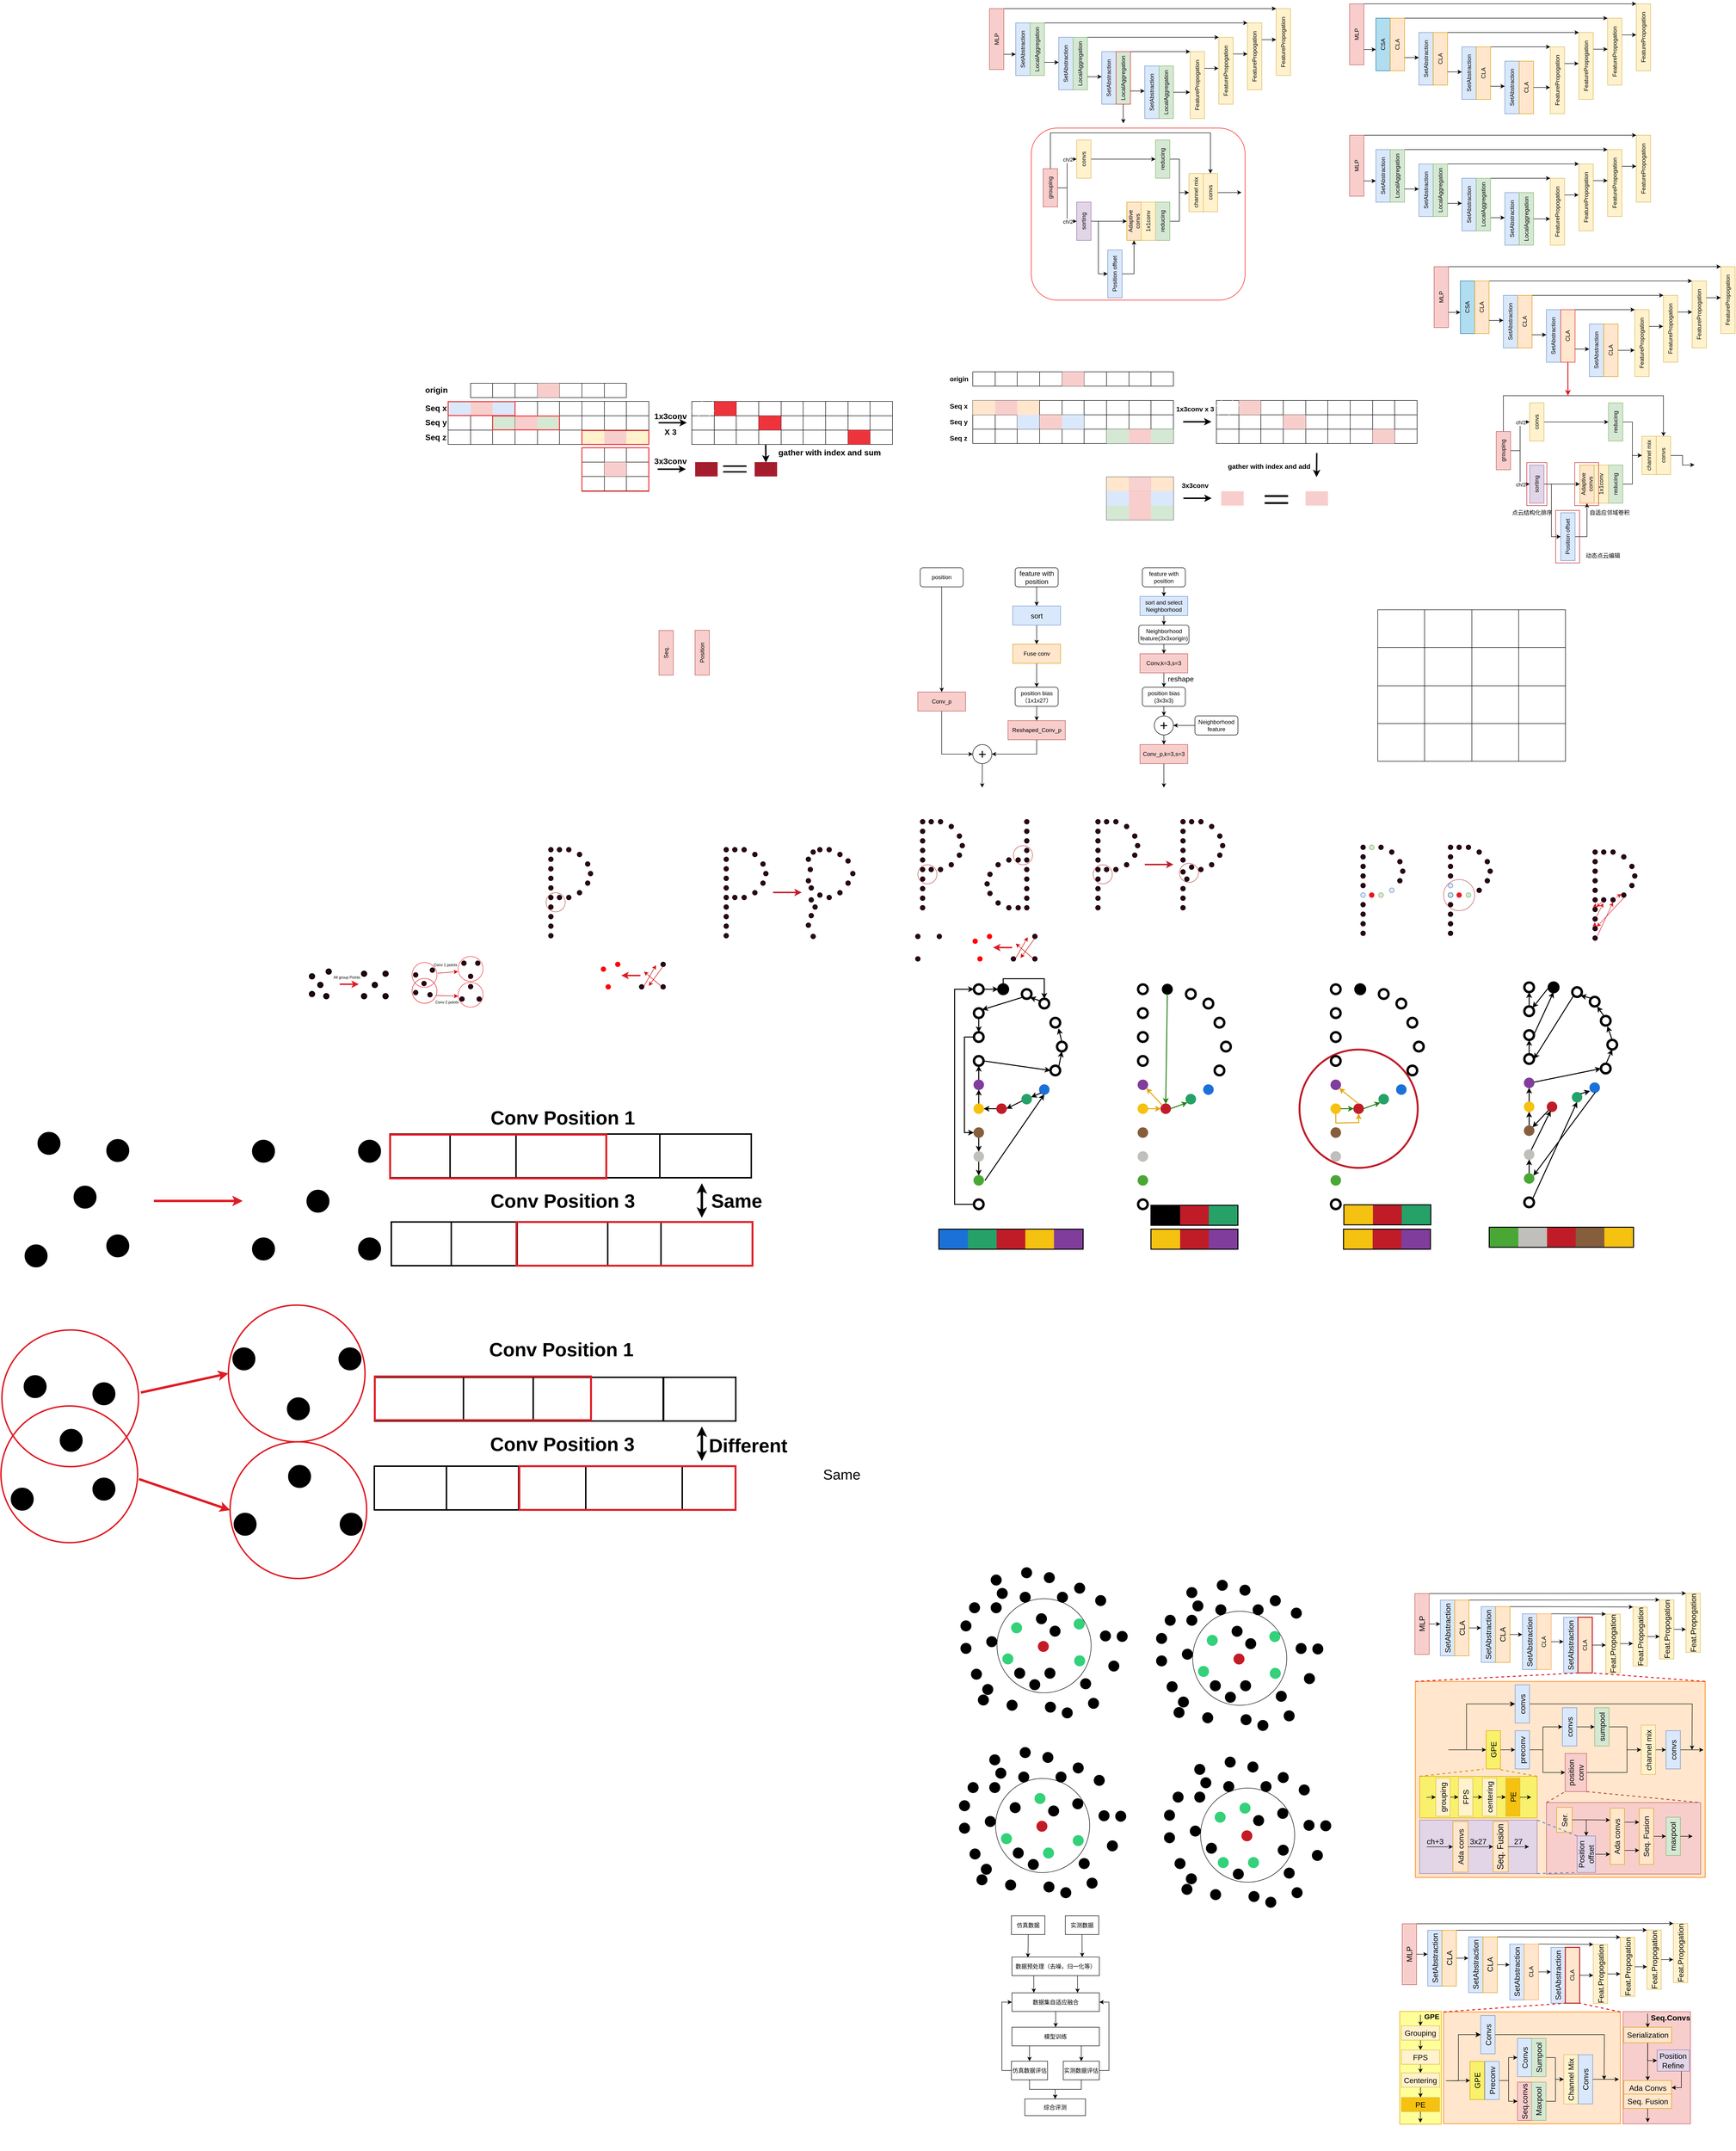 <mxfile version="24.3.1" type="github">
  <diagram id="R2lEEEUBdFMjLlhIrx00" name="Page-1">
    <mxGraphModel dx="4098" dy="1223" grid="0" gridSize="8" guides="1" tooltips="1" connect="1" arrows="1" fold="1" page="0" pageScale="1" pageWidth="850" pageHeight="1100" math="0" shadow="0" extFonts="Permanent Marker^https://fonts.googleapis.com/css?family=Permanent+Marker">
      <root>
        <mxCell id="0" />
        <mxCell id="1" parent="0" />
        <mxCell id="20zmmi0XH5_MYzyxO8ju-132" value="" style="ellipse;whiteSpace=wrap;html=1;aspect=fixed;fillColor=none;strokeColor=#c01c28;strokeWidth=4;" parent="1" vertex="1">
          <mxGeometry x="753.88" y="2508.25" width="247.5" height="247.5" as="geometry" />
        </mxCell>
        <mxCell id="LmI3bYBw21KwUO2kNKaP-38" value="" style="ellipse;whiteSpace=wrap;html=1;aspect=fixed;" parent="1" vertex="1">
          <mxGeometry x="120.75" y="3657.25" width="197" height="197" as="geometry" />
        </mxCell>
        <mxCell id="9U9ChRGh2sF5de2T11W8-144" value="" style="whiteSpace=wrap;html=1;strokeColor=#ffa348;strokeWidth=2;fillColor=#ffe6cc;" parent="1" vertex="1">
          <mxGeometry x="996.54" y="3830.5" width="606.46" height="410" as="geometry" />
        </mxCell>
        <mxCell id="9U9ChRGh2sF5de2T11W8-75" value="" style="rounded=0;whiteSpace=wrap;html=1;fillColor=#f8cecc;strokeColor=#b85450;" parent="1" vertex="1">
          <mxGeometry x="1270.82" y="4084" width="322.64" height="149.5" as="geometry" />
        </mxCell>
        <mxCell id="9U9ChRGh2sF5de2T11W8-97" value="" style="rounded=0;whiteSpace=wrap;html=1;fillColor=#e1d5e7;strokeColor=#9673a6;" parent="1" vertex="1">
          <mxGeometry x="1005.29" y="4120.5" width="245.99" height="112" as="geometry" />
        </mxCell>
        <mxCell id="9U9ChRGh2sF5de2T11W8-59" value="" style="rounded=0;whiteSpace=wrap;html=1;fillColor=#f9f06b;strokeColor=#d79b00;" parent="1" vertex="1">
          <mxGeometry x="1005.29" y="4029" width="245.99" height="87" as="geometry" />
        </mxCell>
        <mxCell id="vtilnRqLbUMHcYJGWRie-12" value="SetAbstraction" style="rounded=0;whiteSpace=wrap;html=1;rotation=-90;fillColor=#dae8fc;strokeColor=#6c8ebf;" parent="1" vertex="1">
          <mxGeometry x="120" y="400" width="110" height="30" as="geometry" />
        </mxCell>
        <mxCell id="vtilnRqLbUMHcYJGWRie-42" style="edgeStyle=orthogonalEdgeStyle;rounded=0;orthogonalLoop=1;jettySize=auto;html=1;exitX=1;exitY=1;exitDx=0;exitDy=0;entryX=1;entryY=0;entryDx=0;entryDy=0;" parent="1" source="vtilnRqLbUMHcYJGWRie-13" target="vtilnRqLbUMHcYJGWRie-26" edge="1">
          <mxGeometry relative="1" as="geometry">
            <Array as="points">
              <mxPoint x="430" y="360" />
              <mxPoint x="430" y="360" />
            </Array>
          </mxGeometry>
        </mxCell>
        <mxCell id="vtilnRqLbUMHcYJGWRie-13" value="&lt;font style=&quot;font-size: 12px;&quot;&gt;LocalAggregation&lt;/font&gt;" style="rounded=0;whiteSpace=wrap;html=1;rotation=-90;fillColor=#d5e8d4;strokeColor=#82b366;" parent="1" vertex="1">
          <mxGeometry x="150" y="400" width="110" height="30" as="geometry" />
        </mxCell>
        <mxCell id="vtilnRqLbUMHcYJGWRie-16" value="SetAbstraction" style="rounded=0;whiteSpace=wrap;html=1;rotation=-90;fillColor=#dae8fc;strokeColor=#6c8ebf;" parent="1" vertex="1">
          <mxGeometry x="210" y="430" width="110" height="30" as="geometry" />
        </mxCell>
        <mxCell id="vtilnRqLbUMHcYJGWRie-41" style="edgeStyle=orthogonalEdgeStyle;rounded=0;orthogonalLoop=1;jettySize=auto;html=1;exitX=1;exitY=1;exitDx=0;exitDy=0;entryX=1;entryY=0;entryDx=0;entryDy=0;" parent="1" source="vtilnRqLbUMHcYJGWRie-17" target="vtilnRqLbUMHcYJGWRie-23" edge="1">
          <mxGeometry relative="1" as="geometry">
            <Array as="points">
              <mxPoint x="450" y="390" />
              <mxPoint x="450" y="390" />
            </Array>
          </mxGeometry>
        </mxCell>
        <mxCell id="vtilnRqLbUMHcYJGWRie-17" value="&lt;font style=&quot;font-size: 12px;&quot;&gt;LocalAggregation&lt;/font&gt;" style="rounded=0;whiteSpace=wrap;html=1;rotation=-90;fillColor=#d5e8d4;strokeColor=#82b366;" parent="1" vertex="1">
          <mxGeometry x="240" y="430" width="110" height="30" as="geometry" />
        </mxCell>
        <mxCell id="vtilnRqLbUMHcYJGWRie-18" value="SetAbstraction" style="rounded=0;whiteSpace=wrap;html=1;rotation=-90;fillColor=#dae8fc;strokeColor=#6c8ebf;" parent="1" vertex="1">
          <mxGeometry x="300" y="460" width="110" height="30" as="geometry" />
        </mxCell>
        <mxCell id="vtilnRqLbUMHcYJGWRie-40" style="edgeStyle=orthogonalEdgeStyle;rounded=0;orthogonalLoop=1;jettySize=auto;html=1;exitX=1;exitY=1;exitDx=0;exitDy=0;entryX=1;entryY=0;entryDx=0;entryDy=0;" parent="1" source="vtilnRqLbUMHcYJGWRie-19" target="vtilnRqLbUMHcYJGWRie-25" edge="1">
          <mxGeometry relative="1" as="geometry">
            <Array as="points">
              <mxPoint x="460" y="420" />
              <mxPoint x="460" y="420" />
            </Array>
          </mxGeometry>
        </mxCell>
        <mxCell id="i3QLylkI8kiSOo_KAQf6-5" style="edgeStyle=orthogonalEdgeStyle;rounded=0;orthogonalLoop=1;jettySize=auto;html=1;exitX=0;exitY=0.5;exitDx=0;exitDy=0;" parent="1" source="vtilnRqLbUMHcYJGWRie-19" edge="1">
          <mxGeometry relative="1" as="geometry">
            <mxPoint x="385.185" y="570" as="targetPoint" />
          </mxGeometry>
        </mxCell>
        <mxCell id="vtilnRqLbUMHcYJGWRie-19" value="&lt;font style=&quot;font-size: 12px;&quot;&gt;LocalAggregation&lt;/font&gt;" style="rounded=0;whiteSpace=wrap;html=1;rotation=-90;fillColor=#d5e8d4;strokeColor=#e01b24;" parent="1" vertex="1">
          <mxGeometry x="330" y="460" width="110" height="30" as="geometry" />
        </mxCell>
        <mxCell id="vtilnRqLbUMHcYJGWRie-20" value="SetAbstraction" style="rounded=0;whiteSpace=wrap;html=1;rotation=-90;fillColor=#dae8fc;strokeColor=#6c8ebf;" parent="1" vertex="1">
          <mxGeometry x="390" y="490" width="110" height="30" as="geometry" />
        </mxCell>
        <mxCell id="vtilnRqLbUMHcYJGWRie-21" value="&lt;font style=&quot;font-size: 12px;&quot;&gt;LocalAggregation&lt;/font&gt;" style="rounded=0;whiteSpace=wrap;html=1;rotation=-90;fillColor=#d5e8d4;strokeColor=#82b366;" parent="1" vertex="1">
          <mxGeometry x="420" y="490" width="110" height="30" as="geometry" />
        </mxCell>
        <mxCell id="vtilnRqLbUMHcYJGWRie-23" value="FeaturePropogation" style="rounded=0;whiteSpace=wrap;html=1;rotation=-90;fillColor=#fff2cc;strokeColor=#d6b656;" parent="1" vertex="1">
          <mxGeometry x="530" y="445" width="140" height="30" as="geometry" />
        </mxCell>
        <mxCell id="vtilnRqLbUMHcYJGWRie-25" value="FeaturePropogation" style="rounded=0;whiteSpace=wrap;html=1;rotation=-90;fillColor=#fff2cc;strokeColor=#d6b656;" parent="1" vertex="1">
          <mxGeometry x="470" y="475" width="140" height="30" as="geometry" />
        </mxCell>
        <mxCell id="vtilnRqLbUMHcYJGWRie-26" value="FeaturePropogation" style="rounded=0;whiteSpace=wrap;html=1;rotation=-90;fillColor=#fff2cc;strokeColor=#d6b656;" parent="1" vertex="1">
          <mxGeometry x="590" y="415" width="140" height="30" as="geometry" />
        </mxCell>
        <mxCell id="vtilnRqLbUMHcYJGWRie-27" value="FeaturePropogation" style="rounded=0;whiteSpace=wrap;html=1;rotation=-90;fillColor=#fff2cc;strokeColor=#d6b656;" parent="1" vertex="1">
          <mxGeometry x="650" y="385" width="140" height="30" as="geometry" />
        </mxCell>
        <mxCell id="vtilnRqLbUMHcYJGWRie-43" style="edgeStyle=orthogonalEdgeStyle;rounded=0;orthogonalLoop=1;jettySize=auto;html=1;exitX=1;exitY=1;exitDx=0;exitDy=0;entryX=1;entryY=0;entryDx=0;entryDy=0;" parent="1" source="vtilnRqLbUMHcYJGWRie-28" target="vtilnRqLbUMHcYJGWRie-27" edge="1">
          <mxGeometry relative="1" as="geometry">
            <Array as="points">
              <mxPoint x="135" y="330" />
            </Array>
          </mxGeometry>
        </mxCell>
        <mxCell id="vtilnRqLbUMHcYJGWRie-28" value="MLP" style="rounded=0;whiteSpace=wrap;html=1;rotation=-90;fillColor=#f8cecc;strokeColor=#b85450;" parent="1" vertex="1">
          <mxGeometry x="56.25" y="378.75" width="127.5" height="30" as="geometry" />
        </mxCell>
        <mxCell id="vtilnRqLbUMHcYJGWRie-34" style="edgeStyle=orthogonalEdgeStyle;rounded=0;orthogonalLoop=1;jettySize=auto;html=1;exitX=0.75;exitY=1;exitDx=0;exitDy=0;entryX=0.54;entryY=-0.022;entryDx=0;entryDy=0;entryPerimeter=0;" parent="1" source="vtilnRqLbUMHcYJGWRie-25" target="vtilnRqLbUMHcYJGWRie-23" edge="1">
          <mxGeometry relative="1" as="geometry" />
        </mxCell>
        <mxCell id="vtilnRqLbUMHcYJGWRie-37" style="edgeStyle=orthogonalEdgeStyle;rounded=0;orthogonalLoop=1;jettySize=auto;html=1;exitX=0.75;exitY=1;exitDx=0;exitDy=0;entryX=0.533;entryY=0;entryDx=0;entryDy=0;entryPerimeter=0;" parent="1" source="vtilnRqLbUMHcYJGWRie-23" target="vtilnRqLbUMHcYJGWRie-26" edge="1">
          <mxGeometry relative="1" as="geometry" />
        </mxCell>
        <mxCell id="vtilnRqLbUMHcYJGWRie-38" style="edgeStyle=orthogonalEdgeStyle;rounded=0;orthogonalLoop=1;jettySize=auto;html=1;exitX=0.75;exitY=1;exitDx=0;exitDy=0;entryX=0.538;entryY=0;entryDx=0;entryDy=0;entryPerimeter=0;" parent="1" source="vtilnRqLbUMHcYJGWRie-26" target="vtilnRqLbUMHcYJGWRie-27" edge="1">
          <mxGeometry relative="1" as="geometry" />
        </mxCell>
        <mxCell id="vtilnRqLbUMHcYJGWRie-39" style="edgeStyle=orthogonalEdgeStyle;rounded=0;orthogonalLoop=1;jettySize=auto;html=1;exitX=0.5;exitY=1;exitDx=0;exitDy=0;entryX=0.388;entryY=-0.011;entryDx=0;entryDy=0;entryPerimeter=0;" parent="1" source="vtilnRqLbUMHcYJGWRie-21" target="vtilnRqLbUMHcYJGWRie-25" edge="1">
          <mxGeometry relative="1" as="geometry" />
        </mxCell>
        <mxCell id="vtilnRqLbUMHcYJGWRie-45" style="edgeStyle=orthogonalEdgeStyle;rounded=0;orthogonalLoop=1;jettySize=auto;html=1;exitX=0.25;exitY=1;exitDx=0;exitDy=0;entryX=0.522;entryY=-0.009;entryDx=0;entryDy=0;entryPerimeter=0;" parent="1" source="vtilnRqLbUMHcYJGWRie-19" target="vtilnRqLbUMHcYJGWRie-20" edge="1">
          <mxGeometry relative="1" as="geometry" />
        </mxCell>
        <mxCell id="vtilnRqLbUMHcYJGWRie-46" style="edgeStyle=orthogonalEdgeStyle;rounded=0;orthogonalLoop=1;jettySize=auto;html=1;exitX=0.25;exitY=1;exitDx=0;exitDy=0;entryX=0.521;entryY=-0.003;entryDx=0;entryDy=0;entryPerimeter=0;" parent="1" source="vtilnRqLbUMHcYJGWRie-17" target="vtilnRqLbUMHcYJGWRie-18" edge="1">
          <mxGeometry relative="1" as="geometry" />
        </mxCell>
        <mxCell id="vtilnRqLbUMHcYJGWRie-47" style="edgeStyle=orthogonalEdgeStyle;rounded=0;orthogonalLoop=1;jettySize=auto;html=1;exitX=0.25;exitY=1;exitDx=0;exitDy=0;entryX=0.519;entryY=-0.003;entryDx=0;entryDy=0;entryPerimeter=0;" parent="1" source="vtilnRqLbUMHcYJGWRie-13" target="vtilnRqLbUMHcYJGWRie-16" edge="1">
          <mxGeometry relative="1" as="geometry" />
        </mxCell>
        <mxCell id="vtilnRqLbUMHcYJGWRie-52" style="edgeStyle=orthogonalEdgeStyle;rounded=0;orthogonalLoop=1;jettySize=auto;html=1;exitX=0.25;exitY=1;exitDx=0;exitDy=0;entryX=0.4;entryY=0;entryDx=0;entryDy=0;entryPerimeter=0;" parent="1" source="vtilnRqLbUMHcYJGWRie-28" target="vtilnRqLbUMHcYJGWRie-12" edge="1">
          <mxGeometry relative="1" as="geometry" />
        </mxCell>
        <mxCell id="vtilnRqLbUMHcYJGWRie-58" style="edgeStyle=orthogonalEdgeStyle;rounded=0;orthogonalLoop=1;jettySize=auto;html=1;exitX=0.5;exitY=1;exitDx=0;exitDy=0;entryX=0.5;entryY=0;entryDx=0;entryDy=0;" parent="1" source="vtilnRqLbUMHcYJGWRie-53" target="vtilnRqLbUMHcYJGWRie-54" edge="1">
          <mxGeometry relative="1" as="geometry" />
        </mxCell>
        <mxCell id="uUi6OaRh1WbSz2renadQ-22" value="ch/2" style="edgeLabel;html=1;align=center;verticalAlign=middle;resizable=0;points=[];" parent="vtilnRqLbUMHcYJGWRie-58" vertex="1" connectable="0">
          <mxGeometry x="0.661" y="-1" relative="1" as="geometry">
            <mxPoint as="offset" />
          </mxGeometry>
        </mxCell>
        <mxCell id="uUi6OaRh1WbSz2renadQ-3" style="edgeStyle=orthogonalEdgeStyle;rounded=0;orthogonalLoop=1;jettySize=auto;html=1;entryX=0.5;entryY=0;entryDx=0;entryDy=0;" parent="1" source="vtilnRqLbUMHcYJGWRie-53" target="uUi6OaRh1WbSz2renadQ-1" edge="1">
          <mxGeometry relative="1" as="geometry" />
        </mxCell>
        <mxCell id="uUi6OaRh1WbSz2renadQ-21" value="ch/2" style="edgeLabel;html=1;align=center;verticalAlign=middle;resizable=0;points=[];" parent="uUi6OaRh1WbSz2renadQ-3" vertex="1" connectable="0">
          <mxGeometry x="0.633" y="-1" relative="1" as="geometry">
            <mxPoint as="offset" />
          </mxGeometry>
        </mxCell>
        <mxCell id="i3QLylkI8kiSOo_KAQf6-11" style="edgeStyle=orthogonalEdgeStyle;rounded=0;orthogonalLoop=1;jettySize=auto;html=1;exitX=1;exitY=0.5;exitDx=0;exitDy=0;entryX=1;entryY=0.5;entryDx=0;entryDy=0;" parent="1" source="vtilnRqLbUMHcYJGWRie-53" target="uUi6OaRh1WbSz2renadQ-23" edge="1">
          <mxGeometry relative="1" as="geometry">
            <Array as="points">
              <mxPoint x="253" y="590" />
              <mxPoint x="587" y="590" />
            </Array>
          </mxGeometry>
        </mxCell>
        <mxCell id="vtilnRqLbUMHcYJGWRie-53" value="grouping" style="rounded=0;whiteSpace=wrap;html=1;rotation=-90;fillColor=#f8cecc;strokeColor=#b85450;" parent="1" vertex="1">
          <mxGeometry x="192.5" y="690" width="80" height="30" as="geometry" />
        </mxCell>
        <mxCell id="vtilnRqLbUMHcYJGWRie-60" style="edgeStyle=orthogonalEdgeStyle;rounded=0;orthogonalLoop=1;jettySize=auto;html=1;exitX=0.5;exitY=1;exitDx=0;exitDy=0;entryX=0.5;entryY=0;entryDx=0;entryDy=0;" parent="1" source="vtilnRqLbUMHcYJGWRie-54" target="vtilnRqLbUMHcYJGWRie-55" edge="1">
          <mxGeometry relative="1" as="geometry">
            <Array as="points">
              <mxPoint x="333" y="775" />
              <mxPoint x="333" y="885" />
            </Array>
          </mxGeometry>
        </mxCell>
        <mxCell id="uUi6OaRh1WbSz2renadQ-10" style="edgeStyle=orthogonalEdgeStyle;rounded=0;orthogonalLoop=1;jettySize=auto;html=1;exitX=0.5;exitY=1;exitDx=0;exitDy=0;entryX=0.5;entryY=0;entryDx=0;entryDy=0;" parent="1" source="vtilnRqLbUMHcYJGWRie-54" target="vtilnRqLbUMHcYJGWRie-56" edge="1">
          <mxGeometry relative="1" as="geometry" />
        </mxCell>
        <mxCell id="vtilnRqLbUMHcYJGWRie-54" value="sorting" style="rounded=0;whiteSpace=wrap;html=1;rotation=-90;fillColor=#e1d5e7;strokeColor=#9673a6;" parent="1" vertex="1">
          <mxGeometry x="262.5" y="760" width="80" height="30" as="geometry" />
        </mxCell>
        <mxCell id="i3QLylkI8kiSOo_KAQf6-13" style="edgeStyle=orthogonalEdgeStyle;rounded=0;orthogonalLoop=1;jettySize=auto;html=1;exitX=0.5;exitY=1;exitDx=0;exitDy=0;entryX=0;entryY=0.5;entryDx=0;entryDy=0;" parent="1" source="vtilnRqLbUMHcYJGWRie-55" target="vtilnRqLbUMHcYJGWRie-56" edge="1">
          <mxGeometry relative="1" as="geometry" />
        </mxCell>
        <mxCell id="vtilnRqLbUMHcYJGWRie-55" value="Position offset" style="rounded=0;whiteSpace=wrap;html=1;rotation=-90;fillColor=#dae8fc;strokeColor=#6c8ebf;" parent="1" vertex="1">
          <mxGeometry x="317.5" y="870" width="100" height="30" as="geometry" />
        </mxCell>
        <mxCell id="vtilnRqLbUMHcYJGWRie-56" value="Adaptive convs" style="rounded=0;whiteSpace=wrap;html=1;rotation=-90;fillColor=#ffe6cc;strokeColor=#d79b00;" parent="1" vertex="1">
          <mxGeometry x="367.5" y="760" width="80" height="30" as="geometry" />
        </mxCell>
        <mxCell id="uUi6OaRh1WbSz2renadQ-17" style="edgeStyle=orthogonalEdgeStyle;rounded=0;orthogonalLoop=1;jettySize=auto;html=1;exitX=0.5;exitY=1;exitDx=0;exitDy=0;" parent="1" source="uUi6OaRh1WbSz2renadQ-1" target="uUi6OaRh1WbSz2renadQ-16" edge="1">
          <mxGeometry relative="1" as="geometry" />
        </mxCell>
        <mxCell id="uUi6OaRh1WbSz2renadQ-1" value="convs" style="rounded=0;whiteSpace=wrap;html=1;rotation=-90;fillColor=#fff2cc;strokeColor=#d6b656;" parent="1" vertex="1">
          <mxGeometry x="262.5" y="630" width="80" height="30" as="geometry" />
        </mxCell>
        <mxCell id="uUi6OaRh1WbSz2renadQ-20" style="edgeStyle=orthogonalEdgeStyle;rounded=0;orthogonalLoop=1;jettySize=auto;html=1;exitX=0.5;exitY=1;exitDx=0;exitDy=0;entryX=0.5;entryY=0;entryDx=0;entryDy=0;" parent="1" source="uUi6OaRh1WbSz2renadQ-12" target="uUi6OaRh1WbSz2renadQ-18" edge="1">
          <mxGeometry relative="1" as="geometry" />
        </mxCell>
        <mxCell id="uUi6OaRh1WbSz2renadQ-12" value="reducing" style="rounded=0;whiteSpace=wrap;html=1;rotation=-90;fillColor=#d5e8d4;strokeColor=#82b366;" parent="1" vertex="1">
          <mxGeometry x="427.5" y="760" width="80" height="30" as="geometry" />
        </mxCell>
        <mxCell id="uUi6OaRh1WbSz2renadQ-13" value="1x1conv" style="rounded=0;whiteSpace=wrap;html=1;rotation=-90;fillColor=#fff2cc;strokeColor=#d6b656;" parent="1" vertex="1">
          <mxGeometry x="397.5" y="760" width="80" height="30" as="geometry" />
        </mxCell>
        <mxCell id="uUi6OaRh1WbSz2renadQ-19" style="edgeStyle=orthogonalEdgeStyle;rounded=0;orthogonalLoop=1;jettySize=auto;html=1;exitX=0.5;exitY=1;exitDx=0;exitDy=0;entryX=0.5;entryY=0;entryDx=0;entryDy=0;" parent="1" source="uUi6OaRh1WbSz2renadQ-16" target="uUi6OaRh1WbSz2renadQ-18" edge="1">
          <mxGeometry relative="1" as="geometry" />
        </mxCell>
        <mxCell id="uUi6OaRh1WbSz2renadQ-16" value="reducing" style="rounded=0;whiteSpace=wrap;html=1;rotation=-90;fillColor=#d5e8d4;strokeColor=#82b366;" parent="1" vertex="1">
          <mxGeometry x="427.5" y="630" width="80" height="30" as="geometry" />
        </mxCell>
        <mxCell id="uUi6OaRh1WbSz2renadQ-18" value="channel mix" style="rounded=0;whiteSpace=wrap;html=1;rotation=-90;fillColor=#fff2cc;strokeColor=#d6b656;" parent="1" vertex="1">
          <mxGeometry x="497.5" y="700" width="80" height="30" as="geometry" />
        </mxCell>
        <mxCell id="i3QLylkI8kiSOo_KAQf6-7" style="edgeStyle=orthogonalEdgeStyle;rounded=0;orthogonalLoop=1;jettySize=auto;html=1;exitX=0.5;exitY=1;exitDx=0;exitDy=0;" parent="1" source="uUi6OaRh1WbSz2renadQ-23" edge="1">
          <mxGeometry relative="1" as="geometry">
            <mxPoint x="632.5" y="714.704" as="targetPoint" />
          </mxGeometry>
        </mxCell>
        <mxCell id="uUi6OaRh1WbSz2renadQ-23" value="convs" style="rounded=0;whiteSpace=wrap;html=1;rotation=-90;fillColor=#fff2cc;strokeColor=#d6b656;" parent="1" vertex="1">
          <mxGeometry x="527.5" y="700" width="80" height="30" as="geometry" />
        </mxCell>
        <mxCell id="OVMCA4Tm-RXiUDqfcLrq-3" value="" style="shape=table;startSize=0;container=1;collapsible=0;childLayout=tableLayout;fontSize=16;" parent="1" vertex="1">
          <mxGeometry x="70" y="1150" width="140" height="90" as="geometry" />
        </mxCell>
        <mxCell id="OVMCA4Tm-RXiUDqfcLrq-4" value="" style="shape=tableRow;horizontal=0;startSize=0;swimlaneHead=0;swimlaneBody=0;strokeColor=inherit;top=0;left=0;bottom=0;right=0;collapsible=0;dropTarget=0;fillColor=none;points=[[0,0.5],[1,0.5]];portConstraint=eastwest;fontSize=16;" parent="OVMCA4Tm-RXiUDqfcLrq-3" vertex="1">
          <mxGeometry width="140" height="30" as="geometry" />
        </mxCell>
        <mxCell id="OVMCA4Tm-RXiUDqfcLrq-5" value="" style="shape=partialRectangle;html=1;whiteSpace=wrap;connectable=0;strokeColor=#d79b00;overflow=hidden;fillColor=#ffe6cc;top=0;left=0;bottom=0;right=0;pointerEvents=1;fontSize=16;" parent="OVMCA4Tm-RXiUDqfcLrq-4" vertex="1">
          <mxGeometry width="47" height="30" as="geometry">
            <mxRectangle width="47" height="30" as="alternateBounds" />
          </mxGeometry>
        </mxCell>
        <mxCell id="OVMCA4Tm-RXiUDqfcLrq-6" value="" style="shape=partialRectangle;html=1;whiteSpace=wrap;connectable=0;strokeColor=#b85450;overflow=hidden;fillColor=#f8cecc;top=0;left=0;bottom=0;right=0;pointerEvents=1;fontSize=16;" parent="OVMCA4Tm-RXiUDqfcLrq-4" vertex="1">
          <mxGeometry x="47" width="46" height="30" as="geometry">
            <mxRectangle width="46" height="30" as="alternateBounds" />
          </mxGeometry>
        </mxCell>
        <mxCell id="OVMCA4Tm-RXiUDqfcLrq-7" value="" style="shape=partialRectangle;html=1;whiteSpace=wrap;connectable=0;strokeColor=#d79b00;overflow=hidden;fillColor=#ffe6cc;top=0;left=0;bottom=0;right=0;pointerEvents=1;fontSize=16;" parent="OVMCA4Tm-RXiUDqfcLrq-4" vertex="1">
          <mxGeometry x="93" width="47" height="30" as="geometry">
            <mxRectangle width="47" height="30" as="alternateBounds" />
          </mxGeometry>
        </mxCell>
        <mxCell id="OVMCA4Tm-RXiUDqfcLrq-8" value="" style="shape=tableRow;horizontal=0;startSize=0;swimlaneHead=0;swimlaneBody=0;strokeColor=inherit;top=0;left=0;bottom=0;right=0;collapsible=0;dropTarget=0;fillColor=none;points=[[0,0.5],[1,0.5]];portConstraint=eastwest;fontSize=16;" parent="OVMCA4Tm-RXiUDqfcLrq-3" vertex="1">
          <mxGeometry y="30" width="140" height="30" as="geometry" />
        </mxCell>
        <mxCell id="OVMCA4Tm-RXiUDqfcLrq-9" value="" style="shape=partialRectangle;html=1;whiteSpace=wrap;connectable=0;strokeColor=inherit;overflow=hidden;fillColor=none;top=0;left=0;bottom=0;right=0;pointerEvents=1;fontSize=16;" parent="OVMCA4Tm-RXiUDqfcLrq-8" vertex="1">
          <mxGeometry width="47" height="30" as="geometry">
            <mxRectangle width="47" height="30" as="alternateBounds" />
          </mxGeometry>
        </mxCell>
        <mxCell id="OVMCA4Tm-RXiUDqfcLrq-10" value="" style="shape=partialRectangle;html=1;whiteSpace=wrap;connectable=0;strokeColor=inherit;overflow=hidden;fillColor=none;top=0;left=0;bottom=0;right=0;pointerEvents=1;fontSize=16;" parent="OVMCA4Tm-RXiUDqfcLrq-8" vertex="1">
          <mxGeometry x="47" width="46" height="30" as="geometry">
            <mxRectangle width="46" height="30" as="alternateBounds" />
          </mxGeometry>
        </mxCell>
        <mxCell id="OVMCA4Tm-RXiUDqfcLrq-11" value="" style="shape=partialRectangle;html=1;whiteSpace=wrap;connectable=0;strokeColor=#6c8ebf;overflow=hidden;fillColor=#dae8fc;top=0;left=0;bottom=0;right=0;pointerEvents=1;fontSize=16;" parent="OVMCA4Tm-RXiUDqfcLrq-8" vertex="1">
          <mxGeometry x="93" width="47" height="30" as="geometry">
            <mxRectangle width="47" height="30" as="alternateBounds" />
          </mxGeometry>
        </mxCell>
        <mxCell id="OVMCA4Tm-RXiUDqfcLrq-12" value="" style="shape=tableRow;horizontal=0;startSize=0;swimlaneHead=0;swimlaneBody=0;strokeColor=inherit;top=0;left=0;bottom=0;right=0;collapsible=0;dropTarget=0;fillColor=none;points=[[0,0.5],[1,0.5]];portConstraint=eastwest;fontSize=16;" parent="OVMCA4Tm-RXiUDqfcLrq-3" vertex="1">
          <mxGeometry y="60" width="140" height="30" as="geometry" />
        </mxCell>
        <mxCell id="OVMCA4Tm-RXiUDqfcLrq-13" value="" style="shape=partialRectangle;html=1;whiteSpace=wrap;connectable=0;strokeColor=inherit;overflow=hidden;fillColor=none;top=0;left=0;bottom=0;right=0;pointerEvents=1;fontSize=16;" parent="OVMCA4Tm-RXiUDqfcLrq-12" vertex="1">
          <mxGeometry width="47" height="30" as="geometry">
            <mxRectangle width="47" height="30" as="alternateBounds" />
          </mxGeometry>
        </mxCell>
        <mxCell id="OVMCA4Tm-RXiUDqfcLrq-14" value="" style="shape=partialRectangle;html=1;whiteSpace=wrap;connectable=0;strokeColor=inherit;overflow=hidden;fillColor=none;top=0;left=0;bottom=0;right=0;pointerEvents=1;fontSize=16;" parent="OVMCA4Tm-RXiUDqfcLrq-12" vertex="1">
          <mxGeometry x="47" width="46" height="30" as="geometry">
            <mxRectangle width="46" height="30" as="alternateBounds" />
          </mxGeometry>
        </mxCell>
        <mxCell id="OVMCA4Tm-RXiUDqfcLrq-15" value="" style="shape=partialRectangle;html=1;whiteSpace=wrap;connectable=0;strokeColor=inherit;overflow=hidden;fillColor=none;top=0;left=0;bottom=0;right=0;pointerEvents=1;fontSize=16;" parent="OVMCA4Tm-RXiUDqfcLrq-12" vertex="1">
          <mxGeometry x="93" width="47" height="30" as="geometry">
            <mxRectangle width="47" height="30" as="alternateBounds" />
          </mxGeometry>
        </mxCell>
        <mxCell id="OVMCA4Tm-RXiUDqfcLrq-42" value="" style="shape=table;startSize=0;container=1;collapsible=0;childLayout=tableLayout;fontSize=16;" parent="1" vertex="1">
          <mxGeometry x="210" y="1150" width="140" height="90" as="geometry" />
        </mxCell>
        <mxCell id="OVMCA4Tm-RXiUDqfcLrq-43" value="" style="shape=tableRow;horizontal=0;startSize=0;swimlaneHead=0;swimlaneBody=0;strokeColor=inherit;top=0;left=0;bottom=0;right=0;collapsible=0;dropTarget=0;fillColor=none;points=[[0,0.5],[1,0.5]];portConstraint=eastwest;fontSize=16;" parent="OVMCA4Tm-RXiUDqfcLrq-42" vertex="1">
          <mxGeometry width="140" height="30" as="geometry" />
        </mxCell>
        <mxCell id="OVMCA4Tm-RXiUDqfcLrq-44" value="" style="shape=partialRectangle;html=1;whiteSpace=wrap;connectable=0;strokeColor=inherit;overflow=hidden;fillColor=none;top=0;left=0;bottom=0;right=0;pointerEvents=1;fontSize=16;" parent="OVMCA4Tm-RXiUDqfcLrq-43" vertex="1">
          <mxGeometry width="47" height="30" as="geometry">
            <mxRectangle width="47" height="30" as="alternateBounds" />
          </mxGeometry>
        </mxCell>
        <mxCell id="OVMCA4Tm-RXiUDqfcLrq-45" value="" style="shape=partialRectangle;html=1;whiteSpace=wrap;connectable=0;strokeColor=inherit;overflow=hidden;fillColor=none;top=0;left=0;bottom=0;right=0;pointerEvents=1;fontSize=16;" parent="OVMCA4Tm-RXiUDqfcLrq-43" vertex="1">
          <mxGeometry x="47" width="46" height="30" as="geometry">
            <mxRectangle width="46" height="30" as="alternateBounds" />
          </mxGeometry>
        </mxCell>
        <mxCell id="OVMCA4Tm-RXiUDqfcLrq-46" value="" style="shape=partialRectangle;html=1;whiteSpace=wrap;connectable=0;strokeColor=inherit;overflow=hidden;fillColor=none;top=0;left=0;bottom=0;right=0;pointerEvents=1;fontSize=16;" parent="OVMCA4Tm-RXiUDqfcLrq-43" vertex="1">
          <mxGeometry x="93" width="47" height="30" as="geometry">
            <mxRectangle width="47" height="30" as="alternateBounds" />
          </mxGeometry>
        </mxCell>
        <mxCell id="OVMCA4Tm-RXiUDqfcLrq-47" value="" style="shape=tableRow;horizontal=0;startSize=0;swimlaneHead=0;swimlaneBody=0;strokeColor=inherit;top=0;left=0;bottom=0;right=0;collapsible=0;dropTarget=0;fillColor=none;points=[[0,0.5],[1,0.5]];portConstraint=eastwest;fontSize=16;" parent="OVMCA4Tm-RXiUDqfcLrq-42" vertex="1">
          <mxGeometry y="30" width="140" height="30" as="geometry" />
        </mxCell>
        <mxCell id="OVMCA4Tm-RXiUDqfcLrq-48" value="" style="shape=partialRectangle;html=1;whiteSpace=wrap;connectable=0;strokeColor=#b85450;overflow=hidden;fillColor=#f8cecc;top=0;left=0;bottom=0;right=0;pointerEvents=1;fontSize=16;" parent="OVMCA4Tm-RXiUDqfcLrq-47" vertex="1">
          <mxGeometry width="47" height="30" as="geometry">
            <mxRectangle width="47" height="30" as="alternateBounds" />
          </mxGeometry>
        </mxCell>
        <mxCell id="OVMCA4Tm-RXiUDqfcLrq-49" value="" style="shape=partialRectangle;html=1;whiteSpace=wrap;connectable=0;strokeColor=#6c8ebf;overflow=hidden;fillColor=#dae8fc;top=0;left=0;bottom=0;right=0;pointerEvents=1;fontSize=16;" parent="OVMCA4Tm-RXiUDqfcLrq-47" vertex="1">
          <mxGeometry x="47" width="46" height="30" as="geometry">
            <mxRectangle width="46" height="30" as="alternateBounds" />
          </mxGeometry>
        </mxCell>
        <mxCell id="OVMCA4Tm-RXiUDqfcLrq-50" value="" style="shape=partialRectangle;html=1;whiteSpace=wrap;connectable=0;strokeColor=inherit;overflow=hidden;fillColor=none;top=0;left=0;bottom=0;right=0;pointerEvents=1;fontSize=16;" parent="OVMCA4Tm-RXiUDqfcLrq-47" vertex="1">
          <mxGeometry x="93" width="47" height="30" as="geometry">
            <mxRectangle width="47" height="30" as="alternateBounds" />
          </mxGeometry>
        </mxCell>
        <mxCell id="OVMCA4Tm-RXiUDqfcLrq-51" value="" style="shape=tableRow;horizontal=0;startSize=0;swimlaneHead=0;swimlaneBody=0;strokeColor=inherit;top=0;left=0;bottom=0;right=0;collapsible=0;dropTarget=0;fillColor=none;points=[[0,0.5],[1,0.5]];portConstraint=eastwest;fontSize=16;" parent="OVMCA4Tm-RXiUDqfcLrq-42" vertex="1">
          <mxGeometry y="60" width="140" height="30" as="geometry" />
        </mxCell>
        <mxCell id="OVMCA4Tm-RXiUDqfcLrq-52" value="" style="shape=partialRectangle;html=1;whiteSpace=wrap;connectable=0;strokeColor=inherit;overflow=hidden;fillColor=none;top=0;left=0;bottom=0;right=0;pointerEvents=1;fontSize=16;" parent="OVMCA4Tm-RXiUDqfcLrq-51" vertex="1">
          <mxGeometry width="47" height="30" as="geometry">
            <mxRectangle width="47" height="30" as="alternateBounds" />
          </mxGeometry>
        </mxCell>
        <mxCell id="OVMCA4Tm-RXiUDqfcLrq-53" value="" style="shape=partialRectangle;html=1;whiteSpace=wrap;connectable=0;strokeColor=inherit;overflow=hidden;fillColor=none;top=0;left=0;bottom=0;right=0;pointerEvents=1;fontSize=16;" parent="OVMCA4Tm-RXiUDqfcLrq-51" vertex="1">
          <mxGeometry x="47" width="46" height="30" as="geometry">
            <mxRectangle width="46" height="30" as="alternateBounds" />
          </mxGeometry>
        </mxCell>
        <mxCell id="OVMCA4Tm-RXiUDqfcLrq-54" value="" style="shape=partialRectangle;html=1;whiteSpace=wrap;connectable=0;strokeColor=inherit;overflow=hidden;fillColor=none;top=0;left=0;bottom=0;right=0;pointerEvents=1;fontSize=16;" parent="OVMCA4Tm-RXiUDqfcLrq-51" vertex="1">
          <mxGeometry x="93" width="47" height="30" as="geometry">
            <mxRectangle width="47" height="30" as="alternateBounds" />
          </mxGeometry>
        </mxCell>
        <mxCell id="OVMCA4Tm-RXiUDqfcLrq-55" value="" style="shape=table;startSize=0;container=1;collapsible=0;childLayout=tableLayout;fontSize=16;" parent="1" vertex="1">
          <mxGeometry x="350" y="1150" width="140" height="90" as="geometry" />
        </mxCell>
        <mxCell id="OVMCA4Tm-RXiUDqfcLrq-56" value="" style="shape=tableRow;horizontal=0;startSize=0;swimlaneHead=0;swimlaneBody=0;strokeColor=inherit;top=0;left=0;bottom=0;right=0;collapsible=0;dropTarget=0;fillColor=none;points=[[0,0.5],[1,0.5]];portConstraint=eastwest;fontSize=16;" parent="OVMCA4Tm-RXiUDqfcLrq-55" vertex="1">
          <mxGeometry width="140" height="30" as="geometry" />
        </mxCell>
        <mxCell id="OVMCA4Tm-RXiUDqfcLrq-57" value="" style="shape=partialRectangle;html=1;whiteSpace=wrap;connectable=0;strokeColor=inherit;overflow=hidden;fillColor=none;top=0;left=0;bottom=0;right=0;pointerEvents=1;fontSize=16;" parent="OVMCA4Tm-RXiUDqfcLrq-56" vertex="1">
          <mxGeometry width="47" height="30" as="geometry">
            <mxRectangle width="47" height="30" as="alternateBounds" />
          </mxGeometry>
        </mxCell>
        <mxCell id="OVMCA4Tm-RXiUDqfcLrq-58" value="" style="shape=partialRectangle;html=1;whiteSpace=wrap;connectable=0;strokeColor=inherit;overflow=hidden;fillColor=none;top=0;left=0;bottom=0;right=0;pointerEvents=1;fontSize=16;" parent="OVMCA4Tm-RXiUDqfcLrq-56" vertex="1">
          <mxGeometry x="47" width="46" height="30" as="geometry">
            <mxRectangle width="46" height="30" as="alternateBounds" />
          </mxGeometry>
        </mxCell>
        <mxCell id="OVMCA4Tm-RXiUDqfcLrq-59" value="" style="shape=partialRectangle;html=1;whiteSpace=wrap;connectable=0;strokeColor=inherit;overflow=hidden;fillColor=none;top=0;left=0;bottom=0;right=0;pointerEvents=1;fontSize=16;" parent="OVMCA4Tm-RXiUDqfcLrq-56" vertex="1">
          <mxGeometry x="93" width="47" height="30" as="geometry">
            <mxRectangle width="47" height="30" as="alternateBounds" />
          </mxGeometry>
        </mxCell>
        <mxCell id="OVMCA4Tm-RXiUDqfcLrq-60" value="" style="shape=tableRow;horizontal=0;startSize=0;swimlaneHead=0;swimlaneBody=0;strokeColor=inherit;top=0;left=0;bottom=0;right=0;collapsible=0;dropTarget=0;fillColor=none;points=[[0,0.5],[1,0.5]];portConstraint=eastwest;fontSize=16;" parent="OVMCA4Tm-RXiUDqfcLrq-55" vertex="1">
          <mxGeometry y="30" width="140" height="30" as="geometry" />
        </mxCell>
        <mxCell id="OVMCA4Tm-RXiUDqfcLrq-61" value="" style="shape=partialRectangle;html=1;whiteSpace=wrap;connectable=0;strokeColor=inherit;overflow=hidden;fillColor=none;top=0;left=0;bottom=0;right=0;pointerEvents=1;fontSize=16;" parent="OVMCA4Tm-RXiUDqfcLrq-60" vertex="1">
          <mxGeometry width="47" height="30" as="geometry">
            <mxRectangle width="47" height="30" as="alternateBounds" />
          </mxGeometry>
        </mxCell>
        <mxCell id="OVMCA4Tm-RXiUDqfcLrq-62" value="" style="shape=partialRectangle;html=1;whiteSpace=wrap;connectable=0;strokeColor=inherit;overflow=hidden;fillColor=none;top=0;left=0;bottom=0;right=0;pointerEvents=1;fontSize=16;" parent="OVMCA4Tm-RXiUDqfcLrq-60" vertex="1">
          <mxGeometry x="47" width="46" height="30" as="geometry">
            <mxRectangle width="46" height="30" as="alternateBounds" />
          </mxGeometry>
        </mxCell>
        <mxCell id="OVMCA4Tm-RXiUDqfcLrq-63" value="" style="shape=partialRectangle;html=1;whiteSpace=wrap;connectable=0;strokeColor=inherit;overflow=hidden;fillColor=none;top=0;left=0;bottom=0;right=0;pointerEvents=1;fontSize=16;" parent="OVMCA4Tm-RXiUDqfcLrq-60" vertex="1">
          <mxGeometry x="93" width="47" height="30" as="geometry">
            <mxRectangle width="47" height="30" as="alternateBounds" />
          </mxGeometry>
        </mxCell>
        <mxCell id="OVMCA4Tm-RXiUDqfcLrq-64" value="" style="shape=tableRow;horizontal=0;startSize=0;swimlaneHead=0;swimlaneBody=0;strokeColor=inherit;top=0;left=0;bottom=0;right=0;collapsible=0;dropTarget=0;fillColor=none;points=[[0,0.5],[1,0.5]];portConstraint=eastwest;fontSize=16;" parent="OVMCA4Tm-RXiUDqfcLrq-55" vertex="1">
          <mxGeometry y="60" width="140" height="30" as="geometry" />
        </mxCell>
        <mxCell id="OVMCA4Tm-RXiUDqfcLrq-65" value="" style="shape=partialRectangle;html=1;whiteSpace=wrap;connectable=0;strokeColor=#82b366;overflow=hidden;fillColor=#d5e8d4;top=0;left=0;bottom=0;right=0;pointerEvents=1;fontSize=16;" parent="OVMCA4Tm-RXiUDqfcLrq-64" vertex="1">
          <mxGeometry width="47" height="30" as="geometry">
            <mxRectangle width="47" height="30" as="alternateBounds" />
          </mxGeometry>
        </mxCell>
        <mxCell id="OVMCA4Tm-RXiUDqfcLrq-66" value="" style="shape=partialRectangle;html=1;whiteSpace=wrap;connectable=0;strokeColor=#b85450;overflow=hidden;fillColor=#f8cecc;top=0;left=0;bottom=0;right=0;pointerEvents=1;fontSize=16;" parent="OVMCA4Tm-RXiUDqfcLrq-64" vertex="1">
          <mxGeometry x="47" width="46" height="30" as="geometry">
            <mxRectangle width="46" height="30" as="alternateBounds" />
          </mxGeometry>
        </mxCell>
        <mxCell id="OVMCA4Tm-RXiUDqfcLrq-67" value="" style="shape=partialRectangle;html=1;whiteSpace=wrap;connectable=0;strokeColor=#82b366;overflow=hidden;fillColor=#d5e8d4;top=0;left=0;bottom=0;right=0;pointerEvents=1;fontSize=16;" parent="OVMCA4Tm-RXiUDqfcLrq-64" vertex="1">
          <mxGeometry x="93" width="47" height="30" as="geometry">
            <mxRectangle width="47" height="30" as="alternateBounds" />
          </mxGeometry>
        </mxCell>
        <mxCell id="OVMCA4Tm-RXiUDqfcLrq-68" value="&lt;div style=&quot;font-size: 14px;&quot;&gt;&lt;b&gt;Seq&lt;font style=&quot;font-size: 14px;&quot;&gt; x&lt;/font&gt;&lt;/b&gt;&lt;/div&gt;&lt;div style=&quot;font-size: 14px;&quot;&gt;&lt;b&gt;&lt;font style=&quot;font-size: 14px;&quot;&gt;&lt;br&gt;&lt;/font&gt;&lt;/b&gt;&lt;/div&gt;&lt;div style=&quot;font-size: 14px;&quot;&gt;&lt;b&gt;Seq&lt;font style=&quot;font-size: 14px;&quot;&gt; y&lt;/font&gt;&lt;/b&gt;&lt;/div&gt;&lt;div style=&quot;font-size: 14px;&quot;&gt;&lt;b&gt;&lt;font style=&quot;font-size: 14px;&quot;&gt;&lt;br&gt;&lt;/font&gt;&lt;/b&gt;&lt;/div&gt;&lt;div style=&quot;font-size: 14px;&quot;&gt;&lt;b&gt;Seq&lt;font style=&quot;font-size: 14px;&quot;&gt; z&lt;/font&gt;&lt;br&gt;&lt;/b&gt;&lt;/div&gt;" style="text;strokeColor=none;fillColor=none;html=1;whiteSpace=wrap;verticalAlign=middle;overflow=hidden;" parent="1" vertex="1">
          <mxGeometry x="20" y="1150" width="50" height="90" as="geometry" />
        </mxCell>
        <mxCell id="OVMCA4Tm-RXiUDqfcLrq-69" value="" style="shape=table;startSize=0;container=1;collapsible=0;childLayout=tableLayout;fontSize=16;strokeWidth=1;perimeterSpacing=0;labelBorderColor=none;shadow=0;" parent="1" vertex="1">
          <mxGeometry x="350" y="1310" width="140" height="90" as="geometry" />
        </mxCell>
        <mxCell id="OVMCA4Tm-RXiUDqfcLrq-70" value="" style="shape=tableRow;horizontal=0;startSize=0;swimlaneHead=0;swimlaneBody=0;strokeColor=inherit;top=0;left=0;bottom=0;right=0;collapsible=0;dropTarget=0;fillColor=none;points=[[0,0.5],[1,0.5]];portConstraint=eastwest;fontSize=16;" parent="OVMCA4Tm-RXiUDqfcLrq-69" vertex="1">
          <mxGeometry width="140" height="30" as="geometry" />
        </mxCell>
        <mxCell id="OVMCA4Tm-RXiUDqfcLrq-71" value="" style="shape=partialRectangle;html=1;whiteSpace=wrap;connectable=0;strokeColor=#d79b00;overflow=hidden;fillColor=#ffe6cc;top=0;left=0;bottom=0;right=0;pointerEvents=1;fontSize=16;" parent="OVMCA4Tm-RXiUDqfcLrq-70" vertex="1">
          <mxGeometry width="47" height="30" as="geometry">
            <mxRectangle width="47" height="30" as="alternateBounds" />
          </mxGeometry>
        </mxCell>
        <mxCell id="OVMCA4Tm-RXiUDqfcLrq-72" value="" style="shape=partialRectangle;html=1;whiteSpace=wrap;connectable=0;strokeColor=#b85450;overflow=hidden;fillColor=#f8cecc;top=0;left=0;bottom=0;right=0;pointerEvents=1;fontSize=16;opacity=90;" parent="OVMCA4Tm-RXiUDqfcLrq-70" vertex="1">
          <mxGeometry x="47" width="46" height="30" as="geometry">
            <mxRectangle width="46" height="30" as="alternateBounds" />
          </mxGeometry>
        </mxCell>
        <mxCell id="OVMCA4Tm-RXiUDqfcLrq-73" value="" style="shape=partialRectangle;html=1;whiteSpace=wrap;connectable=0;strokeColor=#d79b00;overflow=hidden;fillColor=#ffe6cc;top=0;left=0;bottom=0;right=0;pointerEvents=1;fontSize=16;" parent="OVMCA4Tm-RXiUDqfcLrq-70" vertex="1">
          <mxGeometry x="93" width="47" height="30" as="geometry">
            <mxRectangle width="47" height="30" as="alternateBounds" />
          </mxGeometry>
        </mxCell>
        <mxCell id="OVMCA4Tm-RXiUDqfcLrq-74" value="" style="shape=tableRow;horizontal=0;startSize=0;swimlaneHead=0;swimlaneBody=0;strokeColor=inherit;top=0;left=0;bottom=0;right=0;collapsible=0;dropTarget=0;fillColor=none;points=[[0,0.5],[1,0.5]];portConstraint=eastwest;fontSize=16;" parent="OVMCA4Tm-RXiUDqfcLrq-69" vertex="1">
          <mxGeometry y="30" width="140" height="30" as="geometry" />
        </mxCell>
        <mxCell id="OVMCA4Tm-RXiUDqfcLrq-75" value="" style="shape=partialRectangle;html=1;whiteSpace=wrap;connectable=0;strokeColor=#6c8ebf;overflow=hidden;fillColor=#dae8fc;top=0;left=0;bottom=0;right=0;pointerEvents=1;fontSize=16;" parent="OVMCA4Tm-RXiUDqfcLrq-74" vertex="1">
          <mxGeometry width="47" height="30" as="geometry">
            <mxRectangle width="47" height="30" as="alternateBounds" />
          </mxGeometry>
        </mxCell>
        <mxCell id="OVMCA4Tm-RXiUDqfcLrq-76" value="" style="shape=partialRectangle;html=1;whiteSpace=wrap;connectable=0;strokeColor=#b85450;overflow=hidden;fillColor=#f8cecc;top=0;left=0;bottom=0;right=0;pointerEvents=1;fontSize=16;labelBorderColor=default;" parent="OVMCA4Tm-RXiUDqfcLrq-74" vertex="1">
          <mxGeometry x="47" width="46" height="30" as="geometry">
            <mxRectangle width="46" height="30" as="alternateBounds" />
          </mxGeometry>
        </mxCell>
        <mxCell id="OVMCA4Tm-RXiUDqfcLrq-77" value="" style="shape=partialRectangle;html=1;whiteSpace=wrap;connectable=0;strokeColor=#6c8ebf;overflow=hidden;fillColor=#dae8fc;top=0;left=0;bottom=0;right=0;pointerEvents=1;fontSize=16;" parent="OVMCA4Tm-RXiUDqfcLrq-74" vertex="1">
          <mxGeometry x="93" width="47" height="30" as="geometry">
            <mxRectangle width="47" height="30" as="alternateBounds" />
          </mxGeometry>
        </mxCell>
        <mxCell id="OVMCA4Tm-RXiUDqfcLrq-78" value="" style="shape=tableRow;horizontal=0;startSize=0;swimlaneHead=0;swimlaneBody=0;strokeColor=inherit;top=0;left=0;bottom=0;right=0;collapsible=0;dropTarget=0;fillColor=none;points=[[0,0.5],[1,0.5]];portConstraint=eastwest;fontSize=16;" parent="OVMCA4Tm-RXiUDqfcLrq-69" vertex="1">
          <mxGeometry y="60" width="140" height="30" as="geometry" />
        </mxCell>
        <mxCell id="OVMCA4Tm-RXiUDqfcLrq-79" value="" style="shape=partialRectangle;html=1;whiteSpace=wrap;connectable=0;strokeColor=#82b366;overflow=hidden;fillColor=#d5e8d4;top=0;left=0;bottom=0;right=0;pointerEvents=1;fontSize=16;" parent="OVMCA4Tm-RXiUDqfcLrq-78" vertex="1">
          <mxGeometry width="47" height="30" as="geometry">
            <mxRectangle width="47" height="30" as="alternateBounds" />
          </mxGeometry>
        </mxCell>
        <mxCell id="OVMCA4Tm-RXiUDqfcLrq-80" value="" style="shape=partialRectangle;html=1;whiteSpace=wrap;connectable=0;strokeColor=#b85450;overflow=hidden;fillColor=#f8cecc;top=0;left=0;bottom=0;right=0;pointerEvents=1;fontSize=16;" parent="OVMCA4Tm-RXiUDqfcLrq-78" vertex="1">
          <mxGeometry x="47" width="46" height="30" as="geometry">
            <mxRectangle width="46" height="30" as="alternateBounds" />
          </mxGeometry>
        </mxCell>
        <mxCell id="OVMCA4Tm-RXiUDqfcLrq-81" value="" style="shape=partialRectangle;html=1;whiteSpace=wrap;connectable=0;strokeColor=#82b366;overflow=hidden;fillColor=#d5e8d4;top=0;left=0;bottom=0;right=0;pointerEvents=1;fontSize=16;" parent="OVMCA4Tm-RXiUDqfcLrq-78" vertex="1">
          <mxGeometry x="93" width="47" height="30" as="geometry">
            <mxRectangle width="47" height="30" as="alternateBounds" />
          </mxGeometry>
        </mxCell>
        <mxCell id="OVMCA4Tm-RXiUDqfcLrq-84" value="" style="endArrow=classic;html=1;rounded=0;strokeWidth=3;" parent="1" edge="1">
          <mxGeometry width="50" height="50" relative="1" as="geometry">
            <mxPoint x="510.41" y="1194.58" as="sourcePoint" />
            <mxPoint x="569.58" y="1194.58" as="targetPoint" />
          </mxGeometry>
        </mxCell>
        <mxCell id="OVMCA4Tm-RXiUDqfcLrq-85" value="&lt;font style=&quot;font-size: 14px;&quot;&gt;1x3conv x 3&lt;/font&gt;" style="text;strokeColor=none;fillColor=none;html=1;fontSize=24;fontStyle=1;verticalAlign=middle;align=center;" parent="1" vertex="1">
          <mxGeometry x="500" y="1150" width="70" height="30" as="geometry" />
        </mxCell>
        <mxCell id="OVMCA4Tm-RXiUDqfcLrq-86" value="" style="shape=table;startSize=0;container=1;collapsible=0;childLayout=tableLayout;fontSize=16;fillColor=none;" parent="1" vertex="1">
          <mxGeometry x="580" y="1150" width="140" height="90" as="geometry" />
        </mxCell>
        <mxCell id="OVMCA4Tm-RXiUDqfcLrq-87" value="" style="shape=tableRow;horizontal=0;startSize=0;swimlaneHead=0;swimlaneBody=0;strokeColor=inherit;top=0;left=0;bottom=0;right=0;collapsible=0;dropTarget=0;fillColor=none;points=[[0,0.5],[1,0.5]];portConstraint=eastwest;fontSize=16;" parent="OVMCA4Tm-RXiUDqfcLrq-86" vertex="1">
          <mxGeometry width="140" height="30" as="geometry" />
        </mxCell>
        <mxCell id="OVMCA4Tm-RXiUDqfcLrq-88" value="" style="shape=partialRectangle;html=1;whiteSpace=wrap;connectable=0;overflow=hidden;top=0;left=0;bottom=0;right=0;pointerEvents=1;fontSize=16;fillStyle=hatch;" parent="OVMCA4Tm-RXiUDqfcLrq-87" vertex="1">
          <mxGeometry width="47" height="30" as="geometry">
            <mxRectangle width="47" height="30" as="alternateBounds" />
          </mxGeometry>
        </mxCell>
        <mxCell id="OVMCA4Tm-RXiUDqfcLrq-89" value="" style="shape=partialRectangle;html=1;whiteSpace=wrap;connectable=0;strokeColor=#b85450;overflow=hidden;fillColor=#f8cecc;top=0;left=0;bottom=0;right=0;pointerEvents=1;fontSize=16;" parent="OVMCA4Tm-RXiUDqfcLrq-87" vertex="1">
          <mxGeometry x="47" width="46" height="30" as="geometry">
            <mxRectangle width="46" height="30" as="alternateBounds" />
          </mxGeometry>
        </mxCell>
        <mxCell id="OVMCA4Tm-RXiUDqfcLrq-90" value="" style="shape=partialRectangle;html=1;whiteSpace=wrap;connectable=0;overflow=hidden;top=0;left=0;bottom=0;right=0;pointerEvents=1;fontSize=16;fillColor=none;" parent="OVMCA4Tm-RXiUDqfcLrq-87" vertex="1">
          <mxGeometry x="93" width="47" height="30" as="geometry">
            <mxRectangle width="47" height="30" as="alternateBounds" />
          </mxGeometry>
        </mxCell>
        <mxCell id="OVMCA4Tm-RXiUDqfcLrq-91" value="" style="shape=tableRow;horizontal=0;startSize=0;swimlaneHead=0;swimlaneBody=0;strokeColor=inherit;top=0;left=0;bottom=0;right=0;collapsible=0;dropTarget=0;fillColor=none;points=[[0,0.5],[1,0.5]];portConstraint=eastwest;fontSize=16;" parent="OVMCA4Tm-RXiUDqfcLrq-86" vertex="1">
          <mxGeometry y="30" width="140" height="30" as="geometry" />
        </mxCell>
        <mxCell id="OVMCA4Tm-RXiUDqfcLrq-92" value="" style="shape=partialRectangle;html=1;whiteSpace=wrap;connectable=0;strokeColor=inherit;overflow=hidden;fillColor=none;top=0;left=0;bottom=0;right=0;pointerEvents=1;fontSize=16;" parent="OVMCA4Tm-RXiUDqfcLrq-91" vertex="1">
          <mxGeometry width="47" height="30" as="geometry">
            <mxRectangle width="47" height="30" as="alternateBounds" />
          </mxGeometry>
        </mxCell>
        <mxCell id="OVMCA4Tm-RXiUDqfcLrq-93" value="" style="shape=partialRectangle;html=1;whiteSpace=wrap;connectable=0;strokeColor=inherit;overflow=hidden;fillColor=none;top=0;left=0;bottom=0;right=0;pointerEvents=1;fontSize=16;" parent="OVMCA4Tm-RXiUDqfcLrq-91" vertex="1">
          <mxGeometry x="47" width="46" height="30" as="geometry">
            <mxRectangle width="46" height="30" as="alternateBounds" />
          </mxGeometry>
        </mxCell>
        <mxCell id="OVMCA4Tm-RXiUDqfcLrq-94" value="" style="shape=partialRectangle;html=1;whiteSpace=wrap;connectable=0;overflow=hidden;top=0;left=0;bottom=0;right=0;pointerEvents=1;fontSize=16;fillColor=none;" parent="OVMCA4Tm-RXiUDqfcLrq-91" vertex="1">
          <mxGeometry x="93" width="47" height="30" as="geometry">
            <mxRectangle width="47" height="30" as="alternateBounds" />
          </mxGeometry>
        </mxCell>
        <mxCell id="OVMCA4Tm-RXiUDqfcLrq-95" value="" style="shape=tableRow;horizontal=0;startSize=0;swimlaneHead=0;swimlaneBody=0;strokeColor=inherit;top=0;left=0;bottom=0;right=0;collapsible=0;dropTarget=0;fillColor=none;points=[[0,0.5],[1,0.5]];portConstraint=eastwest;fontSize=16;" parent="OVMCA4Tm-RXiUDqfcLrq-86" vertex="1">
          <mxGeometry y="60" width="140" height="30" as="geometry" />
        </mxCell>
        <mxCell id="OVMCA4Tm-RXiUDqfcLrq-96" value="" style="shape=partialRectangle;html=1;whiteSpace=wrap;connectable=0;strokeColor=inherit;overflow=hidden;fillColor=none;top=0;left=0;bottom=0;right=0;pointerEvents=1;fontSize=16;" parent="OVMCA4Tm-RXiUDqfcLrq-95" vertex="1">
          <mxGeometry width="47" height="30" as="geometry">
            <mxRectangle width="47" height="30" as="alternateBounds" />
          </mxGeometry>
        </mxCell>
        <mxCell id="OVMCA4Tm-RXiUDqfcLrq-97" value="" style="shape=partialRectangle;html=1;whiteSpace=wrap;connectable=0;strokeColor=inherit;overflow=hidden;fillColor=none;top=0;left=0;bottom=0;right=0;pointerEvents=1;fontSize=16;" parent="OVMCA4Tm-RXiUDqfcLrq-95" vertex="1">
          <mxGeometry x="47" width="46" height="30" as="geometry">
            <mxRectangle width="46" height="30" as="alternateBounds" />
          </mxGeometry>
        </mxCell>
        <mxCell id="OVMCA4Tm-RXiUDqfcLrq-98" value="" style="shape=partialRectangle;html=1;whiteSpace=wrap;connectable=0;strokeColor=inherit;overflow=hidden;fillColor=none;top=0;left=0;bottom=0;right=0;pointerEvents=1;fontSize=16;" parent="OVMCA4Tm-RXiUDqfcLrq-95" vertex="1">
          <mxGeometry x="93" width="47" height="30" as="geometry">
            <mxRectangle width="47" height="30" as="alternateBounds" />
          </mxGeometry>
        </mxCell>
        <mxCell id="OVMCA4Tm-RXiUDqfcLrq-99" value="" style="shape=table;startSize=0;container=1;collapsible=0;childLayout=tableLayout;fontSize=16;fillColor=none;" parent="1" vertex="1">
          <mxGeometry x="720" y="1150" width="140" height="90" as="geometry" />
        </mxCell>
        <mxCell id="OVMCA4Tm-RXiUDqfcLrq-100" value="" style="shape=tableRow;horizontal=0;startSize=0;swimlaneHead=0;swimlaneBody=0;strokeColor=inherit;top=0;left=0;bottom=0;right=0;collapsible=0;dropTarget=0;fillColor=none;points=[[0,0.5],[1,0.5]];portConstraint=eastwest;fontSize=16;" parent="OVMCA4Tm-RXiUDqfcLrq-99" vertex="1">
          <mxGeometry width="140" height="30" as="geometry" />
        </mxCell>
        <mxCell id="OVMCA4Tm-RXiUDqfcLrq-101" value="" style="shape=partialRectangle;html=1;whiteSpace=wrap;connectable=0;strokeColor=inherit;overflow=hidden;fillColor=none;top=0;left=0;bottom=0;right=0;pointerEvents=1;fontSize=16;" parent="OVMCA4Tm-RXiUDqfcLrq-100" vertex="1">
          <mxGeometry width="47" height="30" as="geometry">
            <mxRectangle width="47" height="30" as="alternateBounds" />
          </mxGeometry>
        </mxCell>
        <mxCell id="OVMCA4Tm-RXiUDqfcLrq-102" value="" style="shape=partialRectangle;html=1;whiteSpace=wrap;connectable=0;strokeColor=inherit;overflow=hidden;fillColor=none;top=0;left=0;bottom=0;right=0;pointerEvents=1;fontSize=16;" parent="OVMCA4Tm-RXiUDqfcLrq-100" vertex="1">
          <mxGeometry x="47" width="46" height="30" as="geometry">
            <mxRectangle width="46" height="30" as="alternateBounds" />
          </mxGeometry>
        </mxCell>
        <mxCell id="OVMCA4Tm-RXiUDqfcLrq-103" value="" style="shape=partialRectangle;html=1;whiteSpace=wrap;connectable=0;strokeColor=inherit;overflow=hidden;fillColor=none;top=0;left=0;bottom=0;right=0;pointerEvents=1;fontSize=16;" parent="OVMCA4Tm-RXiUDqfcLrq-100" vertex="1">
          <mxGeometry x="93" width="47" height="30" as="geometry">
            <mxRectangle width="47" height="30" as="alternateBounds" />
          </mxGeometry>
        </mxCell>
        <mxCell id="OVMCA4Tm-RXiUDqfcLrq-104" value="" style="shape=tableRow;horizontal=0;startSize=0;swimlaneHead=0;swimlaneBody=0;strokeColor=inherit;top=0;left=0;bottom=0;right=0;collapsible=0;dropTarget=0;fillColor=none;points=[[0,0.5],[1,0.5]];portConstraint=eastwest;fontSize=16;" parent="OVMCA4Tm-RXiUDqfcLrq-99" vertex="1">
          <mxGeometry y="30" width="140" height="30" as="geometry" />
        </mxCell>
        <mxCell id="OVMCA4Tm-RXiUDqfcLrq-105" value="" style="shape=partialRectangle;html=1;whiteSpace=wrap;connectable=0;strokeColor=#b85450;overflow=hidden;fillColor=#f8cecc;top=0;left=0;bottom=0;right=0;pointerEvents=1;fontSize=16;" parent="OVMCA4Tm-RXiUDqfcLrq-104" vertex="1">
          <mxGeometry width="47" height="30" as="geometry">
            <mxRectangle width="47" height="30" as="alternateBounds" />
          </mxGeometry>
        </mxCell>
        <mxCell id="OVMCA4Tm-RXiUDqfcLrq-106" value="" style="shape=partialRectangle;html=1;whiteSpace=wrap;connectable=0;overflow=hidden;top=0;left=0;bottom=0;right=0;pointerEvents=1;fontSize=16;fillColor=none;" parent="OVMCA4Tm-RXiUDqfcLrq-104" vertex="1">
          <mxGeometry x="47" width="46" height="30" as="geometry">
            <mxRectangle width="46" height="30" as="alternateBounds" />
          </mxGeometry>
        </mxCell>
        <mxCell id="OVMCA4Tm-RXiUDqfcLrq-107" value="" style="shape=partialRectangle;html=1;whiteSpace=wrap;connectable=0;strokeColor=inherit;overflow=hidden;fillColor=none;top=0;left=0;bottom=0;right=0;pointerEvents=1;fontSize=16;" parent="OVMCA4Tm-RXiUDqfcLrq-104" vertex="1">
          <mxGeometry x="93" width="47" height="30" as="geometry">
            <mxRectangle width="47" height="30" as="alternateBounds" />
          </mxGeometry>
        </mxCell>
        <mxCell id="OVMCA4Tm-RXiUDqfcLrq-108" value="" style="shape=tableRow;horizontal=0;startSize=0;swimlaneHead=0;swimlaneBody=0;strokeColor=inherit;top=0;left=0;bottom=0;right=0;collapsible=0;dropTarget=0;fillColor=none;points=[[0,0.5],[1,0.5]];portConstraint=eastwest;fontSize=16;" parent="OVMCA4Tm-RXiUDqfcLrq-99" vertex="1">
          <mxGeometry y="60" width="140" height="30" as="geometry" />
        </mxCell>
        <mxCell id="OVMCA4Tm-RXiUDqfcLrq-109" value="" style="shape=partialRectangle;html=1;whiteSpace=wrap;connectable=0;strokeColor=inherit;overflow=hidden;fillColor=none;top=0;left=0;bottom=0;right=0;pointerEvents=1;fontSize=16;" parent="OVMCA4Tm-RXiUDqfcLrq-108" vertex="1">
          <mxGeometry width="47" height="30" as="geometry">
            <mxRectangle width="47" height="30" as="alternateBounds" />
          </mxGeometry>
        </mxCell>
        <mxCell id="OVMCA4Tm-RXiUDqfcLrq-110" value="" style="shape=partialRectangle;html=1;whiteSpace=wrap;connectable=0;strokeColor=inherit;overflow=hidden;fillColor=none;top=0;left=0;bottom=0;right=0;pointerEvents=1;fontSize=16;" parent="OVMCA4Tm-RXiUDqfcLrq-108" vertex="1">
          <mxGeometry x="47" width="46" height="30" as="geometry">
            <mxRectangle width="46" height="30" as="alternateBounds" />
          </mxGeometry>
        </mxCell>
        <mxCell id="OVMCA4Tm-RXiUDqfcLrq-111" value="" style="shape=partialRectangle;html=1;whiteSpace=wrap;connectable=0;strokeColor=inherit;overflow=hidden;fillColor=none;top=0;left=0;bottom=0;right=0;pointerEvents=1;fontSize=16;" parent="OVMCA4Tm-RXiUDqfcLrq-108" vertex="1">
          <mxGeometry x="93" width="47" height="30" as="geometry">
            <mxRectangle width="47" height="30" as="alternateBounds" />
          </mxGeometry>
        </mxCell>
        <mxCell id="OVMCA4Tm-RXiUDqfcLrq-112" value="" style="shape=table;startSize=0;container=1;collapsible=0;childLayout=tableLayout;fontSize=16;fillColor=none;" parent="1" vertex="1">
          <mxGeometry x="860" y="1150" width="140" height="90" as="geometry" />
        </mxCell>
        <mxCell id="OVMCA4Tm-RXiUDqfcLrq-113" value="" style="shape=tableRow;horizontal=0;startSize=0;swimlaneHead=0;swimlaneBody=0;strokeColor=inherit;top=0;left=0;bottom=0;right=0;collapsible=0;dropTarget=0;fillColor=none;points=[[0,0.5],[1,0.5]];portConstraint=eastwest;fontSize=16;" parent="OVMCA4Tm-RXiUDqfcLrq-112" vertex="1">
          <mxGeometry width="140" height="30" as="geometry" />
        </mxCell>
        <mxCell id="OVMCA4Tm-RXiUDqfcLrq-114" value="" style="shape=partialRectangle;html=1;whiteSpace=wrap;connectable=0;strokeColor=inherit;overflow=hidden;fillColor=none;top=0;left=0;bottom=0;right=0;pointerEvents=1;fontSize=16;" parent="OVMCA4Tm-RXiUDqfcLrq-113" vertex="1">
          <mxGeometry width="47" height="30" as="geometry">
            <mxRectangle width="47" height="30" as="alternateBounds" />
          </mxGeometry>
        </mxCell>
        <mxCell id="OVMCA4Tm-RXiUDqfcLrq-115" value="" style="shape=partialRectangle;html=1;whiteSpace=wrap;connectable=0;strokeColor=inherit;overflow=hidden;fillColor=none;top=0;left=0;bottom=0;right=0;pointerEvents=1;fontSize=16;" parent="OVMCA4Tm-RXiUDqfcLrq-113" vertex="1">
          <mxGeometry x="47" width="46" height="30" as="geometry">
            <mxRectangle width="46" height="30" as="alternateBounds" />
          </mxGeometry>
        </mxCell>
        <mxCell id="OVMCA4Tm-RXiUDqfcLrq-116" value="" style="shape=partialRectangle;html=1;whiteSpace=wrap;connectable=0;strokeColor=inherit;overflow=hidden;fillColor=none;top=0;left=0;bottom=0;right=0;pointerEvents=1;fontSize=16;" parent="OVMCA4Tm-RXiUDqfcLrq-113" vertex="1">
          <mxGeometry x="93" width="47" height="30" as="geometry">
            <mxRectangle width="47" height="30" as="alternateBounds" />
          </mxGeometry>
        </mxCell>
        <mxCell id="OVMCA4Tm-RXiUDqfcLrq-117" value="" style="shape=tableRow;horizontal=0;startSize=0;swimlaneHead=0;swimlaneBody=0;strokeColor=inherit;top=0;left=0;bottom=0;right=0;collapsible=0;dropTarget=0;fillColor=none;points=[[0,0.5],[1,0.5]];portConstraint=eastwest;fontSize=16;" parent="OVMCA4Tm-RXiUDqfcLrq-112" vertex="1">
          <mxGeometry y="30" width="140" height="30" as="geometry" />
        </mxCell>
        <mxCell id="OVMCA4Tm-RXiUDqfcLrq-118" value="" style="shape=partialRectangle;html=1;whiteSpace=wrap;connectable=0;strokeColor=inherit;overflow=hidden;fillColor=none;top=0;left=0;bottom=0;right=0;pointerEvents=1;fontSize=16;" parent="OVMCA4Tm-RXiUDqfcLrq-117" vertex="1">
          <mxGeometry width="47" height="30" as="geometry">
            <mxRectangle width="47" height="30" as="alternateBounds" />
          </mxGeometry>
        </mxCell>
        <mxCell id="OVMCA4Tm-RXiUDqfcLrq-119" value="" style="shape=partialRectangle;html=1;whiteSpace=wrap;connectable=0;strokeColor=inherit;overflow=hidden;fillColor=none;top=0;left=0;bottom=0;right=0;pointerEvents=1;fontSize=16;" parent="OVMCA4Tm-RXiUDqfcLrq-117" vertex="1">
          <mxGeometry x="47" width="46" height="30" as="geometry">
            <mxRectangle width="46" height="30" as="alternateBounds" />
          </mxGeometry>
        </mxCell>
        <mxCell id="OVMCA4Tm-RXiUDqfcLrq-120" value="" style="shape=partialRectangle;html=1;whiteSpace=wrap;connectable=0;strokeColor=inherit;overflow=hidden;fillColor=none;top=0;left=0;bottom=0;right=0;pointerEvents=1;fontSize=16;" parent="OVMCA4Tm-RXiUDqfcLrq-117" vertex="1">
          <mxGeometry x="93" width="47" height="30" as="geometry">
            <mxRectangle width="47" height="30" as="alternateBounds" />
          </mxGeometry>
        </mxCell>
        <mxCell id="OVMCA4Tm-RXiUDqfcLrq-121" value="" style="shape=tableRow;horizontal=0;startSize=0;swimlaneHead=0;swimlaneBody=0;strokeColor=inherit;top=0;left=0;bottom=0;right=0;collapsible=0;dropTarget=0;fillColor=none;points=[[0,0.5],[1,0.5]];portConstraint=eastwest;fontSize=16;" parent="OVMCA4Tm-RXiUDqfcLrq-112" vertex="1">
          <mxGeometry y="60" width="140" height="30" as="geometry" />
        </mxCell>
        <mxCell id="OVMCA4Tm-RXiUDqfcLrq-122" value="" style="shape=partialRectangle;html=1;whiteSpace=wrap;connectable=0;strokeColor=#82b366;overflow=hidden;fillColor=none;top=0;left=0;bottom=0;right=0;pointerEvents=1;fontSize=16;" parent="OVMCA4Tm-RXiUDqfcLrq-121" vertex="1">
          <mxGeometry width="47" height="30" as="geometry">
            <mxRectangle width="47" height="30" as="alternateBounds" />
          </mxGeometry>
        </mxCell>
        <mxCell id="OVMCA4Tm-RXiUDqfcLrq-123" value="" style="shape=partialRectangle;html=1;whiteSpace=wrap;connectable=0;strokeColor=#b85450;overflow=hidden;fillColor=#f8cecc;top=0;left=0;bottom=0;right=0;pointerEvents=1;fontSize=16;fillStyle=auto;" parent="OVMCA4Tm-RXiUDqfcLrq-121" vertex="1">
          <mxGeometry x="47" width="46" height="30" as="geometry">
            <mxRectangle width="46" height="30" as="alternateBounds" />
          </mxGeometry>
        </mxCell>
        <mxCell id="OVMCA4Tm-RXiUDqfcLrq-124" value="" style="shape=partialRectangle;html=1;whiteSpace=wrap;connectable=0;strokeColor=#82b366;overflow=hidden;fillColor=none;top=0;left=0;bottom=0;right=0;pointerEvents=1;fontSize=16;" parent="OVMCA4Tm-RXiUDqfcLrq-121" vertex="1">
          <mxGeometry x="93" width="47" height="30" as="geometry">
            <mxRectangle width="47" height="30" as="alternateBounds" />
          </mxGeometry>
        </mxCell>
        <mxCell id="OVMCA4Tm-RXiUDqfcLrq-125" value="" style="endArrow=classic;html=1;rounded=0;strokeWidth=3;" parent="1" edge="1">
          <mxGeometry width="50" height="50" relative="1" as="geometry">
            <mxPoint x="790.0" y="1260" as="sourcePoint" />
            <mxPoint x="789.58" y="1310.42" as="targetPoint" />
          </mxGeometry>
        </mxCell>
        <mxCell id="OVMCA4Tm-RXiUDqfcLrq-126" value="&lt;font style=&quot;font-size: 14px;&quot;&gt;gather with index and add&lt;br&gt;&lt;/font&gt;" style="text;strokeColor=none;fillColor=none;html=1;fontSize=24;fontStyle=1;verticalAlign=middle;align=center;" parent="1" vertex="1">
          <mxGeometry x="610" y="1270" width="160" height="30" as="geometry" />
        </mxCell>
        <mxCell id="OVMCA4Tm-RXiUDqfcLrq-127" value="" style="shape=partialRectangle;html=1;whiteSpace=wrap;connectable=0;strokeColor=#b85450;overflow=hidden;fillColor=#f8cecc;top=0;left=0;bottom=0;right=0;pointerEvents=1;fontSize=16;" parent="1" vertex="1">
          <mxGeometry x="766.5" y="1340" width="47" height="30" as="geometry">
            <mxRectangle width="47" height="30" as="alternateBounds" />
          </mxGeometry>
        </mxCell>
        <mxCell id="OVMCA4Tm-RXiUDqfcLrq-130" value="" style="endArrow=none;html=1;rounded=0;strokeWidth=4;endSize=6;startSize=6;jumpSize=6;" parent="1" edge="1">
          <mxGeometry width="50" height="50" relative="1" as="geometry">
            <mxPoint x="681" y="1350.0" as="sourcePoint" />
            <mxPoint x="730" y="1350.0" as="targetPoint" />
          </mxGeometry>
        </mxCell>
        <mxCell id="OVMCA4Tm-RXiUDqfcLrq-131" value="" style="endArrow=none;html=1;rounded=0;strokeWidth=4;endSize=6;startSize=6;jumpSize=6;" parent="1" edge="1">
          <mxGeometry width="50" height="50" relative="1" as="geometry">
            <mxPoint x="681" y="1364.58" as="sourcePoint" />
            <mxPoint x="730" y="1364.58" as="targetPoint" />
          </mxGeometry>
        </mxCell>
        <mxCell id="OVMCA4Tm-RXiUDqfcLrq-132" value="" style="endArrow=classic;html=1;rounded=0;strokeWidth=3;" parent="1" edge="1">
          <mxGeometry width="50" height="50" relative="1" as="geometry">
            <mxPoint x="510.83" y="1354.58" as="sourcePoint" />
            <mxPoint x="570" y="1354.58" as="targetPoint" />
          </mxGeometry>
        </mxCell>
        <mxCell id="OVMCA4Tm-RXiUDqfcLrq-133" value="" style="shape=partialRectangle;html=1;whiteSpace=wrap;connectable=0;strokeColor=#b85450;overflow=hidden;fillColor=#f8cecc;top=0;left=0;bottom=0;right=0;pointerEvents=1;fontSize=16;" parent="1" vertex="1">
          <mxGeometry x="590" y="1340" width="47" height="30" as="geometry">
            <mxRectangle width="47" height="30" as="alternateBounds" />
          </mxGeometry>
        </mxCell>
        <mxCell id="OVMCA4Tm-RXiUDqfcLrq-134" value="&lt;font style=&quot;font-size: 14px;&quot;&gt;3x3conv&lt;/font&gt;" style="text;strokeColor=none;fillColor=none;html=1;fontSize=24;fontStyle=1;verticalAlign=middle;align=center;" parent="1" vertex="1">
          <mxGeometry x="500" y="1310" width="70" height="30" as="geometry" />
        </mxCell>
        <mxCell id="OVMCA4Tm-RXiUDqfcLrq-139" value="" style="shape=partialRectangle;html=1;whiteSpace=wrap;connectable=0;strokeColor=inherit;overflow=hidden;fillColor=none;top=0;left=0;bottom=0;right=0;pointerEvents=1;fontSize=16;" parent="1" vertex="1">
          <mxGeometry x="360" y="1160" width="47" height="30" as="geometry">
            <mxRectangle width="47" height="30" as="alternateBounds" />
          </mxGeometry>
        </mxCell>
        <mxCell id="OVMCA4Tm-RXiUDqfcLrq-154" value="" style="shape=table;startSize=0;container=1;collapsible=0;childLayout=tableLayout;" parent="1" vertex="1">
          <mxGeometry x="70" y="1090" width="420" height="30" as="geometry" />
        </mxCell>
        <mxCell id="OVMCA4Tm-RXiUDqfcLrq-155" value="" style="shape=tableRow;horizontal=0;startSize=0;swimlaneHead=0;swimlaneBody=0;strokeColor=inherit;top=0;left=0;bottom=0;right=0;collapsible=0;dropTarget=0;fillColor=none;points=[[0,0.5],[1,0.5]];portConstraint=eastwest;" parent="OVMCA4Tm-RXiUDqfcLrq-154" vertex="1">
          <mxGeometry width="420" height="30" as="geometry" />
        </mxCell>
        <mxCell id="OVMCA4Tm-RXiUDqfcLrq-156" value="" style="shape=partialRectangle;html=1;whiteSpace=wrap;connectable=0;strokeColor=inherit;overflow=hidden;fillColor=none;top=0;left=0;bottom=0;right=0;pointerEvents=1;" parent="OVMCA4Tm-RXiUDqfcLrq-155" vertex="1">
          <mxGeometry width="47" height="30" as="geometry">
            <mxRectangle width="47" height="30" as="alternateBounds" />
          </mxGeometry>
        </mxCell>
        <mxCell id="OVMCA4Tm-RXiUDqfcLrq-157" value="" style="shape=partialRectangle;html=1;whiteSpace=wrap;connectable=0;strokeColor=inherit;overflow=hidden;fillColor=none;top=0;left=0;bottom=0;right=0;pointerEvents=1;" parent="OVMCA4Tm-RXiUDqfcLrq-155" vertex="1">
          <mxGeometry x="47" width="46" height="30" as="geometry">
            <mxRectangle width="46" height="30" as="alternateBounds" />
          </mxGeometry>
        </mxCell>
        <mxCell id="OVMCA4Tm-RXiUDqfcLrq-158" value="" style="shape=partialRectangle;html=1;whiteSpace=wrap;connectable=0;strokeColor=inherit;overflow=hidden;fillColor=none;top=0;left=0;bottom=0;right=0;pointerEvents=1;" parent="OVMCA4Tm-RXiUDqfcLrq-155" vertex="1">
          <mxGeometry x="93" width="47" height="30" as="geometry">
            <mxRectangle width="47" height="30" as="alternateBounds" />
          </mxGeometry>
        </mxCell>
        <mxCell id="OVMCA4Tm-RXiUDqfcLrq-159" value="" style="shape=partialRectangle;html=1;whiteSpace=wrap;connectable=0;strokeColor=inherit;overflow=hidden;fillColor=none;top=0;left=0;bottom=0;right=0;pointerEvents=1;" parent="OVMCA4Tm-RXiUDqfcLrq-155" vertex="1">
          <mxGeometry x="140" width="47" height="30" as="geometry">
            <mxRectangle width="47" height="30" as="alternateBounds" />
          </mxGeometry>
        </mxCell>
        <mxCell id="OVMCA4Tm-RXiUDqfcLrq-160" value="" style="shape=partialRectangle;html=1;whiteSpace=wrap;connectable=0;strokeColor=#b85450;overflow=hidden;fillColor=#f8cecc;top=0;left=0;bottom=0;right=0;pointerEvents=1;" parent="OVMCA4Tm-RXiUDqfcLrq-155" vertex="1">
          <mxGeometry x="187" width="46" height="30" as="geometry">
            <mxRectangle width="46" height="30" as="alternateBounds" />
          </mxGeometry>
        </mxCell>
        <mxCell id="OVMCA4Tm-RXiUDqfcLrq-161" value="" style="shape=partialRectangle;html=1;whiteSpace=wrap;connectable=0;strokeColor=inherit;overflow=hidden;fillColor=none;top=0;left=0;bottom=0;right=0;pointerEvents=1;" parent="OVMCA4Tm-RXiUDqfcLrq-155" vertex="1">
          <mxGeometry x="233" width="47" height="30" as="geometry">
            <mxRectangle width="47" height="30" as="alternateBounds" />
          </mxGeometry>
        </mxCell>
        <mxCell id="OVMCA4Tm-RXiUDqfcLrq-162" value="" style="shape=partialRectangle;html=1;whiteSpace=wrap;connectable=0;strokeColor=inherit;overflow=hidden;fillColor=none;top=0;left=0;bottom=0;right=0;pointerEvents=1;" parent="OVMCA4Tm-RXiUDqfcLrq-155" vertex="1">
          <mxGeometry x="280" width="47" height="30" as="geometry">
            <mxRectangle width="47" height="30" as="alternateBounds" />
          </mxGeometry>
        </mxCell>
        <mxCell id="OVMCA4Tm-RXiUDqfcLrq-163" value="" style="shape=partialRectangle;html=1;whiteSpace=wrap;connectable=0;strokeColor=inherit;overflow=hidden;fillColor=none;top=0;left=0;bottom=0;right=0;pointerEvents=1;" parent="OVMCA4Tm-RXiUDqfcLrq-155" vertex="1">
          <mxGeometry x="327" width="46" height="30" as="geometry">
            <mxRectangle width="46" height="30" as="alternateBounds" />
          </mxGeometry>
        </mxCell>
        <mxCell id="OVMCA4Tm-RXiUDqfcLrq-164" value="" style="shape=partialRectangle;html=1;whiteSpace=wrap;connectable=0;strokeColor=inherit;overflow=hidden;fillColor=none;top=0;left=0;bottom=0;right=0;pointerEvents=1;" parent="OVMCA4Tm-RXiUDqfcLrq-155" vertex="1">
          <mxGeometry x="373" width="47" height="30" as="geometry">
            <mxRectangle width="47" height="30" as="alternateBounds" />
          </mxGeometry>
        </mxCell>
        <mxCell id="OVMCA4Tm-RXiUDqfcLrq-165" value="&lt;b&gt;&lt;font style=&quot;font-size: 14px;&quot;&gt;origin&lt;/font&gt;&lt;/b&gt;" style="text;strokeColor=none;fillColor=none;html=1;whiteSpace=wrap;verticalAlign=middle;overflow=hidden;" parent="1" vertex="1">
          <mxGeometry x="20" y="1090" width="50" height="30" as="geometry" />
        </mxCell>
        <mxCell id="OVMCA4Tm-RXiUDqfcLrq-197" style="edgeStyle=orthogonalEdgeStyle;rounded=0;orthogonalLoop=1;jettySize=auto;html=1;exitX=0.5;exitY=1;exitDx=0;exitDy=0;entryX=0.5;entryY=0;entryDx=0;entryDy=0;" parent="1" source="OVMCA4Tm-RXiUDqfcLrq-172" target="OVMCA4Tm-RXiUDqfcLrq-178" edge="1">
          <mxGeometry relative="1" as="geometry" />
        </mxCell>
        <mxCell id="OVMCA4Tm-RXiUDqfcLrq-172" value="Fuse conv" style="rounded=0;whiteSpace=wrap;html=1;fillColor=#ffe6cc;strokeColor=#d79b00;" parent="1" vertex="1">
          <mxGeometry x="153.75" y="1660" width="100" height="40" as="geometry" />
        </mxCell>
        <mxCell id="OVMCA4Tm-RXiUDqfcLrq-186" style="edgeStyle=orthogonalEdgeStyle;rounded=0;orthogonalLoop=1;jettySize=auto;html=1;exitX=0.5;exitY=1;exitDx=0;exitDy=0;entryX=0.5;entryY=0;entryDx=0;entryDy=0;" parent="1" source="OVMCA4Tm-RXiUDqfcLrq-178" target="OVMCA4Tm-RXiUDqfcLrq-185" edge="1">
          <mxGeometry relative="1" as="geometry" />
        </mxCell>
        <mxCell id="OVMCA4Tm-RXiUDqfcLrq-178" value="position bias（1x1x27）" style="rounded=1;whiteSpace=wrap;html=1;" parent="1" vertex="1">
          <mxGeometry x="158.75" y="1750" width="90" height="40" as="geometry" />
        </mxCell>
        <mxCell id="OVMCA4Tm-RXiUDqfcLrq-184" style="edgeStyle=orthogonalEdgeStyle;rounded=0;orthogonalLoop=1;jettySize=auto;html=1;exitX=0.5;exitY=1;exitDx=0;exitDy=0;entryX=0.5;entryY=0;entryDx=0;entryDy=0;" parent="1" source="OVMCA4Tm-RXiUDqfcLrq-181" target="OVMCA4Tm-RXiUDqfcLrq-183" edge="1">
          <mxGeometry relative="1" as="geometry" />
        </mxCell>
        <mxCell id="OVMCA4Tm-RXiUDqfcLrq-181" value="position" style="rounded=1;whiteSpace=wrap;html=1;" parent="1" vertex="1">
          <mxGeometry x="-40" y="1500" width="90" height="40" as="geometry" />
        </mxCell>
        <mxCell id="OVMCA4Tm-RXiUDqfcLrq-189" style="edgeStyle=orthogonalEdgeStyle;rounded=0;orthogonalLoop=1;jettySize=auto;html=1;exitX=0.5;exitY=1;exitDx=0;exitDy=0;" parent="1" source="OVMCA4Tm-RXiUDqfcLrq-182" edge="1">
          <mxGeometry relative="1" as="geometry">
            <mxPoint x="89.667" y="1960" as="targetPoint" />
          </mxGeometry>
        </mxCell>
        <mxCell id="OVMCA4Tm-RXiUDqfcLrq-182" value="&lt;font style=&quot;font-size: 29px;&quot;&gt;+&lt;/font&gt;" style="ellipse;whiteSpace=wrap;html=1;aspect=fixed;" parent="1" vertex="1">
          <mxGeometry x="70" y="1870" width="40" height="40" as="geometry" />
        </mxCell>
        <mxCell id="OVMCA4Tm-RXiUDqfcLrq-187" style="edgeStyle=orthogonalEdgeStyle;rounded=0;orthogonalLoop=1;jettySize=auto;html=1;exitX=0.5;exitY=1;exitDx=0;exitDy=0;entryX=0;entryY=0.5;entryDx=0;entryDy=0;" parent="1" source="OVMCA4Tm-RXiUDqfcLrq-183" target="OVMCA4Tm-RXiUDqfcLrq-182" edge="1">
          <mxGeometry relative="1" as="geometry" />
        </mxCell>
        <mxCell id="OVMCA4Tm-RXiUDqfcLrq-183" value="Conv_p " style="rounded=0;whiteSpace=wrap;html=1;fillColor=#f8cecc;strokeColor=#b85450;" parent="1" vertex="1">
          <mxGeometry x="-45" y="1760" width="100" height="40" as="geometry" />
        </mxCell>
        <mxCell id="OVMCA4Tm-RXiUDqfcLrq-188" style="edgeStyle=orthogonalEdgeStyle;rounded=0;orthogonalLoop=1;jettySize=auto;html=1;exitX=0.5;exitY=1;exitDx=0;exitDy=0;entryX=1;entryY=0.5;entryDx=0;entryDy=0;" parent="1" source="OVMCA4Tm-RXiUDqfcLrq-185" target="OVMCA4Tm-RXiUDqfcLrq-182" edge="1">
          <mxGeometry relative="1" as="geometry" />
        </mxCell>
        <mxCell id="OVMCA4Tm-RXiUDqfcLrq-185" value="Reshaped_Conv_p " style="rounded=0;whiteSpace=wrap;html=1;fillColor=#f8cecc;strokeColor=#b85450;" parent="1" vertex="1">
          <mxGeometry x="143.75" y="1820" width="120" height="40" as="geometry" />
        </mxCell>
        <mxCell id="OVMCA4Tm-RXiUDqfcLrq-215" style="edgeStyle=orthogonalEdgeStyle;rounded=0;orthogonalLoop=1;jettySize=auto;html=1;exitX=0.5;exitY=1;exitDx=0;exitDy=0;entryX=0.5;entryY=0;entryDx=0;entryDy=0;" parent="1" source="OVMCA4Tm-RXiUDqfcLrq-190" target="OVMCA4Tm-RXiUDqfcLrq-214" edge="1">
          <mxGeometry relative="1" as="geometry" />
        </mxCell>
        <mxCell id="OVMCA4Tm-RXiUDqfcLrq-190" value="&lt;font style=&quot;font-size: 14px;&quot;&gt;feature with position&lt;/font&gt;" style="rounded=1;whiteSpace=wrap;html=1;" parent="1" vertex="1">
          <mxGeometry x="158.75" y="1500" width="90" height="40" as="geometry" />
        </mxCell>
        <mxCell id="OVMCA4Tm-RXiUDqfcLrq-195" style="edgeStyle=orthogonalEdgeStyle;rounded=0;orthogonalLoop=1;jettySize=auto;html=1;exitX=0.5;exitY=1;exitDx=0;exitDy=0;entryX=0.5;entryY=0;entryDx=0;entryDy=0;" parent="1" source="OVMCA4Tm-RXiUDqfcLrq-193" target="OVMCA4Tm-RXiUDqfcLrq-194" edge="1">
          <mxGeometry relative="1" as="geometry" />
        </mxCell>
        <mxCell id="OVMCA4Tm-RXiUDqfcLrq-193" value="&lt;div&gt;Neighborhood&lt;/div&gt;&lt;div&gt;feature(3x3xorigin)&lt;br&gt;&lt;/div&gt;" style="rounded=1;whiteSpace=wrap;html=1;" parent="1" vertex="1">
          <mxGeometry x="417.5" y="1620" width="105" height="40" as="geometry" />
        </mxCell>
        <mxCell id="OVMCA4Tm-RXiUDqfcLrq-198" style="edgeStyle=orthogonalEdgeStyle;rounded=0;orthogonalLoop=1;jettySize=auto;html=1;exitX=0.5;exitY=1;exitDx=0;exitDy=0;entryX=0.5;entryY=0;entryDx=0;entryDy=0;" parent="1" source="OVMCA4Tm-RXiUDqfcLrq-194" target="OVMCA4Tm-RXiUDqfcLrq-196" edge="1">
          <mxGeometry relative="1" as="geometry" />
        </mxCell>
        <mxCell id="OVMCA4Tm-RXiUDqfcLrq-194" value="Conv,k=3,s=3 " style="rounded=0;whiteSpace=wrap;html=1;fillColor=#f8cecc;strokeColor=#b85450;" parent="1" vertex="1">
          <mxGeometry x="420" y="1680" width="100" height="40" as="geometry" />
        </mxCell>
        <mxCell id="OVMCA4Tm-RXiUDqfcLrq-204" style="edgeStyle=orthogonalEdgeStyle;rounded=0;orthogonalLoop=1;jettySize=auto;html=1;exitX=0.5;exitY=1;exitDx=0;exitDy=0;entryX=0.5;entryY=0;entryDx=0;entryDy=0;" parent="1" source="OVMCA4Tm-RXiUDqfcLrq-196" target="OVMCA4Tm-RXiUDqfcLrq-203" edge="1">
          <mxGeometry relative="1" as="geometry" />
        </mxCell>
        <mxCell id="OVMCA4Tm-RXiUDqfcLrq-196" value="&lt;div&gt;position bias&lt;/div&gt;&lt;div&gt;(3x3x3)&lt;br&gt;&lt;/div&gt;" style="rounded=1;whiteSpace=wrap;html=1;" parent="1" vertex="1">
          <mxGeometry x="425" y="1750" width="90" height="40" as="geometry" />
        </mxCell>
        <mxCell id="OVMCA4Tm-RXiUDqfcLrq-213" style="edgeStyle=orthogonalEdgeStyle;rounded=0;orthogonalLoop=1;jettySize=auto;html=1;exitX=0.5;exitY=1;exitDx=0;exitDy=0;" parent="1" source="OVMCA4Tm-RXiUDqfcLrq-199" edge="1">
          <mxGeometry relative="1" as="geometry">
            <mxPoint x="470" y="1960" as="targetPoint" />
          </mxGeometry>
        </mxCell>
        <mxCell id="OVMCA4Tm-RXiUDqfcLrq-199" value="Conv_p,k=3,s=3 " style="rounded=0;whiteSpace=wrap;html=1;fillColor=#f8cecc;strokeColor=#b85450;" parent="1" vertex="1">
          <mxGeometry x="420" y="1870" width="100" height="40" as="geometry" />
        </mxCell>
        <mxCell id="OVMCA4Tm-RXiUDqfcLrq-205" style="edgeStyle=orthogonalEdgeStyle;rounded=0;orthogonalLoop=1;jettySize=auto;html=1;exitX=0;exitY=0.5;exitDx=0;exitDy=0;entryX=1;entryY=0.5;entryDx=0;entryDy=0;" parent="1" source="OVMCA4Tm-RXiUDqfcLrq-202" target="OVMCA4Tm-RXiUDqfcLrq-203" edge="1">
          <mxGeometry relative="1" as="geometry" />
        </mxCell>
        <mxCell id="OVMCA4Tm-RXiUDqfcLrq-202" value="&lt;div&gt;Neighborhood&lt;/div&gt;&lt;div&gt;feature&lt;br&gt;&lt;/div&gt;" style="rounded=1;whiteSpace=wrap;html=1;" parent="1" vertex="1">
          <mxGeometry x="535" y="1810" width="90" height="40" as="geometry" />
        </mxCell>
        <mxCell id="OVMCA4Tm-RXiUDqfcLrq-208" style="edgeStyle=orthogonalEdgeStyle;rounded=0;orthogonalLoop=1;jettySize=auto;html=1;exitX=0.5;exitY=1;exitDx=0;exitDy=0;entryX=0.5;entryY=0;entryDx=0;entryDy=0;" parent="1" source="OVMCA4Tm-RXiUDqfcLrq-203" target="OVMCA4Tm-RXiUDqfcLrq-199" edge="1">
          <mxGeometry relative="1" as="geometry" />
        </mxCell>
        <mxCell id="OVMCA4Tm-RXiUDqfcLrq-203" value="&lt;font style=&quot;font-size: 29px;&quot;&gt;+&lt;/font&gt;" style="ellipse;whiteSpace=wrap;html=1;aspect=fixed;" parent="1" vertex="1">
          <mxGeometry x="450" y="1810" width="40" height="40" as="geometry" />
        </mxCell>
        <mxCell id="OVMCA4Tm-RXiUDqfcLrq-206" value="&lt;font style=&quot;font-size: 15px;&quot;&gt;reshape&lt;/font&gt;" style="text;strokeColor=none;fillColor=none;html=1;fontSize=24;fontStyle=0;verticalAlign=middle;align=center;" parent="1" vertex="1">
          <mxGeometry x="475" y="1720" width="60" height="20" as="geometry" />
        </mxCell>
        <mxCell id="OVMCA4Tm-RXiUDqfcLrq-212" style="edgeStyle=orthogonalEdgeStyle;rounded=0;orthogonalLoop=1;jettySize=auto;html=1;exitX=0.5;exitY=1;exitDx=0;exitDy=0;entryX=0.5;entryY=0;entryDx=0;entryDy=0;" parent="1" source="OVMCA4Tm-RXiUDqfcLrq-209" target="OVMCA4Tm-RXiUDqfcLrq-210" edge="1">
          <mxGeometry relative="1" as="geometry" />
        </mxCell>
        <mxCell id="OVMCA4Tm-RXiUDqfcLrq-209" value="feature with position" style="rounded=1;whiteSpace=wrap;html=1;" parent="1" vertex="1">
          <mxGeometry x="425" y="1500" width="90" height="40" as="geometry" />
        </mxCell>
        <mxCell id="OVMCA4Tm-RXiUDqfcLrq-211" style="edgeStyle=orthogonalEdgeStyle;rounded=0;orthogonalLoop=1;jettySize=auto;html=1;exitX=0.5;exitY=1;exitDx=0;exitDy=0;entryX=0.5;entryY=0;entryDx=0;entryDy=0;" parent="1" source="OVMCA4Tm-RXiUDqfcLrq-210" target="OVMCA4Tm-RXiUDqfcLrq-193" edge="1">
          <mxGeometry relative="1" as="geometry" />
        </mxCell>
        <mxCell id="OVMCA4Tm-RXiUDqfcLrq-210" value="sort and select Neighborhood" style="rounded=0;whiteSpace=wrap;html=1;fillColor=#dae8fc;strokeColor=#6c8ebf;" parent="1" vertex="1">
          <mxGeometry x="420" y="1560" width="100" height="40" as="geometry" />
        </mxCell>
        <mxCell id="OVMCA4Tm-RXiUDqfcLrq-216" style="edgeStyle=orthogonalEdgeStyle;rounded=0;orthogonalLoop=1;jettySize=auto;html=1;exitX=0.5;exitY=1;exitDx=0;exitDy=0;entryX=0.5;entryY=0;entryDx=0;entryDy=0;" parent="1" source="OVMCA4Tm-RXiUDqfcLrq-214" target="OVMCA4Tm-RXiUDqfcLrq-172" edge="1">
          <mxGeometry relative="1" as="geometry" />
        </mxCell>
        <mxCell id="OVMCA4Tm-RXiUDqfcLrq-214" value="&lt;font style=&quot;font-size: 15px;&quot;&gt;sort&lt;/font&gt;" style="rounded=0;whiteSpace=wrap;html=1;fillColor=#dae8fc;strokeColor=#6c8ebf;" parent="1" vertex="1">
          <mxGeometry x="153.75" y="1580" width="100" height="40" as="geometry" />
        </mxCell>
        <mxCell id="i3QLylkI8kiSOo_KAQf6-8" value="" style="rounded=1;whiteSpace=wrap;html=1;fillColor=none;strokeColor=#FF0000;" parent="1" vertex="1">
          <mxGeometry x="192.5" y="580" width="447.5" height="360" as="geometry" />
        </mxCell>
        <mxCell id="l0pCaHSh2jL-ZAqv_6Mo-2" value="" style="ellipse;whiteSpace=wrap;html=1;aspect=fixed;fillColor=#33001A;" parent="1" vertex="1">
          <mxGeometry x="-39.93" y="2026.5" width="10" height="10" as="geometry" />
        </mxCell>
        <mxCell id="l0pCaHSh2jL-ZAqv_6Mo-8" value="" style="ellipse;whiteSpace=wrap;html=1;aspect=fixed;fillColor=#33001A;" parent="1" vertex="1">
          <mxGeometry x="-39.93" y="2046.5" width="10" height="10" as="geometry" />
        </mxCell>
        <mxCell id="l0pCaHSh2jL-ZAqv_6Mo-9" value="" style="ellipse;whiteSpace=wrap;html=1;aspect=fixed;fillColor=#33001A;" parent="1" vertex="1">
          <mxGeometry x="-39.93" y="2066.5" width="10" height="10" as="geometry" />
        </mxCell>
        <mxCell id="l0pCaHSh2jL-ZAqv_6Mo-10" value="" style="ellipse;whiteSpace=wrap;html=1;aspect=fixed;fillColor=#33001A;" parent="1" vertex="1">
          <mxGeometry x="-39.93" y="2086.5" width="10" height="10" as="geometry" />
        </mxCell>
        <mxCell id="l0pCaHSh2jL-ZAqv_6Mo-11" value="" style="ellipse;whiteSpace=wrap;html=1;aspect=fixed;fillColor=#33001A;" parent="1" vertex="1">
          <mxGeometry x="-39.93" y="2106.5" width="10" height="10" as="geometry" />
        </mxCell>
        <mxCell id="l0pCaHSh2jL-ZAqv_6Mo-12" value="" style="ellipse;whiteSpace=wrap;html=1;aspect=fixed;fillColor=#33001A;" parent="1" vertex="1">
          <mxGeometry x="-39.93" y="2126.5" width="10" height="10" as="geometry" />
        </mxCell>
        <mxCell id="l0pCaHSh2jL-ZAqv_6Mo-13" value="" style="ellipse;whiteSpace=wrap;html=1;aspect=fixed;fillColor=#33001A;" parent="1" vertex="1">
          <mxGeometry x="-39.93" y="2146.5" width="10" height="10" as="geometry" />
        </mxCell>
        <mxCell id="l0pCaHSh2jL-ZAqv_6Mo-14" value="" style="ellipse;whiteSpace=wrap;html=1;aspect=fixed;fillColor=#33001A;" parent="1" vertex="1">
          <mxGeometry x="-39.93" y="2166.5" width="10" height="10" as="geometry" />
        </mxCell>
        <mxCell id="l0pCaHSh2jL-ZAqv_6Mo-15" value="" style="ellipse;whiteSpace=wrap;html=1;aspect=fixed;fillColor=#33001A;" parent="1" vertex="1">
          <mxGeometry x="-39.93" y="2186.5" width="10" height="10" as="geometry" />
        </mxCell>
        <mxCell id="l0pCaHSh2jL-ZAqv_6Mo-16" value="" style="ellipse;whiteSpace=wrap;html=1;aspect=fixed;fillColor=#33001A;" parent="1" vertex="1">
          <mxGeometry x="-2.43" y="2026.5" width="10" height="10" as="geometry" />
        </mxCell>
        <mxCell id="l0pCaHSh2jL-ZAqv_6Mo-17" value="" style="ellipse;whiteSpace=wrap;html=1;aspect=fixed;fillColor=#33001A;" parent="1" vertex="1">
          <mxGeometry x="20.07" y="2036.5" width="10" height="10" as="geometry" />
        </mxCell>
        <mxCell id="l0pCaHSh2jL-ZAqv_6Mo-18" value="" style="ellipse;whiteSpace=wrap;html=1;aspect=fixed;fillColor=#33001A;" parent="1" vertex="1">
          <mxGeometry x="37.07" y="2056.5" width="10" height="10" as="geometry" />
        </mxCell>
        <mxCell id="l0pCaHSh2jL-ZAqv_6Mo-19" value="" style="ellipse;whiteSpace=wrap;html=1;aspect=fixed;fillColor=#33001A;" parent="1" vertex="1">
          <mxGeometry x="43.07" y="2076.5" width="10" height="10" as="geometry" />
        </mxCell>
        <mxCell id="l0pCaHSh2jL-ZAqv_6Mo-20" value="" style="ellipse;whiteSpace=wrap;html=1;aspect=fixed;fillColor=#33001A;" parent="1" vertex="1">
          <mxGeometry x="37.07" y="2096.5" width="10" height="10" as="geometry" />
        </mxCell>
        <mxCell id="l0pCaHSh2jL-ZAqv_6Mo-21" value="" style="ellipse;whiteSpace=wrap;html=1;aspect=fixed;fillColor=#33001A;" parent="1" vertex="1">
          <mxGeometry x="20.07" y="2116.5" width="10" height="10" as="geometry" />
        </mxCell>
        <mxCell id="l0pCaHSh2jL-ZAqv_6Mo-22" value="" style="ellipse;whiteSpace=wrap;html=1;aspect=fixed;fillColor=#33001A;" parent="1" vertex="1">
          <mxGeometry x="-2.43" y="2126.5" width="10" height="10" as="geometry" />
        </mxCell>
        <mxCell id="l0pCaHSh2jL-ZAqv_6Mo-23" value="" style="ellipse;whiteSpace=wrap;html=1;aspect=fixed;fillColor=#33001A;" parent="1" vertex="1">
          <mxGeometry x="-39.93" y="2206.5" width="10" height="10" as="geometry" />
        </mxCell>
        <mxCell id="l0pCaHSh2jL-ZAqv_6Mo-24" value="" style="ellipse;whiteSpace=wrap;html=1;aspect=fixed;fillColor=#33001A;" parent="1" vertex="1">
          <mxGeometry x="-21.93" y="2126.5" width="10" height="10" as="geometry" />
        </mxCell>
        <mxCell id="l0pCaHSh2jL-ZAqv_6Mo-26" value="" style="ellipse;whiteSpace=wrap;html=1;aspect=fixed;fillColor=#33001A;" parent="1" vertex="1">
          <mxGeometry x="-21.93" y="2026.5" width="10" height="10" as="geometry" />
        </mxCell>
        <mxCell id="l0pCaHSh2jL-ZAqv_6Mo-48" value="" style="group;direction=west;rotation=0;flipH=1;flipV=1;" parent="1" vertex="1" connectable="0">
          <mxGeometry x="95.07" y="2026.5" width="113" height="190" as="geometry" />
        </mxCell>
        <mxCell id="l0pCaHSh2jL-ZAqv_6Mo-29" value="" style="ellipse;whiteSpace=wrap;html=1;aspect=fixed;fillColor=#33001A;direction=north;rotation=0;flipH=0;flipV=0;" parent="l0pCaHSh2jL-ZAqv_6Mo-48" vertex="1">
          <mxGeometry x="83" y="180" width="10" height="10" as="geometry" />
        </mxCell>
        <mxCell id="l0pCaHSh2jL-ZAqv_6Mo-30" value="" style="ellipse;whiteSpace=wrap;html=1;aspect=fixed;fillColor=#33001A;direction=north;rotation=0;flipH=0;flipV=0;" parent="l0pCaHSh2jL-ZAqv_6Mo-48" vertex="1">
          <mxGeometry x="83" y="160" width="10" height="10" as="geometry" />
        </mxCell>
        <mxCell id="l0pCaHSh2jL-ZAqv_6Mo-31" value="" style="ellipse;whiteSpace=wrap;html=1;aspect=fixed;fillColor=#33001A;direction=north;rotation=0;flipH=0;flipV=0;" parent="l0pCaHSh2jL-ZAqv_6Mo-48" vertex="1">
          <mxGeometry x="83" y="140" width="10" height="10" as="geometry" />
        </mxCell>
        <mxCell id="l0pCaHSh2jL-ZAqv_6Mo-32" value="" style="ellipse;whiteSpace=wrap;html=1;aspect=fixed;fillColor=#33001A;direction=north;rotation=0;flipH=0;flipV=0;" parent="l0pCaHSh2jL-ZAqv_6Mo-48" vertex="1">
          <mxGeometry x="83" y="120" width="10" height="10" as="geometry" />
        </mxCell>
        <mxCell id="l0pCaHSh2jL-ZAqv_6Mo-33" value="" style="ellipse;whiteSpace=wrap;html=1;aspect=fixed;fillColor=#33001A;direction=north;rotation=0;flipH=0;flipV=0;" parent="l0pCaHSh2jL-ZAqv_6Mo-48" vertex="1">
          <mxGeometry x="83" y="100" width="10" height="10" as="geometry" />
        </mxCell>
        <mxCell id="l0pCaHSh2jL-ZAqv_6Mo-34" value="" style="ellipse;whiteSpace=wrap;html=1;aspect=fixed;fillColor=#33001A;direction=north;rotation=0;flipH=0;flipV=0;" parent="l0pCaHSh2jL-ZAqv_6Mo-48" vertex="1">
          <mxGeometry x="83" y="80" width="10" height="10" as="geometry" />
        </mxCell>
        <mxCell id="l0pCaHSh2jL-ZAqv_6Mo-35" value="" style="ellipse;whiteSpace=wrap;html=1;aspect=fixed;fillColor=#33001A;direction=north;rotation=0;flipH=0;flipV=0;" parent="l0pCaHSh2jL-ZAqv_6Mo-48" vertex="1">
          <mxGeometry x="83" y="60" width="10" height="10" as="geometry" />
        </mxCell>
        <mxCell id="l0pCaHSh2jL-ZAqv_6Mo-36" value="" style="ellipse;whiteSpace=wrap;html=1;aspect=fixed;fillColor=#33001A;direction=north;rotation=0;flipH=0;flipV=0;" parent="l0pCaHSh2jL-ZAqv_6Mo-48" vertex="1">
          <mxGeometry x="83" y="40" width="10" height="10" as="geometry" />
        </mxCell>
        <mxCell id="l0pCaHSh2jL-ZAqv_6Mo-37" value="" style="ellipse;whiteSpace=wrap;html=1;aspect=fixed;fillColor=#33001A;direction=north;rotation=0;flipH=0;flipV=0;" parent="l0pCaHSh2jL-ZAqv_6Mo-48" vertex="1">
          <mxGeometry x="83" y="20" width="10" height="10" as="geometry" />
        </mxCell>
        <mxCell id="l0pCaHSh2jL-ZAqv_6Mo-38" value="" style="ellipse;whiteSpace=wrap;html=1;aspect=fixed;fillColor=#33001A;direction=north;rotation=0;flipH=0;flipV=0;" parent="l0pCaHSh2jL-ZAqv_6Mo-48" vertex="1">
          <mxGeometry x="45.5" y="180" width="10" height="10" as="geometry" />
        </mxCell>
        <mxCell id="l0pCaHSh2jL-ZAqv_6Mo-39" value="" style="ellipse;whiteSpace=wrap;html=1;aspect=fixed;fillColor=#33001A;direction=north;rotation=0;flipH=0;flipV=0;" parent="l0pCaHSh2jL-ZAqv_6Mo-48" vertex="1">
          <mxGeometry x="23" y="170" width="10" height="10" as="geometry" />
        </mxCell>
        <mxCell id="l0pCaHSh2jL-ZAqv_6Mo-40" value="" style="ellipse;whiteSpace=wrap;html=1;aspect=fixed;fillColor=#33001A;direction=north;rotation=0;flipH=0;flipV=0;" parent="l0pCaHSh2jL-ZAqv_6Mo-48" vertex="1">
          <mxGeometry x="6" y="150" width="10" height="10" as="geometry" />
        </mxCell>
        <mxCell id="l0pCaHSh2jL-ZAqv_6Mo-41" value="" style="ellipse;whiteSpace=wrap;html=1;aspect=fixed;fillColor=#33001A;direction=north;rotation=0;flipH=0;flipV=0;" parent="l0pCaHSh2jL-ZAqv_6Mo-48" vertex="1">
          <mxGeometry y="130" width="10" height="10" as="geometry" />
        </mxCell>
        <mxCell id="l0pCaHSh2jL-ZAqv_6Mo-42" value="" style="ellipse;whiteSpace=wrap;html=1;aspect=fixed;fillColor=#33001A;direction=north;rotation=0;flipH=0;flipV=0;" parent="l0pCaHSh2jL-ZAqv_6Mo-48" vertex="1">
          <mxGeometry x="6" y="110" width="10" height="10" as="geometry" />
        </mxCell>
        <mxCell id="l0pCaHSh2jL-ZAqv_6Mo-43" value="" style="ellipse;whiteSpace=wrap;html=1;aspect=fixed;fillColor=#33001A;direction=north;rotation=0;flipH=0;flipV=0;" parent="l0pCaHSh2jL-ZAqv_6Mo-48" vertex="1">
          <mxGeometry x="23" y="90" width="10" height="10" as="geometry" />
        </mxCell>
        <mxCell id="l0pCaHSh2jL-ZAqv_6Mo-44" value="" style="ellipse;whiteSpace=wrap;html=1;aspect=fixed;fillColor=#33001A;direction=north;rotation=0;flipH=0;flipV=0;" parent="l0pCaHSh2jL-ZAqv_6Mo-48" vertex="1">
          <mxGeometry x="45.5" y="80" width="10" height="10" as="geometry" />
        </mxCell>
        <mxCell id="l0pCaHSh2jL-ZAqv_6Mo-45" value="" style="ellipse;whiteSpace=wrap;html=1;aspect=fixed;fillColor=#33001A;direction=north;rotation=0;flipH=0;flipV=0;" parent="l0pCaHSh2jL-ZAqv_6Mo-48" vertex="1">
          <mxGeometry x="83" width="10" height="10" as="geometry" />
        </mxCell>
        <mxCell id="l0pCaHSh2jL-ZAqv_6Mo-46" value="" style="ellipse;whiteSpace=wrap;html=1;aspect=fixed;fillColor=#33001A;direction=north;rotation=0;flipH=0;flipV=0;" parent="l0pCaHSh2jL-ZAqv_6Mo-48" vertex="1">
          <mxGeometry x="65" y="80" width="10" height="10" as="geometry" />
        </mxCell>
        <mxCell id="l0pCaHSh2jL-ZAqv_6Mo-47" value="" style="ellipse;whiteSpace=wrap;html=1;aspect=fixed;fillColor=#33001A;direction=north;rotation=0;flipH=0;flipV=0;" parent="l0pCaHSh2jL-ZAqv_6Mo-48" vertex="1">
          <mxGeometry x="65" y="180" width="10" height="10" as="geometry" />
        </mxCell>
        <mxCell id="l0pCaHSh2jL-ZAqv_6Mo-60" value="" style="ellipse;whiteSpace=wrap;html=1;aspect=fixed;fillColor=none;strokeColor=#b85450;" parent="l0pCaHSh2jL-ZAqv_6Mo-48" vertex="1">
          <mxGeometry x="60" y="55" width="40" height="40" as="geometry" />
        </mxCell>
        <mxCell id="l0pCaHSh2jL-ZAqv_6Mo-49" value="" style="ellipse;whiteSpace=wrap;html=1;aspect=fixed;fillColor=none;strokeColor=#b85450;" parent="1" vertex="1">
          <mxGeometry x="-44.93" y="2121.5" width="40" height="40" as="geometry" />
        </mxCell>
        <mxCell id="iJvLJ_Uf7-ftExQTz9Tv-3" value="" style="group" parent="1" vertex="1" connectable="0">
          <mxGeometry x="-49.93" y="2266.5" width="55" height="57" as="geometry" />
        </mxCell>
        <mxCell id="l0pCaHSh2jL-ZAqv_6Mo-66" value="" style="ellipse;whiteSpace=wrap;html=1;aspect=fixed;fillColor=#33001A;" parent="iJvLJ_Uf7-ftExQTz9Tv-3" vertex="1">
          <mxGeometry width="10" height="10" as="geometry" />
        </mxCell>
        <mxCell id="l0pCaHSh2jL-ZAqv_6Mo-67" value="" style="ellipse;whiteSpace=wrap;html=1;aspect=fixed;fillColor=#33001A;" parent="iJvLJ_Uf7-ftExQTz9Tv-3" vertex="1">
          <mxGeometry y="47" width="10" height="10" as="geometry" />
        </mxCell>
        <mxCell id="l0pCaHSh2jL-ZAqv_6Mo-68" value="" style="ellipse;whiteSpace=wrap;html=1;aspect=fixed;fillColor=#33001A;" parent="iJvLJ_Uf7-ftExQTz9Tv-3" vertex="1">
          <mxGeometry x="45" width="10" height="10" as="geometry" />
        </mxCell>
        <mxCell id="iJvLJ_Uf7-ftExQTz9Tv-4" value="" style="group;flipV=1;flipH=1;" parent="1" vertex="1" connectable="0">
          <mxGeometry x="150.07" y="2266.5" width="55" height="57" as="geometry" />
        </mxCell>
        <mxCell id="iJvLJ_Uf7-ftExQTz9Tv-5" value="" style="ellipse;whiteSpace=wrap;html=1;aspect=fixed;fillColor=#33001A;" parent="iJvLJ_Uf7-ftExQTz9Tv-4" vertex="1">
          <mxGeometry x="45" y="47" width="10" height="10" as="geometry" />
        </mxCell>
        <mxCell id="iJvLJ_Uf7-ftExQTz9Tv-6" value="" style="ellipse;whiteSpace=wrap;html=1;aspect=fixed;fillColor=#33001A;" parent="iJvLJ_Uf7-ftExQTz9Tv-4" vertex="1">
          <mxGeometry x="45" width="10" height="10" as="geometry" />
        </mxCell>
        <mxCell id="iJvLJ_Uf7-ftExQTz9Tv-7" value="" style="ellipse;whiteSpace=wrap;html=1;aspect=fixed;fillColor=#33001A;" parent="iJvLJ_Uf7-ftExQTz9Tv-4" vertex="1">
          <mxGeometry y="47" width="10" height="10" as="geometry" />
        </mxCell>
        <mxCell id="iJvLJ_Uf7-ftExQTz9Tv-9" value="" style="endArrow=classic;html=1;rounded=0;strokeColor=#CC0000;" parent="iJvLJ_Uf7-ftExQTz9Tv-4" edge="1">
          <mxGeometry width="50" height="50" relative="1" as="geometry">
            <mxPoint x="45" y="50" as="sourcePoint" />
            <mxPoint x="10" y="20" as="targetPoint" />
          </mxGeometry>
        </mxCell>
        <mxCell id="iJvLJ_Uf7-ftExQTz9Tv-10" value="" style="endArrow=classic;html=1;rounded=0;strokeColor=#CC0000;" parent="iJvLJ_Uf7-ftExQTz9Tv-4" edge="1">
          <mxGeometry width="50" height="50" relative="1" as="geometry">
            <mxPoint x="10" y="50.25" as="sourcePoint" />
            <mxPoint x="35" y="6.75" as="targetPoint" />
          </mxGeometry>
        </mxCell>
        <mxCell id="iJvLJ_Uf7-ftExQTz9Tv-12" value="" style="endArrow=classic;html=1;rounded=0;strokeColor=#CC0000;" parent="iJvLJ_Uf7-ftExQTz9Tv-4" edge="1">
          <mxGeometry width="50" height="50" relative="1" as="geometry">
            <mxPoint x="50" y="8.63" as="sourcePoint" />
            <mxPoint x="20" y="50" as="targetPoint" />
          </mxGeometry>
        </mxCell>
        <mxCell id="iJvLJ_Uf7-ftExQTz9Tv-14" value="" style="ellipse;whiteSpace=wrap;html=1;aspect=fixed;fillColor=#FF0000;strokeColor=#FF0000;" parent="1" vertex="1">
          <mxGeometry x="100.07" y="2266.5" width="10" height="10" as="geometry" />
        </mxCell>
        <mxCell id="iJvLJ_Uf7-ftExQTz9Tv-13" value="" style="ellipse;whiteSpace=wrap;html=1;aspect=fixed;fillColor=#FF0000;strokeColor=#FF0000;" parent="1" vertex="1">
          <mxGeometry x="70.07" y="2276.5" width="10" height="10" as="geometry" />
        </mxCell>
        <mxCell id="iJvLJ_Uf7-ftExQTz9Tv-15" value="" style="ellipse;whiteSpace=wrap;html=1;aspect=fixed;fillColor=#FF0000;strokeColor=#FF0000;" parent="1" vertex="1">
          <mxGeometry x="80.07" y="2313.5" width="10" height="10" as="geometry" />
        </mxCell>
        <mxCell id="iJvLJ_Uf7-ftExQTz9Tv-16" value="" style="endArrow=classic;html=1;rounded=0;strokeColor=#e01b24;strokeWidth=3;" parent="1" edge="1">
          <mxGeometry width="50" height="50" relative="1" as="geometry">
            <mxPoint x="152.57" y="2294.76" as="sourcePoint" />
            <mxPoint x="112.57" y="2294.76" as="targetPoint" />
            <Array as="points">
              <mxPoint x="132.57" y="2294.76" />
            </Array>
          </mxGeometry>
        </mxCell>
        <mxCell id="iJvLJ_Uf7-ftExQTz9Tv-17" value="" style="ellipse;whiteSpace=wrap;html=1;aspect=fixed;fillColor=#33001A;" parent="1" vertex="1">
          <mxGeometry x="327.07" y="2026.5" width="10" height="10" as="geometry" />
        </mxCell>
        <mxCell id="iJvLJ_Uf7-ftExQTz9Tv-18" value="" style="ellipse;whiteSpace=wrap;html=1;aspect=fixed;fillColor=#33001A;" parent="1" vertex="1">
          <mxGeometry x="327.07" y="2046.5" width="10" height="10" as="geometry" />
        </mxCell>
        <mxCell id="iJvLJ_Uf7-ftExQTz9Tv-19" value="" style="ellipse;whiteSpace=wrap;html=1;aspect=fixed;fillColor=#33001A;" parent="1" vertex="1">
          <mxGeometry x="327.07" y="2066.5" width="10" height="10" as="geometry" />
        </mxCell>
        <mxCell id="iJvLJ_Uf7-ftExQTz9Tv-20" value="" style="ellipse;whiteSpace=wrap;html=1;aspect=fixed;fillColor=#33001A;" parent="1" vertex="1">
          <mxGeometry x="327.07" y="2086.5" width="10" height="10" as="geometry" />
        </mxCell>
        <mxCell id="iJvLJ_Uf7-ftExQTz9Tv-21" value="" style="ellipse;whiteSpace=wrap;html=1;aspect=fixed;fillColor=#33001A;" parent="1" vertex="1">
          <mxGeometry x="327.07" y="2106.5" width="10" height="10" as="geometry" />
        </mxCell>
        <mxCell id="iJvLJ_Uf7-ftExQTz9Tv-22" value="" style="ellipse;whiteSpace=wrap;html=1;aspect=fixed;fillColor=#33001A;" parent="1" vertex="1">
          <mxGeometry x="327.07" y="2126.5" width="10" height="10" as="geometry" />
        </mxCell>
        <mxCell id="iJvLJ_Uf7-ftExQTz9Tv-23" value="" style="ellipse;whiteSpace=wrap;html=1;aspect=fixed;fillColor=#33001A;" parent="1" vertex="1">
          <mxGeometry x="327.07" y="2146.5" width="10" height="10" as="geometry" />
        </mxCell>
        <mxCell id="iJvLJ_Uf7-ftExQTz9Tv-24" value="" style="ellipse;whiteSpace=wrap;html=1;aspect=fixed;fillColor=#33001A;" parent="1" vertex="1">
          <mxGeometry x="327.07" y="2166.5" width="10" height="10" as="geometry" />
        </mxCell>
        <mxCell id="iJvLJ_Uf7-ftExQTz9Tv-25" value="" style="ellipse;whiteSpace=wrap;html=1;aspect=fixed;fillColor=#33001A;" parent="1" vertex="1">
          <mxGeometry x="327.07" y="2186.5" width="10" height="10" as="geometry" />
        </mxCell>
        <mxCell id="iJvLJ_Uf7-ftExQTz9Tv-26" value="" style="ellipse;whiteSpace=wrap;html=1;aspect=fixed;fillColor=#33001A;" parent="1" vertex="1">
          <mxGeometry x="364.57" y="2026.5" width="10" height="10" as="geometry" />
        </mxCell>
        <mxCell id="iJvLJ_Uf7-ftExQTz9Tv-27" value="" style="ellipse;whiteSpace=wrap;html=1;aspect=fixed;fillColor=#33001A;" parent="1" vertex="1">
          <mxGeometry x="387.07" y="2036.5" width="10" height="10" as="geometry" />
        </mxCell>
        <mxCell id="iJvLJ_Uf7-ftExQTz9Tv-28" value="" style="ellipse;whiteSpace=wrap;html=1;aspect=fixed;fillColor=#33001A;" parent="1" vertex="1">
          <mxGeometry x="404.07" y="2056.5" width="10" height="10" as="geometry" />
        </mxCell>
        <mxCell id="iJvLJ_Uf7-ftExQTz9Tv-29" value="" style="ellipse;whiteSpace=wrap;html=1;aspect=fixed;fillColor=#33001A;" parent="1" vertex="1">
          <mxGeometry x="410.07" y="2076.5" width="10" height="10" as="geometry" />
        </mxCell>
        <mxCell id="iJvLJ_Uf7-ftExQTz9Tv-30" value="" style="ellipse;whiteSpace=wrap;html=1;aspect=fixed;fillColor=#33001A;" parent="1" vertex="1">
          <mxGeometry x="404.07" y="2096.5" width="10" height="10" as="geometry" />
        </mxCell>
        <mxCell id="iJvLJ_Uf7-ftExQTz9Tv-31" value="" style="ellipse;whiteSpace=wrap;html=1;aspect=fixed;fillColor=#33001A;" parent="1" vertex="1">
          <mxGeometry x="387.07" y="2116.5" width="10" height="10" as="geometry" />
        </mxCell>
        <mxCell id="iJvLJ_Uf7-ftExQTz9Tv-32" value="" style="ellipse;whiteSpace=wrap;html=1;aspect=fixed;fillColor=#33001A;" parent="1" vertex="1">
          <mxGeometry x="364.57" y="2126.5" width="10" height="10" as="geometry" />
        </mxCell>
        <mxCell id="iJvLJ_Uf7-ftExQTz9Tv-33" value="" style="ellipse;whiteSpace=wrap;html=1;aspect=fixed;fillColor=#33001A;" parent="1" vertex="1">
          <mxGeometry x="327.07" y="2206.5" width="10" height="10" as="geometry" />
        </mxCell>
        <mxCell id="iJvLJ_Uf7-ftExQTz9Tv-34" value="" style="ellipse;whiteSpace=wrap;html=1;aspect=fixed;fillColor=#33001A;" parent="1" vertex="1">
          <mxGeometry x="345.07" y="2126.5" width="10" height="10" as="geometry" />
        </mxCell>
        <mxCell id="iJvLJ_Uf7-ftExQTz9Tv-35" value="" style="ellipse;whiteSpace=wrap;html=1;aspect=fixed;fillColor=#33001A;" parent="1" vertex="1">
          <mxGeometry x="345.07" y="2026.5" width="10" height="10" as="geometry" />
        </mxCell>
        <mxCell id="iJvLJ_Uf7-ftExQTz9Tv-36" value="" style="ellipse;whiteSpace=wrap;html=1;aspect=fixed;fillColor=none;strokeColor=#b85450;" parent="1" vertex="1">
          <mxGeometry x="322.07" y="2121.5" width="40" height="40" as="geometry" />
        </mxCell>
        <mxCell id="iJvLJ_Uf7-ftExQTz9Tv-37" value="" style="ellipse;whiteSpace=wrap;html=1;aspect=fixed;fillColor=#33001A;" parent="1" vertex="1">
          <mxGeometry x="505.07" y="2026.5" width="10" height="10" as="geometry" />
        </mxCell>
        <mxCell id="iJvLJ_Uf7-ftExQTz9Tv-38" value="" style="ellipse;whiteSpace=wrap;html=1;aspect=fixed;fillColor=#33001A;" parent="1" vertex="1">
          <mxGeometry x="505.07" y="2046.5" width="10" height="10" as="geometry" />
        </mxCell>
        <mxCell id="iJvLJ_Uf7-ftExQTz9Tv-39" value="" style="ellipse;whiteSpace=wrap;html=1;aspect=fixed;fillColor=#33001A;" parent="1" vertex="1">
          <mxGeometry x="505.07" y="2066.5" width="10" height="10" as="geometry" />
        </mxCell>
        <mxCell id="iJvLJ_Uf7-ftExQTz9Tv-40" value="" style="ellipse;whiteSpace=wrap;html=1;aspect=fixed;fillColor=#33001A;" parent="1" vertex="1">
          <mxGeometry x="505.07" y="2086.5" width="10" height="10" as="geometry" />
        </mxCell>
        <mxCell id="iJvLJ_Uf7-ftExQTz9Tv-41" value="" style="ellipse;whiteSpace=wrap;html=1;aspect=fixed;fillColor=#33001A;" parent="1" vertex="1">
          <mxGeometry x="505.07" y="2106.5" width="10" height="10" as="geometry" />
        </mxCell>
        <mxCell id="iJvLJ_Uf7-ftExQTz9Tv-42" value="" style="ellipse;whiteSpace=wrap;html=1;aspect=fixed;fillColor=#33001A;" parent="1" vertex="1">
          <mxGeometry x="505.07" y="2131.5" width="10" height="10" as="geometry" />
        </mxCell>
        <mxCell id="iJvLJ_Uf7-ftExQTz9Tv-43" value="" style="ellipse;whiteSpace=wrap;html=1;aspect=fixed;fillColor=#33001A;" parent="1" vertex="1">
          <mxGeometry x="513.07" y="2146.5" width="10" height="10" as="geometry" />
        </mxCell>
        <mxCell id="iJvLJ_Uf7-ftExQTz9Tv-44" value="" style="ellipse;whiteSpace=wrap;html=1;aspect=fixed;fillColor=#33001A;" parent="1" vertex="1">
          <mxGeometry x="505.07" y="2166.5" width="10" height="10" as="geometry" />
        </mxCell>
        <mxCell id="iJvLJ_Uf7-ftExQTz9Tv-45" value="" style="ellipse;whiteSpace=wrap;html=1;aspect=fixed;fillColor=#33001A;" parent="1" vertex="1">
          <mxGeometry x="505.07" y="2186.5" width="10" height="10" as="geometry" />
        </mxCell>
        <mxCell id="iJvLJ_Uf7-ftExQTz9Tv-46" value="" style="ellipse;whiteSpace=wrap;html=1;aspect=fixed;fillColor=#33001A;" parent="1" vertex="1">
          <mxGeometry x="542.57" y="2026.5" width="10" height="10" as="geometry" />
        </mxCell>
        <mxCell id="iJvLJ_Uf7-ftExQTz9Tv-47" value="" style="ellipse;whiteSpace=wrap;html=1;aspect=fixed;fillColor=#33001A;" parent="1" vertex="1">
          <mxGeometry x="565.07" y="2036.5" width="10" height="10" as="geometry" />
        </mxCell>
        <mxCell id="iJvLJ_Uf7-ftExQTz9Tv-48" value="" style="ellipse;whiteSpace=wrap;html=1;aspect=fixed;fillColor=#33001A;" parent="1" vertex="1">
          <mxGeometry x="582.07" y="2056.5" width="10" height="10" as="geometry" />
        </mxCell>
        <mxCell id="iJvLJ_Uf7-ftExQTz9Tv-49" value="" style="ellipse;whiteSpace=wrap;html=1;aspect=fixed;fillColor=#33001A;" parent="1" vertex="1">
          <mxGeometry x="588.07" y="2076.5" width="10" height="10" as="geometry" />
        </mxCell>
        <mxCell id="iJvLJ_Uf7-ftExQTz9Tv-50" value="" style="ellipse;whiteSpace=wrap;html=1;aspect=fixed;fillColor=#33001A;" parent="1" vertex="1">
          <mxGeometry x="582.07" y="2096.5" width="10" height="10" as="geometry" />
        </mxCell>
        <mxCell id="iJvLJ_Uf7-ftExQTz9Tv-51" value="" style="ellipse;whiteSpace=wrap;html=1;aspect=fixed;fillColor=#33001A;" parent="1" vertex="1">
          <mxGeometry x="565.07" y="2116.5" width="10" height="10" as="geometry" />
        </mxCell>
        <mxCell id="iJvLJ_Uf7-ftExQTz9Tv-52" value="" style="ellipse;whiteSpace=wrap;html=1;aspect=fixed;fillColor=#33001A;" parent="1" vertex="1">
          <mxGeometry x="542.57" y="2126.5" width="10" height="10" as="geometry" />
        </mxCell>
        <mxCell id="iJvLJ_Uf7-ftExQTz9Tv-53" value="" style="ellipse;whiteSpace=wrap;html=1;aspect=fixed;fillColor=#33001A;" parent="1" vertex="1">
          <mxGeometry x="505.07" y="2206.5" width="10" height="10" as="geometry" />
        </mxCell>
        <mxCell id="iJvLJ_Uf7-ftExQTz9Tv-54" value="" style="ellipse;whiteSpace=wrap;html=1;aspect=fixed;fillColor=#33001A;" parent="1" vertex="1">
          <mxGeometry x="523.07" y="2121.5" width="10" height="10" as="geometry" />
        </mxCell>
        <mxCell id="iJvLJ_Uf7-ftExQTz9Tv-55" value="" style="ellipse;whiteSpace=wrap;html=1;aspect=fixed;fillColor=#33001A;" parent="1" vertex="1">
          <mxGeometry x="523.07" y="2026.5" width="10" height="10" as="geometry" />
        </mxCell>
        <mxCell id="iJvLJ_Uf7-ftExQTz9Tv-56" value="" style="ellipse;whiteSpace=wrap;html=1;aspect=fixed;fillColor=none;strokeColor=#b85450;" parent="1" vertex="1">
          <mxGeometry x="502.57" y="2118.5" width="40" height="40" as="geometry" />
        </mxCell>
        <mxCell id="iJvLJ_Uf7-ftExQTz9Tv-57" value="" style="endArrow=classic;html=1;rounded=0;strokeColor=#c01c28;strokeWidth=3;" parent="1" edge="1">
          <mxGeometry width="50" height="50" relative="1" as="geometry">
            <mxPoint x="430.07" y="2121.02" as="sourcePoint" />
            <mxPoint x="490.07" y="2121.02" as="targetPoint" />
          </mxGeometry>
        </mxCell>
        <mxCell id="iJvLJ_Uf7-ftExQTz9Tv-100" value="" style="ellipse;whiteSpace=wrap;html=1;aspect=fixed;fillColor=#33001A;" parent="1" vertex="1">
          <mxGeometry x="1065" y="2080" width="10" height="10" as="geometry" />
        </mxCell>
        <mxCell id="iJvLJ_Uf7-ftExQTz9Tv-101" value="" style="ellipse;whiteSpace=wrap;html=1;aspect=fixed;fillColor=#33001A;" parent="1" vertex="1">
          <mxGeometry x="1065" y="2100" width="10" height="10" as="geometry" />
        </mxCell>
        <mxCell id="iJvLJ_Uf7-ftExQTz9Tv-102" value="" style="ellipse;whiteSpace=wrap;html=1;aspect=fixed;fillColor=#33001A;" parent="1" vertex="1">
          <mxGeometry x="1065" y="2120" width="10" height="10" as="geometry" />
        </mxCell>
        <mxCell id="iJvLJ_Uf7-ftExQTz9Tv-103" value="" style="ellipse;whiteSpace=wrap;html=1;aspect=fixed;fillColor=#33001A;" parent="1" vertex="1">
          <mxGeometry x="1065" y="2140" width="10" height="10" as="geometry" />
        </mxCell>
        <mxCell id="iJvLJ_Uf7-ftExQTz9Tv-104" value="" style="ellipse;whiteSpace=wrap;html=1;aspect=fixed;fillColor=#dae8fc;strokeColor=#6c8ebf;" parent="1" vertex="1">
          <mxGeometry x="1065" y="2160" width="10" height="10" as="geometry" />
        </mxCell>
        <mxCell id="iJvLJ_Uf7-ftExQTz9Tv-105" value="" style="ellipse;whiteSpace=wrap;html=1;aspect=fixed;fillColor=#d5e8d4;strokeColor=#1a5fb4;" parent="1" vertex="1">
          <mxGeometry x="1065" y="2180" width="10" height="10" as="geometry" />
        </mxCell>
        <mxCell id="iJvLJ_Uf7-ftExQTz9Tv-106" value="" style="ellipse;whiteSpace=wrap;html=1;aspect=fixed;fillColor=#33001A;" parent="1" vertex="1">
          <mxGeometry x="1065" y="2200" width="10" height="10" as="geometry" />
        </mxCell>
        <mxCell id="iJvLJ_Uf7-ftExQTz9Tv-107" value="" style="ellipse;whiteSpace=wrap;html=1;aspect=fixed;fillColor=#33001A;" parent="1" vertex="1">
          <mxGeometry x="1065" y="2220" width="10" height="10" as="geometry" />
        </mxCell>
        <mxCell id="iJvLJ_Uf7-ftExQTz9Tv-108" value="" style="ellipse;whiteSpace=wrap;html=1;aspect=fixed;fillColor=#33001A;" parent="1" vertex="1">
          <mxGeometry x="1065" y="2240" width="10" height="10" as="geometry" />
        </mxCell>
        <mxCell id="iJvLJ_Uf7-ftExQTz9Tv-109" value="" style="ellipse;whiteSpace=wrap;html=1;aspect=fixed;fillColor=#33001A;" parent="1" vertex="1">
          <mxGeometry x="1102.5" y="2080" width="10" height="10" as="geometry" />
        </mxCell>
        <mxCell id="iJvLJ_Uf7-ftExQTz9Tv-110" value="" style="ellipse;whiteSpace=wrap;html=1;aspect=fixed;fillColor=#33001A;" parent="1" vertex="1">
          <mxGeometry x="1125" y="2090" width="10" height="10" as="geometry" />
        </mxCell>
        <mxCell id="iJvLJ_Uf7-ftExQTz9Tv-111" value="" style="ellipse;whiteSpace=wrap;html=1;aspect=fixed;fillColor=#33001A;" parent="1" vertex="1">
          <mxGeometry x="1142" y="2110" width="10" height="10" as="geometry" />
        </mxCell>
        <mxCell id="iJvLJ_Uf7-ftExQTz9Tv-112" value="" style="ellipse;whiteSpace=wrap;html=1;aspect=fixed;fillColor=#33001A;" parent="1" vertex="1">
          <mxGeometry x="1148" y="2130" width="10" height="10" as="geometry" />
        </mxCell>
        <mxCell id="iJvLJ_Uf7-ftExQTz9Tv-113" value="" style="ellipse;whiteSpace=wrap;html=1;aspect=fixed;fillColor=#33001A;" parent="1" vertex="1">
          <mxGeometry x="1142" y="2150" width="10" height="10" as="geometry" />
        </mxCell>
        <mxCell id="iJvLJ_Uf7-ftExQTz9Tv-114" value="" style="ellipse;whiteSpace=wrap;html=1;aspect=fixed;fillColor=#33001A;" parent="1" vertex="1">
          <mxGeometry x="1125" y="2170" width="10" height="10" as="geometry" />
        </mxCell>
        <mxCell id="iJvLJ_Uf7-ftExQTz9Tv-115" value="" style="ellipse;whiteSpace=wrap;html=1;aspect=fixed;fillColor=#d5e8d4;strokeColor=#82b366;" parent="1" vertex="1">
          <mxGeometry x="1102.5" y="2180" width="10" height="10" as="geometry" />
        </mxCell>
        <mxCell id="iJvLJ_Uf7-ftExQTz9Tv-116" value="" style="ellipse;whiteSpace=wrap;html=1;aspect=fixed;fillColor=#33001A;" parent="1" vertex="1">
          <mxGeometry x="1065" y="2260" width="10" height="10" as="geometry" />
        </mxCell>
        <mxCell id="iJvLJ_Uf7-ftExQTz9Tv-117" value="" style="ellipse;whiteSpace=wrap;html=1;aspect=fixed;fillColor=#e01b24;strokeColor=#e01b24;" parent="1" vertex="1">
          <mxGeometry x="1083" y="2180" width="10" height="10" as="geometry" />
        </mxCell>
        <mxCell id="iJvLJ_Uf7-ftExQTz9Tv-118" value="" style="ellipse;whiteSpace=wrap;html=1;aspect=fixed;fillColor=#33001A;" parent="1" vertex="1">
          <mxGeometry x="1083" y="2080" width="10" height="10" as="geometry" />
        </mxCell>
        <mxCell id="iJvLJ_Uf7-ftExQTz9Tv-119" value="" style="ellipse;whiteSpace=wrap;html=1;aspect=fixed;fillColor=none;strokeColor=#b85450;" parent="1" vertex="1">
          <mxGeometry x="1055.5" y="2152.5" width="65" height="65" as="geometry" />
        </mxCell>
        <mxCell id="iJvLJ_Uf7-ftExQTz9Tv-120" value="" style="ellipse;whiteSpace=wrap;html=1;aspect=fixed;fillColor=#33001A;" parent="1" vertex="1">
          <mxGeometry x="882" y="2080" width="10" height="10" as="geometry" />
        </mxCell>
        <mxCell id="iJvLJ_Uf7-ftExQTz9Tv-121" value="" style="ellipse;whiteSpace=wrap;html=1;aspect=fixed;fillColor=#33001A;" parent="1" vertex="1">
          <mxGeometry x="882" y="2100" width="10" height="10" as="geometry" />
        </mxCell>
        <mxCell id="iJvLJ_Uf7-ftExQTz9Tv-122" value="" style="ellipse;whiteSpace=wrap;html=1;aspect=fixed;fillColor=#33001A;" parent="1" vertex="1">
          <mxGeometry x="882" y="2120" width="10" height="10" as="geometry" />
        </mxCell>
        <mxCell id="iJvLJ_Uf7-ftExQTz9Tv-123" value="" style="ellipse;whiteSpace=wrap;html=1;aspect=fixed;fillColor=#33001A;" parent="1" vertex="1">
          <mxGeometry x="882" y="2140" width="10" height="10" as="geometry" />
        </mxCell>
        <mxCell id="iJvLJ_Uf7-ftExQTz9Tv-124" value="" style="ellipse;whiteSpace=wrap;html=1;aspect=fixed;fillColor=#33001A;" parent="1" vertex="1">
          <mxGeometry x="882" y="2160" width="10" height="10" as="geometry" />
        </mxCell>
        <mxCell id="iJvLJ_Uf7-ftExQTz9Tv-125" value="" style="ellipse;whiteSpace=wrap;html=1;aspect=fixed;fillColor=#dae8fc;strokeColor=#6c8ebf;" parent="1" vertex="1">
          <mxGeometry x="882" y="2180" width="10" height="10" as="geometry" />
        </mxCell>
        <mxCell id="iJvLJ_Uf7-ftExQTz9Tv-126" value="" style="ellipse;whiteSpace=wrap;html=1;aspect=fixed;fillColor=#33001A;" parent="1" vertex="1">
          <mxGeometry x="882" y="2200" width="10" height="10" as="geometry" />
        </mxCell>
        <mxCell id="iJvLJ_Uf7-ftExQTz9Tv-127" value="" style="ellipse;whiteSpace=wrap;html=1;aspect=fixed;fillColor=#33001A;" parent="1" vertex="1">
          <mxGeometry x="882" y="2220" width="10" height="10" as="geometry" />
        </mxCell>
        <mxCell id="iJvLJ_Uf7-ftExQTz9Tv-128" value="" style="ellipse;whiteSpace=wrap;html=1;aspect=fixed;fillColor=#33001A;" parent="1" vertex="1">
          <mxGeometry x="882" y="2240" width="10" height="10" as="geometry" />
        </mxCell>
        <mxCell id="iJvLJ_Uf7-ftExQTz9Tv-129" value="" style="ellipse;whiteSpace=wrap;html=1;aspect=fixed;fillColor=#33001A;" parent="1" vertex="1">
          <mxGeometry x="919.5" y="2080" width="10" height="10" as="geometry" />
        </mxCell>
        <mxCell id="iJvLJ_Uf7-ftExQTz9Tv-130" value="" style="ellipse;whiteSpace=wrap;html=1;aspect=fixed;fillColor=#33001A;" parent="1" vertex="1">
          <mxGeometry x="942" y="2090" width="10" height="10" as="geometry" />
        </mxCell>
        <mxCell id="iJvLJ_Uf7-ftExQTz9Tv-131" value="" style="ellipse;whiteSpace=wrap;html=1;aspect=fixed;fillColor=#33001A;" parent="1" vertex="1">
          <mxGeometry x="959" y="2110" width="10" height="10" as="geometry" />
        </mxCell>
        <mxCell id="iJvLJ_Uf7-ftExQTz9Tv-132" value="" style="ellipse;whiteSpace=wrap;html=1;aspect=fixed;fillColor=#33001A;" parent="1" vertex="1">
          <mxGeometry x="965" y="2130" width="10" height="10" as="geometry" />
        </mxCell>
        <mxCell id="iJvLJ_Uf7-ftExQTz9Tv-133" value="" style="ellipse;whiteSpace=wrap;html=1;aspect=fixed;fillColor=#33001A;" parent="1" vertex="1">
          <mxGeometry x="959" y="2150" width="10" height="10" as="geometry" />
        </mxCell>
        <mxCell id="iJvLJ_Uf7-ftExQTz9Tv-134" value="" style="ellipse;whiteSpace=wrap;html=1;aspect=fixed;fillColor=#dae8fc;strokeColor=#6c8ebf;" parent="1" vertex="1">
          <mxGeometry x="942" y="2170" width="10" height="10" as="geometry" />
        </mxCell>
        <mxCell id="iJvLJ_Uf7-ftExQTz9Tv-135" value="" style="ellipse;whiteSpace=wrap;html=1;aspect=fixed;fillColor=#d5e8d4;strokeColor=#82b366;" parent="1" vertex="1">
          <mxGeometry x="919.5" y="2180" width="10" height="10" as="geometry" />
        </mxCell>
        <mxCell id="iJvLJ_Uf7-ftExQTz9Tv-136" value="" style="ellipse;whiteSpace=wrap;html=1;aspect=fixed;fillColor=#33001A;" parent="1" vertex="1">
          <mxGeometry x="882" y="2260" width="10" height="10" as="geometry" />
        </mxCell>
        <mxCell id="iJvLJ_Uf7-ftExQTz9Tv-137" value="" style="ellipse;whiteSpace=wrap;html=1;aspect=fixed;fillColor=#e01b24;strokeColor=#FF0000;" parent="1" vertex="1">
          <mxGeometry x="900" y="2180" width="10" height="10" as="geometry" />
        </mxCell>
        <mxCell id="iJvLJ_Uf7-ftExQTz9Tv-138" value="" style="ellipse;whiteSpace=wrap;html=1;aspect=fixed;fillColor=#d5e8d4;strokeColor=#82b366;" parent="1" vertex="1">
          <mxGeometry x="900" y="2080" width="10" height="10" as="geometry" />
        </mxCell>
        <mxCell id="ziOXH8KTQsuVxVBtc5NY-1" value="CSA" style="rounded=0;whiteSpace=wrap;html=1;rotation=-90;fillColor=#b1ddf0;strokeColor=#10739e;" parent="1" vertex="1">
          <mxGeometry x="873.75" y="390" width="110" height="30" as="geometry" />
        </mxCell>
        <mxCell id="ziOXH8KTQsuVxVBtc5NY-2" style="edgeStyle=orthogonalEdgeStyle;rounded=0;orthogonalLoop=1;jettySize=auto;html=1;exitX=1;exitY=1;exitDx=0;exitDy=0;entryX=1;entryY=0;entryDx=0;entryDy=0;" parent="1" source="ziOXH8KTQsuVxVBtc5NY-3" target="ziOXH8KTQsuVxVBtc5NY-15" edge="1">
          <mxGeometry relative="1" as="geometry">
            <Array as="points">
              <mxPoint x="1183.75" y="350" />
              <mxPoint x="1183.75" y="350" />
            </Array>
          </mxGeometry>
        </mxCell>
        <mxCell id="ziOXH8KTQsuVxVBtc5NY-3" value="CLA" style="rounded=0;whiteSpace=wrap;html=1;rotation=-90;fillColor=#ffe6cc;strokeColor=#d79b00;" parent="1" vertex="1">
          <mxGeometry x="903.75" y="390" width="110" height="30" as="geometry" />
        </mxCell>
        <mxCell id="ziOXH8KTQsuVxVBtc5NY-4" value="SetAbstraction" style="rounded=0;whiteSpace=wrap;html=1;rotation=-90;fillColor=#dae8fc;strokeColor=#6c8ebf;" parent="1" vertex="1">
          <mxGeometry x="963.75" y="420" width="110" height="30" as="geometry" />
        </mxCell>
        <mxCell id="ziOXH8KTQsuVxVBtc5NY-5" style="edgeStyle=orthogonalEdgeStyle;rounded=0;orthogonalLoop=1;jettySize=auto;html=1;exitX=1;exitY=1;exitDx=0;exitDy=0;entryX=1;entryY=0;entryDx=0;entryDy=0;" parent="1" source="ziOXH8KTQsuVxVBtc5NY-6" target="ziOXH8KTQsuVxVBtc5NY-13" edge="1">
          <mxGeometry relative="1" as="geometry">
            <Array as="points">
              <mxPoint x="1203.75" y="380" />
              <mxPoint x="1203.75" y="380" />
            </Array>
          </mxGeometry>
        </mxCell>
        <mxCell id="ziOXH8KTQsuVxVBtc5NY-6" value="CLA" style="rounded=0;whiteSpace=wrap;html=1;rotation=-90;fillColor=#ffe6cc;strokeColor=#d79b00;" parent="1" vertex="1">
          <mxGeometry x="993.75" y="420" width="110" height="30" as="geometry" />
        </mxCell>
        <mxCell id="ziOXH8KTQsuVxVBtc5NY-7" value="SetAbstraction" style="rounded=0;whiteSpace=wrap;html=1;rotation=-90;fillColor=#dae8fc;strokeColor=#6c8ebf;" parent="1" vertex="1">
          <mxGeometry x="1053.75" y="450" width="110" height="30" as="geometry" />
        </mxCell>
        <mxCell id="ziOXH8KTQsuVxVBtc5NY-8" style="edgeStyle=orthogonalEdgeStyle;rounded=0;orthogonalLoop=1;jettySize=auto;html=1;exitX=1;exitY=1;exitDx=0;exitDy=0;entryX=1;entryY=0;entryDx=0;entryDy=0;" parent="1" source="ziOXH8KTQsuVxVBtc5NY-10" target="ziOXH8KTQsuVxVBtc5NY-14" edge="1">
          <mxGeometry relative="1" as="geometry">
            <Array as="points">
              <mxPoint x="1213.75" y="410" />
              <mxPoint x="1213.75" y="410" />
            </Array>
          </mxGeometry>
        </mxCell>
        <mxCell id="ziOXH8KTQsuVxVBtc5NY-10" value="CLA" style="rounded=0;whiteSpace=wrap;html=1;rotation=-90;fillColor=#ffe6cc;strokeColor=#d79b00;" parent="1" vertex="1">
          <mxGeometry x="1083.75" y="450" width="110" height="30" as="geometry" />
        </mxCell>
        <mxCell id="ziOXH8KTQsuVxVBtc5NY-11" value="SetAbstraction" style="rounded=0;whiteSpace=wrap;html=1;rotation=-90;fillColor=#dae8fc;strokeColor=#6c8ebf;" parent="1" vertex="1">
          <mxGeometry x="1143.75" y="480" width="110" height="30" as="geometry" />
        </mxCell>
        <mxCell id="ziOXH8KTQsuVxVBtc5NY-12" value="CLA" style="rounded=0;whiteSpace=wrap;html=1;rotation=-90;fillColor=#ffe6cc;strokeColor=#d79b00;" parent="1" vertex="1">
          <mxGeometry x="1173.75" y="480" width="110" height="30" as="geometry" />
        </mxCell>
        <mxCell id="ziOXH8KTQsuVxVBtc5NY-13" value="FeaturePropogation" style="rounded=0;whiteSpace=wrap;html=1;rotation=-90;fillColor=#fff2cc;strokeColor=#d6b656;" parent="1" vertex="1">
          <mxGeometry x="1283.75" y="435" width="140" height="30" as="geometry" />
        </mxCell>
        <mxCell id="ziOXH8KTQsuVxVBtc5NY-14" value="FeaturePropogation" style="rounded=0;whiteSpace=wrap;html=1;rotation=-90;fillColor=#fff2cc;strokeColor=#d6b656;" parent="1" vertex="1">
          <mxGeometry x="1223.75" y="465" width="140" height="30" as="geometry" />
        </mxCell>
        <mxCell id="ziOXH8KTQsuVxVBtc5NY-15" value="FeaturePropogation" style="rounded=0;whiteSpace=wrap;html=1;rotation=-90;fillColor=#fff2cc;strokeColor=#d6b656;" parent="1" vertex="1">
          <mxGeometry x="1343.75" y="405" width="140" height="30" as="geometry" />
        </mxCell>
        <mxCell id="ziOXH8KTQsuVxVBtc5NY-16" value="FeaturePropogation" style="rounded=0;whiteSpace=wrap;html=1;rotation=-90;fillColor=#fff2cc;strokeColor=#d6b656;" parent="1" vertex="1">
          <mxGeometry x="1403.75" y="375" width="140" height="30" as="geometry" />
        </mxCell>
        <mxCell id="ziOXH8KTQsuVxVBtc5NY-17" style="edgeStyle=orthogonalEdgeStyle;rounded=0;orthogonalLoop=1;jettySize=auto;html=1;exitX=1;exitY=1;exitDx=0;exitDy=0;entryX=1;entryY=0;entryDx=0;entryDy=0;" parent="1" source="ziOXH8KTQsuVxVBtc5NY-18" target="ziOXH8KTQsuVxVBtc5NY-16" edge="1">
          <mxGeometry relative="1" as="geometry">
            <Array as="points">
              <mxPoint x="888.75" y="320" />
            </Array>
          </mxGeometry>
        </mxCell>
        <mxCell id="ziOXH8KTQsuVxVBtc5NY-18" value="MLP" style="rounded=0;whiteSpace=wrap;html=1;rotation=-90;fillColor=#f8cecc;strokeColor=#b85450;" parent="1" vertex="1">
          <mxGeometry x="810" y="368.75" width="127.5" height="30" as="geometry" />
        </mxCell>
        <mxCell id="ziOXH8KTQsuVxVBtc5NY-19" style="edgeStyle=orthogonalEdgeStyle;rounded=0;orthogonalLoop=1;jettySize=auto;html=1;exitX=0.75;exitY=1;exitDx=0;exitDy=0;entryX=0.54;entryY=-0.022;entryDx=0;entryDy=0;entryPerimeter=0;" parent="1" source="ziOXH8KTQsuVxVBtc5NY-14" target="ziOXH8KTQsuVxVBtc5NY-13" edge="1">
          <mxGeometry relative="1" as="geometry" />
        </mxCell>
        <mxCell id="ziOXH8KTQsuVxVBtc5NY-20" style="edgeStyle=orthogonalEdgeStyle;rounded=0;orthogonalLoop=1;jettySize=auto;html=1;exitX=0.75;exitY=1;exitDx=0;exitDy=0;entryX=0.533;entryY=0;entryDx=0;entryDy=0;entryPerimeter=0;" parent="1" source="ziOXH8KTQsuVxVBtc5NY-13" target="ziOXH8KTQsuVxVBtc5NY-15" edge="1">
          <mxGeometry relative="1" as="geometry" />
        </mxCell>
        <mxCell id="ziOXH8KTQsuVxVBtc5NY-21" style="edgeStyle=orthogonalEdgeStyle;rounded=0;orthogonalLoop=1;jettySize=auto;html=1;exitX=0.75;exitY=1;exitDx=0;exitDy=0;entryX=0.538;entryY=0;entryDx=0;entryDy=0;entryPerimeter=0;" parent="1" source="ziOXH8KTQsuVxVBtc5NY-15" target="ziOXH8KTQsuVxVBtc5NY-16" edge="1">
          <mxGeometry relative="1" as="geometry" />
        </mxCell>
        <mxCell id="ziOXH8KTQsuVxVBtc5NY-22" style="edgeStyle=orthogonalEdgeStyle;rounded=0;orthogonalLoop=1;jettySize=auto;html=1;exitX=0.5;exitY=1;exitDx=0;exitDy=0;entryX=0.388;entryY=-0.011;entryDx=0;entryDy=0;entryPerimeter=0;" parent="1" source="ziOXH8KTQsuVxVBtc5NY-12" target="ziOXH8KTQsuVxVBtc5NY-14" edge="1">
          <mxGeometry relative="1" as="geometry" />
        </mxCell>
        <mxCell id="ziOXH8KTQsuVxVBtc5NY-23" style="edgeStyle=orthogonalEdgeStyle;rounded=0;orthogonalLoop=1;jettySize=auto;html=1;exitX=0.25;exitY=1;exitDx=0;exitDy=0;entryX=0.522;entryY=-0.009;entryDx=0;entryDy=0;entryPerimeter=0;" parent="1" source="ziOXH8KTQsuVxVBtc5NY-10" target="ziOXH8KTQsuVxVBtc5NY-11" edge="1">
          <mxGeometry relative="1" as="geometry" />
        </mxCell>
        <mxCell id="ziOXH8KTQsuVxVBtc5NY-24" style="edgeStyle=orthogonalEdgeStyle;rounded=0;orthogonalLoop=1;jettySize=auto;html=1;exitX=0.25;exitY=1;exitDx=0;exitDy=0;entryX=0.521;entryY=-0.003;entryDx=0;entryDy=0;entryPerimeter=0;" parent="1" source="ziOXH8KTQsuVxVBtc5NY-6" target="ziOXH8KTQsuVxVBtc5NY-7" edge="1">
          <mxGeometry relative="1" as="geometry" />
        </mxCell>
        <mxCell id="ziOXH8KTQsuVxVBtc5NY-25" style="edgeStyle=orthogonalEdgeStyle;rounded=0;orthogonalLoop=1;jettySize=auto;html=1;exitX=0.25;exitY=1;exitDx=0;exitDy=0;entryX=0.519;entryY=-0.003;entryDx=0;entryDy=0;entryPerimeter=0;" parent="1" source="ziOXH8KTQsuVxVBtc5NY-3" target="ziOXH8KTQsuVxVBtc5NY-4" edge="1">
          <mxGeometry relative="1" as="geometry" />
        </mxCell>
        <mxCell id="ziOXH8KTQsuVxVBtc5NY-26" style="edgeStyle=orthogonalEdgeStyle;rounded=0;orthogonalLoop=1;jettySize=auto;html=1;exitX=0.25;exitY=1;exitDx=0;exitDy=0;entryX=0.4;entryY=0;entryDx=0;entryDy=0;entryPerimeter=0;" parent="1" source="ziOXH8KTQsuVxVBtc5NY-18" target="ziOXH8KTQsuVxVBtc5NY-1" edge="1">
          <mxGeometry relative="1" as="geometry" />
        </mxCell>
        <mxCell id="ziOXH8KTQsuVxVBtc5NY-27" style="edgeStyle=orthogonalEdgeStyle;rounded=0;orthogonalLoop=1;jettySize=auto;html=1;exitX=0.5;exitY=1;exitDx=0;exitDy=0;entryX=0.5;entryY=0;entryDx=0;entryDy=0;" parent="1" source="ziOXH8KTQsuVxVBtc5NY-32" target="ziOXH8KTQsuVxVBtc5NY-35" edge="1">
          <mxGeometry relative="1" as="geometry" />
        </mxCell>
        <mxCell id="ziOXH8KTQsuVxVBtc5NY-28" value="ch/2" style="edgeLabel;html=1;align=center;verticalAlign=middle;resizable=0;points=[];" parent="ziOXH8KTQsuVxVBtc5NY-27" vertex="1" connectable="0">
          <mxGeometry x="0.661" y="-1" relative="1" as="geometry">
            <mxPoint as="offset" />
          </mxGeometry>
        </mxCell>
        <mxCell id="ziOXH8KTQsuVxVBtc5NY-29" style="edgeStyle=orthogonalEdgeStyle;rounded=0;orthogonalLoop=1;jettySize=auto;html=1;entryX=0.5;entryY=0;entryDx=0;entryDy=0;" parent="1" source="ziOXH8KTQsuVxVBtc5NY-32" target="ziOXH8KTQsuVxVBtc5NY-40" edge="1">
          <mxGeometry relative="1" as="geometry" />
        </mxCell>
        <mxCell id="ziOXH8KTQsuVxVBtc5NY-30" value="ch/2" style="edgeLabel;html=1;align=center;verticalAlign=middle;resizable=0;points=[];" parent="ziOXH8KTQsuVxVBtc5NY-29" vertex="1" connectable="0">
          <mxGeometry x="0.633" y="-1" relative="1" as="geometry">
            <mxPoint as="offset" />
          </mxGeometry>
        </mxCell>
        <mxCell id="ziOXH8KTQsuVxVBtc5NY-31" style="edgeStyle=orthogonalEdgeStyle;rounded=0;orthogonalLoop=1;jettySize=auto;html=1;exitX=1;exitY=0.5;exitDx=0;exitDy=0;entryX=1;entryY=0.5;entryDx=0;entryDy=0;" parent="1" source="ziOXH8KTQsuVxVBtc5NY-32" target="ziOXH8KTQsuVxVBtc5NY-48" edge="1">
          <mxGeometry relative="1" as="geometry">
            <Array as="points">
              <mxPoint x="1201.13" y="1139.95" />
              <mxPoint x="1535.13" y="1139.95" />
            </Array>
          </mxGeometry>
        </mxCell>
        <mxCell id="ziOXH8KTQsuVxVBtc5NY-32" value="grouping" style="rounded=0;whiteSpace=wrap;html=1;rotation=-90;fillColor=#f8cecc;strokeColor=#b85450;" parent="1" vertex="1">
          <mxGeometry x="1140.63" y="1239.95" width="80" height="30" as="geometry" />
        </mxCell>
        <mxCell id="ziOXH8KTQsuVxVBtc5NY-33" style="edgeStyle=orthogonalEdgeStyle;rounded=0;orthogonalLoop=1;jettySize=auto;html=1;exitX=0.5;exitY=1;exitDx=0;exitDy=0;entryX=0.5;entryY=0;entryDx=0;entryDy=0;" parent="1" source="ziOXH8KTQsuVxVBtc5NY-35" target="ziOXH8KTQsuVxVBtc5NY-37" edge="1">
          <mxGeometry relative="1" as="geometry">
            <Array as="points">
              <mxPoint x="1281.13" y="1324.95" />
              <mxPoint x="1281.13" y="1434.95" />
            </Array>
          </mxGeometry>
        </mxCell>
        <mxCell id="ziOXH8KTQsuVxVBtc5NY-34" style="edgeStyle=orthogonalEdgeStyle;rounded=0;orthogonalLoop=1;jettySize=auto;html=1;exitX=0.5;exitY=1;exitDx=0;exitDy=0;entryX=0.5;entryY=0;entryDx=0;entryDy=0;" parent="1" source="ziOXH8KTQsuVxVBtc5NY-35" target="ziOXH8KTQsuVxVBtc5NY-38" edge="1">
          <mxGeometry relative="1" as="geometry" />
        </mxCell>
        <mxCell id="ziOXH8KTQsuVxVBtc5NY-35" value="sorting" style="rounded=0;whiteSpace=wrap;html=1;rotation=-90;fillColor=#e1d5e7;strokeColor=#9673a6;" parent="1" vertex="1">
          <mxGeometry x="1210.63" y="1309.95" width="80" height="30" as="geometry" />
        </mxCell>
        <mxCell id="ziOXH8KTQsuVxVBtc5NY-36" style="edgeStyle=orthogonalEdgeStyle;rounded=0;orthogonalLoop=1;jettySize=auto;html=1;exitX=0.5;exitY=1;exitDx=0;exitDy=0;entryX=0;entryY=0.5;entryDx=0;entryDy=0;" parent="1" source="ziOXH8KTQsuVxVBtc5NY-37" target="ziOXH8KTQsuVxVBtc5NY-38" edge="1">
          <mxGeometry relative="1" as="geometry" />
        </mxCell>
        <mxCell id="ziOXH8KTQsuVxVBtc5NY-37" value="Position offset" style="rounded=0;whiteSpace=wrap;html=1;rotation=-90;fillColor=#dae8fc;strokeColor=#6c8ebf;" parent="1" vertex="1">
          <mxGeometry x="1265.63" y="1419.95" width="100" height="30" as="geometry" />
        </mxCell>
        <mxCell id="ziOXH8KTQsuVxVBtc5NY-38" value="Adaptive convs" style="rounded=0;whiteSpace=wrap;html=1;rotation=-90;fillColor=#ffe6cc;strokeColor=#d79b00;" parent="1" vertex="1">
          <mxGeometry x="1315.63" y="1309.95" width="80" height="30" as="geometry" />
        </mxCell>
        <mxCell id="ziOXH8KTQsuVxVBtc5NY-39" style="edgeStyle=orthogonalEdgeStyle;rounded=0;orthogonalLoop=1;jettySize=auto;html=1;exitX=0.5;exitY=1;exitDx=0;exitDy=0;" parent="1" source="ziOXH8KTQsuVxVBtc5NY-40" target="ziOXH8KTQsuVxVBtc5NY-45" edge="1">
          <mxGeometry relative="1" as="geometry" />
        </mxCell>
        <mxCell id="ziOXH8KTQsuVxVBtc5NY-40" value="convs" style="rounded=0;whiteSpace=wrap;html=1;rotation=-90;fillColor=#fff2cc;strokeColor=#d6b656;" parent="1" vertex="1">
          <mxGeometry x="1210.63" y="1179.95" width="80" height="30" as="geometry" />
        </mxCell>
        <mxCell id="ziOXH8KTQsuVxVBtc5NY-41" style="edgeStyle=orthogonalEdgeStyle;rounded=0;orthogonalLoop=1;jettySize=auto;html=1;exitX=0.5;exitY=1;exitDx=0;exitDy=0;entryX=0.5;entryY=0;entryDx=0;entryDy=0;" parent="1" source="ziOXH8KTQsuVxVBtc5NY-42" target="ziOXH8KTQsuVxVBtc5NY-46" edge="1">
          <mxGeometry relative="1" as="geometry" />
        </mxCell>
        <mxCell id="ziOXH8KTQsuVxVBtc5NY-42" value="reducing" style="rounded=0;whiteSpace=wrap;html=1;rotation=-90;fillColor=#d5e8d4;strokeColor=#82b366;" parent="1" vertex="1">
          <mxGeometry x="1375.63" y="1309.95" width="80" height="30" as="geometry" />
        </mxCell>
        <mxCell id="ziOXH8KTQsuVxVBtc5NY-43" value="1x1conv" style="rounded=0;whiteSpace=wrap;html=1;rotation=-90;fillColor=#fff2cc;strokeColor=#d6b656;" parent="1" vertex="1">
          <mxGeometry x="1345.63" y="1309.95" width="80" height="30" as="geometry" />
        </mxCell>
        <mxCell id="ziOXH8KTQsuVxVBtc5NY-44" style="edgeStyle=orthogonalEdgeStyle;rounded=0;orthogonalLoop=1;jettySize=auto;html=1;entryX=0.5;entryY=0;entryDx=0;entryDy=0;" parent="1" source="ziOXH8KTQsuVxVBtc5NY-45" target="ziOXH8KTQsuVxVBtc5NY-46" edge="1">
          <mxGeometry relative="1" as="geometry" />
        </mxCell>
        <mxCell id="ziOXH8KTQsuVxVBtc5NY-45" value="reducing" style="rounded=0;whiteSpace=wrap;html=1;rotation=-90;fillColor=#d5e8d4;strokeColor=#82b366;" parent="1" vertex="1">
          <mxGeometry x="1375.63" y="1179.95" width="80" height="30" as="geometry" />
        </mxCell>
        <mxCell id="ziOXH8KTQsuVxVBtc5NY-46" value="channel mix" style="rounded=0;whiteSpace=wrap;html=1;rotation=-90;fillColor=#fff2cc;strokeColor=#d6b656;" parent="1" vertex="1">
          <mxGeometry x="1445.63" y="1249.95" width="80" height="30" as="geometry" />
        </mxCell>
        <mxCell id="ziOXH8KTQsuVxVBtc5NY-47" style="edgeStyle=orthogonalEdgeStyle;rounded=0;orthogonalLoop=1;jettySize=auto;html=1;exitX=0.5;exitY=1;exitDx=0;exitDy=0;" parent="1" source="ziOXH8KTQsuVxVBtc5NY-48" edge="1">
          <mxGeometry relative="1" as="geometry">
            <mxPoint x="1580.63" y="1284.704" as="targetPoint" />
          </mxGeometry>
        </mxCell>
        <mxCell id="ziOXH8KTQsuVxVBtc5NY-48" value="convs" style="rounded=0;whiteSpace=wrap;html=1;rotation=-90;fillColor=#fff2cc;strokeColor=#d6b656;" parent="1" vertex="1">
          <mxGeometry x="1475.63" y="1249.95" width="80" height="30" as="geometry" />
        </mxCell>
        <mxCell id="ziOXH8KTQsuVxVBtc5NY-50" value="SetAbstraction" style="rounded=0;whiteSpace=wrap;html=1;rotation=-90;fillColor=#dae8fc;strokeColor=#6c8ebf;" parent="1" vertex="1">
          <mxGeometry x="873.75" y="665" width="110" height="30" as="geometry" />
        </mxCell>
        <mxCell id="ziOXH8KTQsuVxVBtc5NY-51" style="edgeStyle=orthogonalEdgeStyle;rounded=0;orthogonalLoop=1;jettySize=auto;html=1;exitX=1;exitY=1;exitDx=0;exitDy=0;entryX=1;entryY=0;entryDx=0;entryDy=0;" parent="1" source="ziOXH8KTQsuVxVBtc5NY-52" target="ziOXH8KTQsuVxVBtc5NY-64" edge="1">
          <mxGeometry relative="1" as="geometry">
            <Array as="points">
              <mxPoint x="1183.75" y="625" />
              <mxPoint x="1183.75" y="625" />
            </Array>
          </mxGeometry>
        </mxCell>
        <mxCell id="ziOXH8KTQsuVxVBtc5NY-52" value="&lt;font style=&quot;font-size: 12px;&quot;&gt;LocalAggregation&lt;/font&gt;" style="rounded=0;whiteSpace=wrap;html=1;rotation=-90;fillColor=#d5e8d4;strokeColor=#82b366;" parent="1" vertex="1">
          <mxGeometry x="903.75" y="665" width="110" height="30" as="geometry" />
        </mxCell>
        <mxCell id="ziOXH8KTQsuVxVBtc5NY-53" value="SetAbstraction" style="rounded=0;whiteSpace=wrap;html=1;rotation=-90;fillColor=#dae8fc;strokeColor=#6c8ebf;" parent="1" vertex="1">
          <mxGeometry x="963.75" y="695" width="110" height="30" as="geometry" />
        </mxCell>
        <mxCell id="ziOXH8KTQsuVxVBtc5NY-54" style="edgeStyle=orthogonalEdgeStyle;rounded=0;orthogonalLoop=1;jettySize=auto;html=1;exitX=1;exitY=1;exitDx=0;exitDy=0;entryX=1;entryY=0;entryDx=0;entryDy=0;" parent="1" source="ziOXH8KTQsuVxVBtc5NY-55" target="ziOXH8KTQsuVxVBtc5NY-62" edge="1">
          <mxGeometry relative="1" as="geometry">
            <Array as="points">
              <mxPoint x="1203.75" y="655" />
              <mxPoint x="1203.75" y="655" />
            </Array>
          </mxGeometry>
        </mxCell>
        <mxCell id="ziOXH8KTQsuVxVBtc5NY-55" value="&lt;font style=&quot;font-size: 12px;&quot;&gt;LocalAggregation&lt;/font&gt;" style="rounded=0;whiteSpace=wrap;html=1;rotation=-90;fillColor=#d5e8d4;strokeColor=#82b366;" parent="1" vertex="1">
          <mxGeometry x="993.75" y="695" width="110" height="30" as="geometry" />
        </mxCell>
        <mxCell id="ziOXH8KTQsuVxVBtc5NY-56" value="SetAbstraction" style="rounded=0;whiteSpace=wrap;html=1;rotation=-90;fillColor=#dae8fc;strokeColor=#6c8ebf;" parent="1" vertex="1">
          <mxGeometry x="1053.75" y="725" width="110" height="30" as="geometry" />
        </mxCell>
        <mxCell id="ziOXH8KTQsuVxVBtc5NY-57" style="edgeStyle=orthogonalEdgeStyle;rounded=0;orthogonalLoop=1;jettySize=auto;html=1;exitX=1;exitY=1;exitDx=0;exitDy=0;entryX=1;entryY=0;entryDx=0;entryDy=0;" parent="1" target="ziOXH8KTQsuVxVBtc5NY-63" edge="1">
          <mxGeometry relative="1" as="geometry">
            <Array as="points">
              <mxPoint x="1213.75" y="685" />
              <mxPoint x="1213.75" y="685" />
            </Array>
            <mxPoint x="1153.75" y="685" as="sourcePoint" />
          </mxGeometry>
        </mxCell>
        <mxCell id="ziOXH8KTQsuVxVBtc5NY-60" value="SetAbstraction" style="rounded=0;whiteSpace=wrap;html=1;rotation=-90;fillColor=#dae8fc;strokeColor=#6c8ebf;" parent="1" vertex="1">
          <mxGeometry x="1143.75" y="755" width="110" height="30" as="geometry" />
        </mxCell>
        <mxCell id="ziOXH8KTQsuVxVBtc5NY-61" value="&lt;font style=&quot;font-size: 12px;&quot;&gt;LocalAggregation&lt;/font&gt;" style="rounded=0;whiteSpace=wrap;html=1;rotation=-90;fillColor=#d5e8d4;strokeColor=#82b366;" parent="1" vertex="1">
          <mxGeometry x="1173.75" y="755" width="110" height="30" as="geometry" />
        </mxCell>
        <mxCell id="ziOXH8KTQsuVxVBtc5NY-62" value="FeaturePropogation" style="rounded=0;whiteSpace=wrap;html=1;rotation=-90;fillColor=#fff2cc;strokeColor=#d6b656;" parent="1" vertex="1">
          <mxGeometry x="1283.75" y="710" width="140" height="30" as="geometry" />
        </mxCell>
        <mxCell id="ziOXH8KTQsuVxVBtc5NY-63" value="FeaturePropogation" style="rounded=0;whiteSpace=wrap;html=1;rotation=-90;fillColor=#fff2cc;strokeColor=#d6b656;" parent="1" vertex="1">
          <mxGeometry x="1223.75" y="740" width="140" height="30" as="geometry" />
        </mxCell>
        <mxCell id="ziOXH8KTQsuVxVBtc5NY-64" value="FeaturePropogation" style="rounded=0;whiteSpace=wrap;html=1;rotation=-90;fillColor=#fff2cc;strokeColor=#d6b656;" parent="1" vertex="1">
          <mxGeometry x="1343.75" y="680" width="140" height="30" as="geometry" />
        </mxCell>
        <mxCell id="ziOXH8KTQsuVxVBtc5NY-65" value="FeaturePropogation" style="rounded=0;whiteSpace=wrap;html=1;rotation=-90;fillColor=#fff2cc;strokeColor=#d6b656;" parent="1" vertex="1">
          <mxGeometry x="1403.75" y="650" width="140" height="30" as="geometry" />
        </mxCell>
        <mxCell id="ziOXH8KTQsuVxVBtc5NY-66" style="edgeStyle=orthogonalEdgeStyle;rounded=0;orthogonalLoop=1;jettySize=auto;html=1;exitX=1;exitY=1;exitDx=0;exitDy=0;entryX=1;entryY=0;entryDx=0;entryDy=0;" parent="1" source="ziOXH8KTQsuVxVBtc5NY-67" target="ziOXH8KTQsuVxVBtc5NY-65" edge="1">
          <mxGeometry relative="1" as="geometry">
            <Array as="points">
              <mxPoint x="888.75" y="595" />
            </Array>
          </mxGeometry>
        </mxCell>
        <mxCell id="ziOXH8KTQsuVxVBtc5NY-67" value="MLP" style="rounded=0;whiteSpace=wrap;html=1;rotation=-90;fillColor=#f8cecc;strokeColor=#b85450;" parent="1" vertex="1">
          <mxGeometry x="810" y="643.75" width="127.5" height="30" as="geometry" />
        </mxCell>
        <mxCell id="ziOXH8KTQsuVxVBtc5NY-68" style="edgeStyle=orthogonalEdgeStyle;rounded=0;orthogonalLoop=1;jettySize=auto;html=1;exitX=0.75;exitY=1;exitDx=0;exitDy=0;entryX=0.54;entryY=-0.022;entryDx=0;entryDy=0;entryPerimeter=0;" parent="1" source="ziOXH8KTQsuVxVBtc5NY-63" target="ziOXH8KTQsuVxVBtc5NY-62" edge="1">
          <mxGeometry relative="1" as="geometry" />
        </mxCell>
        <mxCell id="ziOXH8KTQsuVxVBtc5NY-69" style="edgeStyle=orthogonalEdgeStyle;rounded=0;orthogonalLoop=1;jettySize=auto;html=1;exitX=0.75;exitY=1;exitDx=0;exitDy=0;entryX=0.533;entryY=0;entryDx=0;entryDy=0;entryPerimeter=0;" parent="1" source="ziOXH8KTQsuVxVBtc5NY-62" target="ziOXH8KTQsuVxVBtc5NY-64" edge="1">
          <mxGeometry relative="1" as="geometry" />
        </mxCell>
        <mxCell id="ziOXH8KTQsuVxVBtc5NY-70" style="edgeStyle=orthogonalEdgeStyle;rounded=0;orthogonalLoop=1;jettySize=auto;html=1;exitX=0.75;exitY=1;exitDx=0;exitDy=0;entryX=0.538;entryY=0;entryDx=0;entryDy=0;entryPerimeter=0;" parent="1" source="ziOXH8KTQsuVxVBtc5NY-64" target="ziOXH8KTQsuVxVBtc5NY-65" edge="1">
          <mxGeometry relative="1" as="geometry" />
        </mxCell>
        <mxCell id="ziOXH8KTQsuVxVBtc5NY-71" style="edgeStyle=orthogonalEdgeStyle;rounded=0;orthogonalLoop=1;jettySize=auto;html=1;exitX=0.5;exitY=1;exitDx=0;exitDy=0;entryX=0.388;entryY=-0.011;entryDx=0;entryDy=0;entryPerimeter=0;" parent="1" source="ziOXH8KTQsuVxVBtc5NY-61" target="ziOXH8KTQsuVxVBtc5NY-63" edge="1">
          <mxGeometry relative="1" as="geometry" />
        </mxCell>
        <mxCell id="ziOXH8KTQsuVxVBtc5NY-72" style="edgeStyle=orthogonalEdgeStyle;rounded=0;orthogonalLoop=1;jettySize=auto;html=1;exitX=0.25;exitY=1;exitDx=0;exitDy=0;entryX=0.522;entryY=-0.009;entryDx=0;entryDy=0;entryPerimeter=0;" parent="1" target="ziOXH8KTQsuVxVBtc5NY-60" edge="1">
          <mxGeometry relative="1" as="geometry">
            <mxPoint x="1153.75" y="767.5" as="sourcePoint" />
          </mxGeometry>
        </mxCell>
        <mxCell id="ziOXH8KTQsuVxVBtc5NY-73" style="edgeStyle=orthogonalEdgeStyle;rounded=0;orthogonalLoop=1;jettySize=auto;html=1;exitX=0.25;exitY=1;exitDx=0;exitDy=0;entryX=0.521;entryY=-0.003;entryDx=0;entryDy=0;entryPerimeter=0;" parent="1" source="ziOXH8KTQsuVxVBtc5NY-55" target="ziOXH8KTQsuVxVBtc5NY-56" edge="1">
          <mxGeometry relative="1" as="geometry" />
        </mxCell>
        <mxCell id="ziOXH8KTQsuVxVBtc5NY-74" style="edgeStyle=orthogonalEdgeStyle;rounded=0;orthogonalLoop=1;jettySize=auto;html=1;exitX=0.25;exitY=1;exitDx=0;exitDy=0;entryX=0.519;entryY=-0.003;entryDx=0;entryDy=0;entryPerimeter=0;" parent="1" source="ziOXH8KTQsuVxVBtc5NY-52" target="ziOXH8KTQsuVxVBtc5NY-53" edge="1">
          <mxGeometry relative="1" as="geometry" />
        </mxCell>
        <mxCell id="ziOXH8KTQsuVxVBtc5NY-75" style="edgeStyle=orthogonalEdgeStyle;rounded=0;orthogonalLoop=1;jettySize=auto;html=1;exitX=0.25;exitY=1;exitDx=0;exitDy=0;entryX=0.4;entryY=0;entryDx=0;entryDy=0;entryPerimeter=0;" parent="1" source="ziOXH8KTQsuVxVBtc5NY-67" target="ziOXH8KTQsuVxVBtc5NY-50" edge="1">
          <mxGeometry relative="1" as="geometry" />
        </mxCell>
        <mxCell id="ziOXH8KTQsuVxVBtc5NY-76" value="&lt;font style=&quot;font-size: 12px;&quot;&gt;LocalAggregation&lt;/font&gt;" style="rounded=0;whiteSpace=wrap;html=1;rotation=-90;fillColor=#d5e8d4;strokeColor=#82b366;" parent="1" vertex="1">
          <mxGeometry x="1083.75" y="725" width="110" height="30" as="geometry" />
        </mxCell>
        <mxCell id="ziOXH8KTQsuVxVBtc5NY-77" value="CSA" style="rounded=0;whiteSpace=wrap;html=1;rotation=-90;fillColor=#b1ddf0;strokeColor=#10739e;" parent="1" vertex="1">
          <mxGeometry x="1050.63" y="940" width="110" height="30" as="geometry" />
        </mxCell>
        <mxCell id="ziOXH8KTQsuVxVBtc5NY-78" style="edgeStyle=orthogonalEdgeStyle;rounded=0;orthogonalLoop=1;jettySize=auto;html=1;exitX=1;exitY=1;exitDx=0;exitDy=0;entryX=1;entryY=0;entryDx=0;entryDy=0;" parent="1" source="ziOXH8KTQsuVxVBtc5NY-79" target="ziOXH8KTQsuVxVBtc5NY-90" edge="1">
          <mxGeometry relative="1" as="geometry">
            <Array as="points">
              <mxPoint x="1360.63" y="900" />
              <mxPoint x="1360.63" y="900" />
            </Array>
          </mxGeometry>
        </mxCell>
        <mxCell id="ziOXH8KTQsuVxVBtc5NY-79" value="CLA" style="rounded=0;whiteSpace=wrap;html=1;rotation=-90;fillColor=#ffe6cc;strokeColor=#d79b00;" parent="1" vertex="1">
          <mxGeometry x="1080.63" y="940" width="110" height="30" as="geometry" />
        </mxCell>
        <mxCell id="ziOXH8KTQsuVxVBtc5NY-80" value="SetAbstraction" style="rounded=0;whiteSpace=wrap;html=1;rotation=-90;fillColor=#dae8fc;strokeColor=#6c8ebf;" parent="1" vertex="1">
          <mxGeometry x="1140.63" y="970" width="110" height="30" as="geometry" />
        </mxCell>
        <mxCell id="ziOXH8KTQsuVxVBtc5NY-81" style="edgeStyle=orthogonalEdgeStyle;rounded=0;orthogonalLoop=1;jettySize=auto;html=1;exitX=1;exitY=1;exitDx=0;exitDy=0;entryX=1;entryY=0;entryDx=0;entryDy=0;" parent="1" source="ziOXH8KTQsuVxVBtc5NY-82" target="ziOXH8KTQsuVxVBtc5NY-88" edge="1">
          <mxGeometry relative="1" as="geometry">
            <Array as="points">
              <mxPoint x="1380.63" y="930" />
              <mxPoint x="1380.63" y="930" />
            </Array>
          </mxGeometry>
        </mxCell>
        <mxCell id="ziOXH8KTQsuVxVBtc5NY-82" value="CLA" style="rounded=0;whiteSpace=wrap;html=1;rotation=-90;fillColor=#ffe6cc;strokeColor=#d79b00;" parent="1" vertex="1">
          <mxGeometry x="1170.63" y="970" width="110" height="30" as="geometry" />
        </mxCell>
        <mxCell id="ziOXH8KTQsuVxVBtc5NY-83" value="SetAbstraction" style="rounded=0;whiteSpace=wrap;html=1;rotation=-90;fillColor=#dae8fc;strokeColor=#6c8ebf;" parent="1" vertex="1">
          <mxGeometry x="1230.63" y="1000" width="110" height="30" as="geometry" />
        </mxCell>
        <mxCell id="ziOXH8KTQsuVxVBtc5NY-84" style="edgeStyle=orthogonalEdgeStyle;rounded=0;orthogonalLoop=1;jettySize=auto;html=1;exitX=1;exitY=1;exitDx=0;exitDy=0;entryX=1;entryY=0;entryDx=0;entryDy=0;" parent="1" source="ziOXH8KTQsuVxVBtc5NY-85" target="ziOXH8KTQsuVxVBtc5NY-89" edge="1">
          <mxGeometry relative="1" as="geometry">
            <Array as="points">
              <mxPoint x="1390.63" y="960" />
              <mxPoint x="1390.63" y="960" />
            </Array>
          </mxGeometry>
        </mxCell>
        <mxCell id="ziOXH8KTQsuVxVBtc5NY-102" style="edgeStyle=orthogonalEdgeStyle;rounded=0;orthogonalLoop=1;jettySize=auto;html=1;exitX=0;exitY=0.5;exitDx=0;exitDy=0;strokeColor=#e01b24;strokeWidth=2;" parent="1" source="ziOXH8KTQsuVxVBtc5NY-85" edge="1">
          <mxGeometry relative="1" as="geometry">
            <mxPoint x="1315.762" y="1140" as="targetPoint" />
          </mxGeometry>
        </mxCell>
        <mxCell id="ziOXH8KTQsuVxVBtc5NY-85" value="CLA" style="rounded=0;whiteSpace=wrap;html=1;rotation=-90;fillColor=#ffe6cc;strokeColor=#e01b24;" parent="1" vertex="1">
          <mxGeometry x="1260.63" y="1000" width="110" height="30" as="geometry" />
        </mxCell>
        <mxCell id="ziOXH8KTQsuVxVBtc5NY-86" value="SetAbstraction" style="rounded=0;whiteSpace=wrap;html=1;rotation=-90;fillColor=#dae8fc;strokeColor=#6c8ebf;" parent="1" vertex="1">
          <mxGeometry x="1320.63" y="1030" width="110" height="30" as="geometry" />
        </mxCell>
        <mxCell id="ziOXH8KTQsuVxVBtc5NY-87" value="CLA" style="rounded=0;whiteSpace=wrap;html=1;rotation=-90;fillColor=#ffe6cc;strokeColor=#d79b00;" parent="1" vertex="1">
          <mxGeometry x="1350.63" y="1030" width="110" height="30" as="geometry" />
        </mxCell>
        <mxCell id="ziOXH8KTQsuVxVBtc5NY-88" value="FeaturePropogation" style="rounded=0;whiteSpace=wrap;html=1;rotation=-90;fillColor=#fff2cc;strokeColor=#d6b656;" parent="1" vertex="1">
          <mxGeometry x="1460.63" y="985" width="140" height="30" as="geometry" />
        </mxCell>
        <mxCell id="ziOXH8KTQsuVxVBtc5NY-89" value="FeaturePropogation" style="rounded=0;whiteSpace=wrap;html=1;rotation=-90;fillColor=#fff2cc;strokeColor=#d6b656;" parent="1" vertex="1">
          <mxGeometry x="1400.63" y="1015" width="140" height="30" as="geometry" />
        </mxCell>
        <mxCell id="ziOXH8KTQsuVxVBtc5NY-90" value="FeaturePropogation" style="rounded=0;whiteSpace=wrap;html=1;rotation=-90;fillColor=#fff2cc;strokeColor=#d6b656;" parent="1" vertex="1">
          <mxGeometry x="1520.63" y="955" width="140" height="30" as="geometry" />
        </mxCell>
        <mxCell id="ziOXH8KTQsuVxVBtc5NY-91" value="FeaturePropogation" style="rounded=0;whiteSpace=wrap;html=1;rotation=-90;fillColor=#fff2cc;strokeColor=#d6b656;" parent="1" vertex="1">
          <mxGeometry x="1580.63" y="925" width="140" height="30" as="geometry" />
        </mxCell>
        <mxCell id="ziOXH8KTQsuVxVBtc5NY-92" style="edgeStyle=orthogonalEdgeStyle;rounded=0;orthogonalLoop=1;jettySize=auto;html=1;exitX=1;exitY=1;exitDx=0;exitDy=0;entryX=1;entryY=0;entryDx=0;entryDy=0;" parent="1" source="ziOXH8KTQsuVxVBtc5NY-93" target="ziOXH8KTQsuVxVBtc5NY-91" edge="1">
          <mxGeometry relative="1" as="geometry">
            <Array as="points">
              <mxPoint x="1065.63" y="870" />
            </Array>
          </mxGeometry>
        </mxCell>
        <mxCell id="ziOXH8KTQsuVxVBtc5NY-93" value="MLP" style="rounded=0;whiteSpace=wrap;html=1;rotation=-90;fillColor=#f8cecc;strokeColor=#b85450;" parent="1" vertex="1">
          <mxGeometry x="986.88" y="918.75" width="127.5" height="30" as="geometry" />
        </mxCell>
        <mxCell id="ziOXH8KTQsuVxVBtc5NY-94" style="edgeStyle=orthogonalEdgeStyle;rounded=0;orthogonalLoop=1;jettySize=auto;html=1;exitX=0.75;exitY=1;exitDx=0;exitDy=0;entryX=0.54;entryY=-0.022;entryDx=0;entryDy=0;entryPerimeter=0;" parent="1" source="ziOXH8KTQsuVxVBtc5NY-89" target="ziOXH8KTQsuVxVBtc5NY-88" edge="1">
          <mxGeometry relative="1" as="geometry" />
        </mxCell>
        <mxCell id="ziOXH8KTQsuVxVBtc5NY-95" style="edgeStyle=orthogonalEdgeStyle;rounded=0;orthogonalLoop=1;jettySize=auto;html=1;exitX=0.75;exitY=1;exitDx=0;exitDy=0;entryX=0.533;entryY=0;entryDx=0;entryDy=0;entryPerimeter=0;" parent="1" source="ziOXH8KTQsuVxVBtc5NY-88" target="ziOXH8KTQsuVxVBtc5NY-90" edge="1">
          <mxGeometry relative="1" as="geometry" />
        </mxCell>
        <mxCell id="ziOXH8KTQsuVxVBtc5NY-96" style="edgeStyle=orthogonalEdgeStyle;rounded=0;orthogonalLoop=1;jettySize=auto;html=1;exitX=0.75;exitY=1;exitDx=0;exitDy=0;entryX=0.538;entryY=0;entryDx=0;entryDy=0;entryPerimeter=0;" parent="1" source="ziOXH8KTQsuVxVBtc5NY-90" target="ziOXH8KTQsuVxVBtc5NY-91" edge="1">
          <mxGeometry relative="1" as="geometry" />
        </mxCell>
        <mxCell id="ziOXH8KTQsuVxVBtc5NY-97" style="edgeStyle=orthogonalEdgeStyle;rounded=0;orthogonalLoop=1;jettySize=auto;html=1;exitX=0.5;exitY=1;exitDx=0;exitDy=0;entryX=0.388;entryY=-0.011;entryDx=0;entryDy=0;entryPerimeter=0;" parent="1" source="ziOXH8KTQsuVxVBtc5NY-87" target="ziOXH8KTQsuVxVBtc5NY-89" edge="1">
          <mxGeometry relative="1" as="geometry" />
        </mxCell>
        <mxCell id="ziOXH8KTQsuVxVBtc5NY-98" style="edgeStyle=orthogonalEdgeStyle;rounded=0;orthogonalLoop=1;jettySize=auto;html=1;exitX=0.25;exitY=1;exitDx=0;exitDy=0;entryX=0.522;entryY=-0.009;entryDx=0;entryDy=0;entryPerimeter=0;" parent="1" source="ziOXH8KTQsuVxVBtc5NY-85" target="ziOXH8KTQsuVxVBtc5NY-86" edge="1">
          <mxGeometry relative="1" as="geometry" />
        </mxCell>
        <mxCell id="ziOXH8KTQsuVxVBtc5NY-99" style="edgeStyle=orthogonalEdgeStyle;rounded=0;orthogonalLoop=1;jettySize=auto;html=1;exitX=0.25;exitY=1;exitDx=0;exitDy=0;entryX=0.521;entryY=-0.003;entryDx=0;entryDy=0;entryPerimeter=0;" parent="1" source="ziOXH8KTQsuVxVBtc5NY-82" target="ziOXH8KTQsuVxVBtc5NY-83" edge="1">
          <mxGeometry relative="1" as="geometry" />
        </mxCell>
        <mxCell id="ziOXH8KTQsuVxVBtc5NY-100" style="edgeStyle=orthogonalEdgeStyle;rounded=0;orthogonalLoop=1;jettySize=auto;html=1;exitX=0.25;exitY=1;exitDx=0;exitDy=0;entryX=0.519;entryY=-0.003;entryDx=0;entryDy=0;entryPerimeter=0;" parent="1" source="ziOXH8KTQsuVxVBtc5NY-79" target="ziOXH8KTQsuVxVBtc5NY-80" edge="1">
          <mxGeometry relative="1" as="geometry" />
        </mxCell>
        <mxCell id="ziOXH8KTQsuVxVBtc5NY-101" style="edgeStyle=orthogonalEdgeStyle;rounded=0;orthogonalLoop=1;jettySize=auto;html=1;exitX=0.25;exitY=1;exitDx=0;exitDy=0;entryX=0.4;entryY=0;entryDx=0;entryDy=0;entryPerimeter=0;" parent="1" source="ziOXH8KTQsuVxVBtc5NY-93" target="ziOXH8KTQsuVxVBtc5NY-77" edge="1">
          <mxGeometry relative="1" as="geometry" />
        </mxCell>
        <mxCell id="ziOXH8KTQsuVxVBtc5NY-103" value="" style="rounded=0;whiteSpace=wrap;html=1;fillColor=none;strokeColor=#c01c28;" parent="1" vertex="1">
          <mxGeometry x="1330" y="1280" width="50" height="90" as="geometry" />
        </mxCell>
        <mxCell id="ziOXH8KTQsuVxVBtc5NY-104" value="" style="rounded=0;whiteSpace=wrap;html=1;fillColor=none;strokeColor=#c01c28;" parent="1" vertex="1">
          <mxGeometry x="1290" y="1380" width="50" height="110" as="geometry" />
        </mxCell>
        <mxCell id="ziOXH8KTQsuVxVBtc5NY-105" value="" style="rounded=0;whiteSpace=wrap;html=1;fillColor=none;strokeColor=#c01c28;" parent="1" vertex="1">
          <mxGeometry x="1229.63" y="1280" width="42" height="90" as="geometry" />
        </mxCell>
        <mxCell id="ziOXH8KTQsuVxVBtc5NY-106" value="动态点云编辑" style="whiteSpace=wrap;html=1;strokeColor=none;fillColor=none;" parent="1" vertex="1">
          <mxGeometry x="1345.63" y="1460.05" width="85.63" height="29.95" as="geometry" />
        </mxCell>
        <mxCell id="ziOXH8KTQsuVxVBtc5NY-107" value="自适应邻域卷积" style="whiteSpace=wrap;html=1;strokeColor=none;fillColor=none;" parent="1" vertex="1">
          <mxGeometry x="1360" y="1370" width="85.63" height="29.95" as="geometry" />
        </mxCell>
        <mxCell id="ziOXH8KTQsuVxVBtc5NY-108" value="点云结构化排序" style="whiteSpace=wrap;html=1;strokeColor=none;fillColor=none;" parent="1" vertex="1">
          <mxGeometry x="1198.12" y="1370" width="85.63" height="29.95" as="geometry" />
        </mxCell>
        <mxCell id="20zmmi0XH5_MYzyxO8ju-18" value="" style="ellipse;whiteSpace=wrap;html=1;aspect=fixed;fillColor=#33001A;" parent="1" vertex="1">
          <mxGeometry x="1367.63" y="2090" width="10" height="10" as="geometry" />
        </mxCell>
        <mxCell id="20zmmi0XH5_MYzyxO8ju-19" value="" style="ellipse;whiteSpace=wrap;html=1;aspect=fixed;fillColor=#33001A;" parent="1" vertex="1">
          <mxGeometry x="1367.63" y="2110" width="10" height="10" as="geometry" />
        </mxCell>
        <mxCell id="20zmmi0XH5_MYzyxO8ju-20" value="" style="ellipse;whiteSpace=wrap;html=1;aspect=fixed;fillColor=#33001A;" parent="1" vertex="1">
          <mxGeometry x="1367.63" y="2130" width="10" height="10" as="geometry" />
        </mxCell>
        <mxCell id="20zmmi0XH5_MYzyxO8ju-21" value="" style="ellipse;whiteSpace=wrap;html=1;aspect=fixed;fillColor=#33001A;" parent="1" vertex="1">
          <mxGeometry x="1367.63" y="2150" width="10" height="10" as="geometry" />
        </mxCell>
        <mxCell id="20zmmi0XH5_MYzyxO8ju-22" value="" style="ellipse;whiteSpace=wrap;html=1;aspect=fixed;fillColor=#33001A;" parent="1" vertex="1">
          <mxGeometry x="1367.63" y="2170" width="10" height="10" as="geometry" />
        </mxCell>
        <mxCell id="20zmmi0XH5_MYzyxO8ju-23" value="" style="ellipse;whiteSpace=wrap;html=1;aspect=fixed;fillColor=#33001A;" parent="1" vertex="1">
          <mxGeometry x="1367.63" y="2190" width="10" height="10" as="geometry" />
        </mxCell>
        <mxCell id="20zmmi0XH5_MYzyxO8ju-24" value="" style="ellipse;whiteSpace=wrap;html=1;aspect=fixed;fillColor=#33001A;" parent="1" vertex="1">
          <mxGeometry x="1367.63" y="2210" width="10" height="10" as="geometry" />
        </mxCell>
        <mxCell id="20zmmi0XH5_MYzyxO8ju-25" value="" style="ellipse;whiteSpace=wrap;html=1;aspect=fixed;fillColor=#33001A;" parent="1" vertex="1">
          <mxGeometry x="1367.63" y="2230" width="10" height="10" as="geometry" />
        </mxCell>
        <mxCell id="20zmmi0XH5_MYzyxO8ju-26" value="" style="ellipse;whiteSpace=wrap;html=1;aspect=fixed;fillColor=#33001A;" parent="1" vertex="1">
          <mxGeometry x="1367.63" y="2250" width="10" height="10" as="geometry" />
        </mxCell>
        <mxCell id="20zmmi0XH5_MYzyxO8ju-27" value="" style="ellipse;whiteSpace=wrap;html=1;aspect=fixed;fillColor=#33001A;" parent="1" vertex="1">
          <mxGeometry x="1405.13" y="2090" width="10" height="10" as="geometry" />
        </mxCell>
        <mxCell id="20zmmi0XH5_MYzyxO8ju-28" value="" style="ellipse;whiteSpace=wrap;html=1;aspect=fixed;fillColor=#33001A;" parent="1" vertex="1">
          <mxGeometry x="1427.63" y="2100" width="10" height="10" as="geometry" />
        </mxCell>
        <mxCell id="20zmmi0XH5_MYzyxO8ju-29" value="" style="ellipse;whiteSpace=wrap;html=1;aspect=fixed;fillColor=#33001A;" parent="1" vertex="1">
          <mxGeometry x="1444.63" y="2120" width="10" height="10" as="geometry" />
        </mxCell>
        <mxCell id="20zmmi0XH5_MYzyxO8ju-30" value="" style="ellipse;whiteSpace=wrap;html=1;aspect=fixed;fillColor=#33001A;" parent="1" vertex="1">
          <mxGeometry x="1450.63" y="2140" width="10" height="10" as="geometry" />
        </mxCell>
        <mxCell id="20zmmi0XH5_MYzyxO8ju-31" value="" style="ellipse;whiteSpace=wrap;html=1;aspect=fixed;fillColor=#33001A;" parent="1" vertex="1">
          <mxGeometry x="1444.63" y="2160" width="10" height="10" as="geometry" />
        </mxCell>
        <mxCell id="20zmmi0XH5_MYzyxO8ju-32" value="" style="ellipse;whiteSpace=wrap;html=1;aspect=fixed;fillColor=#33001A;" parent="1" vertex="1">
          <mxGeometry x="1427.63" y="2180" width="10" height="10" as="geometry" />
        </mxCell>
        <mxCell id="20zmmi0XH5_MYzyxO8ju-33" value="" style="ellipse;whiteSpace=wrap;html=1;aspect=fixed;fillColor=#33001A;" parent="1" vertex="1">
          <mxGeometry x="1405.13" y="2190" width="10" height="10" as="geometry" />
        </mxCell>
        <mxCell id="20zmmi0XH5_MYzyxO8ju-34" value="" style="ellipse;whiteSpace=wrap;html=1;aspect=fixed;fillColor=#33001A;" parent="1" vertex="1">
          <mxGeometry x="1367.63" y="2270" width="10" height="10" as="geometry" />
        </mxCell>
        <mxCell id="20zmmi0XH5_MYzyxO8ju-35" value="" style="ellipse;whiteSpace=wrap;html=1;aspect=fixed;fillColor=#33001A;" parent="1" vertex="1">
          <mxGeometry x="1385.63" y="2190" width="10" height="10" as="geometry" />
        </mxCell>
        <mxCell id="20zmmi0XH5_MYzyxO8ju-36" value="" style="ellipse;whiteSpace=wrap;html=1;aspect=fixed;fillColor=#33001A;" parent="1" vertex="1">
          <mxGeometry x="1385.63" y="2090" width="10" height="10" as="geometry" />
        </mxCell>
        <mxCell id="20zmmi0XH5_MYzyxO8ju-38" value="" style="endArrow=classic;html=1;rounded=0;entryX=0.5;entryY=1;entryDx=0;entryDy=0;fillColor=#f8cecc;strokeColor=#e01b24;" parent="1" target="20zmmi0XH5_MYzyxO8ju-33" edge="1">
          <mxGeometry width="50" height="50" relative="1" as="geometry">
            <mxPoint x="1377.63" y="2270" as="sourcePoint" />
            <mxPoint x="1389.38" y="2250" as="targetPoint" />
          </mxGeometry>
        </mxCell>
        <mxCell id="20zmmi0XH5_MYzyxO8ju-39" value="" style="endArrow=classic;html=1;rounded=0;fillColor=#f8cecc;strokeColor=#e01b24;entryX=-0.163;entryY=0.28;entryDx=0;entryDy=0;entryPerimeter=0;" parent="1" edge="1">
          <mxGeometry width="50" height="50" relative="1" as="geometry">
            <mxPoint x="1416.76" y="2190" as="sourcePoint" />
            <mxPoint x="1427.63" y="2182.8" as="targetPoint" />
          </mxGeometry>
        </mxCell>
        <mxCell id="20zmmi0XH5_MYzyxO8ju-42" value="" style="endArrow=classic;html=1;rounded=0;fillColor=#f8cecc;strokeColor=#e01b24;entryX=1;entryY=0;entryDx=0;entryDy=0;" parent="1" target="20zmmi0XH5_MYzyxO8ju-26" edge="1">
          <mxGeometry width="50" height="50" relative="1" as="geometry">
            <mxPoint x="1433.26" y="2190" as="sourcePoint" />
            <mxPoint x="1385.63" y="2230" as="targetPoint" />
          </mxGeometry>
        </mxCell>
        <mxCell id="20zmmi0XH5_MYzyxO8ju-44" value="" style="endArrow=classic;html=1;rounded=0;fillColor=#f8cecc;strokeColor=#e01b24;entryX=0.444;entryY=1.174;entryDx=0;entryDy=0;entryPerimeter=0;" parent="1" target="20zmmi0XH5_MYzyxO8ju-25" edge="1">
          <mxGeometry width="50" height="50" relative="1" as="geometry">
            <mxPoint x="1371.78" y="2250" as="sourcePoint" />
            <mxPoint x="1373.47" y="2232.8" as="targetPoint" />
          </mxGeometry>
        </mxCell>
        <mxCell id="20zmmi0XH5_MYzyxO8ju-45" value="" style="endArrow=classic;html=1;rounded=0;fillColor=#f8cecc;strokeColor=#e01b24;entryX=0.41;entryY=1.2;entryDx=0;entryDy=0;entryPerimeter=0;" parent="1" target="20zmmi0XH5_MYzyxO8ju-35" edge="1">
          <mxGeometry width="50" height="50" relative="1" as="geometry">
            <mxPoint x="1375.63" y="2230" as="sourcePoint" />
            <mxPoint x="1386.5" y="2222.8" as="targetPoint" />
          </mxGeometry>
        </mxCell>
        <mxCell id="20zmmi0XH5_MYzyxO8ju-46" value="" style="endArrow=classic;html=1;rounded=0;fillColor=#f8cecc;strokeColor=#e01b24;entryX=0.789;entryY=0.028;entryDx=0;entryDy=0;entryPerimeter=0;" parent="1" target="20zmmi0XH5_MYzyxO8ju-24" edge="1">
          <mxGeometry width="50" height="50" relative="1" as="geometry">
            <mxPoint x="1386.26" y="2200" as="sourcePoint" />
            <mxPoint x="1370.63" y="2210" as="targetPoint" />
          </mxGeometry>
        </mxCell>
        <mxCell id="20zmmi0XH5_MYzyxO8ju-47" value="" style="endArrow=classic;html=1;rounded=0;fillColor=#f8cecc;strokeColor=#e01b24;entryX=0.561;entryY=1.183;entryDx=0;entryDy=0;entryPerimeter=0;" parent="1" target="20zmmi0XH5_MYzyxO8ju-23" edge="1">
          <mxGeometry width="50" height="50" relative="1" as="geometry">
            <mxPoint x="1372.39" y="2209.77" as="sourcePoint" />
            <mxPoint x="1385.63" y="2209.77" as="targetPoint" />
          </mxGeometry>
        </mxCell>
        <mxCell id="20zmmi0XH5_MYzyxO8ju-48" value="" style="ellipse;whiteSpace=wrap;html=1;aspect=fixed;fillColor=none;strokeWidth=5;" parent="1" vertex="1">
          <mxGeometry x="1224.55" y="2368" width="20" height="20" as="geometry" />
        </mxCell>
        <mxCell id="20zmmi0XH5_MYzyxO8ju-93" style="edgeStyle=orthogonalEdgeStyle;rounded=0;orthogonalLoop=1;jettySize=auto;html=1;exitX=0.5;exitY=0;exitDx=0;exitDy=0;entryX=0.5;entryY=1;entryDx=0;entryDy=0;strokeWidth=2;strokeColor=#000000;" parent="1" source="20zmmi0XH5_MYzyxO8ju-50" target="20zmmi0XH5_MYzyxO8ju-48" edge="1">
          <mxGeometry relative="1" as="geometry" />
        </mxCell>
        <mxCell id="20zmmi0XH5_MYzyxO8ju-50" value="" style="ellipse;whiteSpace=wrap;html=1;aspect=fixed;fillColor=none;strokeWidth=5;" parent="1" vertex="1">
          <mxGeometry x="1224.55" y="2418" width="20" height="20" as="geometry" />
        </mxCell>
        <mxCell id="20zmmi0XH5_MYzyxO8ju-51" value="" style="ellipse;whiteSpace=wrap;html=1;aspect=fixed;fillColor=#000000;strokeWidth=5;" parent="1" vertex="1">
          <mxGeometry x="1275.73" y="2368" width="20" height="20" as="geometry" />
        </mxCell>
        <mxCell id="20zmmi0XH5_MYzyxO8ju-52" value="" style="ellipse;whiteSpace=wrap;html=1;aspect=fixed;fillColor=none;strokeWidth=5;" parent="1" vertex="1">
          <mxGeometry x="1324.85" y="2378" width="20" height="20" as="geometry" />
        </mxCell>
        <mxCell id="20zmmi0XH5_MYzyxO8ju-53" value="" style="ellipse;whiteSpace=wrap;html=1;aspect=fixed;fillColor=none;strokeWidth=5;" parent="1" vertex="1">
          <mxGeometry x="1361.73" y="2398" width="20" height="20" as="geometry" />
        </mxCell>
        <mxCell id="20zmmi0XH5_MYzyxO8ju-55" value="" style="ellipse;whiteSpace=wrap;html=1;aspect=fixed;fillColor=none;strokeWidth=5;" parent="1" vertex="1">
          <mxGeometry x="1384.85" y="2438" width="20" height="20" as="geometry" />
        </mxCell>
        <mxCell id="20zmmi0XH5_MYzyxO8ju-56" value="" style="ellipse;whiteSpace=wrap;html=1;aspect=fixed;fillColor=none;strokeWidth=5;" parent="1" vertex="1">
          <mxGeometry x="1398.48" y="2488" width="20" height="20" as="geometry" />
        </mxCell>
        <mxCell id="20zmmi0XH5_MYzyxO8ju-57" value="" style="ellipse;whiteSpace=wrap;html=1;aspect=fixed;fillColor=none;strokeWidth=5;" parent="1" vertex="1">
          <mxGeometry x="1384.85" y="2538" width="20" height="20" as="geometry" />
        </mxCell>
        <mxCell id="20zmmi0XH5_MYzyxO8ju-58" value="" style="ellipse;whiteSpace=wrap;html=1;aspect=fixed;fillColor=#26a269;strokeWidth=2;strokeColor=#26a269;" parent="1" vertex="1">
          <mxGeometry x="1324.85" y="2598" width="20" height="20" as="geometry" />
        </mxCell>
        <mxCell id="20zmmi0XH5_MYzyxO8ju-59" value="" style="ellipse;whiteSpace=wrap;html=1;aspect=fixed;fillColor=#c01c28;strokeWidth=2;strokeColor=#c01c28;" parent="1" vertex="1">
          <mxGeometry x="1272.36" y="2618" width="20" height="20" as="geometry" />
        </mxCell>
        <mxCell id="20zmmi0XH5_MYzyxO8ju-60" value="" style="ellipse;whiteSpace=wrap;html=1;aspect=fixed;fillColor=none;strokeWidth=5;" parent="1" vertex="1">
          <mxGeometry x="1224.55" y="2468" width="20" height="20" as="geometry" />
        </mxCell>
        <mxCell id="20zmmi0XH5_MYzyxO8ju-61" value="" style="ellipse;whiteSpace=wrap;html=1;aspect=fixed;fillColor=none;strokeWidth=5;" parent="1" vertex="1">
          <mxGeometry x="1224.55" y="2518" width="20" height="20" as="geometry" />
        </mxCell>
        <mxCell id="20zmmi0XH5_MYzyxO8ju-62" value="" style="ellipse;whiteSpace=wrap;html=1;aspect=fixed;fillColor=#813d9c;strokeWidth=2;strokeColor=#813d9c;" parent="1" vertex="1">
          <mxGeometry x="1224.55" y="2568" width="20" height="20" as="geometry" />
        </mxCell>
        <mxCell id="20zmmi0XH5_MYzyxO8ju-81" style="edgeStyle=orthogonalEdgeStyle;rounded=0;orthogonalLoop=1;jettySize=auto;html=1;exitX=0.5;exitY=0;exitDx=0;exitDy=0;entryX=0.5;entryY=1;entryDx=0;entryDy=0;strokeWidth=2;strokeColor=#000000;" parent="1" source="20zmmi0XH5_MYzyxO8ju-63" target="20zmmi0XH5_MYzyxO8ju-62" edge="1">
          <mxGeometry relative="1" as="geometry" />
        </mxCell>
        <mxCell id="20zmmi0XH5_MYzyxO8ju-63" value="" style="ellipse;whiteSpace=wrap;html=1;aspect=fixed;fillColor=#f5c211;strokeWidth=2;strokeColor=#f5c211;" parent="1" vertex="1">
          <mxGeometry x="1224.55" y="2618" width="20" height="20" as="geometry" />
        </mxCell>
        <mxCell id="20zmmi0XH5_MYzyxO8ju-64" value="" style="ellipse;whiteSpace=wrap;html=1;aspect=fixed;fillColor=#1c71d8;strokeWidth=2;strokeColor=#1c71d8;" parent="1" vertex="1">
          <mxGeometry x="1361.73" y="2578" width="20" height="20" as="geometry" />
        </mxCell>
        <mxCell id="20zmmi0XH5_MYzyxO8ju-80" style="edgeStyle=orthogonalEdgeStyle;rounded=0;orthogonalLoop=1;jettySize=auto;html=1;exitX=0.5;exitY=0;exitDx=0;exitDy=0;entryX=0.5;entryY=1;entryDx=0;entryDy=0;strokeWidth=2;strokeColor=#000000;" parent="1" source="20zmmi0XH5_MYzyxO8ju-65" target="20zmmi0XH5_MYzyxO8ju-63" edge="1">
          <mxGeometry relative="1" as="geometry" />
        </mxCell>
        <mxCell id="20zmmi0XH5_MYzyxO8ju-65" value="" style="ellipse;whiteSpace=wrap;html=1;aspect=fixed;fillColor=#865e3c;strokeWidth=2;strokeColor=#865e3c;" parent="1" vertex="1">
          <mxGeometry x="1224.55" y="2668" width="20" height="20" as="geometry" />
        </mxCell>
        <mxCell id="20zmmi0XH5_MYzyxO8ju-66" value="" style="ellipse;whiteSpace=wrap;html=1;aspect=fixed;fillColor=#c0bfbc;strokeWidth=2;strokeColor=#c0bfbc;" parent="1" vertex="1">
          <mxGeometry x="1224.55" y="2718" width="20" height="20" as="geometry" />
        </mxCell>
        <mxCell id="20zmmi0XH5_MYzyxO8ju-74" style="edgeStyle=orthogonalEdgeStyle;rounded=0;orthogonalLoop=1;jettySize=auto;html=1;exitX=0.5;exitY=0;exitDx=0;exitDy=0;entryX=0.5;entryY=1;entryDx=0;entryDy=0;strokeWidth=2;strokeColor=#000000;" parent="1" source="20zmmi0XH5_MYzyxO8ju-67" target="20zmmi0XH5_MYzyxO8ju-66" edge="1">
          <mxGeometry relative="1" as="geometry" />
        </mxCell>
        <mxCell id="20zmmi0XH5_MYzyxO8ju-67" value="" style="ellipse;whiteSpace=wrap;html=1;aspect=fixed;fillColor=#49a835;strokeWidth=2;strokeColor=#49a835;" parent="1" vertex="1">
          <mxGeometry x="1224.55" y="2768" width="20" height="20" as="geometry" />
        </mxCell>
        <mxCell id="20zmmi0XH5_MYzyxO8ju-68" value="" style="ellipse;whiteSpace=wrap;html=1;aspect=fixed;fillColor=none;strokeWidth=5;" parent="1" vertex="1">
          <mxGeometry x="1224.55" y="2818" width="20" height="20" as="geometry" />
        </mxCell>
        <mxCell id="20zmmi0XH5_MYzyxO8ju-70" value="" style="endArrow=classic;html=1;rounded=0;entryX=0.5;entryY=1;entryDx=0;entryDy=0;strokeWidth=2;strokeColor=#000000;exitX=1;exitY=0;exitDx=0;exitDy=0;" parent="1" source="20zmmi0XH5_MYzyxO8ju-68" target="20zmmi0XH5_MYzyxO8ju-58" edge="1">
          <mxGeometry width="50" height="50" relative="1" as="geometry">
            <mxPoint x="1237.85" y="2828" as="sourcePoint" />
            <mxPoint x="1287.85" y="2778" as="targetPoint" />
          </mxGeometry>
        </mxCell>
        <mxCell id="20zmmi0XH5_MYzyxO8ju-72" value="" style="endArrow=classic;html=1;rounded=0;entryX=0.02;entryY=0.846;entryDx=0;entryDy=0;entryPerimeter=0;strokeWidth=2;strokeColor=#000000;exitX=1;exitY=0;exitDx=0;exitDy=0;" parent="1" source="20zmmi0XH5_MYzyxO8ju-58" target="20zmmi0XH5_MYzyxO8ju-64" edge="1">
          <mxGeometry width="50" height="50" relative="1" as="geometry">
            <mxPoint x="1339.11" y="2608" as="sourcePoint" />
            <mxPoint x="1357.85" y="2598" as="targetPoint" />
          </mxGeometry>
        </mxCell>
        <mxCell id="20zmmi0XH5_MYzyxO8ju-73" value="" style="endArrow=classic;html=1;rounded=0;entryX=0.946;entryY=0.203;entryDx=0;entryDy=0;entryPerimeter=0;strokeWidth=2;strokeColor=#000000;" parent="1" target="20zmmi0XH5_MYzyxO8ju-67" edge="1">
          <mxGeometry width="50" height="50" relative="1" as="geometry">
            <mxPoint x="1372.85" y="2598" as="sourcePoint" />
            <mxPoint x="1334.59" y="2638" as="targetPoint" />
          </mxGeometry>
        </mxCell>
        <mxCell id="20zmmi0XH5_MYzyxO8ju-77" value="" style="endArrow=classic;html=1;rounded=0;entryX=0.364;entryY=0.908;entryDx=0;entryDy=0;entryPerimeter=0;strokeWidth=2;strokeColor=#000000;" parent="1" target="20zmmi0XH5_MYzyxO8ju-59" edge="1">
          <mxGeometry width="50" height="50" relative="1" as="geometry">
            <mxPoint x="1239.1" y="2718" as="sourcePoint" />
            <mxPoint x="1272.36" y="2648" as="targetPoint" />
          </mxGeometry>
        </mxCell>
        <mxCell id="20zmmi0XH5_MYzyxO8ju-79" value="" style="endArrow=classic;html=1;rounded=0;entryX=1;entryY=0;entryDx=0;entryDy=0;strokeWidth=2;strokeColor=#000000;exitX=0;exitY=1;exitDx=0;exitDy=0;" parent="1" source="20zmmi0XH5_MYzyxO8ju-59" target="20zmmi0XH5_MYzyxO8ju-65" edge="1">
          <mxGeometry width="50" height="50" relative="1" as="geometry">
            <mxPoint x="1277.22" y="2633" as="sourcePoint" />
            <mxPoint x="1235.34" y="2663" as="targetPoint" />
          </mxGeometry>
        </mxCell>
        <mxCell id="20zmmi0XH5_MYzyxO8ju-83" value="" style="endArrow=classic;html=1;rounded=0;entryX=0;entryY=0.5;entryDx=0;entryDy=0;exitX=1.028;exitY=0.42;exitDx=0;exitDy=0;exitPerimeter=0;strokeWidth=2;strokeColor=#000000;" parent="1" source="20zmmi0XH5_MYzyxO8ju-62" target="20zmmi0XH5_MYzyxO8ju-57" edge="1">
          <mxGeometry width="50" height="50" relative="1" as="geometry">
            <mxPoint x="1335.73" y="2538" as="sourcePoint" />
            <mxPoint x="1275.73" y="2554" as="targetPoint" />
          </mxGeometry>
        </mxCell>
        <mxCell id="20zmmi0XH5_MYzyxO8ju-85" value="" style="endArrow=classic;html=1;rounded=0;entryX=0.5;entryY=1;entryDx=0;entryDy=0;strokeWidth=2;strokeColor=#000000;" parent="1" target="20zmmi0XH5_MYzyxO8ju-56" edge="1">
          <mxGeometry width="50" height="50" relative="1" as="geometry">
            <mxPoint x="1395.37" y="2538" as="sourcePoint" />
            <mxPoint x="1418.48" y="2525" as="targetPoint" />
          </mxGeometry>
        </mxCell>
        <mxCell id="20zmmi0XH5_MYzyxO8ju-86" value="" style="endArrow=classic;html=1;rounded=0;entryX=0.676;entryY=1.064;entryDx=0;entryDy=0;entryPerimeter=0;strokeWidth=2;strokeColor=#000000;" parent="1" target="20zmmi0XH5_MYzyxO8ju-55" edge="1">
          <mxGeometry width="50" height="50" relative="1" as="geometry">
            <mxPoint x="1408.29" y="2488" as="sourcePoint" />
            <mxPoint x="1431.4" y="2475" as="targetPoint" />
          </mxGeometry>
        </mxCell>
        <mxCell id="20zmmi0XH5_MYzyxO8ju-87" value="" style="endArrow=classic;html=1;rounded=0;entryX=0.76;entryY=0.993;entryDx=0;entryDy=0;entryPerimeter=0;strokeWidth=2;strokeColor=#000000;" parent="1" target="20zmmi0XH5_MYzyxO8ju-53" edge="1">
          <mxGeometry width="50" height="50" relative="1" as="geometry">
            <mxPoint x="1390.97" y="2438" as="sourcePoint" />
            <mxPoint x="1414.08" y="2425" as="targetPoint" />
          </mxGeometry>
        </mxCell>
        <mxCell id="20zmmi0XH5_MYzyxO8ju-88" value="" style="endArrow=classic;html=1;rounded=0;entryX=1;entryY=1;entryDx=0;entryDy=0;exitX=0;exitY=0;exitDx=0;exitDy=0;strokeWidth=2;strokeColor=#000000;" parent="1" source="20zmmi0XH5_MYzyxO8ju-53" target="20zmmi0XH5_MYzyxO8ju-52" edge="1">
          <mxGeometry width="50" height="50" relative="1" as="geometry">
            <mxPoint x="1364.85" y="2398" as="sourcePoint" />
            <mxPoint x="1351.1" y="2378" as="targetPoint" />
          </mxGeometry>
        </mxCell>
        <mxCell id="20zmmi0XH5_MYzyxO8ju-89" value="" style="endArrow=classic;html=1;rounded=0;entryX=1;entryY=0.5;entryDx=0;entryDy=0;exitX=0;exitY=1;exitDx=0;exitDy=0;strokeWidth=2;strokeColor=#000000;" parent="1" source="20zmmi0XH5_MYzyxO8ju-52" target="20zmmi0XH5_MYzyxO8ju-61" edge="1">
          <mxGeometry width="50" height="50" relative="1" as="geometry">
            <mxPoint x="1321.6" y="2428" as="sourcePoint" />
            <mxPoint x="1307.85" y="2408" as="targetPoint" />
          </mxGeometry>
        </mxCell>
        <mxCell id="20zmmi0XH5_MYzyxO8ju-90" value="" style="endArrow=classic;html=1;rounded=0;entryX=0.5;entryY=1;entryDx=0;entryDy=0;exitX=0.5;exitY=0;exitDx=0;exitDy=0;strokeWidth=2;strokeColor=#000000;" parent="1" source="20zmmi0XH5_MYzyxO8ju-61" target="20zmmi0XH5_MYzyxO8ju-60" edge="1">
          <mxGeometry width="50" height="50" relative="1" as="geometry">
            <mxPoint x="1231.6" y="2518" as="sourcePoint" />
            <mxPoint x="1217.85" y="2498" as="targetPoint" />
          </mxGeometry>
        </mxCell>
        <mxCell id="20zmmi0XH5_MYzyxO8ju-91" value="" style="endArrow=classic;html=1;rounded=0;entryX=0.5;entryY=1;entryDx=0;entryDy=0;strokeWidth=2;strokeColor=#000000;" parent="1" target="20zmmi0XH5_MYzyxO8ju-51" edge="1">
          <mxGeometry width="50" height="50" relative="1" as="geometry">
            <mxPoint x="1244.72" y="2476.5" as="sourcePoint" />
            <mxPoint x="1230.97" y="2456.5" as="targetPoint" />
          </mxGeometry>
        </mxCell>
        <mxCell id="20zmmi0XH5_MYzyxO8ju-92" value="" style="endArrow=classic;html=1;rounded=0;entryX=1;entryY=0;entryDx=0;entryDy=0;strokeWidth=2;strokeColor=#000000;" parent="1" target="20zmmi0XH5_MYzyxO8ju-50" edge="1">
          <mxGeometry width="50" height="50" relative="1" as="geometry">
            <mxPoint x="1275.73" y="2378" as="sourcePoint" />
            <mxPoint x="1261.98" y="2358" as="targetPoint" />
          </mxGeometry>
        </mxCell>
        <mxCell id="20zmmi0XH5_MYzyxO8ju-94" value="" style="ellipse;whiteSpace=wrap;html=1;aspect=fixed;fillColor=none;strokeWidth=5;" parent="1" vertex="1">
          <mxGeometry x="819.82" y="2372" width="20" height="20" as="geometry" />
        </mxCell>
        <mxCell id="20zmmi0XH5_MYzyxO8ju-95" value="" style="ellipse;whiteSpace=wrap;html=1;aspect=fixed;fillColor=none;strokeWidth=5;" parent="1" vertex="1">
          <mxGeometry x="819.82" y="2422" width="20" height="20" as="geometry" />
        </mxCell>
        <mxCell id="20zmmi0XH5_MYzyxO8ju-96" value="" style="ellipse;whiteSpace=wrap;html=1;aspect=fixed;fillColor=#000000;strokeWidth=5;" parent="1" vertex="1">
          <mxGeometry x="871.0" y="2372" width="20" height="20" as="geometry" />
        </mxCell>
        <mxCell id="20zmmi0XH5_MYzyxO8ju-97" value="" style="ellipse;whiteSpace=wrap;html=1;aspect=fixed;fillColor=none;strokeWidth=5;" parent="1" vertex="1">
          <mxGeometry x="920.12" y="2382" width="20" height="20" as="geometry" />
        </mxCell>
        <mxCell id="20zmmi0XH5_MYzyxO8ju-98" value="" style="ellipse;whiteSpace=wrap;html=1;aspect=fixed;fillColor=none;strokeWidth=5;" parent="1" vertex="1">
          <mxGeometry x="957.0" y="2402" width="20" height="20" as="geometry" />
        </mxCell>
        <mxCell id="20zmmi0XH5_MYzyxO8ju-99" value="" style="ellipse;whiteSpace=wrap;html=1;aspect=fixed;fillColor=none;strokeWidth=5;" parent="1" vertex="1">
          <mxGeometry x="980.12" y="2442" width="20" height="20" as="geometry" />
        </mxCell>
        <mxCell id="20zmmi0XH5_MYzyxO8ju-100" value="" style="ellipse;whiteSpace=wrap;html=1;aspect=fixed;fillColor=none;strokeWidth=5;" parent="1" vertex="1">
          <mxGeometry x="993.75" y="2492" width="20" height="20" as="geometry" />
        </mxCell>
        <mxCell id="20zmmi0XH5_MYzyxO8ju-101" value="" style="ellipse;whiteSpace=wrap;html=1;aspect=fixed;fillColor=none;strokeWidth=5;" parent="1" vertex="1">
          <mxGeometry x="980.12" y="2542" width="20" height="20" as="geometry" />
        </mxCell>
        <mxCell id="20zmmi0XH5_MYzyxO8ju-102" value="" style="ellipse;whiteSpace=wrap;html=1;aspect=fixed;fillColor=#26a269;strokeWidth=2;strokeColor=#26a269;" parent="1" vertex="1">
          <mxGeometry x="920.12" y="2602" width="20" height="20" as="geometry" />
        </mxCell>
        <mxCell id="20zmmi0XH5_MYzyxO8ju-103" value="" style="ellipse;whiteSpace=wrap;html=1;aspect=fixed;fillColor=#c01c28;strokeWidth=2;strokeColor=#c01c28;" parent="1" vertex="1">
          <mxGeometry x="867.63" y="2622" width="20" height="20" as="geometry" />
        </mxCell>
        <mxCell id="20zmmi0XH5_MYzyxO8ju-104" value="" style="ellipse;whiteSpace=wrap;html=1;aspect=fixed;fillColor=none;strokeWidth=5;" parent="1" vertex="1">
          <mxGeometry x="819.82" y="2472" width="20" height="20" as="geometry" />
        </mxCell>
        <mxCell id="20zmmi0XH5_MYzyxO8ju-105" value="" style="ellipse;whiteSpace=wrap;html=1;aspect=fixed;fillColor=none;strokeWidth=5;" parent="1" vertex="1">
          <mxGeometry x="819.82" y="2522" width="20" height="20" as="geometry" />
        </mxCell>
        <mxCell id="20zmmi0XH5_MYzyxO8ju-106" value="" style="ellipse;whiteSpace=wrap;html=1;aspect=fixed;fillColor=#813d9c;strokeWidth=2;strokeColor=#813d9c;" parent="1" vertex="1">
          <mxGeometry x="819.82" y="2572" width="20" height="20" as="geometry" />
        </mxCell>
        <mxCell id="20zmmi0XH5_MYzyxO8ju-107" value="" style="ellipse;whiteSpace=wrap;html=1;aspect=fixed;fillColor=#f5c211;strokeWidth=2;strokeColor=#f5c211;" parent="1" vertex="1">
          <mxGeometry x="819.82" y="2622" width="20" height="20" as="geometry" />
        </mxCell>
        <mxCell id="20zmmi0XH5_MYzyxO8ju-108" value="" style="ellipse;whiteSpace=wrap;html=1;aspect=fixed;fillColor=#1c71d8;strokeWidth=2;strokeColor=#1c71d8;" parent="1" vertex="1">
          <mxGeometry x="957.0" y="2582" width="20" height="20" as="geometry" />
        </mxCell>
        <mxCell id="20zmmi0XH5_MYzyxO8ju-109" value="" style="ellipse;whiteSpace=wrap;html=1;aspect=fixed;fillColor=#865e3c;strokeWidth=2;strokeColor=#865e3c;" parent="1" vertex="1">
          <mxGeometry x="819.82" y="2672" width="20" height="20" as="geometry" />
        </mxCell>
        <mxCell id="20zmmi0XH5_MYzyxO8ju-110" value="" style="ellipse;whiteSpace=wrap;html=1;aspect=fixed;fillColor=#c0bfbc;strokeWidth=2;strokeColor=#c0bfbc;" parent="1" vertex="1">
          <mxGeometry x="819.82" y="2722" width="20" height="20" as="geometry" />
        </mxCell>
        <mxCell id="20zmmi0XH5_MYzyxO8ju-111" value="" style="ellipse;whiteSpace=wrap;html=1;aspect=fixed;fillColor=#49a835;strokeWidth=2;strokeColor=#49a835;" parent="1" vertex="1">
          <mxGeometry x="819.82" y="2772" width="20" height="20" as="geometry" />
        </mxCell>
        <mxCell id="20zmmi0XH5_MYzyxO8ju-112" value="" style="ellipse;whiteSpace=wrap;html=1;aspect=fixed;fillColor=none;strokeWidth=5;" parent="1" vertex="1">
          <mxGeometry x="819.82" y="2822" width="20" height="20" as="geometry" />
        </mxCell>
        <mxCell id="20zmmi0XH5_MYzyxO8ju-113" value="" style="ellipse;whiteSpace=wrap;html=1;aspect=fixed;fillColor=none;strokeWidth=5;" parent="1" vertex="1">
          <mxGeometry x="416.07" y="2372" width="20" height="20" as="geometry" />
        </mxCell>
        <mxCell id="20zmmi0XH5_MYzyxO8ju-114" value="" style="ellipse;whiteSpace=wrap;html=1;aspect=fixed;fillColor=none;strokeWidth=5;" parent="1" vertex="1">
          <mxGeometry x="416.07" y="2422" width="20" height="20" as="geometry" />
        </mxCell>
        <mxCell id="20zmmi0XH5_MYzyxO8ju-115" value="" style="ellipse;whiteSpace=wrap;html=1;aspect=fixed;fillColor=#000000;strokeWidth=3;strokeColor=#000000;" parent="1" vertex="1">
          <mxGeometry x="467.25" y="2372" width="20" height="20" as="geometry" />
        </mxCell>
        <mxCell id="20zmmi0XH5_MYzyxO8ju-116" value="" style="ellipse;whiteSpace=wrap;html=1;aspect=fixed;fillColor=none;strokeWidth=5;" parent="1" vertex="1">
          <mxGeometry x="516.37" y="2382" width="20" height="20" as="geometry" />
        </mxCell>
        <mxCell id="20zmmi0XH5_MYzyxO8ju-117" value="" style="ellipse;whiteSpace=wrap;html=1;aspect=fixed;fillColor=none;strokeWidth=5;" parent="1" vertex="1">
          <mxGeometry x="553.25" y="2402" width="20" height="20" as="geometry" />
        </mxCell>
        <mxCell id="20zmmi0XH5_MYzyxO8ju-118" value="" style="ellipse;whiteSpace=wrap;html=1;aspect=fixed;fillColor=none;strokeWidth=5;" parent="1" vertex="1">
          <mxGeometry x="576.37" y="2442" width="20" height="20" as="geometry" />
        </mxCell>
        <mxCell id="20zmmi0XH5_MYzyxO8ju-119" value="" style="ellipse;whiteSpace=wrap;html=1;aspect=fixed;fillColor=none;strokeWidth=5;" parent="1" vertex="1">
          <mxGeometry x="590.0" y="2492" width="20" height="20" as="geometry" />
        </mxCell>
        <mxCell id="20zmmi0XH5_MYzyxO8ju-120" value="" style="ellipse;whiteSpace=wrap;html=1;aspect=fixed;fillColor=none;strokeWidth=5;" parent="1" vertex="1">
          <mxGeometry x="576.37" y="2542" width="20" height="20" as="geometry" />
        </mxCell>
        <mxCell id="20zmmi0XH5_MYzyxO8ju-121" value="" style="ellipse;whiteSpace=wrap;html=1;aspect=fixed;fillColor=#26a269;strokeWidth=2;strokeColor=#26a269;" parent="1" vertex="1">
          <mxGeometry x="516.37" y="2602" width="20" height="20" as="geometry" />
        </mxCell>
        <mxCell id="20zmmi0XH5_MYzyxO8ju-122" value="" style="ellipse;whiteSpace=wrap;html=1;aspect=fixed;fillColor=#c01c28;strokeWidth=2;strokeColor=#c01c28;" parent="1" vertex="1">
          <mxGeometry x="463.88" y="2622" width="20" height="20" as="geometry" />
        </mxCell>
        <mxCell id="20zmmi0XH5_MYzyxO8ju-123" value="" style="ellipse;whiteSpace=wrap;html=1;aspect=fixed;fillColor=none;strokeWidth=5;" parent="1" vertex="1">
          <mxGeometry x="416.07" y="2472" width="20" height="20" as="geometry" />
        </mxCell>
        <mxCell id="20zmmi0XH5_MYzyxO8ju-124" value="" style="ellipse;whiteSpace=wrap;html=1;aspect=fixed;fillColor=none;strokeWidth=5;" parent="1" vertex="1">
          <mxGeometry x="416.07" y="2522" width="20" height="20" as="geometry" />
        </mxCell>
        <mxCell id="20zmmi0XH5_MYzyxO8ju-125" value="" style="ellipse;whiteSpace=wrap;html=1;aspect=fixed;fillColor=#813d9c;strokeWidth=2;strokeColor=#813d9c;" parent="1" vertex="1">
          <mxGeometry x="416.07" y="2572" width="20" height="20" as="geometry" />
        </mxCell>
        <mxCell id="20zmmi0XH5_MYzyxO8ju-126" value="" style="ellipse;whiteSpace=wrap;html=1;aspect=fixed;fillColor=#f5c211;strokeWidth=2;strokeColor=#f5c211;" parent="1" vertex="1">
          <mxGeometry x="416.07" y="2622" width="20" height="20" as="geometry" />
        </mxCell>
        <mxCell id="20zmmi0XH5_MYzyxO8ju-127" value="" style="ellipse;whiteSpace=wrap;html=1;aspect=fixed;fillColor=#1c71d8;strokeWidth=2;strokeColor=#1c71d8;" parent="1" vertex="1">
          <mxGeometry x="553.25" y="2582" width="20" height="20" as="geometry" />
        </mxCell>
        <mxCell id="20zmmi0XH5_MYzyxO8ju-128" value="" style="ellipse;whiteSpace=wrap;html=1;aspect=fixed;fillColor=#865e3c;strokeWidth=2;strokeColor=#865e3c;" parent="1" vertex="1">
          <mxGeometry x="416.07" y="2672" width="20" height="20" as="geometry" />
        </mxCell>
        <mxCell id="20zmmi0XH5_MYzyxO8ju-129" value="" style="ellipse;whiteSpace=wrap;html=1;aspect=fixed;fillColor=#c0bfbc;strokeWidth=2;strokeColor=#c0bfbc;" parent="1" vertex="1">
          <mxGeometry x="416.07" y="2722" width="20" height="20" as="geometry" />
        </mxCell>
        <mxCell id="20zmmi0XH5_MYzyxO8ju-130" value="" style="ellipse;whiteSpace=wrap;html=1;aspect=fixed;fillColor=#49a835;strokeWidth=2;strokeColor=#49a835;" parent="1" vertex="1">
          <mxGeometry x="416.07" y="2772" width="20" height="20" as="geometry" />
        </mxCell>
        <mxCell id="20zmmi0XH5_MYzyxO8ju-131" value="" style="ellipse;whiteSpace=wrap;html=1;aspect=fixed;fillColor=none;strokeWidth=5;" parent="1" vertex="1">
          <mxGeometry x="416.07" y="2822" width="20" height="20" as="geometry" />
        </mxCell>
        <mxCell id="i_O6QRfx-O7dmVxD49gg-3" style="edgeStyle=orthogonalEdgeStyle;rounded=0;orthogonalLoop=1;jettySize=auto;html=1;exitX=1;exitY=0.5;exitDx=0;exitDy=0;entryX=0;entryY=0.5;entryDx=0;entryDy=0;strokeWidth=2;" parent="1" source="oUcSTgug5FMdEij6d3-V-1" target="oUcSTgug5FMdEij6d3-V-3" edge="1">
          <mxGeometry relative="1" as="geometry" />
        </mxCell>
        <mxCell id="oUcSTgug5FMdEij6d3-V-1" value="" style="ellipse;whiteSpace=wrap;html=1;aspect=fixed;fillColor=none;strokeWidth=5;" parent="1" vertex="1">
          <mxGeometry x="72.55" y="2372" width="20" height="20" as="geometry" />
        </mxCell>
        <mxCell id="i_O6QRfx-O7dmVxD49gg-6" style="edgeStyle=orthogonalEdgeStyle;rounded=0;orthogonalLoop=1;jettySize=auto;html=1;exitX=0.5;exitY=1;exitDx=0;exitDy=0;entryX=0.5;entryY=0;entryDx=0;entryDy=0;strokeWidth=2;" parent="1" source="oUcSTgug5FMdEij6d3-V-2" target="oUcSTgug5FMdEij6d3-V-11" edge="1">
          <mxGeometry relative="1" as="geometry" />
        </mxCell>
        <mxCell id="oUcSTgug5FMdEij6d3-V-2" value="" style="ellipse;whiteSpace=wrap;html=1;aspect=fixed;fillColor=none;strokeWidth=5;" parent="1" vertex="1">
          <mxGeometry x="72.55" y="2422" width="20" height="20" as="geometry" />
        </mxCell>
        <mxCell id="i_O6QRfx-O7dmVxD49gg-4" style="edgeStyle=orthogonalEdgeStyle;rounded=0;orthogonalLoop=1;jettySize=auto;html=1;exitX=0.5;exitY=0;exitDx=0;exitDy=0;entryX=0.5;entryY=0;entryDx=0;entryDy=0;strokeWidth=2;" parent="1" source="oUcSTgug5FMdEij6d3-V-3" target="oUcSTgug5FMdEij6d3-V-5" edge="1">
          <mxGeometry relative="1" as="geometry">
            <Array as="points">
              <mxPoint x="134.05" y="2360" />
              <mxPoint x="220.05" y="2360" />
            </Array>
          </mxGeometry>
        </mxCell>
        <mxCell id="oUcSTgug5FMdEij6d3-V-3" value="" style="ellipse;whiteSpace=wrap;html=1;aspect=fixed;fillColor=#000000;strokeWidth=5;strokeColor=#000000;" parent="1" vertex="1">
          <mxGeometry x="123.73" y="2372" width="20" height="20" as="geometry" />
        </mxCell>
        <mxCell id="oUcSTgug5FMdEij6d3-V-4" value="" style="ellipse;whiteSpace=wrap;html=1;aspect=fixed;fillColor=none;strokeWidth=5;" parent="1" vertex="1">
          <mxGeometry x="172.85" y="2382" width="20" height="20" as="geometry" />
        </mxCell>
        <mxCell id="oUcSTgug5FMdEij6d3-V-5" value="" style="ellipse;whiteSpace=wrap;html=1;aspect=fixed;fillColor=none;strokeWidth=5;" parent="1" vertex="1">
          <mxGeometry x="209.73" y="2402" width="20" height="20" as="geometry" />
        </mxCell>
        <mxCell id="oUcSTgug5FMdEij6d3-V-6" value="" style="ellipse;whiteSpace=wrap;html=1;aspect=fixed;fillColor=none;strokeWidth=5;" parent="1" vertex="1">
          <mxGeometry x="232.85" y="2442" width="20" height="20" as="geometry" />
        </mxCell>
        <mxCell id="oUcSTgug5FMdEij6d3-V-7" value="" style="ellipse;whiteSpace=wrap;html=1;aspect=fixed;fillColor=none;strokeWidth=5;" parent="1" vertex="1">
          <mxGeometry x="246.48" y="2492" width="20" height="20" as="geometry" />
        </mxCell>
        <mxCell id="oUcSTgug5FMdEij6d3-V-8" value="" style="ellipse;whiteSpace=wrap;html=1;aspect=fixed;fillColor=none;strokeWidth=5;" parent="1" vertex="1">
          <mxGeometry x="232.85" y="2542" width="20" height="20" as="geometry" />
        </mxCell>
        <mxCell id="oUcSTgug5FMdEij6d3-V-9" value="" style="ellipse;whiteSpace=wrap;html=1;aspect=fixed;fillColor=#26a269;strokeWidth=2;strokeColor=#26a269;" parent="1" vertex="1">
          <mxGeometry x="172.85" y="2602" width="20" height="20" as="geometry" />
        </mxCell>
        <mxCell id="i_O6QRfx-O7dmVxD49gg-13" style="edgeStyle=orthogonalEdgeStyle;rounded=0;orthogonalLoop=1;jettySize=auto;html=1;exitX=0;exitY=0.5;exitDx=0;exitDy=0;entryX=1;entryY=0.5;entryDx=0;entryDy=0;strokeWidth=2;" parent="1" source="oUcSTgug5FMdEij6d3-V-10" target="oUcSTgug5FMdEij6d3-V-14" edge="1">
          <mxGeometry relative="1" as="geometry" />
        </mxCell>
        <mxCell id="oUcSTgug5FMdEij6d3-V-10" value="" style="ellipse;whiteSpace=wrap;html=1;aspect=fixed;fillColor=#c01c28;strokeWidth=2;strokeColor=#c01c28;" parent="1" vertex="1">
          <mxGeometry x="120.36" y="2622" width="20" height="20" as="geometry" />
        </mxCell>
        <mxCell id="i_O6QRfx-O7dmVxD49gg-7" style="edgeStyle=orthogonalEdgeStyle;rounded=0;orthogonalLoop=1;jettySize=auto;html=1;exitX=0;exitY=0.5;exitDx=0;exitDy=0;entryX=0;entryY=0.5;entryDx=0;entryDy=0;strokeWidth=2;" parent="1" source="oUcSTgug5FMdEij6d3-V-11" target="oUcSTgug5FMdEij6d3-V-16" edge="1">
          <mxGeometry relative="1" as="geometry" />
        </mxCell>
        <mxCell id="oUcSTgug5FMdEij6d3-V-11" value="" style="ellipse;whiteSpace=wrap;html=1;aspect=fixed;fillColor=none;strokeWidth=5;" parent="1" vertex="1">
          <mxGeometry x="72.55" y="2472" width="20" height="20" as="geometry" />
        </mxCell>
        <mxCell id="oUcSTgug5FMdEij6d3-V-12" value="" style="ellipse;whiteSpace=wrap;html=1;aspect=fixed;fillColor=none;strokeWidth=5;" parent="1" vertex="1">
          <mxGeometry x="72.55" y="2522" width="20" height="20" as="geometry" />
        </mxCell>
        <mxCell id="i_O6QRfx-O7dmVxD49gg-15" style="edgeStyle=orthogonalEdgeStyle;rounded=0;orthogonalLoop=1;jettySize=auto;html=1;exitX=0.5;exitY=0;exitDx=0;exitDy=0;entryX=0.5;entryY=1;entryDx=0;entryDy=0;strokeWidth=2;" parent="1" source="oUcSTgug5FMdEij6d3-V-13" target="oUcSTgug5FMdEij6d3-V-12" edge="1">
          <mxGeometry relative="1" as="geometry" />
        </mxCell>
        <mxCell id="oUcSTgug5FMdEij6d3-V-13" value="" style="ellipse;whiteSpace=wrap;html=1;aspect=fixed;fillColor=#813d9c;strokeWidth=2;strokeColor=#813d9c;" parent="1" vertex="1">
          <mxGeometry x="72.55" y="2572" width="20" height="20" as="geometry" />
        </mxCell>
        <mxCell id="i_O6QRfx-O7dmVxD49gg-14" style="edgeStyle=orthogonalEdgeStyle;rounded=0;orthogonalLoop=1;jettySize=auto;html=1;exitX=0.5;exitY=0;exitDx=0;exitDy=0;entryX=0.5;entryY=1;entryDx=0;entryDy=0;strokeWidth=2;" parent="1" source="oUcSTgug5FMdEij6d3-V-14" target="oUcSTgug5FMdEij6d3-V-13" edge="1">
          <mxGeometry relative="1" as="geometry" />
        </mxCell>
        <mxCell id="oUcSTgug5FMdEij6d3-V-14" value="" style="ellipse;whiteSpace=wrap;html=1;aspect=fixed;fillColor=#f5c211;strokeWidth=2;strokeColor=#f5c211;" parent="1" vertex="1">
          <mxGeometry x="72.55" y="2622" width="20" height="20" as="geometry" />
        </mxCell>
        <mxCell id="oUcSTgug5FMdEij6d3-V-15" value="" style="ellipse;whiteSpace=wrap;html=1;aspect=fixed;fillColor=#1c71d8;strokeWidth=2;strokeColor=#1c71d8;" parent="1" vertex="1">
          <mxGeometry x="209.73" y="2582" width="20" height="20" as="geometry" />
        </mxCell>
        <mxCell id="i_O6QRfx-O7dmVxD49gg-8" style="edgeStyle=orthogonalEdgeStyle;rounded=0;orthogonalLoop=1;jettySize=auto;html=1;exitX=0.5;exitY=1;exitDx=0;exitDy=0;entryX=0.5;entryY=0;entryDx=0;entryDy=0;strokeWidth=2;" parent="1" source="oUcSTgug5FMdEij6d3-V-16" target="oUcSTgug5FMdEij6d3-V-17" edge="1">
          <mxGeometry relative="1" as="geometry" />
        </mxCell>
        <mxCell id="oUcSTgug5FMdEij6d3-V-16" value="" style="ellipse;whiteSpace=wrap;html=1;aspect=fixed;fillColor=#865e3c;strokeWidth=2;strokeColor=#865e3c;" parent="1" vertex="1">
          <mxGeometry x="72.55" y="2672" width="20" height="20" as="geometry" />
        </mxCell>
        <mxCell id="i_O6QRfx-O7dmVxD49gg-9" style="edgeStyle=orthogonalEdgeStyle;rounded=0;orthogonalLoop=1;jettySize=auto;html=1;exitX=0.5;exitY=1;exitDx=0;exitDy=0;entryX=0.5;entryY=0;entryDx=0;entryDy=0;strokeWidth=2;" parent="1" source="oUcSTgug5FMdEij6d3-V-17" target="oUcSTgug5FMdEij6d3-V-18" edge="1">
          <mxGeometry relative="1" as="geometry" />
        </mxCell>
        <mxCell id="oUcSTgug5FMdEij6d3-V-17" value="" style="ellipse;whiteSpace=wrap;html=1;aspect=fixed;fillColor=#c0bfbc;strokeWidth=2;strokeColor=#c0bfbc;" parent="1" vertex="1">
          <mxGeometry x="72.55" y="2722" width="20" height="20" as="geometry" />
        </mxCell>
        <mxCell id="oUcSTgug5FMdEij6d3-V-18" value="" style="ellipse;whiteSpace=wrap;html=1;aspect=fixed;fillColor=#49a835;strokeWidth=2;strokeColor=#49a835;" parent="1" vertex="1">
          <mxGeometry x="72.55" y="2772" width="20" height="20" as="geometry" />
        </mxCell>
        <mxCell id="i_O6QRfx-O7dmVxD49gg-2" style="edgeStyle=orthogonalEdgeStyle;rounded=0;orthogonalLoop=1;jettySize=auto;html=1;exitX=0;exitY=0.5;exitDx=0;exitDy=0;entryX=0;entryY=0.5;entryDx=0;entryDy=0;strokeWidth=2;" parent="1" source="oUcSTgug5FMdEij6d3-V-19" target="oUcSTgug5FMdEij6d3-V-1" edge="1">
          <mxGeometry relative="1" as="geometry">
            <Array as="points">
              <mxPoint x="32.05" y="2832" />
              <mxPoint x="32.05" y="2382" />
            </Array>
          </mxGeometry>
        </mxCell>
        <mxCell id="oUcSTgug5FMdEij6d3-V-19" value="" style="ellipse;whiteSpace=wrap;html=1;aspect=fixed;fillColor=none;strokeWidth=5;" parent="1" vertex="1">
          <mxGeometry x="72.55" y="2822" width="20" height="20" as="geometry" />
        </mxCell>
        <mxCell id="i_O6QRfx-O7dmVxD49gg-1" value="" style="endArrow=classic;html=1;rounded=0;strokeWidth=2;strokeColor=#000000;exitX=1;exitY=0;exitDx=0;exitDy=0;entryX=1;entryY=1;entryDx=0;entryDy=0;" parent="1" target="oUcSTgug5FMdEij6d3-V-4" edge="1">
          <mxGeometry width="50" height="50" relative="1" as="geometry">
            <mxPoint x="210.05" y="2406" as="sourcePoint" />
            <mxPoint x="170.05" y="2372" as="targetPoint" />
          </mxGeometry>
        </mxCell>
        <mxCell id="i_O6QRfx-O7dmVxD49gg-5" value="" style="endArrow=classic;html=1;rounded=0;strokeWidth=2;strokeColor=#000000;entryX=1;entryY=0;entryDx=0;entryDy=0;" parent="1" target="oUcSTgug5FMdEij6d3-V-2" edge="1">
          <mxGeometry width="50" height="50" relative="1" as="geometry">
            <mxPoint x="172.85" y="2399.16" as="sourcePoint" />
            <mxPoint x="114.85" y="2422" as="targetPoint" />
          </mxGeometry>
        </mxCell>
        <mxCell id="i_O6QRfx-O7dmVxD49gg-10" value="" style="endArrow=classic;html=1;rounded=0;strokeWidth=2;strokeColor=#000000;entryX=0.5;entryY=1;entryDx=0;entryDy=0;exitX=1.142;exitY=0.513;exitDx=0;exitDy=0;exitPerimeter=0;" parent="1" source="oUcSTgug5FMdEij6d3-V-18" target="oUcSTgug5FMdEij6d3-V-15" edge="1">
          <mxGeometry width="50" height="50" relative="1" as="geometry">
            <mxPoint x="97.97" y="2792.0" as="sourcePoint" />
            <mxPoint x="222.55" y="2614.5" as="targetPoint" />
          </mxGeometry>
        </mxCell>
        <mxCell id="i_O6QRfx-O7dmVxD49gg-11" value="" style="endArrow=classic;html=1;rounded=0;strokeWidth=2;strokeColor=#000000;exitX=0;exitY=1;exitDx=0;exitDy=0;" parent="1" source="oUcSTgug5FMdEij6d3-V-15" edge="1">
          <mxGeometry width="50" height="50" relative="1" as="geometry">
            <mxPoint x="209.73" y="2600" as="sourcePoint" />
            <mxPoint x="192.05" y="2608" as="targetPoint" />
          </mxGeometry>
        </mxCell>
        <mxCell id="i_O6QRfx-O7dmVxD49gg-12" value="" style="endArrow=classic;html=1;rounded=0;strokeWidth=2;strokeColor=#000000;exitX=1;exitY=0.5;exitDx=0;exitDy=0;entryX=1;entryY=0.5;entryDx=0;entryDy=0;" parent="1" target="oUcSTgug5FMdEij6d3-V-10" edge="1">
          <mxGeometry width="50" height="50" relative="1" as="geometry">
            <mxPoint x="172.85" y="2616" as="sourcePoint" />
            <mxPoint x="144.05" y="2632" as="targetPoint" />
          </mxGeometry>
        </mxCell>
        <mxCell id="i_O6QRfx-O7dmVxD49gg-16" value="" style="endArrow=classic;html=1;rounded=0;strokeWidth=2;strokeColor=#000000;exitX=1;exitY=0.5;exitDx=0;exitDy=0;entryX=0;entryY=0.5;entryDx=0;entryDy=0;" parent="1" source="oUcSTgug5FMdEij6d3-V-12" target="oUcSTgug5FMdEij6d3-V-8" edge="1">
          <mxGeometry width="50" height="50" relative="1" as="geometry">
            <mxPoint x="116.12" y="2542.0" as="sourcePoint" />
            <mxPoint x="270.05" y="2562.0" as="targetPoint" />
          </mxGeometry>
        </mxCell>
        <mxCell id="i_O6QRfx-O7dmVxD49gg-17" value="" style="endArrow=classic;html=1;rounded=0;strokeWidth=2;strokeColor=#000000;exitX=0.5;exitY=0;exitDx=0;exitDy=0;entryX=0.836;entryY=1.098;entryDx=0;entryDy=0;entryPerimeter=0;" parent="1" source="oUcSTgug5FMdEij6d3-V-7" target="oUcSTgug5FMdEij6d3-V-6" edge="1">
          <mxGeometry width="50" height="50" relative="1" as="geometry">
            <mxPoint x="283.8" y="2488.25" as="sourcePoint" />
            <mxPoint x="270.05" y="2458.25" as="targetPoint" />
          </mxGeometry>
        </mxCell>
        <mxCell id="i_O6QRfx-O7dmVxD49gg-19" value="" style="endArrow=classic;html=1;rounded=0;strokeWidth=2;strokeColor=#000000;exitX=1;exitY=0;exitDx=0;exitDy=0;entryX=0.5;entryY=1;entryDx=0;entryDy=0;" parent="1" source="oUcSTgug5FMdEij6d3-V-8" target="oUcSTgug5FMdEij6d3-V-7" edge="1">
          <mxGeometry width="50" height="50" relative="1" as="geometry">
            <mxPoint x="272.55" y="2544" as="sourcePoint" />
            <mxPoint x="323.55" y="2460" as="targetPoint" />
          </mxGeometry>
        </mxCell>
        <mxCell id="9U9ChRGh2sF5de2T11W8-60" style="edgeStyle=orthogonalEdgeStyle;rounded=0;orthogonalLoop=1;jettySize=auto;html=1;exitX=0.5;exitY=1;exitDx=0;exitDy=0;entryX=0.5;entryY=0;entryDx=0;entryDy=0;" parent="1" source="9U9ChRGh2sF5de2T11W8-6" target="9U9ChRGh2sF5de2T11W8-56" edge="1">
          <mxGeometry relative="1" as="geometry" />
        </mxCell>
        <mxCell id="9U9ChRGh2sF5de2T11W8-6" value="&lt;font style=&quot;font-size: 16px;&quot;&gt;grouping&lt;/font&gt;" style="rounded=0;whiteSpace=wrap;html=1;rotation=-90;fillColor=#fff2cc;strokeColor=#d6b656;" parent="1" vertex="1">
          <mxGeometry x="1014.13" y="4057.5" width="80" height="30" as="geometry" />
        </mxCell>
        <mxCell id="yhOLq71mslH7h2VWZblc-638" style="edgeStyle=orthogonalEdgeStyle;rounded=0;orthogonalLoop=1;jettySize=auto;html=1;exitX=0.5;exitY=1;exitDx=0;exitDy=0;entryX=1;entryY=0.5;entryDx=0;entryDy=0;" parent="1" source="9U9ChRGh2sF5de2T11W8-9" target="9U9ChRGh2sF5de2T11W8-11" edge="1">
          <mxGeometry relative="1" as="geometry" />
        </mxCell>
        <mxCell id="9U9ChRGh2sF5de2T11W8-9" value="&lt;font style=&quot;font-size: 16px;&quot;&gt;Ser&lt;/font&gt;." style="rounded=0;whiteSpace=wrap;html=1;rotation=-90;fillColor=#ffe6cc;strokeColor=#d79b00;" parent="1" vertex="1">
          <mxGeometry x="1282.21" y="4103.75" width="52.29" height="32.5" as="geometry" />
        </mxCell>
        <mxCell id="9U9ChRGh2sF5de2T11W8-11" value="&lt;font style=&quot;font-size: 16px;&quot;&gt;Position offset&lt;/font&gt;" style="rounded=0;whiteSpace=wrap;html=1;rotation=-90;fillColor=#e1d5e7;strokeColor=#9673a6;" parent="1" vertex="1">
          <mxGeometry x="1315.87" y="4172.75" width="76.45" height="38.5" as="geometry" />
        </mxCell>
        <mxCell id="9U9ChRGh2sF5de2T11W8-94" style="edgeStyle=orthogonalEdgeStyle;rounded=0;orthogonalLoop=1;jettySize=auto;html=1;exitX=0.75;exitY=1;exitDx=0;exitDy=0;entryX=0.75;entryY=0;entryDx=0;entryDy=0;" parent="1" source="9U9ChRGh2sF5de2T11W8-12" target="9U9ChRGh2sF5de2T11W8-93" edge="1">
          <mxGeometry relative="1" as="geometry" />
        </mxCell>
        <mxCell id="9U9ChRGh2sF5de2T11W8-95" style="edgeStyle=orthogonalEdgeStyle;rounded=0;orthogonalLoop=1;jettySize=auto;html=1;exitX=0.25;exitY=1;exitDx=0;exitDy=0;entryX=0.25;entryY=0;entryDx=0;entryDy=0;" parent="1" source="9U9ChRGh2sF5de2T11W8-12" target="9U9ChRGh2sF5de2T11W8-93" edge="1">
          <mxGeometry relative="1" as="geometry" />
        </mxCell>
        <mxCell id="9U9ChRGh2sF5de2T11W8-12" value="&lt;font style=&quot;font-size: 16px;&quot;&gt;Ada convs&lt;/font&gt;" style="rounded=0;whiteSpace=wrap;html=1;rotation=-90;fillColor=#ffe6cc;strokeColor=#d79b00;" parent="1" vertex="1">
          <mxGeometry x="1360.19" y="4139.49" width="117.94" height="30" as="geometry" />
        </mxCell>
        <mxCell id="9U9ChRGh2sF5de2T11W8-16" value="&lt;font style=&quot;font-size: 16px;&quot;&gt;maxpool&lt;/font&gt;" style="rounded=0;whiteSpace=wrap;html=1;rotation=-90;fillColor=#d5e8d4;strokeColor=#82b366;" parent="1" vertex="1">
          <mxGeometry x="1496.05" y="4139.49" width="80" height="30" as="geometry" />
        </mxCell>
        <mxCell id="9U9ChRGh2sF5de2T11W8-123" style="edgeStyle=orthogonalEdgeStyle;rounded=0;orthogonalLoop=1;jettySize=auto;html=1;exitX=0.5;exitY=1;exitDx=0;exitDy=0;entryX=0.5;entryY=0;entryDx=0;entryDy=0;" parent="1" source="9U9ChRGh2sF5de2T11W8-19" target="9U9ChRGh2sF5de2T11W8-70" edge="1">
          <mxGeometry relative="1" as="geometry">
            <Array as="points">
              <mxPoint x="1263.42" y="3973.5" />
              <mxPoint x="1263.42" y="3925.5" />
            </Array>
          </mxGeometry>
        </mxCell>
        <mxCell id="9U9ChRGh2sF5de2T11W8-139" style="edgeStyle=orthogonalEdgeStyle;rounded=0;orthogonalLoop=1;jettySize=auto;html=1;exitX=0.5;exitY=1;exitDx=0;exitDy=0;entryX=0.5;entryY=0;entryDx=0;entryDy=0;" parent="1" source="9U9ChRGh2sF5de2T11W8-19" target="9U9ChRGh2sF5de2T11W8-71" edge="1">
          <mxGeometry relative="1" as="geometry">
            <Array as="points">
              <mxPoint x="1263.42" y="3973.5" />
              <mxPoint x="1263.42" y="4021.5" />
            </Array>
          </mxGeometry>
        </mxCell>
        <mxCell id="9U9ChRGh2sF5de2T11W8-19" value="&lt;font style=&quot;font-size: 16px;&quot;&gt;preconv&lt;/font&gt;" style="rounded=0;whiteSpace=wrap;html=1;rotation=-90;fillColor=#dae8fc;strokeColor=#6c8ebf;" parent="1" vertex="1">
          <mxGeometry x="1180.24" y="3958.5" width="80" height="30" as="geometry" />
        </mxCell>
        <mxCell id="9U9ChRGh2sF5de2T11W8-142" style="edgeStyle=orthogonalEdgeStyle;rounded=0;orthogonalLoop=1;jettySize=auto;html=1;exitX=0.5;exitY=1;exitDx=0;exitDy=0;entryX=0.5;entryY=0;entryDx=0;entryDy=0;" parent="1" source="9U9ChRGh2sF5de2T11W8-20" target="9U9ChRGh2sF5de2T11W8-22" edge="1">
          <mxGeometry relative="1" as="geometry" />
        </mxCell>
        <mxCell id="9U9ChRGh2sF5de2T11W8-20" value="&lt;font style=&quot;font-size: 16px;&quot;&gt;channel mix&lt;/font&gt;" style="rounded=0;whiteSpace=wrap;html=1;rotation=-90;fillColor=#fff2cc;strokeColor=#d6b656;" parent="1" vertex="1">
          <mxGeometry x="1432.46" y="3958.5" width="103.26" height="30" as="geometry" />
        </mxCell>
        <mxCell id="9U9ChRGh2sF5de2T11W8-143" style="edgeStyle=orthogonalEdgeStyle;rounded=0;orthogonalLoop=1;jettySize=auto;html=1;exitX=0.5;exitY=1;exitDx=0;exitDy=0;" parent="1" source="9U9ChRGh2sF5de2T11W8-22" edge="1">
          <mxGeometry relative="1" as="geometry">
            <mxPoint x="1599.42" y="3973.691" as="targetPoint" />
          </mxGeometry>
        </mxCell>
        <mxCell id="9U9ChRGh2sF5de2T11W8-22" value="&lt;font style=&quot;font-size: 16px;&quot;&gt;convs&lt;/font&gt;" style="rounded=0;whiteSpace=wrap;html=1;rotation=-90;fillColor=#dae8fc;strokeColor=#6c8ebf;" parent="1" vertex="1">
          <mxGeometry x="1496.05" y="3958.5" width="80" height="30" as="geometry" />
        </mxCell>
        <mxCell id="9U9ChRGh2sF5de2T11W8-23" value="&lt;font style=&quot;font-size: 16px;&quot;&gt;SetAbstraction&lt;/font&gt;" style="rounded=0;whiteSpace=wrap;html=1;rotation=-90;fillColor=#dae8fc;strokeColor=#6c8ebf;" parent="1" vertex="1">
          <mxGeometry x="1005.29" y="3703.5" width="116.71" height="30" as="geometry" />
        </mxCell>
        <mxCell id="yhOLq71mslH7h2VWZblc-683" style="edgeStyle=orthogonalEdgeStyle;rounded=0;orthogonalLoop=1;jettySize=auto;html=1;exitX=1;exitY=1;exitDx=0;exitDy=0;entryX=1;entryY=0;entryDx=0;entryDy=0;" parent="1" source="9U9ChRGh2sF5de2T11W8-25" target="yhOLq71mslH7h2VWZblc-676" edge="1">
          <mxGeometry relative="1" as="geometry">
            <Array as="points">
              <mxPoint x="1508" y="3660" />
            </Array>
          </mxGeometry>
        </mxCell>
        <mxCell id="yhOLq71mslH7h2VWZblc-688" style="edgeStyle=orthogonalEdgeStyle;rounded=0;orthogonalLoop=1;jettySize=auto;html=1;exitX=0.5;exitY=1;exitDx=0;exitDy=0;" parent="1" source="9U9ChRGh2sF5de2T11W8-25" edge="1">
          <mxGeometry relative="1" as="geometry">
            <mxPoint x="1133.8" y="3718.4" as="targetPoint" />
          </mxGeometry>
        </mxCell>
        <mxCell id="9U9ChRGh2sF5de2T11W8-25" value="&lt;font style=&quot;font-size: 16px;&quot;&gt;CLA&lt;/font&gt;" style="rounded=0;whiteSpace=wrap;html=1;rotation=-90;fillColor=#ffe6cc;strokeColor=#d79b00;" parent="1" vertex="1">
          <mxGeometry x="1035.29" y="3703.5" width="116.71" height="30" as="geometry" />
        </mxCell>
        <mxCell id="9U9ChRGh2sF5de2T11W8-26" value="&lt;font style=&quot;font-size: 16px;&quot;&gt;SetAbstraction&lt;/font&gt;" style="rounded=0;whiteSpace=wrap;html=1;rotation=-90;fillColor=#dae8fc;strokeColor=#6c8ebf;" parent="1" vertex="1">
          <mxGeometry x="1091" y="3717.25" width="116.71" height="30" as="geometry" />
        </mxCell>
        <mxCell id="yhOLq71mslH7h2VWZblc-682" style="edgeStyle=orthogonalEdgeStyle;rounded=0;orthogonalLoop=1;jettySize=auto;html=1;exitX=1;exitY=1;exitDx=0;exitDy=0;entryX=1;entryY=0;entryDx=0;entryDy=0;" parent="1" source="9U9ChRGh2sF5de2T11W8-28" target="yhOLq71mslH7h2VWZblc-675" edge="1">
          <mxGeometry relative="1" as="geometry">
            <Array as="points">
              <mxPoint x="1452" y="3674" />
            </Array>
          </mxGeometry>
        </mxCell>
        <mxCell id="9U9ChRGh2sF5de2T11W8-28" value="&lt;font style=&quot;font-size: 16px;&quot;&gt;CLA&lt;/font&gt;" style="rounded=0;whiteSpace=wrap;html=1;rotation=-90;fillColor=#ffe6cc;strokeColor=#d79b00;" parent="1" vertex="1">
          <mxGeometry x="1121" y="3717.25" width="116.71" height="30" as="geometry" />
        </mxCell>
        <mxCell id="9U9ChRGh2sF5de2T11W8-29" value="&lt;font style=&quot;font-size: 16px;&quot;&gt;SetAbstraction&lt;/font&gt;" style="rounded=0;whiteSpace=wrap;html=1;rotation=-90;fillColor=#dae8fc;strokeColor=#6c8ebf;" parent="1" vertex="1">
          <mxGeometry x="1177.21" y="3732.29" width="116.71" height="30" as="geometry" />
        </mxCell>
        <mxCell id="yhOLq71mslH7h2VWZblc-680" style="edgeStyle=orthogonalEdgeStyle;rounded=0;orthogonalLoop=1;jettySize=auto;html=1;exitX=1;exitY=1;exitDx=0;exitDy=0;entryX=1;entryY=0;entryDx=0;entryDy=0;" parent="1" source="9U9ChRGh2sF5de2T11W8-32" target="9U9ChRGh2sF5de2T11W8-36" edge="1">
          <mxGeometry relative="1" as="geometry">
            <Array as="points">
              <mxPoint x="1395" y="3689" />
            </Array>
          </mxGeometry>
        </mxCell>
        <mxCell id="9U9ChRGh2sF5de2T11W8-32" value="CLA" style="rounded=0;whiteSpace=wrap;html=1;rotation=-90;fillColor=#ffe6cc;strokeColor=#ffa348;" parent="1" vertex="1">
          <mxGeometry x="1207.36" y="3732.23" width="116.66" height="30" as="geometry" />
        </mxCell>
        <mxCell id="9U9ChRGh2sF5de2T11W8-33" value="&lt;font style=&quot;font-size: 16px;&quot;&gt;SetAbstraction&lt;/font&gt;" style="rounded=0;whiteSpace=wrap;html=1;rotation=-90;fillColor=#dae8fc;strokeColor=#6c8ebf;" parent="1" vertex="1">
          <mxGeometry x="1263.35" y="3739.35" width="116.71" height="30" as="geometry" />
        </mxCell>
        <mxCell id="9U9ChRGh2sF5de2T11W8-34" value="CLA" style="rounded=0;whiteSpace=wrap;html=1;rotation=-90;fillColor=#ffe6cc;strokeColor=#c01c28;strokeWidth=2;" parent="1" vertex="1">
          <mxGeometry x="1293.35" y="3739.35" width="116.71" height="30" as="geometry" />
        </mxCell>
        <mxCell id="9U9ChRGh2sF5de2T11W8-36" value="&lt;font style=&quot;font-size: 16px;&quot;&gt;Feat.Propogation&lt;/font&gt;" style="rounded=0;whiteSpace=wrap;html=1;rotation=-90;fillColor=#fff2cc;strokeColor=#d6b656;" parent="1" vertex="1">
          <mxGeometry x="1348.27" y="3736.25" width="123.72" height="30" as="geometry" />
        </mxCell>
        <mxCell id="yhOLq71mslH7h2VWZblc-685" style="edgeStyle=orthogonalEdgeStyle;rounded=0;orthogonalLoop=1;jettySize=auto;html=1;exitX=1;exitY=1;exitDx=0;exitDy=0;entryX=1;entryY=0;entryDx=0;entryDy=0;" parent="1" source="9U9ChRGh2sF5de2T11W8-40" target="yhOLq71mslH7h2VWZblc-677" edge="1">
          <mxGeometry relative="1" as="geometry">
            <Array as="points">
              <mxPoint x="1026" y="3646" />
            </Array>
          </mxGeometry>
        </mxCell>
        <mxCell id="9U9ChRGh2sF5de2T11W8-40" value="&lt;font style=&quot;font-size: 16px;&quot;&gt;MLP&lt;/font&gt;" style="rounded=0;whiteSpace=wrap;html=1;rotation=-90;fillColor=#f8cecc;strokeColor=#b85450;" parent="1" vertex="1">
          <mxGeometry x="946.58" y="3695.25" width="127.5" height="30" as="geometry" />
        </mxCell>
        <mxCell id="9U9ChRGh2sF5de2T11W8-61" style="edgeStyle=orthogonalEdgeStyle;rounded=0;orthogonalLoop=1;jettySize=auto;html=1;exitX=0.5;exitY=1;exitDx=0;exitDy=0;entryX=0.5;entryY=0;entryDx=0;entryDy=0;" parent="1" source="9U9ChRGh2sF5de2T11W8-56" target="9U9ChRGh2sF5de2T11W8-58" edge="1">
          <mxGeometry relative="1" as="geometry" />
        </mxCell>
        <mxCell id="9U9ChRGh2sF5de2T11W8-56" value="&lt;font style=&quot;font-size: 16px;&quot;&gt;FPS&lt;/font&gt;" style="rounded=0;whiteSpace=wrap;html=1;rotation=-90;fillColor=#fff2cc;strokeColor=#d6b656;" parent="1" vertex="1">
          <mxGeometry x="1061.64" y="4057.5" width="80" height="30" as="geometry" />
        </mxCell>
        <mxCell id="9U9ChRGh2sF5de2T11W8-57" value="&lt;font style=&quot;font-size: 16px;&quot;&gt;PE&lt;/font&gt;" style="rounded=0;whiteSpace=wrap;html=1;rotation=-90;fillColor=#f5c211;strokeColor=#d6b656;" parent="1" vertex="1">
          <mxGeometry x="1160.52" y="4057.7" width="80" height="29.62" as="geometry" />
        </mxCell>
        <mxCell id="9U9ChRGh2sF5de2T11W8-64" style="edgeStyle=orthogonalEdgeStyle;rounded=0;orthogonalLoop=1;jettySize=auto;html=1;exitX=0.5;exitY=1;exitDx=0;exitDy=0;entryX=0.5;entryY=0;entryDx=0;entryDy=0;" parent="1" source="9U9ChRGh2sF5de2T11W8-58" target="9U9ChRGh2sF5de2T11W8-57" edge="1">
          <mxGeometry relative="1" as="geometry" />
        </mxCell>
        <mxCell id="9U9ChRGh2sF5de2T11W8-58" value="&lt;font style=&quot;font-size: 16px;&quot;&gt;centering&lt;/font&gt;" style="rounded=0;whiteSpace=wrap;html=1;rotation=-90;fillColor=#fff2cc;strokeColor=#d6b656;" parent="1" vertex="1">
          <mxGeometry x="1111.64" y="4057.5" width="80" height="30" as="geometry" />
        </mxCell>
        <mxCell id="9U9ChRGh2sF5de2T11W8-69" style="edgeStyle=orthogonalEdgeStyle;rounded=0;orthogonalLoop=1;jettySize=auto;html=1;exitX=0.5;exitY=1;exitDx=0;exitDy=0;entryX=0.5;entryY=0;entryDx=0;entryDy=0;" parent="1" source="9U9ChRGh2sF5de2T11W8-68" target="9U9ChRGh2sF5de2T11W8-19" edge="1">
          <mxGeometry relative="1" as="geometry" />
        </mxCell>
        <mxCell id="9U9ChRGh2sF5de2T11W8-68" value="&lt;font style=&quot;font-size: 16px;&quot;&gt;GPE&lt;/font&gt;" style="rounded=0;whiteSpace=wrap;html=1;rotation=-90;fillColor=#f9f06b;strokeColor=#d79b00;" parent="1" vertex="1">
          <mxGeometry x="1119.5" y="3958.5" width="80" height="30" as="geometry" />
        </mxCell>
        <mxCell id="9U9ChRGh2sF5de2T11W8-125" style="edgeStyle=orthogonalEdgeStyle;rounded=0;orthogonalLoop=1;jettySize=auto;html=1;exitX=0.5;exitY=1;exitDx=0;exitDy=0;entryX=0.5;entryY=0;entryDx=0;entryDy=0;" parent="1" source="9U9ChRGh2sF5de2T11W8-70" target="9U9ChRGh2sF5de2T11W8-82" edge="1">
          <mxGeometry relative="1" as="geometry" />
        </mxCell>
        <mxCell id="9U9ChRGh2sF5de2T11W8-70" value="&lt;font style=&quot;font-size: 16px;&quot;&gt;convs&lt;/font&gt;" style="rounded=0;whiteSpace=wrap;html=1;rotation=-90;fillColor=#dae8fc;strokeColor=#6c8ebf;" parent="1" vertex="1">
          <mxGeometry x="1279.17" y="3910.5" width="80" height="30" as="geometry" />
        </mxCell>
        <mxCell id="9U9ChRGh2sF5de2T11W8-140" style="edgeStyle=orthogonalEdgeStyle;rounded=0;orthogonalLoop=1;jettySize=auto;html=1;exitX=0.5;exitY=1;exitDx=0;exitDy=0;entryX=0.5;entryY=0;entryDx=0;entryDy=0;" parent="1" source="9U9ChRGh2sF5de2T11W8-71" target="9U9ChRGh2sF5de2T11W8-20" edge="1">
          <mxGeometry relative="1" as="geometry">
            <Array as="points">
              <mxPoint x="1439.42" y="4021.5" />
              <mxPoint x="1439.42" y="3973.5" />
            </Array>
          </mxGeometry>
        </mxCell>
        <mxCell id="9U9ChRGh2sF5de2T11W8-71" value="&lt;font style=&quot;font-size: 16px;&quot;&gt;position conv&lt;/font&gt;" style="rounded=0;whiteSpace=wrap;html=1;rotation=-90;fillColor=#f8cecc;strokeColor=#b85450;" parent="1" vertex="1">
          <mxGeometry x="1292.36" y="3998.5" width="80" height="45" as="geometry" />
        </mxCell>
        <mxCell id="9U9ChRGh2sF5de2T11W8-141" style="edgeStyle=orthogonalEdgeStyle;rounded=0;orthogonalLoop=1;jettySize=auto;html=1;exitX=0.5;exitY=1;exitDx=0;exitDy=0;entryX=0.5;entryY=0;entryDx=0;entryDy=0;" parent="1" source="9U9ChRGh2sF5de2T11W8-82" target="9U9ChRGh2sF5de2T11W8-20" edge="1">
          <mxGeometry relative="1" as="geometry">
            <Array as="points">
              <mxPoint x="1439.42" y="3925.5" />
              <mxPoint x="1439.42" y="3973.5" />
            </Array>
          </mxGeometry>
        </mxCell>
        <mxCell id="9U9ChRGh2sF5de2T11W8-82" value="&lt;font style=&quot;font-size: 16px;&quot;&gt;sumpool &lt;br&gt;&lt;/font&gt;" style="rounded=0;whiteSpace=wrap;html=1;rotation=-90;fillColor=#d5e8d4;strokeColor=#82b366;" parent="1" vertex="1">
          <mxGeometry x="1346.69" y="3910.5" width="80" height="30" as="geometry" />
        </mxCell>
        <mxCell id="yhOLq71mslH7h2VWZblc-646" style="edgeStyle=orthogonalEdgeStyle;rounded=0;orthogonalLoop=1;jettySize=auto;html=1;exitX=0.5;exitY=1;exitDx=0;exitDy=0;entryX=0.5;entryY=0;entryDx=0;entryDy=0;" parent="1" source="9U9ChRGh2sF5de2T11W8-93" target="9U9ChRGh2sF5de2T11W8-16" edge="1">
          <mxGeometry relative="1" as="geometry" />
        </mxCell>
        <mxCell id="9U9ChRGh2sF5de2T11W8-93" value="&lt;font style=&quot;font-size: 16px;&quot;&gt;Seq. Fusion&lt;/font&gt;" style="rounded=0;whiteSpace=wrap;html=1;rotation=-90;fillColor=#ffe6cc;strokeColor=#d79b00;" parent="1" vertex="1">
          <mxGeometry x="1421.15" y="4139.49" width="117.94" height="30" as="geometry" />
        </mxCell>
        <mxCell id="9U9ChRGh2sF5de2T11W8-98" value="&lt;font style=&quot;font-size: 18px;&quot;&gt;Seq. Fusion&lt;/font&gt;" style="rounded=0;whiteSpace=wrap;html=1;rotation=-90;fillColor=#ffe6cc;strokeColor=#d79b00;" parent="1" vertex="1">
          <mxGeometry x="1121.92" y="4160.5" width="106" height="31.5" as="geometry" />
        </mxCell>
        <mxCell id="9U9ChRGh2sF5de2T11W8-102" style="edgeStyle=orthogonalEdgeStyle;rounded=0;orthogonalLoop=1;jettySize=auto;html=1;exitX=0.5;exitY=1;exitDx=0;exitDy=0;entryX=0.5;entryY=0;entryDx=0;entryDy=0;" parent="1" source="9U9ChRGh2sF5de2T11W8-99" target="9U9ChRGh2sF5de2T11W8-98" edge="1">
          <mxGeometry relative="1" as="geometry" />
        </mxCell>
        <mxCell id="9U9ChRGh2sF5de2T11W8-99" value="&lt;font style=&quot;font-size: 16px;&quot;&gt;Ada convs&lt;/font&gt;" style="rounded=0;whiteSpace=wrap;html=1;rotation=-90;fillColor=#ffe6cc;strokeColor=#d79b00;" parent="1" vertex="1">
          <mxGeometry x="1037.78" y="4160.75" width="106" height="31.5" as="geometry" />
        </mxCell>
        <mxCell id="9U9ChRGh2sF5de2T11W8-100" value="" style="endArrow=classic;html=1;rounded=0;entryX=0.5;entryY=0;entryDx=0;entryDy=0;exitX=0.061;exitY=0.5;exitDx=0;exitDy=0;exitPerimeter=0;" parent="1" source="9U9ChRGh2sF5de2T11W8-97" target="9U9ChRGh2sF5de2T11W8-99" edge="1">
          <mxGeometry width="50" height="50" relative="1" as="geometry">
            <mxPoint x="1027.28" y="4175" as="sourcePoint" />
            <mxPoint x="1056.78" y="4175.5" as="targetPoint" />
          </mxGeometry>
        </mxCell>
        <mxCell id="9U9ChRGh2sF5de2T11W8-105" value="&lt;font style=&quot;font-size: 16px;&quot;&gt;ch+3&lt;/font&gt;" style="text;strokeColor=none;align=center;fillColor=none;html=1;verticalAlign=middle;whiteSpace=wrap;rounded=0;" parent="1" vertex="1">
          <mxGeometry x="1008.28" y="4149.5" width="60" height="30" as="geometry" />
        </mxCell>
        <mxCell id="9U9ChRGh2sF5de2T11W8-106" value="&lt;font style=&quot;font-size: 16px;&quot;&gt;3x27&lt;/font&gt;" style="text;strokeColor=none;align=center;fillColor=none;html=1;verticalAlign=middle;whiteSpace=wrap;rounded=0;" parent="1" vertex="1">
          <mxGeometry x="1098.28" y="4149.5" width="60" height="30" as="geometry" />
        </mxCell>
        <mxCell id="9U9ChRGh2sF5de2T11W8-107" value="" style="endArrow=classic;html=1;rounded=0;exitX=0.5;exitY=1;exitDx=0;exitDy=0;" parent="1" source="9U9ChRGh2sF5de2T11W8-98" edge="1">
          <mxGeometry width="50" height="50" relative="1" as="geometry">
            <mxPoint x="1194.32" y="4176.41" as="sourcePoint" />
            <mxPoint x="1234.32" y="4176.41" as="targetPoint" />
          </mxGeometry>
        </mxCell>
        <mxCell id="9U9ChRGh2sF5de2T11W8-108" value="&lt;font style=&quot;font-size: 16px;&quot;&gt;27&lt;/font&gt;" style="text;strokeColor=none;align=center;fillColor=none;html=1;verticalAlign=middle;whiteSpace=wrap;rounded=0;" parent="1" vertex="1">
          <mxGeometry x="1182.29" y="4149.5" width="60" height="30" as="geometry" />
        </mxCell>
        <mxCell id="9U9ChRGh2sF5de2T11W8-111" value="" style="endArrow=none;html=1;rounded=0;entryX=0;entryY=0;entryDx=0;entryDy=0;exitX=0;exitY=0;exitDx=0;exitDy=0;fillColor=#ffe6cc;strokeColor=#d79b00;strokeWidth=2;dashed=1;" parent="1" source="9U9ChRGh2sF5de2T11W8-59" edge="1">
          <mxGeometry width="50" height="50" relative="1" as="geometry">
            <mxPoint x="1001.82" y="4089" as="sourcePoint" />
            <mxPoint x="1138.7" y="4014" as="targetPoint" />
          </mxGeometry>
        </mxCell>
        <mxCell id="9U9ChRGh2sF5de2T11W8-113" value="" style="endArrow=none;html=1;rounded=0;entryX=0;entryY=1;entryDx=0;entryDy=0;exitX=1;exitY=0;exitDx=0;exitDy=0;fillColor=#ffe6cc;strokeColor=#d79b00;strokeWidth=2;dashed=1;" parent="1" source="9U9ChRGh2sF5de2T11W8-59" edge="1">
          <mxGeometry width="50" height="50" relative="1" as="geometry">
            <mxPoint x="1010.07" y="4111" as="sourcePoint" />
            <mxPoint x="1168.7" y="4014" as="targetPoint" />
          </mxGeometry>
        </mxCell>
        <mxCell id="9U9ChRGh2sF5de2T11W8-118" value="" style="endArrow=none;html=1;rounded=0;entryX=1;entryY=0;entryDx=0;entryDy=0;exitX=1;exitY=0;exitDx=0;exitDy=0;fillColor=#dae8fc;strokeColor=#6c8ebf;strokeWidth=2;dashed=1;" parent="1" source="9U9ChRGh2sF5de2T11W8-97" target="9U9ChRGh2sF5de2T11W8-11" edge="1">
          <mxGeometry width="50" height="50" relative="1" as="geometry">
            <mxPoint x="1151.42" y="4128.5" as="sourcePoint" />
            <mxPoint x="1201.42" y="4078.5" as="targetPoint" />
          </mxGeometry>
        </mxCell>
        <mxCell id="9U9ChRGh2sF5de2T11W8-119" value="" style="endArrow=none;html=1;rounded=0;entryX=0;entryY=0;entryDx=0;entryDy=0;exitX=1;exitY=1;exitDx=0;exitDy=0;fillColor=#dae8fc;strokeColor=#6c8ebf;strokeWidth=2;dashed=1;" parent="1" source="9U9ChRGh2sF5de2T11W8-97" target="9U9ChRGh2sF5de2T11W8-11" edge="1">
          <mxGeometry width="50" height="50" relative="1" as="geometry">
            <mxPoint x="1216.42" y="4230.5" as="sourcePoint" />
            <mxPoint x="1299.42" y="4211.5" as="targetPoint" />
          </mxGeometry>
        </mxCell>
        <mxCell id="9U9ChRGh2sF5de2T11W8-121" value="" style="endArrow=none;html=1;rounded=0;exitX=0;exitY=0;exitDx=0;exitDy=0;entryX=0;entryY=0;entryDx=0;entryDy=0;fillColor=#f8cecc;strokeColor=#b85450;strokeWidth=2;dashed=1;" parent="1" source="9U9ChRGh2sF5de2T11W8-75" target="9U9ChRGh2sF5de2T11W8-71" edge="1">
          <mxGeometry width="50" height="50" relative="1" as="geometry">
            <mxPoint x="1231.05" y="4096.5" as="sourcePoint" />
            <mxPoint x="1281.05" y="4046.5" as="targetPoint" />
          </mxGeometry>
        </mxCell>
        <mxCell id="9U9ChRGh2sF5de2T11W8-122" value="" style="endArrow=none;html=1;rounded=0;entryX=1;entryY=0;entryDx=0;entryDy=0;exitX=0;exitY=1;exitDx=0;exitDy=0;fillColor=#f8cecc;strokeColor=#b85450;strokeWidth=2;dashed=1;" parent="1" source="9U9ChRGh2sF5de2T11W8-71" target="9U9ChRGh2sF5de2T11W8-75" edge="1">
          <mxGeometry width="50" height="50" relative="1" as="geometry">
            <mxPoint x="1441.5" y="4065.5" as="sourcePoint" />
            <mxPoint x="1524.5" y="4046.5" as="targetPoint" />
          </mxGeometry>
        </mxCell>
        <mxCell id="9U9ChRGh2sF5de2T11W8-138" style="edgeStyle=orthogonalEdgeStyle;rounded=0;orthogonalLoop=1;jettySize=auto;html=1;exitX=0.5;exitY=1;exitDx=0;exitDy=0;" parent="1" source="9U9ChRGh2sF5de2T11W8-133" edge="1">
          <mxGeometry relative="1" as="geometry">
            <mxPoint x="1575.42" y="3973.5" as="targetPoint" />
          </mxGeometry>
        </mxCell>
        <mxCell id="9U9ChRGh2sF5de2T11W8-133" value="&lt;font style=&quot;font-size: 16px;&quot;&gt;convs&lt;/font&gt;" style="rounded=0;whiteSpace=wrap;html=1;rotation=-90;fillColor=#dae8fc;strokeColor=#6c8ebf;" parent="1" vertex="1">
          <mxGeometry x="1180.24" y="3862.5" width="80" height="30" as="geometry" />
        </mxCell>
        <mxCell id="9U9ChRGh2sF5de2T11W8-136" value="" style="edgeStyle=elbowEdgeStyle;elbow=horizontal;endArrow=classic;html=1;curved=0;rounded=0;endSize=8;startSize=8;entryX=0.5;entryY=0;entryDx=0;entryDy=0;jumpStyle=none;" parent="1" target="9U9ChRGh2sF5de2T11W8-133" edge="1">
          <mxGeometry width="50" height="50" relative="1" as="geometry">
            <mxPoint x="1065.42" y="3973.5" as="sourcePoint" />
            <mxPoint x="1191.33" y="3903.5" as="targetPoint" />
            <Array as="points">
              <mxPoint x="1103.42" y="3926.5" />
            </Array>
          </mxGeometry>
        </mxCell>
        <mxCell id="9U9ChRGh2sF5de2T11W8-137" value="" style="endArrow=classic;html=1;rounded=0;entryX=0.5;entryY=0;entryDx=0;entryDy=0;" parent="1" target="9U9ChRGh2sF5de2T11W8-68" edge="1">
          <mxGeometry width="50" height="50" relative="1" as="geometry">
            <mxPoint x="1103.67" y="3973.5" as="sourcePoint" />
            <mxPoint x="1153.67" y="3926.5" as="targetPoint" />
          </mxGeometry>
        </mxCell>
        <mxCell id="9U9ChRGh2sF5de2T11W8-147" value="" style="endArrow=none;html=1;rounded=0;entryX=0;entryY=1;entryDx=0;entryDy=0;exitX=1;exitY=0;exitDx=0;exitDy=0;strokeColor=#e01b24;dashed=1;strokeWidth=2;" parent="1" source="9U9ChRGh2sF5de2T11W8-144" target="9U9ChRGh2sF5de2T11W8-34" edge="1">
          <mxGeometry width="50" height="50" relative="1" as="geometry">
            <mxPoint x="1230.08" y="3970" as="sourcePoint" />
            <mxPoint x="1280.08" y="3920" as="targetPoint" />
          </mxGeometry>
        </mxCell>
        <mxCell id="LmI3bYBw21KwUO2kNKaP-1" value="" style="ellipse;whiteSpace=wrap;html=1;aspect=fixed;fillColor=#33d17a;strokeColor=#33d17a;" parent="1" vertex="1">
          <mxGeometry x="150.75" y="3707.25" width="22" height="22" as="geometry" />
        </mxCell>
        <mxCell id="LmI3bYBw21KwUO2kNKaP-2" value="" style="ellipse;whiteSpace=wrap;html=1;aspect=fixed;fillColor=#33d17a;strokeColor=#33d17a;" parent="1" vertex="1">
          <mxGeometry x="132.5" y="3772.25" width="22" height="22" as="geometry" />
        </mxCell>
        <mxCell id="LmI3bYBw21KwUO2kNKaP-3" value="" style="ellipse;whiteSpace=wrap;html=1;aspect=fixed;fillColor=#c01c28;strokeColor=#e01b24;" parent="1" vertex="1">
          <mxGeometry x="206.75" y="3746.25" width="22" height="22" as="geometry" />
        </mxCell>
        <mxCell id="LmI3bYBw21KwUO2kNKaP-4" value="" style="ellipse;whiteSpace=wrap;html=1;aspect=fixed;fillColor=#000000;" parent="1" vertex="1">
          <mxGeometry x="81.25" y="3858.25" width="22" height="22" as="geometry" />
        </mxCell>
        <mxCell id="LmI3bYBw21KwUO2kNKaP-5" value="" style="ellipse;whiteSpace=wrap;html=1;aspect=fixed;fillColor=#000000;" parent="1" vertex="1">
          <mxGeometry x="44.75" y="3750.25" width="22" height="22" as="geometry" />
        </mxCell>
        <mxCell id="LmI3bYBw21KwUO2kNKaP-6" value="" style="ellipse;whiteSpace=wrap;html=1;aspect=fixed;fillColor=#000000;" parent="1" vertex="1">
          <mxGeometry x="202.75" y="3688.25" width="22" height="22" as="geometry" />
        </mxCell>
        <mxCell id="LmI3bYBw21KwUO2kNKaP-7" value="" style="ellipse;whiteSpace=wrap;html=1;aspect=fixed;fillColor=#000000;" parent="1" vertex="1">
          <mxGeometry x="220.55" y="3802.25" width="22" height="22" as="geometry" />
        </mxCell>
        <mxCell id="LmI3bYBw21KwUO2kNKaP-8" value="" style="ellipse;whiteSpace=wrap;html=1;aspect=fixed;fillColor=#000000;" parent="1" vertex="1">
          <mxGeometry x="354.25" y="3787.25" width="22" height="22" as="geometry" />
        </mxCell>
        <mxCell id="LmI3bYBw21KwUO2kNKaP-9" value="" style="ellipse;whiteSpace=wrap;html=1;aspect=fixed;fillColor=#000000;" parent="1" vertex="1">
          <mxGeometry x="336.75" y="3724.25" width="22" height="22" as="geometry" />
        </mxCell>
        <mxCell id="LmI3bYBw21KwUO2kNKaP-10" value="" style="ellipse;whiteSpace=wrap;html=1;aspect=fixed;fillColor=#000000;" parent="1" vertex="1">
          <mxGeometry x="219.25" y="3602.25" width="22" height="22" as="geometry" />
        </mxCell>
        <mxCell id="LmI3bYBw21KwUO2kNKaP-11" value="" style="ellipse;whiteSpace=wrap;html=1;aspect=fixed;fillColor=#000000;" parent="1" vertex="1">
          <mxGeometry x="120.75" y="3635.25" width="22" height="22" as="geometry" />
        </mxCell>
        <mxCell id="LmI3bYBw21KwUO2kNKaP-12" value="" style="ellipse;whiteSpace=wrap;html=1;aspect=fixed;fillColor=#000000;" parent="1" vertex="1">
          <mxGeometry x="98.75" y="3736.25" width="22" height="22" as="geometry" />
        </mxCell>
        <mxCell id="LmI3bYBw21KwUO2kNKaP-13" value="" style="ellipse;whiteSpace=wrap;html=1;aspect=fixed;fillColor=#000000;" parent="1" vertex="1">
          <mxGeometry x="295.25" y="3824.25" width="22" height="22" as="geometry" />
        </mxCell>
        <mxCell id="LmI3bYBw21KwUO2kNKaP-14" value="" style="ellipse;whiteSpace=wrap;html=1;aspect=fixed;fillColor=#000000;" parent="1" vertex="1">
          <mxGeometry x="256.75" y="3885.25" width="22" height="22" as="geometry" />
        </mxCell>
        <mxCell id="LmI3bYBw21KwUO2kNKaP-15" value="" style="ellipse;whiteSpace=wrap;html=1;aspect=fixed;fillColor=#33d17a;strokeColor=#33d17a;" parent="1" vertex="1">
          <mxGeometry x="282.75" y="3776.25" width="22" height="22" as="geometry" />
        </mxCell>
        <mxCell id="LmI3bYBw21KwUO2kNKaP-16" value="" style="ellipse;whiteSpace=wrap;html=1;aspect=fixed;fillColor=#000000;" parent="1" vertex="1">
          <mxGeometry x="157.25" y="3802.25" width="22" height="22" as="geometry" />
        </mxCell>
        <mxCell id="LmI3bYBw21KwUO2kNKaP-17" value="" style="ellipse;whiteSpace=wrap;html=1;aspect=fixed;fillColor=#000000;" parent="1" vertex="1">
          <mxGeometry x="231.25" y="3714.25" width="22" height="22" as="geometry" />
        </mxCell>
        <mxCell id="LmI3bYBw21KwUO2kNKaP-18" value="" style="ellipse;whiteSpace=wrap;html=1;aspect=fixed;fillColor=#000000;" parent="1" vertex="1">
          <mxGeometry x="221.55" y="3873.25" width="22" height="22" as="geometry" />
        </mxCell>
        <mxCell id="LmI3bYBw21KwUO2kNKaP-19" value="" style="ellipse;whiteSpace=wrap;html=1;aspect=fixed;fillColor=#000000;" parent="1" vertex="1">
          <mxGeometry x="141.25" y="3869.25" width="22" height="22" as="geometry" />
        </mxCell>
        <mxCell id="LmI3bYBw21KwUO2kNKaP-20" value="" style="ellipse;whiteSpace=wrap;html=1;aspect=fixed;fillColor=#000000;" parent="1" vertex="1">
          <mxGeometry x="168.75" y="3643.25" width="22" height="22" as="geometry" />
        </mxCell>
        <mxCell id="LmI3bYBw21KwUO2kNKaP-21" value="" style="ellipse;whiteSpace=wrap;html=1;aspect=fixed;fillColor=#000000;" parent="1" vertex="1">
          <mxGeometry x="62.75" y="3665.25" width="22" height="22" as="geometry" />
        </mxCell>
        <mxCell id="LmI3bYBw21KwUO2kNKaP-22" value="" style="ellipse;whiteSpace=wrap;html=1;aspect=fixed;fillColor=#000000;" parent="1" vertex="1">
          <mxGeometry x="66.75" y="3804.25" width="22" height="22" as="geometry" />
        </mxCell>
        <mxCell id="LmI3bYBw21KwUO2kNKaP-23" value="" style="ellipse;whiteSpace=wrap;html=1;aspect=fixed;fillColor=#33d17a;strokeColor=#33d17a;" parent="1" vertex="1">
          <mxGeometry x="281.75" y="3699.25" width="22" height="22" as="geometry" />
        </mxCell>
        <mxCell id="LmI3bYBw21KwUO2kNKaP-24" value="" style="ellipse;whiteSpace=wrap;html=1;aspect=fixed;fillColor=#000000;" parent="1" vertex="1">
          <mxGeometry x="282.75" y="3624.25" width="22" height="22" as="geometry" />
        </mxCell>
        <mxCell id="LmI3bYBw21KwUO2kNKaP-27" value="" style="ellipse;whiteSpace=wrap;html=1;aspect=fixed;fillColor=#000000;" parent="1" vertex="1">
          <mxGeometry x="371.75" y="3725.25" width="22" height="22" as="geometry" />
        </mxCell>
        <mxCell id="LmI3bYBw21KwUO2kNKaP-28" value="" style="ellipse;whiteSpace=wrap;html=1;aspect=fixed;fillColor=#000000;" parent="1" vertex="1">
          <mxGeometry x="108.06" y="3607.25" width="22" height="22" as="geometry" />
        </mxCell>
        <mxCell id="LmI3bYBw21KwUO2kNKaP-29" value="" style="ellipse;whiteSpace=wrap;html=1;aspect=fixed;fillColor=#000000;" parent="1" vertex="1">
          <mxGeometry x="171.75" y="3592" width="22" height="22" as="geometry" />
        </mxCell>
        <mxCell id="LmI3bYBw21KwUO2kNKaP-30" value="" style="ellipse;whiteSpace=wrap;html=1;aspect=fixed;fillColor=#000000;" parent="1" vertex="1">
          <mxGeometry x="44.75" y="3703.25" width="22" height="22" as="geometry" />
        </mxCell>
        <mxCell id="LmI3bYBw21KwUO2kNKaP-31" value="" style="ellipse;whiteSpace=wrap;html=1;aspect=fixed;fillColor=#000000;" parent="1" vertex="1">
          <mxGeometry x="90.43" y="3836.25" width="22" height="22" as="geometry" />
        </mxCell>
        <mxCell id="LmI3bYBw21KwUO2kNKaP-32" value="" style="ellipse;whiteSpace=wrap;html=1;aspect=fixed;fillColor=#000000;" parent="1" vertex="1">
          <mxGeometry x="246.75" y="3643.25" width="22" height="22" as="geometry" />
        </mxCell>
        <mxCell id="LmI3bYBw21KwUO2kNKaP-33" value="" style="ellipse;whiteSpace=wrap;html=1;aspect=fixed;fillColor=#000000;" parent="1" vertex="1">
          <mxGeometry x="108.06" y="3665.25" width="22" height="22" as="geometry" />
        </mxCell>
        <mxCell id="LmI3bYBw21KwUO2kNKaP-34" value="" style="ellipse;whiteSpace=wrap;html=1;aspect=fixed;fillColor=#000000;" parent="1" vertex="1">
          <mxGeometry x="188.75" y="3826.25" width="22" height="22" as="geometry" />
        </mxCell>
        <mxCell id="LmI3bYBw21KwUO2kNKaP-35" value="" style="ellipse;whiteSpace=wrap;html=1;aspect=fixed;fillColor=#000000;" parent="1" vertex="1">
          <mxGeometry x="311.75" y="3865.25" width="22" height="22" as="geometry" />
        </mxCell>
        <mxCell id="LmI3bYBw21KwUO2kNKaP-36" value="" style="ellipse;whiteSpace=wrap;html=1;aspect=fixed;fillColor=#000000;" parent="1" vertex="1">
          <mxGeometry x="326.75" y="3650.25" width="22" height="22" as="geometry" />
        </mxCell>
        <mxCell id="LmI3bYBw21KwUO2kNKaP-39" value="" style="ellipse;whiteSpace=wrap;html=1;aspect=fixed;" parent="1" vertex="1">
          <mxGeometry x="117.75" y="4033.5" width="197" height="197" as="geometry" />
        </mxCell>
        <mxCell id="LmI3bYBw21KwUO2kNKaP-40" value="" style="ellipse;whiteSpace=wrap;html=1;aspect=fixed;fillColor=#000000;" parent="1" vertex="1">
          <mxGeometry x="147.75" y="4083.5" width="22" height="22" as="geometry" />
        </mxCell>
        <mxCell id="LmI3bYBw21KwUO2kNKaP-41" value="" style="ellipse;whiteSpace=wrap;html=1;aspect=fixed;fillColor=#33d17a;strokeColor=#33d17a;" parent="1" vertex="1">
          <mxGeometry x="129.5" y="4148.5" width="22" height="22" as="geometry" />
        </mxCell>
        <mxCell id="LmI3bYBw21KwUO2kNKaP-42" value="" style="ellipse;whiteSpace=wrap;html=1;aspect=fixed;fillColor=#c01c28;strokeColor=#e01b24;" parent="1" vertex="1">
          <mxGeometry x="203.75" y="4122.5" width="22" height="22" as="geometry" />
        </mxCell>
        <mxCell id="LmI3bYBw21KwUO2kNKaP-43" value="" style="ellipse;whiteSpace=wrap;html=1;aspect=fixed;fillColor=#000000;" parent="1" vertex="1">
          <mxGeometry x="78.25" y="4234.5" width="22" height="22" as="geometry" />
        </mxCell>
        <mxCell id="LmI3bYBw21KwUO2kNKaP-44" value="" style="ellipse;whiteSpace=wrap;html=1;aspect=fixed;fillColor=#000000;" parent="1" vertex="1">
          <mxGeometry x="41.75" y="4126.5" width="22" height="22" as="geometry" />
        </mxCell>
        <mxCell id="LmI3bYBw21KwUO2kNKaP-45" value="" style="ellipse;whiteSpace=wrap;html=1;aspect=fixed;fillColor=#33d17a;strokeColor=#33d17a;" parent="1" vertex="1">
          <mxGeometry x="199.75" y="4064.5" width="22" height="22" as="geometry" />
        </mxCell>
        <mxCell id="LmI3bYBw21KwUO2kNKaP-46" value="" style="ellipse;whiteSpace=wrap;html=1;aspect=fixed;fillColor=#33d17a;strokeColor=#33d17a;" parent="1" vertex="1">
          <mxGeometry x="217.55" y="4178.5" width="22" height="22" as="geometry" />
        </mxCell>
        <mxCell id="LmI3bYBw21KwUO2kNKaP-47" value="" style="ellipse;whiteSpace=wrap;html=1;aspect=fixed;fillColor=#000000;" parent="1" vertex="1">
          <mxGeometry x="351.25" y="4163.5" width="22" height="22" as="geometry" />
        </mxCell>
        <mxCell id="LmI3bYBw21KwUO2kNKaP-48" value="" style="ellipse;whiteSpace=wrap;html=1;aspect=fixed;fillColor=#000000;" parent="1" vertex="1">
          <mxGeometry x="333.75" y="4100.5" width="22" height="22" as="geometry" />
        </mxCell>
        <mxCell id="LmI3bYBw21KwUO2kNKaP-49" value="" style="ellipse;whiteSpace=wrap;html=1;aspect=fixed;fillColor=#000000;" parent="1" vertex="1">
          <mxGeometry x="216.25" y="3978.5" width="22" height="22" as="geometry" />
        </mxCell>
        <mxCell id="LmI3bYBw21KwUO2kNKaP-50" value="" style="ellipse;whiteSpace=wrap;html=1;aspect=fixed;fillColor=#000000;" parent="1" vertex="1">
          <mxGeometry x="117.75" y="4011.5" width="22" height="22" as="geometry" />
        </mxCell>
        <mxCell id="LmI3bYBw21KwUO2kNKaP-51" value="" style="ellipse;whiteSpace=wrap;html=1;aspect=fixed;fillColor=#000000;" parent="1" vertex="1">
          <mxGeometry x="95.75" y="4112.5" width="22" height="22" as="geometry" />
        </mxCell>
        <mxCell id="LmI3bYBw21KwUO2kNKaP-52" value="" style="ellipse;whiteSpace=wrap;html=1;aspect=fixed;fillColor=#000000;" parent="1" vertex="1">
          <mxGeometry x="292.25" y="4200.5" width="22" height="22" as="geometry" />
        </mxCell>
        <mxCell id="LmI3bYBw21KwUO2kNKaP-53" value="" style="ellipse;whiteSpace=wrap;html=1;aspect=fixed;fillColor=#000000;" parent="1" vertex="1">
          <mxGeometry x="253.75" y="4261.5" width="22" height="22" as="geometry" />
        </mxCell>
        <mxCell id="LmI3bYBw21KwUO2kNKaP-54" value="" style="ellipse;whiteSpace=wrap;html=1;aspect=fixed;fillColor=#33d17a;strokeColor=#33d17a;" parent="1" vertex="1">
          <mxGeometry x="279.75" y="4152.5" width="22" height="22" as="geometry" />
        </mxCell>
        <mxCell id="LmI3bYBw21KwUO2kNKaP-55" value="" style="ellipse;whiteSpace=wrap;html=1;aspect=fixed;fillColor=#000000;" parent="1" vertex="1">
          <mxGeometry x="154.25" y="4178.5" width="22" height="22" as="geometry" />
        </mxCell>
        <mxCell id="LmI3bYBw21KwUO2kNKaP-56" value="" style="ellipse;whiteSpace=wrap;html=1;aspect=fixed;fillColor=#000000;" parent="1" vertex="1">
          <mxGeometry x="228.25" y="4090.5" width="22" height="22" as="geometry" />
        </mxCell>
        <mxCell id="LmI3bYBw21KwUO2kNKaP-57" value="" style="ellipse;whiteSpace=wrap;html=1;aspect=fixed;fillColor=#000000;" parent="1" vertex="1">
          <mxGeometry x="218.55" y="4249.5" width="22" height="22" as="geometry" />
        </mxCell>
        <mxCell id="LmI3bYBw21KwUO2kNKaP-58" value="" style="ellipse;whiteSpace=wrap;html=1;aspect=fixed;fillColor=#000000;" parent="1" vertex="1">
          <mxGeometry x="138.25" y="4245.5" width="22" height="22" as="geometry" />
        </mxCell>
        <mxCell id="LmI3bYBw21KwUO2kNKaP-59" value="" style="ellipse;whiteSpace=wrap;html=1;aspect=fixed;fillColor=#000000;" parent="1" vertex="1">
          <mxGeometry x="165.75" y="4019.5" width="22" height="22" as="geometry" />
        </mxCell>
        <mxCell id="LmI3bYBw21KwUO2kNKaP-60" value="" style="ellipse;whiteSpace=wrap;html=1;aspect=fixed;fillColor=#000000;" parent="1" vertex="1">
          <mxGeometry x="59.75" y="4041.5" width="22" height="22" as="geometry" />
        </mxCell>
        <mxCell id="LmI3bYBw21KwUO2kNKaP-61" value="" style="ellipse;whiteSpace=wrap;html=1;aspect=fixed;fillColor=#000000;" parent="1" vertex="1">
          <mxGeometry x="63.75" y="4180.5" width="22" height="22" as="geometry" />
        </mxCell>
        <mxCell id="LmI3bYBw21KwUO2kNKaP-62" value="" style="ellipse;whiteSpace=wrap;html=1;aspect=fixed;fillColor=#000000;" parent="1" vertex="1">
          <mxGeometry x="278.75" y="4075.5" width="22" height="22" as="geometry" />
        </mxCell>
        <mxCell id="LmI3bYBw21KwUO2kNKaP-63" value="" style="ellipse;whiteSpace=wrap;html=1;aspect=fixed;fillColor=#000000;" parent="1" vertex="1">
          <mxGeometry x="279.75" y="4000.5" width="22" height="22" as="geometry" />
        </mxCell>
        <mxCell id="LmI3bYBw21KwUO2kNKaP-64" value="" style="ellipse;whiteSpace=wrap;html=1;aspect=fixed;fillColor=#000000;" parent="1" vertex="1">
          <mxGeometry x="368.75" y="4101.5" width="22" height="22" as="geometry" />
        </mxCell>
        <mxCell id="LmI3bYBw21KwUO2kNKaP-65" value="" style="ellipse;whiteSpace=wrap;html=1;aspect=fixed;fillColor=#000000;" parent="1" vertex="1">
          <mxGeometry x="105.06" y="3983.5" width="22" height="22" as="geometry" />
        </mxCell>
        <mxCell id="LmI3bYBw21KwUO2kNKaP-66" value="" style="ellipse;whiteSpace=wrap;html=1;aspect=fixed;fillColor=#000000;" parent="1" vertex="1">
          <mxGeometry x="168.75" y="3968.25" width="22" height="22" as="geometry" />
        </mxCell>
        <mxCell id="LmI3bYBw21KwUO2kNKaP-67" value="" style="ellipse;whiteSpace=wrap;html=1;aspect=fixed;fillColor=#000000;" parent="1" vertex="1">
          <mxGeometry x="41.75" y="4079.5" width="22" height="22" as="geometry" />
        </mxCell>
        <mxCell id="LmI3bYBw21KwUO2kNKaP-68" value="" style="ellipse;whiteSpace=wrap;html=1;aspect=fixed;fillColor=#000000;" parent="1" vertex="1">
          <mxGeometry x="87.43" y="4212.5" width="22" height="22" as="geometry" />
        </mxCell>
        <mxCell id="LmI3bYBw21KwUO2kNKaP-69" value="" style="ellipse;whiteSpace=wrap;html=1;aspect=fixed;fillColor=#000000;" parent="1" vertex="1">
          <mxGeometry x="243.75" y="4019.5" width="22" height="22" as="geometry" />
        </mxCell>
        <mxCell id="LmI3bYBw21KwUO2kNKaP-70" value="" style="ellipse;whiteSpace=wrap;html=1;aspect=fixed;fillColor=#000000;" parent="1" vertex="1">
          <mxGeometry x="105.06" y="4041.5" width="22" height="22" as="geometry" />
        </mxCell>
        <mxCell id="LmI3bYBw21KwUO2kNKaP-71" value="" style="ellipse;whiteSpace=wrap;html=1;aspect=fixed;fillColor=#000000;" parent="1" vertex="1">
          <mxGeometry x="185.75" y="4202.5" width="22" height="22" as="geometry" />
        </mxCell>
        <mxCell id="LmI3bYBw21KwUO2kNKaP-72" value="" style="ellipse;whiteSpace=wrap;html=1;aspect=fixed;fillColor=#000000;" parent="1" vertex="1">
          <mxGeometry x="308.75" y="4241.5" width="22" height="22" as="geometry" />
        </mxCell>
        <mxCell id="LmI3bYBw21KwUO2kNKaP-73" value="" style="ellipse;whiteSpace=wrap;html=1;aspect=fixed;fillColor=#000000;" parent="1" vertex="1">
          <mxGeometry x="323.75" y="4026.5" width="22" height="22" as="geometry" />
        </mxCell>
        <mxCell id="LmI3bYBw21KwUO2kNKaP-74" value="" style="ellipse;whiteSpace=wrap;html=1;aspect=fixed;" parent="1" vertex="1">
          <mxGeometry x="530.25" y="3683.5" width="197" height="197" as="geometry" />
        </mxCell>
        <mxCell id="LmI3bYBw21KwUO2kNKaP-75" value="" style="ellipse;whiteSpace=wrap;html=1;aspect=fixed;fillColor=#33d17a;strokeColor=#33d17a;" parent="1" vertex="1">
          <mxGeometry x="560.25" y="3733.5" width="22" height="22" as="geometry" />
        </mxCell>
        <mxCell id="LmI3bYBw21KwUO2kNKaP-76" value="" style="ellipse;whiteSpace=wrap;html=1;aspect=fixed;fillColor=#33d17a;strokeColor=#33d17a;" parent="1" vertex="1">
          <mxGeometry x="542" y="3798.5" width="22" height="22" as="geometry" />
        </mxCell>
        <mxCell id="LmI3bYBw21KwUO2kNKaP-77" value="" style="ellipse;whiteSpace=wrap;html=1;aspect=fixed;fillColor=#c01c28;strokeColor=#e01b24;" parent="1" vertex="1">
          <mxGeometry x="616.25" y="3772.5" width="22" height="22" as="geometry" />
        </mxCell>
        <mxCell id="LmI3bYBw21KwUO2kNKaP-78" value="" style="ellipse;whiteSpace=wrap;html=1;aspect=fixed;fillColor=#000000;" parent="1" vertex="1">
          <mxGeometry x="490.75" y="3884.5" width="22" height="22" as="geometry" />
        </mxCell>
        <mxCell id="LmI3bYBw21KwUO2kNKaP-79" value="" style="ellipse;whiteSpace=wrap;html=1;aspect=fixed;fillColor=#000000;" parent="1" vertex="1">
          <mxGeometry x="454.25" y="3776.5" width="22" height="22" as="geometry" />
        </mxCell>
        <mxCell id="LmI3bYBw21KwUO2kNKaP-80" value="" style="ellipse;whiteSpace=wrap;html=1;aspect=fixed;fillColor=#000000;" parent="1" vertex="1">
          <mxGeometry x="612.25" y="3714.5" width="22" height="22" as="geometry" />
        </mxCell>
        <mxCell id="LmI3bYBw21KwUO2kNKaP-81" value="" style="ellipse;whiteSpace=wrap;html=1;aspect=fixed;fillColor=#000000;" parent="1" vertex="1">
          <mxGeometry x="630.05" y="3828.5" width="22" height="22" as="geometry" />
        </mxCell>
        <mxCell id="LmI3bYBw21KwUO2kNKaP-82" value="" style="ellipse;whiteSpace=wrap;html=1;aspect=fixed;fillColor=#000000;" parent="1" vertex="1">
          <mxGeometry x="763.75" y="3813.5" width="22" height="22" as="geometry" />
        </mxCell>
        <mxCell id="LmI3bYBw21KwUO2kNKaP-83" value="" style="ellipse;whiteSpace=wrap;html=1;aspect=fixed;fillColor=#000000;" parent="1" vertex="1">
          <mxGeometry x="746.25" y="3750.5" width="22" height="22" as="geometry" />
        </mxCell>
        <mxCell id="LmI3bYBw21KwUO2kNKaP-84" value="" style="ellipse;whiteSpace=wrap;html=1;aspect=fixed;fillColor=#000000;" parent="1" vertex="1">
          <mxGeometry x="628.75" y="3628.5" width="22" height="22" as="geometry" />
        </mxCell>
        <mxCell id="LmI3bYBw21KwUO2kNKaP-85" value="" style="ellipse;whiteSpace=wrap;html=1;aspect=fixed;fillColor=#000000;" parent="1" vertex="1">
          <mxGeometry x="530.25" y="3661.5" width="22" height="22" as="geometry" />
        </mxCell>
        <mxCell id="LmI3bYBw21KwUO2kNKaP-86" value="" style="ellipse;whiteSpace=wrap;html=1;aspect=fixed;fillColor=#000000;" parent="1" vertex="1">
          <mxGeometry x="508.25" y="3762.5" width="22" height="22" as="geometry" />
        </mxCell>
        <mxCell id="LmI3bYBw21KwUO2kNKaP-87" value="" style="ellipse;whiteSpace=wrap;html=1;aspect=fixed;fillColor=#000000;" parent="1" vertex="1">
          <mxGeometry x="704.75" y="3850.5" width="22" height="22" as="geometry" />
        </mxCell>
        <mxCell id="LmI3bYBw21KwUO2kNKaP-88" value="" style="ellipse;whiteSpace=wrap;html=1;aspect=fixed;fillColor=#000000;" parent="1" vertex="1">
          <mxGeometry x="666.25" y="3911.5" width="22" height="22" as="geometry" />
        </mxCell>
        <mxCell id="LmI3bYBw21KwUO2kNKaP-89" value="" style="ellipse;whiteSpace=wrap;html=1;aspect=fixed;fillColor=#33d17a;strokeColor=#33d17a;" parent="1" vertex="1">
          <mxGeometry x="692.25" y="3802.5" width="22" height="22" as="geometry" />
        </mxCell>
        <mxCell id="LmI3bYBw21KwUO2kNKaP-90" value="" style="ellipse;whiteSpace=wrap;html=1;aspect=fixed;fillColor=#000000;" parent="1" vertex="1">
          <mxGeometry x="566.75" y="3828.5" width="22" height="22" as="geometry" />
        </mxCell>
        <mxCell id="LmI3bYBw21KwUO2kNKaP-91" value="" style="ellipse;whiteSpace=wrap;html=1;aspect=fixed;fillColor=#000000;" parent="1" vertex="1">
          <mxGeometry x="640.75" y="3740.5" width="22" height="22" as="geometry" />
        </mxCell>
        <mxCell id="LmI3bYBw21KwUO2kNKaP-92" value="" style="ellipse;whiteSpace=wrap;html=1;aspect=fixed;fillColor=#000000;" parent="1" vertex="1">
          <mxGeometry x="631.05" y="3899.5" width="22" height="22" as="geometry" />
        </mxCell>
        <mxCell id="LmI3bYBw21KwUO2kNKaP-93" value="" style="ellipse;whiteSpace=wrap;html=1;aspect=fixed;fillColor=#000000;" parent="1" vertex="1">
          <mxGeometry x="550.75" y="3895.5" width="22" height="22" as="geometry" />
        </mxCell>
        <mxCell id="LmI3bYBw21KwUO2kNKaP-94" value="" style="ellipse;whiteSpace=wrap;html=1;aspect=fixed;fillColor=#000000;" parent="1" vertex="1">
          <mxGeometry x="578.25" y="3669.5" width="22" height="22" as="geometry" />
        </mxCell>
        <mxCell id="LmI3bYBw21KwUO2kNKaP-95" value="" style="ellipse;whiteSpace=wrap;html=1;aspect=fixed;fillColor=#000000;" parent="1" vertex="1">
          <mxGeometry x="472.25" y="3691.5" width="22" height="22" as="geometry" />
        </mxCell>
        <mxCell id="LmI3bYBw21KwUO2kNKaP-96" value="" style="ellipse;whiteSpace=wrap;html=1;aspect=fixed;fillColor=#000000;" parent="1" vertex="1">
          <mxGeometry x="476.25" y="3830.5" width="22" height="22" as="geometry" />
        </mxCell>
        <mxCell id="LmI3bYBw21KwUO2kNKaP-97" value="" style="ellipse;whiteSpace=wrap;html=1;aspect=fixed;fillColor=#33d17a;strokeColor=#33d17a;" parent="1" vertex="1">
          <mxGeometry x="691.25" y="3725.5" width="22" height="22" as="geometry" />
        </mxCell>
        <mxCell id="LmI3bYBw21KwUO2kNKaP-98" value="" style="ellipse;whiteSpace=wrap;html=1;aspect=fixed;fillColor=#000000;" parent="1" vertex="1">
          <mxGeometry x="692.25" y="3650.5" width="22" height="22" as="geometry" />
        </mxCell>
        <mxCell id="LmI3bYBw21KwUO2kNKaP-99" value="" style="ellipse;whiteSpace=wrap;html=1;aspect=fixed;fillColor=#000000;" parent="1" vertex="1">
          <mxGeometry x="781.25" y="3751.5" width="22" height="22" as="geometry" />
        </mxCell>
        <mxCell id="LmI3bYBw21KwUO2kNKaP-100" value="" style="ellipse;whiteSpace=wrap;html=1;aspect=fixed;fillColor=#000000;" parent="1" vertex="1">
          <mxGeometry x="517.56" y="3633.5" width="22" height="22" as="geometry" />
        </mxCell>
        <mxCell id="LmI3bYBw21KwUO2kNKaP-101" value="" style="ellipse;whiteSpace=wrap;html=1;aspect=fixed;fillColor=#000000;" parent="1" vertex="1">
          <mxGeometry x="581.25" y="3618.25" width="22" height="22" as="geometry" />
        </mxCell>
        <mxCell id="LmI3bYBw21KwUO2kNKaP-102" value="" style="ellipse;whiteSpace=wrap;html=1;aspect=fixed;fillColor=#000000;" parent="1" vertex="1">
          <mxGeometry x="454.25" y="3729.5" width="22" height="22" as="geometry" />
        </mxCell>
        <mxCell id="LmI3bYBw21KwUO2kNKaP-103" value="" style="ellipse;whiteSpace=wrap;html=1;aspect=fixed;fillColor=#000000;" parent="1" vertex="1">
          <mxGeometry x="499.93" y="3862.5" width="22" height="22" as="geometry" />
        </mxCell>
        <mxCell id="LmI3bYBw21KwUO2kNKaP-104" value="" style="ellipse;whiteSpace=wrap;html=1;aspect=fixed;fillColor=#000000;" parent="1" vertex="1">
          <mxGeometry x="656.25" y="3669.5" width="22" height="22" as="geometry" />
        </mxCell>
        <mxCell id="LmI3bYBw21KwUO2kNKaP-105" value="" style="ellipse;whiteSpace=wrap;html=1;aspect=fixed;fillColor=#000000;" parent="1" vertex="1">
          <mxGeometry x="517.56" y="3691.5" width="22" height="22" as="geometry" />
        </mxCell>
        <mxCell id="LmI3bYBw21KwUO2kNKaP-106" value="" style="ellipse;whiteSpace=wrap;html=1;aspect=fixed;fillColor=#000000;" parent="1" vertex="1">
          <mxGeometry x="598.25" y="3852.5" width="22" height="22" as="geometry" />
        </mxCell>
        <mxCell id="LmI3bYBw21KwUO2kNKaP-107" value="" style="ellipse;whiteSpace=wrap;html=1;aspect=fixed;fillColor=#000000;" parent="1" vertex="1">
          <mxGeometry x="721.25" y="3891.5" width="22" height="22" as="geometry" />
        </mxCell>
        <mxCell id="LmI3bYBw21KwUO2kNKaP-108" value="" style="ellipse;whiteSpace=wrap;html=1;aspect=fixed;fillColor=#000000;" parent="1" vertex="1">
          <mxGeometry x="736.25" y="3676.5" width="22" height="22" as="geometry" />
        </mxCell>
        <mxCell id="LmI3bYBw21KwUO2kNKaP-109" value="" style="ellipse;whiteSpace=wrap;html=1;aspect=fixed;" parent="1" vertex="1">
          <mxGeometry x="546.82" y="4053.5" width="197" height="197" as="geometry" />
        </mxCell>
        <mxCell id="LmI3bYBw21KwUO2kNKaP-110" value="" style="ellipse;whiteSpace=wrap;html=1;aspect=fixed;fillColor=#33d17a;strokeColor=#33d17a;" parent="1" vertex="1">
          <mxGeometry x="576.82" y="4103.5" width="22" height="22" as="geometry" />
        </mxCell>
        <mxCell id="LmI3bYBw21KwUO2kNKaP-111" value="" style="ellipse;whiteSpace=wrap;html=1;aspect=fixed;fillColor=#000000;" parent="1" vertex="1">
          <mxGeometry x="558.57" y="4168.5" width="22" height="22" as="geometry" />
        </mxCell>
        <mxCell id="LmI3bYBw21KwUO2kNKaP-112" value="" style="ellipse;whiteSpace=wrap;html=1;aspect=fixed;fillColor=#c01c28;strokeColor=#e01b24;" parent="1" vertex="1">
          <mxGeometry x="632.82" y="4142.5" width="22" height="22" as="geometry" />
        </mxCell>
        <mxCell id="LmI3bYBw21KwUO2kNKaP-113" value="" style="ellipse;whiteSpace=wrap;html=1;aspect=fixed;fillColor=#000000;" parent="1" vertex="1">
          <mxGeometry x="507.32" y="4254.5" width="22" height="22" as="geometry" />
        </mxCell>
        <mxCell id="LmI3bYBw21KwUO2kNKaP-114" value="" style="ellipse;whiteSpace=wrap;html=1;aspect=fixed;fillColor=#000000;" parent="1" vertex="1">
          <mxGeometry x="470.82" y="4146.5" width="22" height="22" as="geometry" />
        </mxCell>
        <mxCell id="LmI3bYBw21KwUO2kNKaP-115" value="" style="ellipse;whiteSpace=wrap;html=1;aspect=fixed;fillColor=#33d17a;strokeColor=#33d17a;" parent="1" vertex="1">
          <mxGeometry x="628.82" y="4084.5" width="22" height="22" as="geometry" />
        </mxCell>
        <mxCell id="LmI3bYBw21KwUO2kNKaP-116" value="" style="ellipse;whiteSpace=wrap;html=1;aspect=fixed;fillColor=#33d17a;strokeColor=#33d17a;" parent="1" vertex="1">
          <mxGeometry x="646.62" y="4198.5" width="22" height="22" as="geometry" />
        </mxCell>
        <mxCell id="LmI3bYBw21KwUO2kNKaP-117" value="" style="ellipse;whiteSpace=wrap;html=1;aspect=fixed;fillColor=#000000;" parent="1" vertex="1">
          <mxGeometry x="780.32" y="4183.5" width="22" height="22" as="geometry" />
        </mxCell>
        <mxCell id="LmI3bYBw21KwUO2kNKaP-118" value="" style="ellipse;whiteSpace=wrap;html=1;aspect=fixed;fillColor=#000000;" parent="1" vertex="1">
          <mxGeometry x="762.82" y="4120.5" width="22" height="22" as="geometry" />
        </mxCell>
        <mxCell id="LmI3bYBw21KwUO2kNKaP-119" value="" style="ellipse;whiteSpace=wrap;html=1;aspect=fixed;fillColor=#000000;" parent="1" vertex="1">
          <mxGeometry x="645.32" y="3998.5" width="22" height="22" as="geometry" />
        </mxCell>
        <mxCell id="LmI3bYBw21KwUO2kNKaP-120" value="" style="ellipse;whiteSpace=wrap;html=1;aspect=fixed;fillColor=#000000;" parent="1" vertex="1">
          <mxGeometry x="546.82" y="4031.5" width="22" height="22" as="geometry" />
        </mxCell>
        <mxCell id="LmI3bYBw21KwUO2kNKaP-121" value="" style="ellipse;whiteSpace=wrap;html=1;aspect=fixed;fillColor=#000000;" parent="1" vertex="1">
          <mxGeometry x="524.82" y="4132.5" width="22" height="22" as="geometry" />
        </mxCell>
        <mxCell id="LmI3bYBw21KwUO2kNKaP-122" value="" style="ellipse;whiteSpace=wrap;html=1;aspect=fixed;fillColor=#000000;" parent="1" vertex="1">
          <mxGeometry x="721.32" y="4220.5" width="22" height="22" as="geometry" />
        </mxCell>
        <mxCell id="LmI3bYBw21KwUO2kNKaP-123" value="" style="ellipse;whiteSpace=wrap;html=1;aspect=fixed;fillColor=#000000;" parent="1" vertex="1">
          <mxGeometry x="682.82" y="4281.5" width="22" height="22" as="geometry" />
        </mxCell>
        <mxCell id="LmI3bYBw21KwUO2kNKaP-124" value="" style="ellipse;whiteSpace=wrap;html=1;aspect=fixed;fillColor=#000000;" parent="1" vertex="1">
          <mxGeometry x="708.82" y="4172.5" width="22" height="22" as="geometry" />
        </mxCell>
        <mxCell id="LmI3bYBw21KwUO2kNKaP-125" value="" style="ellipse;whiteSpace=wrap;html=1;aspect=fixed;fillColor=#33d17a;strokeColor=#33d17a;" parent="1" vertex="1">
          <mxGeometry x="583.32" y="4198.5" width="22" height="22" as="geometry" />
        </mxCell>
        <mxCell id="LmI3bYBw21KwUO2kNKaP-126" value="" style="ellipse;whiteSpace=wrap;html=1;aspect=fixed;fillColor=#000000;" parent="1" vertex="1">
          <mxGeometry x="657.32" y="4110.5" width="22" height="22" as="geometry" />
        </mxCell>
        <mxCell id="LmI3bYBw21KwUO2kNKaP-127" value="" style="ellipse;whiteSpace=wrap;html=1;aspect=fixed;fillColor=#000000;" parent="1" vertex="1">
          <mxGeometry x="647.62" y="4269.5" width="22" height="22" as="geometry" />
        </mxCell>
        <mxCell id="LmI3bYBw21KwUO2kNKaP-128" value="" style="ellipse;whiteSpace=wrap;html=1;aspect=fixed;fillColor=#000000;" parent="1" vertex="1">
          <mxGeometry x="567.32" y="4265.5" width="22" height="22" as="geometry" />
        </mxCell>
        <mxCell id="LmI3bYBw21KwUO2kNKaP-129" value="" style="ellipse;whiteSpace=wrap;html=1;aspect=fixed;fillColor=#000000;" parent="1" vertex="1">
          <mxGeometry x="594.82" y="4039.5" width="22" height="22" as="geometry" />
        </mxCell>
        <mxCell id="LmI3bYBw21KwUO2kNKaP-130" value="" style="ellipse;whiteSpace=wrap;html=1;aspect=fixed;fillColor=#000000;" parent="1" vertex="1">
          <mxGeometry x="488.82" y="4061.5" width="22" height="22" as="geometry" />
        </mxCell>
        <mxCell id="LmI3bYBw21KwUO2kNKaP-131" value="" style="ellipse;whiteSpace=wrap;html=1;aspect=fixed;fillColor=#000000;" parent="1" vertex="1">
          <mxGeometry x="492.82" y="4200.5" width="22" height="22" as="geometry" />
        </mxCell>
        <mxCell id="LmI3bYBw21KwUO2kNKaP-132" value="" style="ellipse;whiteSpace=wrap;html=1;aspect=fixed;fillColor=#000000;" parent="1" vertex="1">
          <mxGeometry x="707.82" y="4095.5" width="22" height="22" as="geometry" />
        </mxCell>
        <mxCell id="LmI3bYBw21KwUO2kNKaP-133" value="" style="ellipse;whiteSpace=wrap;html=1;aspect=fixed;fillColor=#000000;" parent="1" vertex="1">
          <mxGeometry x="708.82" y="4020.5" width="22" height="22" as="geometry" />
        </mxCell>
        <mxCell id="LmI3bYBw21KwUO2kNKaP-134" value="" style="ellipse;whiteSpace=wrap;html=1;aspect=fixed;fillColor=#000000;" parent="1" vertex="1">
          <mxGeometry x="797.82" y="4121.5" width="22" height="22" as="geometry" />
        </mxCell>
        <mxCell id="LmI3bYBw21KwUO2kNKaP-135" value="" style="ellipse;whiteSpace=wrap;html=1;aspect=fixed;fillColor=#000000;" parent="1" vertex="1">
          <mxGeometry x="534.13" y="4003.5" width="22" height="22" as="geometry" />
        </mxCell>
        <mxCell id="LmI3bYBw21KwUO2kNKaP-136" value="" style="ellipse;whiteSpace=wrap;html=1;aspect=fixed;fillColor=#000000;" parent="1" vertex="1">
          <mxGeometry x="597.82" y="3988.25" width="22" height="22" as="geometry" />
        </mxCell>
        <mxCell id="LmI3bYBw21KwUO2kNKaP-137" value="" style="ellipse;whiteSpace=wrap;html=1;aspect=fixed;fillColor=#000000;" parent="1" vertex="1">
          <mxGeometry x="470.82" y="4099.5" width="22" height="22" as="geometry" />
        </mxCell>
        <mxCell id="LmI3bYBw21KwUO2kNKaP-138" value="" style="ellipse;whiteSpace=wrap;html=1;aspect=fixed;fillColor=#000000;" parent="1" vertex="1">
          <mxGeometry x="516.5" y="4232.5" width="22" height="22" as="geometry" />
        </mxCell>
        <mxCell id="LmI3bYBw21KwUO2kNKaP-139" value="" style="ellipse;whiteSpace=wrap;html=1;aspect=fixed;fillColor=#000000;" parent="1" vertex="1">
          <mxGeometry x="672.82" y="4039.5" width="22" height="22" as="geometry" />
        </mxCell>
        <mxCell id="LmI3bYBw21KwUO2kNKaP-140" value="" style="ellipse;whiteSpace=wrap;html=1;aspect=fixed;fillColor=#000000;" parent="1" vertex="1">
          <mxGeometry x="534.13" y="4061.5" width="22" height="22" as="geometry" />
        </mxCell>
        <mxCell id="LmI3bYBw21KwUO2kNKaP-141" value="" style="ellipse;whiteSpace=wrap;html=1;aspect=fixed;fillColor=#000000;" parent="1" vertex="1">
          <mxGeometry x="614.82" y="4222.5" width="22" height="22" as="geometry" />
        </mxCell>
        <mxCell id="LmI3bYBw21KwUO2kNKaP-142" value="" style="ellipse;whiteSpace=wrap;html=1;aspect=fixed;fillColor=#000000;" parent="1" vertex="1">
          <mxGeometry x="737.82" y="4261.5" width="22" height="22" as="geometry" />
        </mxCell>
        <mxCell id="LmI3bYBw21KwUO2kNKaP-143" value="" style="ellipse;whiteSpace=wrap;html=1;aspect=fixed;fillColor=#000000;" parent="1" vertex="1">
          <mxGeometry x="752.82" y="4046.5" width="22" height="22" as="geometry" />
        </mxCell>
        <mxCell id="cTsuN7mtnHIB4qCryjeZ-1" value="" style="shape=table;startSize=0;container=1;collapsible=0;childLayout=tableLayout;fillColor=none;" parent="1" vertex="1">
          <mxGeometry x="917.63" y="1588" width="393" height="317" as="geometry" />
        </mxCell>
        <mxCell id="cTsuN7mtnHIB4qCryjeZ-2" value="" style="shape=tableRow;horizontal=0;startSize=0;swimlaneHead=0;swimlaneBody=0;strokeColor=inherit;top=0;left=0;bottom=0;right=0;collapsible=0;dropTarget=0;fillColor=none;points=[[0,0.5],[1,0.5]];portConstraint=eastwest;" parent="cTsuN7mtnHIB4qCryjeZ-1" vertex="1">
          <mxGeometry width="393" height="79" as="geometry" />
        </mxCell>
        <mxCell id="cTsuN7mtnHIB4qCryjeZ-3" value="" style="shape=partialRectangle;html=1;whiteSpace=wrap;connectable=0;strokeColor=inherit;overflow=hidden;fillColor=none;top=0;left=0;bottom=0;right=0;pointerEvents=1;" parent="cTsuN7mtnHIB4qCryjeZ-2" vertex="1">
          <mxGeometry width="98" height="79" as="geometry">
            <mxRectangle width="98" height="79" as="alternateBounds" />
          </mxGeometry>
        </mxCell>
        <mxCell id="cTsuN7mtnHIB4qCryjeZ-4" value="" style="shape=partialRectangle;html=1;whiteSpace=wrap;connectable=0;strokeColor=inherit;overflow=hidden;fillColor=none;top=0;left=0;bottom=0;right=0;pointerEvents=1;" parent="cTsuN7mtnHIB4qCryjeZ-2" vertex="1">
          <mxGeometry x="98" width="99" height="79" as="geometry">
            <mxRectangle width="99" height="79" as="alternateBounds" />
          </mxGeometry>
        </mxCell>
        <mxCell id="cTsuN7mtnHIB4qCryjeZ-5" value="" style="shape=partialRectangle;html=1;whiteSpace=wrap;connectable=0;strokeColor=inherit;overflow=hidden;fillColor=none;top=0;left=0;bottom=0;right=0;pointerEvents=1;" parent="cTsuN7mtnHIB4qCryjeZ-2" vertex="1">
          <mxGeometry x="197" width="98" height="79" as="geometry">
            <mxRectangle width="98" height="79" as="alternateBounds" />
          </mxGeometry>
        </mxCell>
        <mxCell id="cTsuN7mtnHIB4qCryjeZ-6" value="" style="shape=partialRectangle;html=1;whiteSpace=wrap;connectable=0;strokeColor=inherit;overflow=hidden;fillColor=none;top=0;left=0;bottom=0;right=0;pointerEvents=1;" parent="cTsuN7mtnHIB4qCryjeZ-2" vertex="1">
          <mxGeometry x="295" width="98" height="79" as="geometry">
            <mxRectangle width="98" height="79" as="alternateBounds" />
          </mxGeometry>
        </mxCell>
        <mxCell id="cTsuN7mtnHIB4qCryjeZ-7" value="" style="shape=tableRow;horizontal=0;startSize=0;swimlaneHead=0;swimlaneBody=0;strokeColor=inherit;top=0;left=0;bottom=0;right=0;collapsible=0;dropTarget=0;fillColor=none;points=[[0,0.5],[1,0.5]];portConstraint=eastwest;" parent="cTsuN7mtnHIB4qCryjeZ-1" vertex="1">
          <mxGeometry y="79" width="393" height="80" as="geometry" />
        </mxCell>
        <mxCell id="cTsuN7mtnHIB4qCryjeZ-8" value="" style="shape=partialRectangle;html=1;whiteSpace=wrap;connectable=0;strokeColor=inherit;overflow=hidden;fillColor=none;top=0;left=0;bottom=0;right=0;pointerEvents=1;" parent="cTsuN7mtnHIB4qCryjeZ-7" vertex="1">
          <mxGeometry width="98" height="80" as="geometry">
            <mxRectangle width="98" height="80" as="alternateBounds" />
          </mxGeometry>
        </mxCell>
        <mxCell id="cTsuN7mtnHIB4qCryjeZ-9" value="" style="shape=partialRectangle;html=1;whiteSpace=wrap;connectable=0;strokeColor=inherit;overflow=hidden;fillColor=none;top=0;left=0;bottom=0;right=0;pointerEvents=1;" parent="cTsuN7mtnHIB4qCryjeZ-7" vertex="1">
          <mxGeometry x="98" width="99" height="80" as="geometry">
            <mxRectangle width="99" height="80" as="alternateBounds" />
          </mxGeometry>
        </mxCell>
        <mxCell id="cTsuN7mtnHIB4qCryjeZ-10" value="" style="shape=partialRectangle;html=1;whiteSpace=wrap;connectable=0;strokeColor=inherit;overflow=hidden;fillColor=none;top=0;left=0;bottom=0;right=0;pointerEvents=1;" parent="cTsuN7mtnHIB4qCryjeZ-7" vertex="1">
          <mxGeometry x="197" width="98" height="80" as="geometry">
            <mxRectangle width="98" height="80" as="alternateBounds" />
          </mxGeometry>
        </mxCell>
        <mxCell id="cTsuN7mtnHIB4qCryjeZ-11" value="" style="shape=partialRectangle;html=1;whiteSpace=wrap;connectable=0;strokeColor=inherit;overflow=hidden;fillColor=none;top=0;left=0;bottom=0;right=0;pointerEvents=1;" parent="cTsuN7mtnHIB4qCryjeZ-7" vertex="1">
          <mxGeometry x="295" width="98" height="80" as="geometry">
            <mxRectangle width="98" height="80" as="alternateBounds" />
          </mxGeometry>
        </mxCell>
        <mxCell id="cTsuN7mtnHIB4qCryjeZ-12" value="" style="shape=tableRow;horizontal=0;startSize=0;swimlaneHead=0;swimlaneBody=0;strokeColor=inherit;top=0;left=0;bottom=0;right=0;collapsible=0;dropTarget=0;fillColor=none;points=[[0,0.5],[1,0.5]];portConstraint=eastwest;" parent="cTsuN7mtnHIB4qCryjeZ-1" vertex="1">
          <mxGeometry y="159" width="393" height="79" as="geometry" />
        </mxCell>
        <mxCell id="cTsuN7mtnHIB4qCryjeZ-13" value="" style="shape=partialRectangle;html=1;whiteSpace=wrap;connectable=0;strokeColor=inherit;overflow=hidden;fillColor=none;top=0;left=0;bottom=0;right=0;pointerEvents=1;" parent="cTsuN7mtnHIB4qCryjeZ-12" vertex="1">
          <mxGeometry width="98" height="79" as="geometry">
            <mxRectangle width="98" height="79" as="alternateBounds" />
          </mxGeometry>
        </mxCell>
        <mxCell id="cTsuN7mtnHIB4qCryjeZ-14" value="" style="shape=partialRectangle;html=1;whiteSpace=wrap;connectable=0;strokeColor=inherit;overflow=hidden;fillColor=none;top=0;left=0;bottom=0;right=0;pointerEvents=1;" parent="cTsuN7mtnHIB4qCryjeZ-12" vertex="1">
          <mxGeometry x="98" width="99" height="79" as="geometry">
            <mxRectangle width="99" height="79" as="alternateBounds" />
          </mxGeometry>
        </mxCell>
        <mxCell id="cTsuN7mtnHIB4qCryjeZ-15" value="" style="shape=partialRectangle;html=1;whiteSpace=wrap;connectable=0;strokeColor=inherit;overflow=hidden;fillColor=none;top=0;left=0;bottom=0;right=0;pointerEvents=1;" parent="cTsuN7mtnHIB4qCryjeZ-12" vertex="1">
          <mxGeometry x="197" width="98" height="79" as="geometry">
            <mxRectangle width="98" height="79" as="alternateBounds" />
          </mxGeometry>
        </mxCell>
        <mxCell id="cTsuN7mtnHIB4qCryjeZ-16" value="" style="shape=partialRectangle;html=1;whiteSpace=wrap;connectable=0;strokeColor=inherit;overflow=hidden;fillColor=none;top=0;left=0;bottom=0;right=0;pointerEvents=1;" parent="cTsuN7mtnHIB4qCryjeZ-12" vertex="1">
          <mxGeometry x="295" width="98" height="79" as="geometry">
            <mxRectangle width="98" height="79" as="alternateBounds" />
          </mxGeometry>
        </mxCell>
        <mxCell id="cTsuN7mtnHIB4qCryjeZ-17" value="" style="shape=tableRow;horizontal=0;startSize=0;swimlaneHead=0;swimlaneBody=0;strokeColor=inherit;top=0;left=0;bottom=0;right=0;collapsible=0;dropTarget=0;fillColor=none;points=[[0,0.5],[1,0.5]];portConstraint=eastwest;" parent="cTsuN7mtnHIB4qCryjeZ-1" vertex="1">
          <mxGeometry y="238" width="393" height="79" as="geometry" />
        </mxCell>
        <mxCell id="cTsuN7mtnHIB4qCryjeZ-18" value="" style="shape=partialRectangle;html=1;whiteSpace=wrap;connectable=0;strokeColor=inherit;overflow=hidden;fillColor=none;top=0;left=0;bottom=0;right=0;pointerEvents=1;" parent="cTsuN7mtnHIB4qCryjeZ-17" vertex="1">
          <mxGeometry width="98" height="79" as="geometry">
            <mxRectangle width="98" height="79" as="alternateBounds" />
          </mxGeometry>
        </mxCell>
        <mxCell id="cTsuN7mtnHIB4qCryjeZ-19" value="" style="shape=partialRectangle;html=1;whiteSpace=wrap;connectable=0;strokeColor=inherit;overflow=hidden;fillColor=none;top=0;left=0;bottom=0;right=0;pointerEvents=1;" parent="cTsuN7mtnHIB4qCryjeZ-17" vertex="1">
          <mxGeometry x="98" width="99" height="79" as="geometry">
            <mxRectangle width="99" height="79" as="alternateBounds" />
          </mxGeometry>
        </mxCell>
        <mxCell id="cTsuN7mtnHIB4qCryjeZ-20" value="" style="shape=partialRectangle;html=1;whiteSpace=wrap;connectable=0;strokeColor=inherit;overflow=hidden;fillColor=none;top=0;left=0;bottom=0;right=0;pointerEvents=1;" parent="cTsuN7mtnHIB4qCryjeZ-17" vertex="1">
          <mxGeometry x="197" width="98" height="79" as="geometry">
            <mxRectangle width="98" height="79" as="alternateBounds" />
          </mxGeometry>
        </mxCell>
        <mxCell id="cTsuN7mtnHIB4qCryjeZ-21" value="" style="shape=partialRectangle;html=1;whiteSpace=wrap;connectable=0;strokeColor=inherit;overflow=hidden;fillColor=none;top=0;left=0;bottom=0;right=0;pointerEvents=1;" parent="cTsuN7mtnHIB4qCryjeZ-17" vertex="1">
          <mxGeometry x="295" width="98" height="79" as="geometry">
            <mxRectangle width="98" height="79" as="alternateBounds" />
          </mxGeometry>
        </mxCell>
        <mxCell id="cqfrc8p4voY9X0V_ZAoE-3" value="" style="endArrow=classic;html=1;rounded=0;exitX=0.497;exitY=0.994;exitDx=0;exitDy=0;exitPerimeter=0;" parent="1" source="9U9ChRGh2sF5de2T11W8-57" edge="1">
          <mxGeometry width="50" height="50" relative="1" as="geometry">
            <mxPoint x="1217.83" y="4073.24" as="sourcePoint" />
            <mxPoint x="1238.87" y="4072.74" as="targetPoint" />
          </mxGeometry>
        </mxCell>
        <mxCell id="cqfrc8p4voY9X0V_ZAoE-4" value="" style="endArrow=classic;html=1;rounded=0;entryX=0.5;entryY=0;entryDx=0;entryDy=0;" parent="1" target="9U9ChRGh2sF5de2T11W8-6" edge="1">
          <mxGeometry width="50" height="50" relative="1" as="geometry">
            <mxPoint x="1019.76" y="4073" as="sourcePoint" />
            <mxPoint x="1026.51" y="4072.12" as="targetPoint" />
          </mxGeometry>
        </mxCell>
        <mxCell id="cqfrc8p4voY9X0V_ZAoE-5" value="" style="shape=table;startSize=0;container=1;collapsible=0;childLayout=tableLayout;strokeWidth=4;" parent="1" vertex="1">
          <mxGeometry y="2885" width="300" height="40" as="geometry" />
        </mxCell>
        <mxCell id="cqfrc8p4voY9X0V_ZAoE-6" value="" style="shape=tableRow;horizontal=0;startSize=0;swimlaneHead=0;swimlaneBody=0;strokeColor=inherit;top=0;left=0;bottom=0;right=0;collapsible=0;dropTarget=0;fillColor=#57e389;points=[[0,0.5],[1,0.5]];portConstraint=eastwest;strokeWidth=4;" parent="cqfrc8p4voY9X0V_ZAoE-5" vertex="1">
          <mxGeometry width="300" height="40" as="geometry" />
        </mxCell>
        <mxCell id="cqfrc8p4voY9X0V_ZAoE-7" value="" style="shape=partialRectangle;html=1;whiteSpace=wrap;connectable=0;strokeColor=default;overflow=hidden;fillColor=#1c71d8;top=0;left=0;bottom=0;right=0;pointerEvents=1;strokeWidth=4;" parent="cqfrc8p4voY9X0V_ZAoE-6" vertex="1">
          <mxGeometry width="60" height="40" as="geometry">
            <mxRectangle width="60" height="40" as="alternateBounds" />
          </mxGeometry>
        </mxCell>
        <mxCell id="cqfrc8p4voY9X0V_ZAoE-8" value="" style="shape=partialRectangle;html=1;whiteSpace=wrap;connectable=0;strokeColor=#000000;overflow=hidden;fillColor=#26a269;top=0;left=0;bottom=0;right=0;pointerEvents=1;strokeWidth=4;" parent="cqfrc8p4voY9X0V_ZAoE-6" vertex="1">
          <mxGeometry x="60" width="60" height="40" as="geometry">
            <mxRectangle width="60" height="40" as="alternateBounds" />
          </mxGeometry>
        </mxCell>
        <mxCell id="cqfrc8p4voY9X0V_ZAoE-9" value="" style="shape=partialRectangle;html=1;whiteSpace=wrap;connectable=0;strokeColor=default;overflow=hidden;fillColor=#c01c28;top=0;left=0;bottom=0;right=0;pointerEvents=1;strokeWidth=4;" parent="cqfrc8p4voY9X0V_ZAoE-6" vertex="1">
          <mxGeometry x="120" width="60" height="40" as="geometry">
            <mxRectangle width="60" height="40" as="alternateBounds" />
          </mxGeometry>
        </mxCell>
        <mxCell id="cqfrc8p4voY9X0V_ZAoE-10" value="" style="shape=partialRectangle;html=1;whiteSpace=wrap;connectable=0;strokeColor=default;overflow=hidden;fillColor=#f5c211;top=0;left=0;bottom=0;right=0;pointerEvents=1;strokeWidth=4;" parent="cqfrc8p4voY9X0V_ZAoE-6" vertex="1">
          <mxGeometry x="180" width="60" height="40" as="geometry">
            <mxRectangle width="60" height="40" as="alternateBounds" />
          </mxGeometry>
        </mxCell>
        <mxCell id="cqfrc8p4voY9X0V_ZAoE-11" value="" style="shape=partialRectangle;html=1;whiteSpace=wrap;connectable=0;strokeColor=default;overflow=hidden;fillColor=#813d9c;top=0;left=0;bottom=0;right=0;pointerEvents=1;strokeWidth=4;" parent="cqfrc8p4voY9X0V_ZAoE-6" vertex="1">
          <mxGeometry x="240" width="60" height="40" as="geometry">
            <mxRectangle width="60" height="40" as="alternateBounds" />
          </mxGeometry>
        </mxCell>
        <mxCell id="cqfrc8p4voY9X0V_ZAoE-13" value="" style="shape=table;startSize=0;container=1;collapsible=0;childLayout=tableLayout;strokeWidth=4;" parent="1" vertex="1">
          <mxGeometry x="1152" y="2881" width="300" height="40" as="geometry" />
        </mxCell>
        <mxCell id="cqfrc8p4voY9X0V_ZAoE-14" value="" style="shape=tableRow;horizontal=0;startSize=0;swimlaneHead=0;swimlaneBody=0;strokeColor=inherit;top=0;left=0;bottom=0;right=0;collapsible=0;dropTarget=0;fillColor=none;points=[[0,0.5],[1,0.5]];portConstraint=eastwest;strokeWidth=4;" parent="cqfrc8p4voY9X0V_ZAoE-13" vertex="1">
          <mxGeometry width="300" height="40" as="geometry" />
        </mxCell>
        <mxCell id="cqfrc8p4voY9X0V_ZAoE-15" value="" style="shape=partialRectangle;html=1;whiteSpace=wrap;connectable=0;strokeColor=inherit;overflow=hidden;fillColor=#49a835;top=0;left=0;bottom=0;right=0;pointerEvents=1;strokeWidth=4;" parent="cqfrc8p4voY9X0V_ZAoE-14" vertex="1">
          <mxGeometry width="60" height="40" as="geometry">
            <mxRectangle width="60" height="40" as="alternateBounds" />
          </mxGeometry>
        </mxCell>
        <mxCell id="cqfrc8p4voY9X0V_ZAoE-16" value="" style="shape=partialRectangle;html=1;whiteSpace=wrap;connectable=0;strokeColor=inherit;overflow=hidden;fillColor=#c0bfbc;top=0;left=0;bottom=0;right=0;pointerEvents=1;strokeWidth=4;" parent="cqfrc8p4voY9X0V_ZAoE-14" vertex="1">
          <mxGeometry x="60" width="60" height="40" as="geometry">
            <mxRectangle width="60" height="40" as="alternateBounds" />
          </mxGeometry>
        </mxCell>
        <mxCell id="cqfrc8p4voY9X0V_ZAoE-17" value="" style="shape=partialRectangle;html=1;whiteSpace=wrap;connectable=0;strokeColor=inherit;overflow=hidden;fillColor=#c01c28;top=0;left=0;bottom=0;right=0;pointerEvents=1;strokeWidth=4;" parent="cqfrc8p4voY9X0V_ZAoE-14" vertex="1">
          <mxGeometry x="120" width="60" height="40" as="geometry">
            <mxRectangle width="60" height="40" as="alternateBounds" />
          </mxGeometry>
        </mxCell>
        <mxCell id="cqfrc8p4voY9X0V_ZAoE-18" value="" style="shape=partialRectangle;html=1;whiteSpace=wrap;connectable=0;strokeColor=inherit;overflow=hidden;fillColor=#865e3c;top=0;left=0;bottom=0;right=0;pointerEvents=1;strokeWidth=4;" parent="cqfrc8p4voY9X0V_ZAoE-14" vertex="1">
          <mxGeometry x="180" width="60" height="40" as="geometry">
            <mxRectangle width="60" height="40" as="alternateBounds" />
          </mxGeometry>
        </mxCell>
        <mxCell id="cqfrc8p4voY9X0V_ZAoE-19" value="" style="shape=partialRectangle;html=1;whiteSpace=wrap;connectable=0;strokeColor=inherit;overflow=hidden;fillColor=#f5c211;top=0;left=0;bottom=0;right=0;pointerEvents=1;strokeWidth=4;" parent="cqfrc8p4voY9X0V_ZAoE-14" vertex="1">
          <mxGeometry x="240" width="60" height="40" as="geometry">
            <mxRectangle width="60" height="40" as="alternateBounds" />
          </mxGeometry>
        </mxCell>
        <mxCell id="cqfrc8p4voY9X0V_ZAoE-20" value="" style="shape=table;startSize=0;container=1;collapsible=0;childLayout=tableLayout;strokeWidth=4;perimeterSpacing=0;labelBorderColor=default;" parent="1" vertex="1">
          <mxGeometry x="444" y="2835" width="180" height="40" as="geometry" />
        </mxCell>
        <mxCell id="cqfrc8p4voY9X0V_ZAoE-21" value="" style="shape=tableRow;horizontal=0;startSize=0;swimlaneHead=0;swimlaneBody=0;strokeColor=inherit;top=0;left=0;bottom=0;right=0;collapsible=0;dropTarget=0;fillColor=none;points=[[0,0.5],[1,0.5]];portConstraint=eastwest;strokeWidth=4;" parent="cqfrc8p4voY9X0V_ZAoE-20" vertex="1">
          <mxGeometry width="180" height="40" as="geometry" />
        </mxCell>
        <mxCell id="cqfrc8p4voY9X0V_ZAoE-22" value="" style="shape=partialRectangle;html=1;whiteSpace=wrap;connectable=0;strokeColor=inherit;overflow=hidden;fillColor=#000000;top=0;left=0;bottom=0;right=0;pointerEvents=1;strokeWidth=4;" parent="cqfrc8p4voY9X0V_ZAoE-21" vertex="1">
          <mxGeometry width="60" height="40" as="geometry">
            <mxRectangle width="60" height="40" as="alternateBounds" />
          </mxGeometry>
        </mxCell>
        <mxCell id="cqfrc8p4voY9X0V_ZAoE-23" value="" style="shape=partialRectangle;html=1;whiteSpace=wrap;connectable=0;strokeColor=inherit;overflow=hidden;fillColor=#c01c28;top=0;left=0;bottom=0;right=0;pointerEvents=1;strokeWidth=4;" parent="cqfrc8p4voY9X0V_ZAoE-21" vertex="1">
          <mxGeometry x="60" width="60" height="40" as="geometry">
            <mxRectangle width="60" height="40" as="alternateBounds" />
          </mxGeometry>
        </mxCell>
        <mxCell id="cqfrc8p4voY9X0V_ZAoE-24" value="" style="shape=partialRectangle;html=1;whiteSpace=wrap;connectable=0;strokeColor=default;overflow=hidden;fillColor=#26a269;top=0;left=0;bottom=0;right=0;pointerEvents=1;strokeWidth=4;labelBorderColor=default;textShadow=1;" parent="cqfrc8p4voY9X0V_ZAoE-21" vertex="1">
          <mxGeometry x="120" width="60" height="40" as="geometry">
            <mxRectangle width="60" height="40" as="alternateBounds" />
          </mxGeometry>
        </mxCell>
        <mxCell id="cqfrc8p4voY9X0V_ZAoE-29" value="" style="shape=table;startSize=0;container=1;collapsible=0;childLayout=tableLayout;strokeWidth=4;" parent="1" vertex="1">
          <mxGeometry x="847.76" y="2834" width="180" height="40" as="geometry" />
        </mxCell>
        <mxCell id="cqfrc8p4voY9X0V_ZAoE-30" value="" style="shape=tableRow;horizontal=0;startSize=0;swimlaneHead=0;swimlaneBody=0;strokeColor=inherit;top=0;left=0;bottom=0;right=0;collapsible=0;dropTarget=0;fillColor=none;points=[[0,0.5],[1,0.5]];portConstraint=eastwest;strokeWidth=4;" parent="cqfrc8p4voY9X0V_ZAoE-29" vertex="1">
          <mxGeometry width="180" height="40" as="geometry" />
        </mxCell>
        <mxCell id="cqfrc8p4voY9X0V_ZAoE-31" value="" style="shape=partialRectangle;html=1;whiteSpace=wrap;connectable=0;strokeColor=inherit;overflow=hidden;fillColor=#f5c211;top=0;left=0;bottom=0;right=0;pointerEvents=1;strokeWidth=4;" parent="cqfrc8p4voY9X0V_ZAoE-30" vertex="1">
          <mxGeometry width="60" height="40" as="geometry">
            <mxRectangle width="60" height="40" as="alternateBounds" />
          </mxGeometry>
        </mxCell>
        <mxCell id="cqfrc8p4voY9X0V_ZAoE-32" value="" style="shape=partialRectangle;html=1;whiteSpace=wrap;connectable=0;strokeColor=inherit;overflow=hidden;fillColor=#c01c28;top=0;left=0;bottom=0;right=0;pointerEvents=1;strokeWidth=4;" parent="cqfrc8p4voY9X0V_ZAoE-30" vertex="1">
          <mxGeometry x="60" width="60" height="40" as="geometry">
            <mxRectangle width="60" height="40" as="alternateBounds" />
          </mxGeometry>
        </mxCell>
        <mxCell id="cqfrc8p4voY9X0V_ZAoE-33" value="" style="shape=partialRectangle;html=1;whiteSpace=wrap;connectable=0;strokeColor=inherit;overflow=hidden;fillColor=#26a269;top=0;left=0;bottom=0;right=0;pointerEvents=1;strokeWidth=4;" parent="cqfrc8p4voY9X0V_ZAoE-30" vertex="1">
          <mxGeometry x="120" width="60" height="40" as="geometry">
            <mxRectangle width="60" height="40" as="alternateBounds" />
          </mxGeometry>
        </mxCell>
        <mxCell id="cqfrc8p4voY9X0V_ZAoE-39" value="" style="endArrow=classic;html=1;rounded=0;strokeWidth=2;strokeColor=#248013;entryX=0.5;entryY=0;entryDx=0;entryDy=0;fillColor=#d5e8d4;exitX=0.5;exitY=1;exitDx=0;exitDy=0;" parent="1" source="20zmmi0XH5_MYzyxO8ju-115" target="20zmmi0XH5_MYzyxO8ju-122" edge="1">
          <mxGeometry width="50" height="50" relative="1" as="geometry">
            <mxPoint x="475" y="2401" as="sourcePoint" />
            <mxPoint x="460.78" y="2490" as="targetPoint" />
          </mxGeometry>
        </mxCell>
        <mxCell id="cqfrc8p4voY9X0V_ZAoE-40" value="" style="endArrow=classic;html=1;rounded=0;strokeWidth=2;strokeColor=#248013;exitX=1;exitY=0.5;exitDx=0;exitDy=0;entryX=0;entryY=1;entryDx=0;entryDy=0;fillColor=#d5e8d4;" parent="1" source="20zmmi0XH5_MYzyxO8ju-122" target="20zmmi0XH5_MYzyxO8ju-121" edge="1">
          <mxGeometry width="50" height="50" relative="1" as="geometry">
            <mxPoint x="494" y="2639" as="sourcePoint" />
            <mxPoint x="526.5" y="2625" as="targetPoint" />
          </mxGeometry>
        </mxCell>
        <mxCell id="cqfrc8p4voY9X0V_ZAoE-41" value="" style="endArrow=classic;html=1;rounded=0;strokeWidth=2;strokeColor=#e5a50a;exitX=1;exitY=0.5;exitDx=0;exitDy=0;entryX=0;entryY=0.5;entryDx=0;entryDy=0;fillColor=#fff2cc;" parent="1" source="20zmmi0XH5_MYzyxO8ju-126" target="20zmmi0XH5_MYzyxO8ju-122" edge="1">
          <mxGeometry width="50" height="50" relative="1" as="geometry">
            <mxPoint x="493" y="2408" as="sourcePoint" />
            <mxPoint x="490" y="2638" as="targetPoint" />
          </mxGeometry>
        </mxCell>
        <mxCell id="cqfrc8p4voY9X0V_ZAoE-42" value="" style="endArrow=classic;html=1;rounded=0;strokeWidth=2;strokeColor=#e5a50a;exitX=0;exitY=0;exitDx=0;exitDy=0;entryX=1;entryY=1;entryDx=0;entryDy=0;fillColor=#fff2cc;" parent="1" source="20zmmi0XH5_MYzyxO8ju-122" target="20zmmi0XH5_MYzyxO8ju-125" edge="1">
          <mxGeometry width="50" height="50" relative="1" as="geometry">
            <mxPoint x="501" y="2416" as="sourcePoint" />
            <mxPoint x="498" y="2646" as="targetPoint" />
          </mxGeometry>
        </mxCell>
        <mxCell id="cqfrc8p4voY9X0V_ZAoE-43" value="" style="endArrow=classic;html=1;rounded=0;strokeWidth=2;strokeColor=#248013;entryX=0;entryY=0.5;entryDx=0;entryDy=0;fillColor=#d5e8d4;exitX=1;exitY=0.5;exitDx=0;exitDy=0;" parent="1" source="20zmmi0XH5_MYzyxO8ju-107" target="20zmmi0XH5_MYzyxO8ju-103" edge="1">
          <mxGeometry width="50" height="50" relative="1" as="geometry">
            <mxPoint x="930" y="2669" as="sourcePoint" />
            <mxPoint x="963.75" y="2667" as="targetPoint" />
          </mxGeometry>
        </mxCell>
        <mxCell id="cqfrc8p4voY9X0V_ZAoE-44" value="" style="endArrow=classic;html=1;rounded=0;strokeWidth=2;strokeColor=#248013;entryX=0;entryY=1;entryDx=0;entryDy=0;fillColor=#d5e8d4;exitX=1;exitY=0.5;exitDx=0;exitDy=0;" parent="1" source="20zmmi0XH5_MYzyxO8ju-103" target="20zmmi0XH5_MYzyxO8ju-102" edge="1">
          <mxGeometry width="50" height="50" relative="1" as="geometry">
            <mxPoint x="912.12" y="2645" as="sourcePoint" />
            <mxPoint x="940.12" y="2645" as="targetPoint" />
          </mxGeometry>
        </mxCell>
        <mxCell id="cqfrc8p4voY9X0V_ZAoE-47" value="" style="endArrow=classic;html=1;rounded=0;strokeWidth=2;strokeColor=#e5a50a;exitX=0.5;exitY=1;exitDx=0;exitDy=0;fillColor=#fff2cc;entryX=0.5;entryY=1;entryDx=0;entryDy=0;" parent="1" source="20zmmi0XH5_MYzyxO8ju-107" target="20zmmi0XH5_MYzyxO8ju-103" edge="1">
          <mxGeometry width="50" height="50" relative="1" as="geometry">
            <mxPoint x="850" y="2662" as="sourcePoint" />
            <mxPoint x="881" y="2658" as="targetPoint" />
            <Array as="points">
              <mxPoint x="830" y="2662" />
              <mxPoint x="878" y="2661" />
            </Array>
          </mxGeometry>
        </mxCell>
        <mxCell id="cqfrc8p4voY9X0V_ZAoE-48" value="" style="endArrow=classic;html=1;rounded=0;strokeWidth=2;strokeColor=#e5a50a;exitX=0.5;exitY=0;exitDx=0;exitDy=0;entryX=1;entryY=1;entryDx=0;entryDy=0;fillColor=#fff2cc;" parent="1" source="20zmmi0XH5_MYzyxO8ju-103" target="20zmmi0XH5_MYzyxO8ju-106" edge="1">
          <mxGeometry width="50" height="50" relative="1" as="geometry">
            <mxPoint x="887.63" y="2592" as="sourcePoint" />
            <mxPoint x="853.63" y="2556" as="targetPoint" />
          </mxGeometry>
        </mxCell>
        <mxCell id="cqfrc8p4voY9X0V_ZAoE-57" value="" style="shape=table;startSize=0;container=1;collapsible=0;childLayout=tableLayout;strokeWidth=4;" parent="1" vertex="1">
          <mxGeometry x="847" y="2885" width="180" height="40" as="geometry" />
        </mxCell>
        <mxCell id="cqfrc8p4voY9X0V_ZAoE-58" value="" style="shape=tableRow;horizontal=0;startSize=0;swimlaneHead=0;swimlaneBody=0;strokeColor=inherit;top=0;left=0;bottom=0;right=0;collapsible=0;dropTarget=0;fillColor=none;points=[[0,0.5],[1,0.5]];portConstraint=eastwest;strokeWidth=4;" parent="cqfrc8p4voY9X0V_ZAoE-57" vertex="1">
          <mxGeometry width="180" height="40" as="geometry" />
        </mxCell>
        <mxCell id="cqfrc8p4voY9X0V_ZAoE-59" value="" style="shape=partialRectangle;html=1;whiteSpace=wrap;connectable=0;strokeColor=inherit;overflow=hidden;fillColor=#f5c211;top=0;left=0;bottom=0;right=0;pointerEvents=1;strokeWidth=4;" parent="cqfrc8p4voY9X0V_ZAoE-58" vertex="1">
          <mxGeometry width="60" height="40" as="geometry">
            <mxRectangle width="60" height="40" as="alternateBounds" />
          </mxGeometry>
        </mxCell>
        <mxCell id="cqfrc8p4voY9X0V_ZAoE-60" value="" style="shape=partialRectangle;html=1;whiteSpace=wrap;connectable=0;strokeColor=inherit;overflow=hidden;fillColor=#c01c28;top=0;left=0;bottom=0;right=0;pointerEvents=1;strokeWidth=4;" parent="cqfrc8p4voY9X0V_ZAoE-58" vertex="1">
          <mxGeometry x="60" width="60" height="40" as="geometry">
            <mxRectangle width="60" height="40" as="alternateBounds" />
          </mxGeometry>
        </mxCell>
        <mxCell id="cqfrc8p4voY9X0V_ZAoE-61" value="" style="shape=partialRectangle;html=1;whiteSpace=wrap;connectable=0;strokeColor=inherit;overflow=hidden;fillColor=#813d9c;top=0;left=0;bottom=0;right=0;pointerEvents=1;strokeWidth=4;" parent="cqfrc8p4voY9X0V_ZAoE-58" vertex="1">
          <mxGeometry x="120" width="60" height="40" as="geometry">
            <mxRectangle width="60" height="40" as="alternateBounds" />
          </mxGeometry>
        </mxCell>
        <mxCell id="cqfrc8p4voY9X0V_ZAoE-62" value="" style="shape=table;startSize=0;container=1;collapsible=0;childLayout=tableLayout;strokeWidth=4;" parent="1" vertex="1">
          <mxGeometry x="444" y="2885" width="180" height="40" as="geometry" />
        </mxCell>
        <mxCell id="cqfrc8p4voY9X0V_ZAoE-63" value="" style="shape=tableRow;horizontal=0;startSize=0;swimlaneHead=0;swimlaneBody=0;strokeColor=inherit;top=0;left=0;bottom=0;right=0;collapsible=0;dropTarget=0;fillColor=none;points=[[0,0.5],[1,0.5]];portConstraint=eastwest;strokeWidth=4;" parent="cqfrc8p4voY9X0V_ZAoE-62" vertex="1">
          <mxGeometry width="180" height="40" as="geometry" />
        </mxCell>
        <mxCell id="cqfrc8p4voY9X0V_ZAoE-64" value="" style="shape=partialRectangle;html=1;whiteSpace=wrap;connectable=0;strokeColor=inherit;overflow=hidden;fillColor=#f5c211;top=0;left=0;bottom=0;right=0;pointerEvents=1;strokeWidth=4;" parent="cqfrc8p4voY9X0V_ZAoE-63" vertex="1">
          <mxGeometry width="60" height="40" as="geometry">
            <mxRectangle width="60" height="40" as="alternateBounds" />
          </mxGeometry>
        </mxCell>
        <mxCell id="cqfrc8p4voY9X0V_ZAoE-65" value="" style="shape=partialRectangle;html=1;whiteSpace=wrap;connectable=0;strokeColor=inherit;overflow=hidden;fillColor=#c01c28;top=0;left=0;bottom=0;right=0;pointerEvents=1;strokeWidth=4;" parent="cqfrc8p4voY9X0V_ZAoE-63" vertex="1">
          <mxGeometry x="60" width="60" height="40" as="geometry">
            <mxRectangle width="60" height="40" as="alternateBounds" />
          </mxGeometry>
        </mxCell>
        <mxCell id="cqfrc8p4voY9X0V_ZAoE-66" value="" style="shape=partialRectangle;html=1;whiteSpace=wrap;connectable=0;strokeColor=inherit;overflow=hidden;fillColor=#813d9c;top=0;left=0;bottom=0;right=0;pointerEvents=1;strokeWidth=4;" parent="cqfrc8p4voY9X0V_ZAoE-63" vertex="1">
          <mxGeometry x="120" width="60" height="40" as="geometry">
            <mxRectangle width="60" height="40" as="alternateBounds" />
          </mxGeometry>
        </mxCell>
        <mxCell id="Xj4DNCYf-l7zR1SHIwKl-1" value="仿真数据" style="rounded=0;whiteSpace=wrap;html=1;" parent="1" vertex="1">
          <mxGeometry x="151" y="4321" width="70" height="39" as="geometry" />
        </mxCell>
        <mxCell id="Xj4DNCYf-l7zR1SHIwKl-3" value="实测数据" style="rounded=0;whiteSpace=wrap;html=1;" parent="1" vertex="1">
          <mxGeometry x="263.75" y="4321" width="70" height="39" as="geometry" />
        </mxCell>
        <mxCell id="Xj4DNCYf-l7zR1SHIwKl-23" style="edgeStyle=orthogonalEdgeStyle;rounded=0;orthogonalLoop=1;jettySize=auto;html=1;exitX=0.25;exitY=1;exitDx=0;exitDy=0;entryX=0.25;entryY=0;entryDx=0;entryDy=0;" parent="1" source="Xj4DNCYf-l7zR1SHIwKl-4" target="Xj4DNCYf-l7zR1SHIwKl-7" edge="1">
          <mxGeometry relative="1" as="geometry" />
        </mxCell>
        <mxCell id="Xj4DNCYf-l7zR1SHIwKl-24" style="edgeStyle=orthogonalEdgeStyle;rounded=0;orthogonalLoop=1;jettySize=auto;html=1;exitX=0.75;exitY=1;exitDx=0;exitDy=0;entryX=0.75;entryY=0;entryDx=0;entryDy=0;" parent="1" source="Xj4DNCYf-l7zR1SHIwKl-4" target="Xj4DNCYf-l7zR1SHIwKl-7" edge="1">
          <mxGeometry relative="1" as="geometry" />
        </mxCell>
        <mxCell id="Xj4DNCYf-l7zR1SHIwKl-4" value="数据预处理（去噪，归一化等）" style="rounded=0;whiteSpace=wrap;html=1;" parent="1" vertex="1">
          <mxGeometry x="152" y="4407" width="183" height="39" as="geometry" />
        </mxCell>
        <mxCell id="Xj4DNCYf-l7zR1SHIwKl-5" style="edgeStyle=orthogonalEdgeStyle;rounded=0;orthogonalLoop=1;jettySize=auto;html=1;exitX=0.5;exitY=1;exitDx=0;exitDy=0;entryX=0.182;entryY=0.029;entryDx=0;entryDy=0;entryPerimeter=0;" parent="1" source="Xj4DNCYf-l7zR1SHIwKl-1" target="Xj4DNCYf-l7zR1SHIwKl-4" edge="1">
          <mxGeometry relative="1" as="geometry" />
        </mxCell>
        <mxCell id="Xj4DNCYf-l7zR1SHIwKl-6" style="edgeStyle=orthogonalEdgeStyle;rounded=0;orthogonalLoop=1;jettySize=auto;html=1;exitX=0.5;exitY=1;exitDx=0;exitDy=0;entryX=0.804;entryY=0.005;entryDx=0;entryDy=0;entryPerimeter=0;" parent="1" source="Xj4DNCYf-l7zR1SHIwKl-3" target="Xj4DNCYf-l7zR1SHIwKl-4" edge="1">
          <mxGeometry relative="1" as="geometry" />
        </mxCell>
        <mxCell id="Xj4DNCYf-l7zR1SHIwKl-22" style="edgeStyle=orthogonalEdgeStyle;rounded=0;orthogonalLoop=1;jettySize=auto;html=1;exitX=0.5;exitY=1;exitDx=0;exitDy=0;entryX=0.5;entryY=0;entryDx=0;entryDy=0;" parent="1" source="Xj4DNCYf-l7zR1SHIwKl-7" target="Xj4DNCYf-l7zR1SHIwKl-19" edge="1">
          <mxGeometry relative="1" as="geometry" />
        </mxCell>
        <mxCell id="Xj4DNCYf-l7zR1SHIwKl-7" value="数据集自适应融合" style="rounded=0;whiteSpace=wrap;html=1;" parent="1" vertex="1">
          <mxGeometry x="152" y="4482" width="183" height="39" as="geometry" />
        </mxCell>
        <mxCell id="Xj4DNCYf-l7zR1SHIwKl-16" style="edgeStyle=orthogonalEdgeStyle;rounded=0;orthogonalLoop=1;jettySize=auto;html=1;exitX=0;exitY=0.5;exitDx=0;exitDy=0;entryX=0;entryY=0.5;entryDx=0;entryDy=0;" parent="1" source="Xj4DNCYf-l7zR1SHIwKl-9" target="Xj4DNCYf-l7zR1SHIwKl-7" edge="1">
          <mxGeometry relative="1" as="geometry" />
        </mxCell>
        <mxCell id="Xj4DNCYf-l7zR1SHIwKl-25" style="edgeStyle=orthogonalEdgeStyle;rounded=0;orthogonalLoop=1;jettySize=auto;html=1;exitX=0.5;exitY=1;exitDx=0;exitDy=0;entryX=0.5;entryY=0;entryDx=0;entryDy=0;" parent="1" source="Xj4DNCYf-l7zR1SHIwKl-9" target="Xj4DNCYf-l7zR1SHIwKl-18" edge="1">
          <mxGeometry relative="1" as="geometry" />
        </mxCell>
        <mxCell id="Xj4DNCYf-l7zR1SHIwKl-9" value="仿真数据评估" style="rounded=0;whiteSpace=wrap;html=1;" parent="1" vertex="1">
          <mxGeometry x="151" y="4625" width="75.56" height="39" as="geometry" />
        </mxCell>
        <mxCell id="Xj4DNCYf-l7zR1SHIwKl-17" style="edgeStyle=orthogonalEdgeStyle;rounded=0;orthogonalLoop=1;jettySize=auto;html=1;exitX=1;exitY=0.5;exitDx=0;exitDy=0;entryX=1;entryY=0.5;entryDx=0;entryDy=0;" parent="1" source="Xj4DNCYf-l7zR1SHIwKl-11" target="Xj4DNCYf-l7zR1SHIwKl-7" edge="1">
          <mxGeometry relative="1" as="geometry" />
        </mxCell>
        <mxCell id="Xj4DNCYf-l7zR1SHIwKl-26" style="edgeStyle=orthogonalEdgeStyle;rounded=0;orthogonalLoop=1;jettySize=auto;html=1;exitX=0.5;exitY=1;exitDx=0;exitDy=0;" parent="1" source="Xj4DNCYf-l7zR1SHIwKl-11" target="Xj4DNCYf-l7zR1SHIwKl-18" edge="1">
          <mxGeometry relative="1" as="geometry" />
        </mxCell>
        <mxCell id="Xj4DNCYf-l7zR1SHIwKl-11" value="实测数据评估" style="rounded=0;whiteSpace=wrap;html=1;" parent="1" vertex="1">
          <mxGeometry x="259.44" y="4625" width="75.56" height="39" as="geometry" />
        </mxCell>
        <mxCell id="Xj4DNCYf-l7zR1SHIwKl-18" value="综合评测" style="rounded=0;whiteSpace=wrap;html=1;" parent="1" vertex="1">
          <mxGeometry x="179" y="4704" width="127" height="35" as="geometry" />
        </mxCell>
        <mxCell id="Xj4DNCYf-l7zR1SHIwKl-20" style="edgeStyle=orthogonalEdgeStyle;rounded=0;orthogonalLoop=1;jettySize=auto;html=1;exitX=0.25;exitY=1;exitDx=0;exitDy=0;entryX=0.5;entryY=0;entryDx=0;entryDy=0;" parent="1" source="Xj4DNCYf-l7zR1SHIwKl-19" target="Xj4DNCYf-l7zR1SHIwKl-9" edge="1">
          <mxGeometry relative="1" as="geometry" />
        </mxCell>
        <mxCell id="Xj4DNCYf-l7zR1SHIwKl-21" style="edgeStyle=orthogonalEdgeStyle;rounded=0;orthogonalLoop=1;jettySize=auto;html=1;exitX=0.75;exitY=1;exitDx=0;exitDy=0;entryX=0.5;entryY=0;entryDx=0;entryDy=0;" parent="1" source="Xj4DNCYf-l7zR1SHIwKl-19" target="Xj4DNCYf-l7zR1SHIwKl-11" edge="1">
          <mxGeometry relative="1" as="geometry" />
        </mxCell>
        <mxCell id="Xj4DNCYf-l7zR1SHIwKl-19" value="模型训练" style="rounded=0;whiteSpace=wrap;html=1;" parent="1" vertex="1">
          <mxGeometry x="152" y="4554" width="183" height="39" as="geometry" />
        </mxCell>
        <mxCell id="yhOLq71mslH7h2VWZblc-116" value="" style="shape=table;startSize=0;container=1;collapsible=0;childLayout=tableLayout;fontSize=16;fillColor=#ffffff;" parent="1" vertex="1">
          <mxGeometry x="-1028" y="1152" width="140" height="90" as="geometry" />
        </mxCell>
        <mxCell id="yhOLq71mslH7h2VWZblc-117" value="" style="shape=tableRow;horizontal=0;startSize=0;swimlaneHead=0;swimlaneBody=0;strokeColor=inherit;top=0;left=0;bottom=0;right=0;collapsible=0;dropTarget=0;fillColor=none;points=[[0,0.5],[1,0.5]];portConstraint=eastwest;fontSize=16;" parent="yhOLq71mslH7h2VWZblc-116" vertex="1">
          <mxGeometry width="140" height="30" as="geometry" />
        </mxCell>
        <mxCell id="yhOLq71mslH7h2VWZblc-118" value="" style="shape=partialRectangle;html=1;whiteSpace=wrap;connectable=0;strokeColor=#6c8ebf;overflow=hidden;fillColor=#dae8fc;top=0;left=0;bottom=0;right=0;pointerEvents=1;fontSize=16;" parent="yhOLq71mslH7h2VWZblc-117" vertex="1">
          <mxGeometry width="47" height="30" as="geometry">
            <mxRectangle width="47" height="30" as="alternateBounds" />
          </mxGeometry>
        </mxCell>
        <mxCell id="yhOLq71mslH7h2VWZblc-119" value="" style="shape=partialRectangle;html=1;whiteSpace=wrap;connectable=0;strokeColor=#b85450;overflow=hidden;fillColor=#f8cecc;top=0;left=0;bottom=0;right=0;pointerEvents=1;fontSize=16;" parent="yhOLq71mslH7h2VWZblc-117" vertex="1">
          <mxGeometry x="47" width="46" height="30" as="geometry">
            <mxRectangle width="46" height="30" as="alternateBounds" />
          </mxGeometry>
        </mxCell>
        <mxCell id="yhOLq71mslH7h2VWZblc-120" value="" style="shape=partialRectangle;html=1;whiteSpace=wrap;connectable=0;strokeColor=#6c8ebf;overflow=hidden;fillColor=#dae8fc;top=0;left=0;bottom=0;right=0;pointerEvents=1;fontSize=16;" parent="yhOLq71mslH7h2VWZblc-117" vertex="1">
          <mxGeometry x="93" width="47" height="30" as="geometry">
            <mxRectangle width="47" height="30" as="alternateBounds" />
          </mxGeometry>
        </mxCell>
        <mxCell id="yhOLq71mslH7h2VWZblc-121" value="" style="shape=tableRow;horizontal=0;startSize=0;swimlaneHead=0;swimlaneBody=0;strokeColor=inherit;top=0;left=0;bottom=0;right=0;collapsible=0;dropTarget=0;fillColor=none;points=[[0,0.5],[1,0.5]];portConstraint=eastwest;fontSize=16;" parent="yhOLq71mslH7h2VWZblc-116" vertex="1">
          <mxGeometry y="30" width="140" height="30" as="geometry" />
        </mxCell>
        <mxCell id="yhOLq71mslH7h2VWZblc-122" value="" style="shape=partialRectangle;html=1;whiteSpace=wrap;connectable=0;strokeColor=inherit;overflow=hidden;fillColor=none;top=0;left=0;bottom=0;right=0;pointerEvents=1;fontSize=16;" parent="yhOLq71mslH7h2VWZblc-121" vertex="1">
          <mxGeometry width="47" height="30" as="geometry">
            <mxRectangle width="47" height="30" as="alternateBounds" />
          </mxGeometry>
        </mxCell>
        <mxCell id="yhOLq71mslH7h2VWZblc-123" value="" style="shape=partialRectangle;html=1;whiteSpace=wrap;connectable=0;strokeColor=inherit;overflow=hidden;fillColor=none;top=0;left=0;bottom=0;right=0;pointerEvents=1;fontSize=16;" parent="yhOLq71mslH7h2VWZblc-121" vertex="1">
          <mxGeometry x="47" width="46" height="30" as="geometry">
            <mxRectangle width="46" height="30" as="alternateBounds" />
          </mxGeometry>
        </mxCell>
        <mxCell id="yhOLq71mslH7h2VWZblc-124" value="" style="shape=partialRectangle;html=1;whiteSpace=wrap;connectable=0;strokeColor=#82b366;overflow=hidden;fillColor=#d5e8d4;top=0;left=0;bottom=0;right=0;pointerEvents=1;fontSize=16;" parent="yhOLq71mslH7h2VWZblc-121" vertex="1">
          <mxGeometry x="93" width="47" height="30" as="geometry">
            <mxRectangle width="47" height="30" as="alternateBounds" />
          </mxGeometry>
        </mxCell>
        <mxCell id="yhOLq71mslH7h2VWZblc-125" value="" style="shape=tableRow;horizontal=0;startSize=0;swimlaneHead=0;swimlaneBody=0;strokeColor=inherit;top=0;left=0;bottom=0;right=0;collapsible=0;dropTarget=0;fillColor=none;points=[[0,0.5],[1,0.5]];portConstraint=eastwest;fontSize=16;" parent="yhOLq71mslH7h2VWZblc-116" vertex="1">
          <mxGeometry y="60" width="140" height="30" as="geometry" />
        </mxCell>
        <mxCell id="yhOLq71mslH7h2VWZblc-126" value="" style="shape=partialRectangle;html=1;whiteSpace=wrap;connectable=0;strokeColor=inherit;overflow=hidden;fillColor=none;top=0;left=0;bottom=0;right=0;pointerEvents=1;fontSize=16;" parent="yhOLq71mslH7h2VWZblc-125" vertex="1">
          <mxGeometry width="47" height="30" as="geometry">
            <mxRectangle width="47" height="30" as="alternateBounds" />
          </mxGeometry>
        </mxCell>
        <mxCell id="yhOLq71mslH7h2VWZblc-127" value="" style="shape=partialRectangle;html=1;whiteSpace=wrap;connectable=0;strokeColor=inherit;overflow=hidden;fillColor=none;top=0;left=0;bottom=0;right=0;pointerEvents=1;fontSize=16;" parent="yhOLq71mslH7h2VWZblc-125" vertex="1">
          <mxGeometry x="47" width="46" height="30" as="geometry">
            <mxRectangle width="46" height="30" as="alternateBounds" />
          </mxGeometry>
        </mxCell>
        <mxCell id="yhOLq71mslH7h2VWZblc-128" value="" style="shape=partialRectangle;html=1;whiteSpace=wrap;connectable=0;strokeColor=inherit;overflow=hidden;fillColor=none;top=0;left=0;bottom=0;right=0;pointerEvents=1;fontSize=16;" parent="yhOLq71mslH7h2VWZblc-125" vertex="1">
          <mxGeometry x="93" width="47" height="30" as="geometry">
            <mxRectangle width="47" height="30" as="alternateBounds" />
          </mxGeometry>
        </mxCell>
        <mxCell id="yhOLq71mslH7h2VWZblc-129" value="" style="shape=table;startSize=0;container=1;collapsible=0;childLayout=tableLayout;fontSize=16;fillColor=#ffffff;" parent="1" vertex="1">
          <mxGeometry x="-888" y="1152" width="140" height="90" as="geometry" />
        </mxCell>
        <mxCell id="yhOLq71mslH7h2VWZblc-130" value="" style="shape=tableRow;horizontal=0;startSize=0;swimlaneHead=0;swimlaneBody=0;strokeColor=inherit;top=0;left=0;bottom=0;right=0;collapsible=0;dropTarget=0;fillColor=none;points=[[0,0.5],[1,0.5]];portConstraint=eastwest;fontSize=16;" parent="yhOLq71mslH7h2VWZblc-129" vertex="1">
          <mxGeometry width="140" height="30" as="geometry" />
        </mxCell>
        <mxCell id="yhOLq71mslH7h2VWZblc-131" value="" style="shape=partialRectangle;html=1;whiteSpace=wrap;connectable=0;strokeColor=inherit;overflow=hidden;fillColor=none;top=0;left=0;bottom=0;right=0;pointerEvents=1;fontSize=16;" parent="yhOLq71mslH7h2VWZblc-130" vertex="1">
          <mxGeometry width="47" height="30" as="geometry">
            <mxRectangle width="47" height="30" as="alternateBounds" />
          </mxGeometry>
        </mxCell>
        <mxCell id="yhOLq71mslH7h2VWZblc-132" value="" style="shape=partialRectangle;html=1;whiteSpace=wrap;connectable=0;strokeColor=inherit;overflow=hidden;fillColor=none;top=0;left=0;bottom=0;right=0;pointerEvents=1;fontSize=16;" parent="yhOLq71mslH7h2VWZblc-130" vertex="1">
          <mxGeometry x="47" width="46" height="30" as="geometry">
            <mxRectangle width="46" height="30" as="alternateBounds" />
          </mxGeometry>
        </mxCell>
        <mxCell id="yhOLq71mslH7h2VWZblc-133" value="" style="shape=partialRectangle;html=1;whiteSpace=wrap;connectable=0;strokeColor=inherit;overflow=hidden;fillColor=none;top=0;left=0;bottom=0;right=0;pointerEvents=1;fontSize=16;" parent="yhOLq71mslH7h2VWZblc-130" vertex="1">
          <mxGeometry x="93" width="47" height="30" as="geometry">
            <mxRectangle width="47" height="30" as="alternateBounds" />
          </mxGeometry>
        </mxCell>
        <mxCell id="yhOLq71mslH7h2VWZblc-134" value="" style="shape=tableRow;horizontal=0;startSize=0;swimlaneHead=0;swimlaneBody=0;strokeColor=inherit;top=0;left=0;bottom=0;right=0;collapsible=0;dropTarget=0;fillColor=none;points=[[0,0.5],[1,0.5]];portConstraint=eastwest;fontSize=16;" parent="yhOLq71mslH7h2VWZblc-129" vertex="1">
          <mxGeometry y="30" width="140" height="30" as="geometry" />
        </mxCell>
        <mxCell id="yhOLq71mslH7h2VWZblc-135" value="" style="shape=partialRectangle;html=1;whiteSpace=wrap;connectable=0;strokeColor=#b85450;overflow=hidden;fillColor=#f8cecc;top=0;left=0;bottom=0;right=0;pointerEvents=1;fontSize=16;" parent="yhOLq71mslH7h2VWZblc-134" vertex="1">
          <mxGeometry width="47" height="30" as="geometry">
            <mxRectangle width="47" height="30" as="alternateBounds" />
          </mxGeometry>
        </mxCell>
        <mxCell id="yhOLq71mslH7h2VWZblc-136" value="" style="shape=partialRectangle;html=1;whiteSpace=wrap;connectable=0;strokeColor=#82b366;overflow=hidden;fillColor=#d5e8d4;top=0;left=0;bottom=0;right=0;pointerEvents=1;fontSize=16;" parent="yhOLq71mslH7h2VWZblc-134" vertex="1">
          <mxGeometry x="47" width="46" height="30" as="geometry">
            <mxRectangle width="46" height="30" as="alternateBounds" />
          </mxGeometry>
        </mxCell>
        <mxCell id="yhOLq71mslH7h2VWZblc-137" value="" style="shape=partialRectangle;html=1;whiteSpace=wrap;connectable=0;strokeColor=inherit;overflow=hidden;fillColor=none;top=0;left=0;bottom=0;right=0;pointerEvents=1;fontSize=16;" parent="yhOLq71mslH7h2VWZblc-134" vertex="1">
          <mxGeometry x="93" width="47" height="30" as="geometry">
            <mxRectangle width="47" height="30" as="alternateBounds" />
          </mxGeometry>
        </mxCell>
        <mxCell id="yhOLq71mslH7h2VWZblc-138" value="" style="shape=tableRow;horizontal=0;startSize=0;swimlaneHead=0;swimlaneBody=0;strokeColor=inherit;top=0;left=0;bottom=0;right=0;collapsible=0;dropTarget=0;fillColor=none;points=[[0,0.5],[1,0.5]];portConstraint=eastwest;fontSize=16;" parent="yhOLq71mslH7h2VWZblc-129" vertex="1">
          <mxGeometry y="60" width="140" height="30" as="geometry" />
        </mxCell>
        <mxCell id="yhOLq71mslH7h2VWZblc-139" value="" style="shape=partialRectangle;html=1;whiteSpace=wrap;connectable=0;strokeColor=inherit;overflow=hidden;fillColor=none;top=0;left=0;bottom=0;right=0;pointerEvents=1;fontSize=16;" parent="yhOLq71mslH7h2VWZblc-138" vertex="1">
          <mxGeometry width="47" height="30" as="geometry">
            <mxRectangle width="47" height="30" as="alternateBounds" />
          </mxGeometry>
        </mxCell>
        <mxCell id="yhOLq71mslH7h2VWZblc-140" value="" style="shape=partialRectangle;html=1;whiteSpace=wrap;connectable=0;strokeColor=inherit;overflow=hidden;fillColor=none;top=0;left=0;bottom=0;right=0;pointerEvents=1;fontSize=16;" parent="yhOLq71mslH7h2VWZblc-138" vertex="1">
          <mxGeometry x="47" width="46" height="30" as="geometry">
            <mxRectangle width="46" height="30" as="alternateBounds" />
          </mxGeometry>
        </mxCell>
        <mxCell id="yhOLq71mslH7h2VWZblc-141" value="" style="shape=partialRectangle;html=1;whiteSpace=wrap;connectable=0;strokeColor=inherit;overflow=hidden;fillColor=none;top=0;left=0;bottom=0;right=0;pointerEvents=1;fontSize=16;" parent="yhOLq71mslH7h2VWZblc-138" vertex="1">
          <mxGeometry x="93" width="47" height="30" as="geometry">
            <mxRectangle width="47" height="30" as="alternateBounds" />
          </mxGeometry>
        </mxCell>
        <mxCell id="yhOLq71mslH7h2VWZblc-142" value="" style="shape=table;startSize=0;container=1;collapsible=0;childLayout=tableLayout;fontSize=16;fillColor=#ffffff;" parent="1" vertex="1">
          <mxGeometry x="-748" y="1152" width="140" height="90" as="geometry" />
        </mxCell>
        <mxCell id="yhOLq71mslH7h2VWZblc-143" value="" style="shape=tableRow;horizontal=0;startSize=0;swimlaneHead=0;swimlaneBody=0;strokeColor=inherit;top=0;left=0;bottom=0;right=0;collapsible=0;dropTarget=0;fillColor=none;points=[[0,0.5],[1,0.5]];portConstraint=eastwest;fontSize=16;" parent="yhOLq71mslH7h2VWZblc-142" vertex="1">
          <mxGeometry width="140" height="30" as="geometry" />
        </mxCell>
        <mxCell id="yhOLq71mslH7h2VWZblc-144" value="" style="shape=partialRectangle;html=1;whiteSpace=wrap;connectable=0;strokeColor=inherit;overflow=hidden;fillColor=none;top=0;left=0;bottom=0;right=0;pointerEvents=1;fontSize=16;" parent="yhOLq71mslH7h2VWZblc-143" vertex="1">
          <mxGeometry width="47" height="30" as="geometry">
            <mxRectangle width="47" height="30" as="alternateBounds" />
          </mxGeometry>
        </mxCell>
        <mxCell id="yhOLq71mslH7h2VWZblc-145" value="" style="shape=partialRectangle;html=1;whiteSpace=wrap;connectable=0;strokeColor=inherit;overflow=hidden;fillColor=none;top=0;left=0;bottom=0;right=0;pointerEvents=1;fontSize=16;" parent="yhOLq71mslH7h2VWZblc-143" vertex="1">
          <mxGeometry x="47" width="46" height="30" as="geometry">
            <mxRectangle width="46" height="30" as="alternateBounds" />
          </mxGeometry>
        </mxCell>
        <mxCell id="yhOLq71mslH7h2VWZblc-146" value="" style="shape=partialRectangle;html=1;whiteSpace=wrap;connectable=0;strokeColor=inherit;overflow=hidden;fillColor=none;top=0;left=0;bottom=0;right=0;pointerEvents=1;fontSize=16;" parent="yhOLq71mslH7h2VWZblc-143" vertex="1">
          <mxGeometry x="93" width="47" height="30" as="geometry">
            <mxRectangle width="47" height="30" as="alternateBounds" />
          </mxGeometry>
        </mxCell>
        <mxCell id="yhOLq71mslH7h2VWZblc-147" value="" style="shape=tableRow;horizontal=0;startSize=0;swimlaneHead=0;swimlaneBody=0;strokeColor=inherit;top=0;left=0;bottom=0;right=0;collapsible=0;dropTarget=0;fillColor=none;points=[[0,0.5],[1,0.5]];portConstraint=eastwest;fontSize=16;" parent="yhOLq71mslH7h2VWZblc-142" vertex="1">
          <mxGeometry y="30" width="140" height="30" as="geometry" />
        </mxCell>
        <mxCell id="yhOLq71mslH7h2VWZblc-148" value="" style="shape=partialRectangle;html=1;whiteSpace=wrap;connectable=0;strokeColor=inherit;overflow=hidden;fillColor=none;top=0;left=0;bottom=0;right=0;pointerEvents=1;fontSize=16;" parent="yhOLq71mslH7h2VWZblc-147" vertex="1">
          <mxGeometry width="47" height="30" as="geometry">
            <mxRectangle width="47" height="30" as="alternateBounds" />
          </mxGeometry>
        </mxCell>
        <mxCell id="yhOLq71mslH7h2VWZblc-149" value="" style="shape=partialRectangle;html=1;whiteSpace=wrap;connectable=0;strokeColor=inherit;overflow=hidden;fillColor=none;top=0;left=0;bottom=0;right=0;pointerEvents=1;fontSize=16;" parent="yhOLq71mslH7h2VWZblc-147" vertex="1">
          <mxGeometry x="47" width="46" height="30" as="geometry">
            <mxRectangle width="46" height="30" as="alternateBounds" />
          </mxGeometry>
        </mxCell>
        <mxCell id="yhOLq71mslH7h2VWZblc-150" value="" style="shape=partialRectangle;html=1;whiteSpace=wrap;connectable=0;strokeColor=inherit;overflow=hidden;fillColor=none;top=0;left=0;bottom=0;right=0;pointerEvents=1;fontSize=16;" parent="yhOLq71mslH7h2VWZblc-147" vertex="1">
          <mxGeometry x="93" width="47" height="30" as="geometry">
            <mxRectangle width="47" height="30" as="alternateBounds" />
          </mxGeometry>
        </mxCell>
        <mxCell id="yhOLq71mslH7h2VWZblc-151" value="" style="shape=tableRow;horizontal=0;startSize=0;swimlaneHead=0;swimlaneBody=0;strokeColor=inherit;top=0;left=0;bottom=0;right=0;collapsible=0;dropTarget=0;fillColor=none;points=[[0,0.5],[1,0.5]];portConstraint=eastwest;fontSize=16;" parent="yhOLq71mslH7h2VWZblc-142" vertex="1">
          <mxGeometry y="60" width="140" height="30" as="geometry" />
        </mxCell>
        <mxCell id="yhOLq71mslH7h2VWZblc-152" value="" style="shape=partialRectangle;html=1;whiteSpace=wrap;connectable=0;strokeColor=#d6b656;overflow=hidden;fillColor=#fff2cc;top=0;left=0;bottom=0;right=0;pointerEvents=1;fontSize=16;" parent="yhOLq71mslH7h2VWZblc-151" vertex="1">
          <mxGeometry width="47" height="30" as="geometry">
            <mxRectangle width="47" height="30" as="alternateBounds" />
          </mxGeometry>
        </mxCell>
        <mxCell id="yhOLq71mslH7h2VWZblc-153" value="" style="shape=partialRectangle;html=1;whiteSpace=wrap;connectable=0;strokeColor=#b85450;overflow=hidden;fillColor=#f8cecc;top=0;left=0;bottom=0;right=0;pointerEvents=1;fontSize=16;" parent="yhOLq71mslH7h2VWZblc-151" vertex="1">
          <mxGeometry x="47" width="46" height="30" as="geometry">
            <mxRectangle width="46" height="30" as="alternateBounds" />
          </mxGeometry>
        </mxCell>
        <mxCell id="yhOLq71mslH7h2VWZblc-154" value="" style="shape=partialRectangle;html=1;whiteSpace=wrap;connectable=0;strokeColor=#d6b656;overflow=hidden;fillColor=#fff2cc;top=0;left=0;bottom=0;right=0;pointerEvents=1;fontSize=16;" parent="yhOLq71mslH7h2VWZblc-151" vertex="1">
          <mxGeometry x="93" width="47" height="30" as="geometry">
            <mxRectangle width="47" height="30" as="alternateBounds" />
          </mxGeometry>
        </mxCell>
        <mxCell id="yhOLq71mslH7h2VWZblc-155" value="&lt;p style=&quot;line-height: 120%; font-size: 17px;&quot;&gt;&lt;/p&gt;&lt;div style=&quot;font-size: 17px; line-height: 180%;&quot;&gt;&lt;font style=&quot;font-size: 17px;&quot;&gt;&lt;b style=&quot;font-size: 17px;&quot;&gt;Seq&lt;font style=&quot;font-size: 17px;&quot;&gt; x&lt;/font&gt;&lt;/b&gt;&lt;/font&gt;&lt;/div&gt;&lt;div style=&quot;font-size: 17px; line-height: 180%;&quot;&gt;&lt;font style=&quot;font-size: 17px;&quot;&gt;&lt;b style=&quot;font-size: 17px;&quot;&gt;Seq&lt;font style=&quot;font-size: 17px;&quot;&gt; y&lt;/font&gt;&lt;/b&gt;&lt;/font&gt;&lt;/div&gt;&lt;div style=&quot;font-size: 17px; line-height: 180%;&quot;&gt;&lt;font style=&quot;font-size: 17px;&quot;&gt;&lt;b style=&quot;font-size: 17px;&quot;&gt;Seq&lt;font style=&quot;font-size: 17px;&quot;&gt; z&lt;/font&gt;&lt;br style=&quot;font-size: 17px;&quot;&gt;&lt;/b&gt;&lt;/font&gt;&lt;/div&gt;&lt;p style=&quot;font-size: 17px;&quot;&gt;&lt;/p&gt;" style="text;strokeColor=none;fillColor=none;html=1;whiteSpace=wrap;verticalAlign=middle;overflow=hidden;spacing=2;spacingTop=0;fontSize=17;" parent="1" vertex="1">
          <mxGeometry x="-1078" y="1131" width="50" height="132" as="geometry" />
        </mxCell>
        <mxCell id="yhOLq71mslH7h2VWZblc-169" value="" style="endArrow=classic;html=1;rounded=0;strokeWidth=3;" parent="1" edge="1">
          <mxGeometry width="50" height="50" relative="1" as="geometry">
            <mxPoint x="-587.59" y="1196.58" as="sourcePoint" />
            <mxPoint x="-528.42" y="1196.58" as="targetPoint" />
          </mxGeometry>
        </mxCell>
        <mxCell id="yhOLq71mslH7h2VWZblc-170" value="&lt;font style=&quot;font-size: 17px;&quot;&gt;1x3conv&lt;/font&gt;" style="text;strokeColor=none;fillColor=none;html=1;fontSize=24;fontStyle=1;verticalAlign=middle;align=center;" parent="1" vertex="1">
          <mxGeometry x="-598" y="1166" width="70" height="30" as="geometry" />
        </mxCell>
        <mxCell id="yhOLq71mslH7h2VWZblc-171" value="" style="shape=table;startSize=0;container=1;collapsible=0;childLayout=tableLayout;fontSize=16;fillColor=#ffffff;" parent="1" vertex="1">
          <mxGeometry x="-518" y="1152" width="140" height="90" as="geometry" />
        </mxCell>
        <mxCell id="yhOLq71mslH7h2VWZblc-172" value="" style="shape=tableRow;horizontal=0;startSize=0;swimlaneHead=0;swimlaneBody=0;strokeColor=inherit;top=0;left=0;bottom=0;right=0;collapsible=0;dropTarget=0;fillColor=none;points=[[0,0.5],[1,0.5]];portConstraint=eastwest;fontSize=16;" parent="yhOLq71mslH7h2VWZblc-171" vertex="1">
          <mxGeometry width="140" height="30" as="geometry" />
        </mxCell>
        <mxCell id="yhOLq71mslH7h2VWZblc-173" value="" style="shape=partialRectangle;html=1;whiteSpace=wrap;connectable=0;overflow=hidden;top=0;left=0;bottom=0;right=0;pointerEvents=1;fontSize=16;fillStyle=hatch;fillColor=#ffffff;" parent="yhOLq71mslH7h2VWZblc-172" vertex="1">
          <mxGeometry width="47" height="30" as="geometry">
            <mxRectangle width="47" height="30" as="alternateBounds" />
          </mxGeometry>
        </mxCell>
        <mxCell id="yhOLq71mslH7h2VWZblc-174" value="" style="shape=partialRectangle;html=1;whiteSpace=wrap;connectable=0;strokeColor=#b85450;overflow=hidden;fillColor=#ed333b;top=0;left=0;bottom=0;right=0;pointerEvents=1;fontSize=16;" parent="yhOLq71mslH7h2VWZblc-172" vertex="1">
          <mxGeometry x="47" width="46" height="30" as="geometry">
            <mxRectangle width="46" height="30" as="alternateBounds" />
          </mxGeometry>
        </mxCell>
        <mxCell id="yhOLq71mslH7h2VWZblc-175" value="" style="shape=partialRectangle;html=1;whiteSpace=wrap;connectable=0;overflow=hidden;top=0;left=0;bottom=0;right=0;pointerEvents=1;fontSize=16;fillColor=none;" parent="yhOLq71mslH7h2VWZblc-172" vertex="1">
          <mxGeometry x="93" width="47" height="30" as="geometry">
            <mxRectangle width="47" height="30" as="alternateBounds" />
          </mxGeometry>
        </mxCell>
        <mxCell id="yhOLq71mslH7h2VWZblc-176" value="" style="shape=tableRow;horizontal=0;startSize=0;swimlaneHead=0;swimlaneBody=0;strokeColor=inherit;top=0;left=0;bottom=0;right=0;collapsible=0;dropTarget=0;fillColor=none;points=[[0,0.5],[1,0.5]];portConstraint=eastwest;fontSize=16;" parent="yhOLq71mslH7h2VWZblc-171" vertex="1">
          <mxGeometry y="30" width="140" height="30" as="geometry" />
        </mxCell>
        <mxCell id="yhOLq71mslH7h2VWZblc-177" value="" style="shape=partialRectangle;html=1;whiteSpace=wrap;connectable=0;strokeColor=inherit;overflow=hidden;fillColor=none;top=0;left=0;bottom=0;right=0;pointerEvents=1;fontSize=16;" parent="yhOLq71mslH7h2VWZblc-176" vertex="1">
          <mxGeometry width="47" height="30" as="geometry">
            <mxRectangle width="47" height="30" as="alternateBounds" />
          </mxGeometry>
        </mxCell>
        <mxCell id="yhOLq71mslH7h2VWZblc-178" value="" style="shape=partialRectangle;html=1;whiteSpace=wrap;connectable=0;strokeColor=inherit;overflow=hidden;fillColor=none;top=0;left=0;bottom=0;right=0;pointerEvents=1;fontSize=16;" parent="yhOLq71mslH7h2VWZblc-176" vertex="1">
          <mxGeometry x="47" width="46" height="30" as="geometry">
            <mxRectangle width="46" height="30" as="alternateBounds" />
          </mxGeometry>
        </mxCell>
        <mxCell id="yhOLq71mslH7h2VWZblc-179" value="" style="shape=partialRectangle;html=1;whiteSpace=wrap;connectable=0;overflow=hidden;top=0;left=0;bottom=0;right=0;pointerEvents=1;fontSize=16;fillColor=none;" parent="yhOLq71mslH7h2VWZblc-176" vertex="1">
          <mxGeometry x="93" width="47" height="30" as="geometry">
            <mxRectangle width="47" height="30" as="alternateBounds" />
          </mxGeometry>
        </mxCell>
        <mxCell id="yhOLq71mslH7h2VWZblc-180" value="" style="shape=tableRow;horizontal=0;startSize=0;swimlaneHead=0;swimlaneBody=0;strokeColor=inherit;top=0;left=0;bottom=0;right=0;collapsible=0;dropTarget=0;fillColor=none;points=[[0,0.5],[1,0.5]];portConstraint=eastwest;fontSize=16;" parent="yhOLq71mslH7h2VWZblc-171" vertex="1">
          <mxGeometry y="60" width="140" height="30" as="geometry" />
        </mxCell>
        <mxCell id="yhOLq71mslH7h2VWZblc-181" value="" style="shape=partialRectangle;html=1;whiteSpace=wrap;connectable=0;strokeColor=inherit;overflow=hidden;fillColor=none;top=0;left=0;bottom=0;right=0;pointerEvents=1;fontSize=16;" parent="yhOLq71mslH7h2VWZblc-180" vertex="1">
          <mxGeometry width="47" height="30" as="geometry">
            <mxRectangle width="47" height="30" as="alternateBounds" />
          </mxGeometry>
        </mxCell>
        <mxCell id="yhOLq71mslH7h2VWZblc-182" value="" style="shape=partialRectangle;html=1;whiteSpace=wrap;connectable=0;strokeColor=inherit;overflow=hidden;fillColor=none;top=0;left=0;bottom=0;right=0;pointerEvents=1;fontSize=16;" parent="yhOLq71mslH7h2VWZblc-180" vertex="1">
          <mxGeometry x="47" width="46" height="30" as="geometry">
            <mxRectangle width="46" height="30" as="alternateBounds" />
          </mxGeometry>
        </mxCell>
        <mxCell id="yhOLq71mslH7h2VWZblc-183" value="" style="shape=partialRectangle;html=1;whiteSpace=wrap;connectable=0;strokeColor=inherit;overflow=hidden;fillColor=none;top=0;left=0;bottom=0;right=0;pointerEvents=1;fontSize=16;" parent="yhOLq71mslH7h2VWZblc-180" vertex="1">
          <mxGeometry x="93" width="47" height="30" as="geometry">
            <mxRectangle width="47" height="30" as="alternateBounds" />
          </mxGeometry>
        </mxCell>
        <mxCell id="yhOLq71mslH7h2VWZblc-184" value="" style="shape=table;startSize=0;container=1;collapsible=0;childLayout=tableLayout;fontSize=16;fillColor=#ffffff;" parent="1" vertex="1">
          <mxGeometry x="-378" y="1152" width="140" height="90" as="geometry" />
        </mxCell>
        <mxCell id="yhOLq71mslH7h2VWZblc-185" value="" style="shape=tableRow;horizontal=0;startSize=0;swimlaneHead=0;swimlaneBody=0;strokeColor=inherit;top=0;left=0;bottom=0;right=0;collapsible=0;dropTarget=0;fillColor=none;points=[[0,0.5],[1,0.5]];portConstraint=eastwest;fontSize=16;" parent="yhOLq71mslH7h2VWZblc-184" vertex="1">
          <mxGeometry width="140" height="30" as="geometry" />
        </mxCell>
        <mxCell id="yhOLq71mslH7h2VWZblc-186" value="" style="shape=partialRectangle;html=1;whiteSpace=wrap;connectable=0;strokeColor=inherit;overflow=hidden;fillColor=none;top=0;left=0;bottom=0;right=0;pointerEvents=1;fontSize=16;" parent="yhOLq71mslH7h2VWZblc-185" vertex="1">
          <mxGeometry width="47" height="30" as="geometry">
            <mxRectangle width="47" height="30" as="alternateBounds" />
          </mxGeometry>
        </mxCell>
        <mxCell id="yhOLq71mslH7h2VWZblc-187" value="" style="shape=partialRectangle;html=1;whiteSpace=wrap;connectable=0;strokeColor=inherit;overflow=hidden;fillColor=none;top=0;left=0;bottom=0;right=0;pointerEvents=1;fontSize=16;" parent="yhOLq71mslH7h2VWZblc-185" vertex="1">
          <mxGeometry x="47" width="46" height="30" as="geometry">
            <mxRectangle width="46" height="30" as="alternateBounds" />
          </mxGeometry>
        </mxCell>
        <mxCell id="yhOLq71mslH7h2VWZblc-188" value="" style="shape=partialRectangle;html=1;whiteSpace=wrap;connectable=0;strokeColor=inherit;overflow=hidden;fillColor=none;top=0;left=0;bottom=0;right=0;pointerEvents=1;fontSize=16;" parent="yhOLq71mslH7h2VWZblc-185" vertex="1">
          <mxGeometry x="93" width="47" height="30" as="geometry">
            <mxRectangle width="47" height="30" as="alternateBounds" />
          </mxGeometry>
        </mxCell>
        <mxCell id="yhOLq71mslH7h2VWZblc-189" value="" style="shape=tableRow;horizontal=0;startSize=0;swimlaneHead=0;swimlaneBody=0;strokeColor=inherit;top=0;left=0;bottom=0;right=0;collapsible=0;dropTarget=0;fillColor=none;points=[[0,0.5],[1,0.5]];portConstraint=eastwest;fontSize=16;" parent="yhOLq71mslH7h2VWZblc-184" vertex="1">
          <mxGeometry y="30" width="140" height="30" as="geometry" />
        </mxCell>
        <mxCell id="yhOLq71mslH7h2VWZblc-190" value="" style="shape=partialRectangle;html=1;whiteSpace=wrap;connectable=0;strokeColor=#b85450;overflow=hidden;fillColor=#ed333b;top=0;left=0;bottom=0;right=0;pointerEvents=1;fontSize=16;" parent="yhOLq71mslH7h2VWZblc-189" vertex="1">
          <mxGeometry width="47" height="30" as="geometry">
            <mxRectangle width="47" height="30" as="alternateBounds" />
          </mxGeometry>
        </mxCell>
        <mxCell id="yhOLq71mslH7h2VWZblc-191" value="" style="shape=partialRectangle;html=1;whiteSpace=wrap;connectable=0;overflow=hidden;top=0;left=0;bottom=0;right=0;pointerEvents=1;fontSize=16;fillColor=none;" parent="yhOLq71mslH7h2VWZblc-189" vertex="1">
          <mxGeometry x="47" width="46" height="30" as="geometry">
            <mxRectangle width="46" height="30" as="alternateBounds" />
          </mxGeometry>
        </mxCell>
        <mxCell id="yhOLq71mslH7h2VWZblc-192" value="" style="shape=partialRectangle;html=1;whiteSpace=wrap;connectable=0;strokeColor=inherit;overflow=hidden;fillColor=none;top=0;left=0;bottom=0;right=0;pointerEvents=1;fontSize=16;" parent="yhOLq71mslH7h2VWZblc-189" vertex="1">
          <mxGeometry x="93" width="47" height="30" as="geometry">
            <mxRectangle width="47" height="30" as="alternateBounds" />
          </mxGeometry>
        </mxCell>
        <mxCell id="yhOLq71mslH7h2VWZblc-193" value="" style="shape=tableRow;horizontal=0;startSize=0;swimlaneHead=0;swimlaneBody=0;strokeColor=inherit;top=0;left=0;bottom=0;right=0;collapsible=0;dropTarget=0;fillColor=none;points=[[0,0.5],[1,0.5]];portConstraint=eastwest;fontSize=16;" parent="yhOLq71mslH7h2VWZblc-184" vertex="1">
          <mxGeometry y="60" width="140" height="30" as="geometry" />
        </mxCell>
        <mxCell id="yhOLq71mslH7h2VWZblc-194" value="" style="shape=partialRectangle;html=1;whiteSpace=wrap;connectable=0;strokeColor=inherit;overflow=hidden;fillColor=none;top=0;left=0;bottom=0;right=0;pointerEvents=1;fontSize=16;" parent="yhOLq71mslH7h2VWZblc-193" vertex="1">
          <mxGeometry width="47" height="30" as="geometry">
            <mxRectangle width="47" height="30" as="alternateBounds" />
          </mxGeometry>
        </mxCell>
        <mxCell id="yhOLq71mslH7h2VWZblc-195" value="" style="shape=partialRectangle;html=1;whiteSpace=wrap;connectable=0;strokeColor=inherit;overflow=hidden;fillColor=none;top=0;left=0;bottom=0;right=0;pointerEvents=1;fontSize=16;" parent="yhOLq71mslH7h2VWZblc-193" vertex="1">
          <mxGeometry x="47" width="46" height="30" as="geometry">
            <mxRectangle width="46" height="30" as="alternateBounds" />
          </mxGeometry>
        </mxCell>
        <mxCell id="yhOLq71mslH7h2VWZblc-196" value="" style="shape=partialRectangle;html=1;whiteSpace=wrap;connectable=0;strokeColor=inherit;overflow=hidden;fillColor=none;top=0;left=0;bottom=0;right=0;pointerEvents=1;fontSize=16;" parent="yhOLq71mslH7h2VWZblc-193" vertex="1">
          <mxGeometry x="93" width="47" height="30" as="geometry">
            <mxRectangle width="47" height="30" as="alternateBounds" />
          </mxGeometry>
        </mxCell>
        <mxCell id="yhOLq71mslH7h2VWZblc-197" value="" style="shape=table;startSize=0;container=1;collapsible=0;childLayout=tableLayout;fontSize=16;fillColor=#ffffff;fillStyle=hatch;" parent="1" vertex="1">
          <mxGeometry x="-238" y="1152" width="140" height="90" as="geometry" />
        </mxCell>
        <mxCell id="yhOLq71mslH7h2VWZblc-198" value="" style="shape=tableRow;horizontal=0;startSize=0;swimlaneHead=0;swimlaneBody=0;strokeColor=inherit;top=0;left=0;bottom=0;right=0;collapsible=0;dropTarget=0;fillColor=none;points=[[0,0.5],[1,0.5]];portConstraint=eastwest;fontSize=16;" parent="yhOLq71mslH7h2VWZblc-197" vertex="1">
          <mxGeometry width="140" height="30" as="geometry" />
        </mxCell>
        <mxCell id="yhOLq71mslH7h2VWZblc-199" value="" style="shape=partialRectangle;html=1;whiteSpace=wrap;connectable=0;strokeColor=inherit;overflow=hidden;fillColor=none;top=0;left=0;bottom=0;right=0;pointerEvents=1;fontSize=16;" parent="yhOLq71mslH7h2VWZblc-198" vertex="1">
          <mxGeometry width="47" height="30" as="geometry">
            <mxRectangle width="47" height="30" as="alternateBounds" />
          </mxGeometry>
        </mxCell>
        <mxCell id="yhOLq71mslH7h2VWZblc-200" value="" style="shape=partialRectangle;html=1;whiteSpace=wrap;connectable=0;strokeColor=inherit;overflow=hidden;fillColor=none;top=0;left=0;bottom=0;right=0;pointerEvents=1;fontSize=16;" parent="yhOLq71mslH7h2VWZblc-198" vertex="1">
          <mxGeometry x="47" width="46" height="30" as="geometry">
            <mxRectangle width="46" height="30" as="alternateBounds" />
          </mxGeometry>
        </mxCell>
        <mxCell id="yhOLq71mslH7h2VWZblc-201" value="" style="shape=partialRectangle;html=1;whiteSpace=wrap;connectable=0;strokeColor=default;overflow=hidden;fillColor=none;top=0;left=0;bottom=0;right=0;pointerEvents=1;fontSize=16;dashed=1;strokeWidth=5;gradientColor=none;fillStyle=cross-hatch;" parent="yhOLq71mslH7h2VWZblc-198" vertex="1">
          <mxGeometry x="93" width="47" height="30" as="geometry">
            <mxRectangle width="47" height="30" as="alternateBounds" />
          </mxGeometry>
        </mxCell>
        <mxCell id="yhOLq71mslH7h2VWZblc-202" value="" style="shape=tableRow;horizontal=0;startSize=0;swimlaneHead=0;swimlaneBody=0;strokeColor=inherit;top=0;left=0;bottom=0;right=0;collapsible=0;dropTarget=0;fillColor=none;points=[[0,0.5],[1,0.5]];portConstraint=eastwest;fontSize=16;" parent="yhOLq71mslH7h2VWZblc-197" vertex="1">
          <mxGeometry y="30" width="140" height="30" as="geometry" />
        </mxCell>
        <mxCell id="yhOLq71mslH7h2VWZblc-203" value="" style="shape=partialRectangle;html=1;whiteSpace=wrap;connectable=0;strokeColor=inherit;overflow=hidden;fillColor=none;top=0;left=0;bottom=0;right=0;pointerEvents=1;fontSize=16;" parent="yhOLq71mslH7h2VWZblc-202" vertex="1">
          <mxGeometry width="47" height="30" as="geometry">
            <mxRectangle width="47" height="30" as="alternateBounds" />
          </mxGeometry>
        </mxCell>
        <mxCell id="yhOLq71mslH7h2VWZblc-204" value="" style="shape=partialRectangle;html=1;whiteSpace=wrap;connectable=0;strokeColor=inherit;overflow=hidden;fillColor=none;top=0;left=0;bottom=0;right=0;pointerEvents=1;fontSize=16;" parent="yhOLq71mslH7h2VWZblc-202" vertex="1">
          <mxGeometry x="47" width="46" height="30" as="geometry">
            <mxRectangle width="46" height="30" as="alternateBounds" />
          </mxGeometry>
        </mxCell>
        <mxCell id="yhOLq71mslH7h2VWZblc-205" value="" style="shape=partialRectangle;html=1;whiteSpace=wrap;connectable=0;strokeColor=default;overflow=hidden;fillColor=none;top=0;left=0;bottom=0;right=0;pointerEvents=1;fontSize=16;dashed=1;strokeWidth=5;" parent="yhOLq71mslH7h2VWZblc-202" vertex="1">
          <mxGeometry x="93" width="47" height="30" as="geometry">
            <mxRectangle width="47" height="30" as="alternateBounds" />
          </mxGeometry>
        </mxCell>
        <mxCell id="yhOLq71mslH7h2VWZblc-206" value="" style="shape=tableRow;horizontal=0;startSize=0;swimlaneHead=0;swimlaneBody=0;strokeColor=inherit;top=0;left=0;bottom=0;right=0;collapsible=0;dropTarget=0;fillColor=none;points=[[0,0.5],[1,0.5]];portConstraint=eastwest;fontSize=16;" parent="yhOLq71mslH7h2VWZblc-197" vertex="1">
          <mxGeometry y="60" width="140" height="30" as="geometry" />
        </mxCell>
        <mxCell id="yhOLq71mslH7h2VWZblc-207" value="" style="shape=partialRectangle;html=1;whiteSpace=wrap;connectable=0;strokeColor=#82b366;overflow=hidden;fillColor=none;top=0;left=0;bottom=0;right=0;pointerEvents=1;fontSize=16;" parent="yhOLq71mslH7h2VWZblc-206" vertex="1">
          <mxGeometry width="47" height="30" as="geometry">
            <mxRectangle width="47" height="30" as="alternateBounds" />
          </mxGeometry>
        </mxCell>
        <mxCell id="yhOLq71mslH7h2VWZblc-208" value="" style="shape=partialRectangle;html=1;whiteSpace=wrap;connectable=0;strokeColor=#b85450;overflow=hidden;fillColor=#ed333b;top=0;left=0;bottom=0;right=0;pointerEvents=1;fontSize=16;fillStyle=auto;" parent="yhOLq71mslH7h2VWZblc-206" vertex="1">
          <mxGeometry x="47" width="46" height="30" as="geometry">
            <mxRectangle width="46" height="30" as="alternateBounds" />
          </mxGeometry>
        </mxCell>
        <mxCell id="yhOLq71mslH7h2VWZblc-209" value="" style="shape=partialRectangle;html=1;whiteSpace=wrap;connectable=0;strokeColor=default;overflow=hidden;fillColor=none;top=0;left=0;bottom=0;right=0;pointerEvents=1;fontSize=16;dashed=1;strokeWidth=5;" parent="yhOLq71mslH7h2VWZblc-206" vertex="1">
          <mxGeometry x="93" width="47" height="30" as="geometry">
            <mxRectangle width="47" height="30" as="alternateBounds" />
          </mxGeometry>
        </mxCell>
        <mxCell id="yhOLq71mslH7h2VWZblc-210" value="" style="endArrow=classic;html=1;rounded=0;strokeWidth=3;" parent="1" edge="1">
          <mxGeometry width="50" height="50" relative="1" as="geometry">
            <mxPoint x="-363.33" y="1242.95" as="sourcePoint" />
            <mxPoint x="-362.96" y="1279.95" as="targetPoint" />
          </mxGeometry>
        </mxCell>
        <mxCell id="yhOLq71mslH7h2VWZblc-211" value="&lt;font style=&quot;font-size: 17px;&quot;&gt;gather with index and sum&lt;br&gt;&lt;/font&gt;" style="text;strokeColor=none;fillColor=none;html=1;fontSize=24;fontStyle=1;verticalAlign=middle;align=center;" parent="1" vertex="1">
          <mxGeometry x="-310.5" y="1242" width="160" height="30" as="geometry" />
        </mxCell>
        <mxCell id="yhOLq71mslH7h2VWZblc-212" value="" style="shape=partialRectangle;html=1;whiteSpace=wrap;connectable=0;strokeColor=#b85450;overflow=hidden;fillColor=#a51d2d;top=0;left=0;bottom=0;right=0;pointerEvents=1;fontSize=16;" parent="1" vertex="1">
          <mxGeometry x="-386.5" y="1278.95" width="47" height="30" as="geometry">
            <mxRectangle width="47" height="30" as="alternateBounds" />
          </mxGeometry>
        </mxCell>
        <mxCell id="yhOLq71mslH7h2VWZblc-213" value="" style="endArrow=none;html=1;rounded=0;strokeWidth=3;endSize=6;startSize=6;jumpSize=6;" parent="1" edge="1">
          <mxGeometry width="50" height="50" relative="1" as="geometry">
            <mxPoint x="-452.5" y="1287.33" as="sourcePoint" />
            <mxPoint x="-403.5" y="1287.33" as="targetPoint" />
          </mxGeometry>
        </mxCell>
        <mxCell id="yhOLq71mslH7h2VWZblc-214" value="" style="endArrow=none;html=1;rounded=0;strokeWidth=3;endSize=6;startSize=6;jumpSize=6;" parent="1" edge="1">
          <mxGeometry width="50" height="50" relative="1" as="geometry">
            <mxPoint x="-452.5" y="1299.33" as="sourcePoint" />
            <mxPoint x="-403.5" y="1299.33" as="targetPoint" />
          </mxGeometry>
        </mxCell>
        <mxCell id="yhOLq71mslH7h2VWZblc-215" value="" style="endArrow=classic;html=1;rounded=0;strokeWidth=3;" parent="1" edge="1">
          <mxGeometry width="50" height="50" relative="1" as="geometry">
            <mxPoint x="-589.58" y="1293.7" as="sourcePoint" />
            <mxPoint x="-530.41" y="1293.7" as="targetPoint" />
          </mxGeometry>
        </mxCell>
        <mxCell id="yhOLq71mslH7h2VWZblc-216" value="" style="shape=partialRectangle;html=1;whiteSpace=wrap;connectable=0;strokeColor=#b85450;overflow=hidden;fillColor=#a51d2d;top=0;left=0;bottom=0;right=0;pointerEvents=1;fontSize=16;" parent="1" vertex="1">
          <mxGeometry x="-511" y="1278.95" width="47" height="30" as="geometry">
            <mxRectangle width="47" height="30" as="alternateBounds" />
          </mxGeometry>
        </mxCell>
        <mxCell id="yhOLq71mslH7h2VWZblc-217" value="&lt;font style=&quot;font-size: 17px;&quot;&gt;3x3conv&lt;/font&gt;" style="text;strokeColor=none;fillColor=none;html=1;fontSize=24;fontStyle=1;verticalAlign=middle;align=center;" parent="1" vertex="1">
          <mxGeometry x="-598" y="1260" width="70" height="30" as="geometry" />
        </mxCell>
        <mxCell id="yhOLq71mslH7h2VWZblc-219" value="" style="shape=table;startSize=0;container=1;collapsible=0;childLayout=tableLayout;fillColor=#ffffff;" parent="1" vertex="1">
          <mxGeometry x="-981" y="1114" width="326" height="30" as="geometry" />
        </mxCell>
        <mxCell id="yhOLq71mslH7h2VWZblc-220" value="" style="shape=tableRow;horizontal=0;startSize=0;swimlaneHead=0;swimlaneBody=0;strokeColor=inherit;top=0;left=0;bottom=0;right=0;collapsible=0;dropTarget=0;fillColor=none;points=[[0,0.5],[1,0.5]];portConstraint=eastwest;" parent="yhOLq71mslH7h2VWZblc-219" vertex="1">
          <mxGeometry width="326" height="30" as="geometry" />
        </mxCell>
        <mxCell id="yhOLq71mslH7h2VWZblc-222" value="" style="shape=partialRectangle;html=1;whiteSpace=wrap;connectable=0;strokeColor=inherit;overflow=hidden;fillColor=none;top=0;left=0;bottom=0;right=0;pointerEvents=1;" parent="yhOLq71mslH7h2VWZblc-220" vertex="1">
          <mxGeometry width="46" height="30" as="geometry">
            <mxRectangle width="46" height="30" as="alternateBounds" />
          </mxGeometry>
        </mxCell>
        <mxCell id="yhOLq71mslH7h2VWZblc-223" value="" style="shape=partialRectangle;html=1;whiteSpace=wrap;connectable=0;strokeColor=inherit;overflow=hidden;fillColor=none;top=0;left=0;bottom=0;right=0;pointerEvents=1;" parent="yhOLq71mslH7h2VWZblc-220" vertex="1">
          <mxGeometry x="46" width="47" height="30" as="geometry">
            <mxRectangle width="47" height="30" as="alternateBounds" />
          </mxGeometry>
        </mxCell>
        <mxCell id="yhOLq71mslH7h2VWZblc-224" value="" style="shape=partialRectangle;html=1;whiteSpace=wrap;connectable=0;strokeColor=inherit;overflow=hidden;fillColor=none;top=0;left=0;bottom=0;right=0;pointerEvents=1;" parent="yhOLq71mslH7h2VWZblc-220" vertex="1">
          <mxGeometry x="93" width="47" height="30" as="geometry">
            <mxRectangle width="47" height="30" as="alternateBounds" />
          </mxGeometry>
        </mxCell>
        <mxCell id="yhOLq71mslH7h2VWZblc-225" value="" style="shape=partialRectangle;html=1;whiteSpace=wrap;connectable=0;strokeColor=#b85450;overflow=hidden;fillColor=#f8cecc;top=0;left=0;bottom=0;right=0;pointerEvents=1;" parent="yhOLq71mslH7h2VWZblc-220" vertex="1">
          <mxGeometry x="140" width="46" height="30" as="geometry">
            <mxRectangle width="46" height="30" as="alternateBounds" />
          </mxGeometry>
        </mxCell>
        <mxCell id="yhOLq71mslH7h2VWZblc-226" value="" style="shape=partialRectangle;html=1;whiteSpace=wrap;connectable=0;strokeColor=inherit;overflow=hidden;fillColor=none;top=0;left=0;bottom=0;right=0;pointerEvents=1;" parent="yhOLq71mslH7h2VWZblc-220" vertex="1">
          <mxGeometry x="186" width="47" height="30" as="geometry">
            <mxRectangle width="47" height="30" as="alternateBounds" />
          </mxGeometry>
        </mxCell>
        <mxCell id="yhOLq71mslH7h2VWZblc-227" value="" style="shape=partialRectangle;html=1;whiteSpace=wrap;connectable=0;strokeColor=inherit;overflow=hidden;fillColor=none;top=0;left=0;bottom=0;right=0;pointerEvents=1;" parent="yhOLq71mslH7h2VWZblc-220" vertex="1">
          <mxGeometry x="233" width="47" height="30" as="geometry">
            <mxRectangle width="47" height="30" as="alternateBounds" />
          </mxGeometry>
        </mxCell>
        <mxCell id="yhOLq71mslH7h2VWZblc-228" value="" style="shape=partialRectangle;html=1;whiteSpace=wrap;connectable=0;strokeColor=inherit;overflow=hidden;fillColor=none;top=0;left=0;bottom=0;right=0;pointerEvents=1;" parent="yhOLq71mslH7h2VWZblc-220" vertex="1">
          <mxGeometry x="280" width="46" height="30" as="geometry">
            <mxRectangle width="46" height="30" as="alternateBounds" />
          </mxGeometry>
        </mxCell>
        <mxCell id="yhOLq71mslH7h2VWZblc-230" value="&lt;font size=&quot;1&quot;&gt;&lt;b&gt;&lt;font style=&quot;font-size: 17px;&quot;&gt;origin&lt;/font&gt;&lt;/b&gt;&lt;/font&gt;" style="text;strokeColor=none;fillColor=none;html=1;whiteSpace=wrap;verticalAlign=middle;overflow=hidden;" parent="1" vertex="1">
          <mxGeometry x="-1078" y="1114" width="50" height="30" as="geometry" />
        </mxCell>
        <mxCell id="yhOLq71mslH7h2VWZblc-231" value="" style="rounded=0;whiteSpace=wrap;html=1;fillColor=none;strokeColor=#ed333b;strokeWidth=2;" parent="1" vertex="1">
          <mxGeometry x="-1028" y="1152.5" width="140" height="29" as="geometry" />
        </mxCell>
        <mxCell id="yhOLq71mslH7h2VWZblc-232" value="" style="rounded=0;whiteSpace=wrap;html=1;fillColor=none;strokeColor=#ed333b;strokeWidth=2;" parent="1" vertex="1">
          <mxGeometry x="-935" y="1182.5" width="140" height="29" as="geometry" />
        </mxCell>
        <mxCell id="yhOLq71mslH7h2VWZblc-233" value="" style="rounded=0;whiteSpace=wrap;html=1;fillColor=none;strokeColor=#ed333b;strokeWidth=2;" parent="1" vertex="1">
          <mxGeometry x="-748" y="1213" width="140" height="29" as="geometry" />
        </mxCell>
        <mxCell id="yhOLq71mslH7h2VWZblc-248" value="" style="shape=table;startSize=0;container=1;collapsible=0;childLayout=tableLayout;fontSize=16;fillColor=#ffffff;" parent="1" vertex="1">
          <mxGeometry x="-748" y="1248.95" width="140" height="90" as="geometry" />
        </mxCell>
        <mxCell id="yhOLq71mslH7h2VWZblc-249" value="" style="shape=tableRow;horizontal=0;startSize=0;swimlaneHead=0;swimlaneBody=0;strokeColor=inherit;top=0;left=0;bottom=0;right=0;collapsible=0;dropTarget=0;fillColor=none;points=[[0,0.5],[1,0.5]];portConstraint=eastwest;fontSize=16;" parent="yhOLq71mslH7h2VWZblc-248" vertex="1">
          <mxGeometry width="140" height="30" as="geometry" />
        </mxCell>
        <mxCell id="yhOLq71mslH7h2VWZblc-250" value="" style="shape=partialRectangle;html=1;whiteSpace=wrap;connectable=0;strokeColor=inherit;overflow=hidden;fillColor=none;top=0;left=0;bottom=0;right=0;pointerEvents=1;fontSize=16;" parent="yhOLq71mslH7h2VWZblc-249" vertex="1">
          <mxGeometry width="47" height="30" as="geometry">
            <mxRectangle width="47" height="30" as="alternateBounds" />
          </mxGeometry>
        </mxCell>
        <mxCell id="yhOLq71mslH7h2VWZblc-251" value="" style="shape=partialRectangle;html=1;whiteSpace=wrap;connectable=0;strokeColor=inherit;overflow=hidden;fillColor=none;top=0;left=0;bottom=0;right=0;pointerEvents=1;fontSize=16;" parent="yhOLq71mslH7h2VWZblc-249" vertex="1">
          <mxGeometry x="47" width="46" height="30" as="geometry">
            <mxRectangle width="46" height="30" as="alternateBounds" />
          </mxGeometry>
        </mxCell>
        <mxCell id="yhOLq71mslH7h2VWZblc-252" value="" style="shape=partialRectangle;html=1;whiteSpace=wrap;connectable=0;strokeColor=inherit;overflow=hidden;fillColor=none;top=0;left=0;bottom=0;right=0;pointerEvents=1;fontSize=16;" parent="yhOLq71mslH7h2VWZblc-249" vertex="1">
          <mxGeometry x="93" width="47" height="30" as="geometry">
            <mxRectangle width="47" height="30" as="alternateBounds" />
          </mxGeometry>
        </mxCell>
        <mxCell id="yhOLq71mslH7h2VWZblc-253" value="" style="shape=tableRow;horizontal=0;startSize=0;swimlaneHead=0;swimlaneBody=0;strokeColor=inherit;top=0;left=0;bottom=0;right=0;collapsible=0;dropTarget=0;fillColor=none;points=[[0,0.5],[1,0.5]];portConstraint=eastwest;fontSize=16;" parent="yhOLq71mslH7h2VWZblc-248" vertex="1">
          <mxGeometry y="30" width="140" height="30" as="geometry" />
        </mxCell>
        <mxCell id="yhOLq71mslH7h2VWZblc-254" value="" style="shape=partialRectangle;html=1;whiteSpace=wrap;connectable=0;strokeColor=inherit;overflow=hidden;fillColor=none;top=0;left=0;bottom=0;right=0;pointerEvents=1;fontSize=16;" parent="yhOLq71mslH7h2VWZblc-253" vertex="1">
          <mxGeometry width="47" height="30" as="geometry">
            <mxRectangle width="47" height="30" as="alternateBounds" />
          </mxGeometry>
        </mxCell>
        <mxCell id="yhOLq71mslH7h2VWZblc-255" value="" style="shape=partialRectangle;html=1;whiteSpace=wrap;connectable=0;strokeColor=inherit;overflow=hidden;fillColor=#f8cecc;top=0;left=0;bottom=0;right=0;pointerEvents=1;fontSize=16;" parent="yhOLq71mslH7h2VWZblc-253" vertex="1">
          <mxGeometry x="47" width="46" height="30" as="geometry">
            <mxRectangle width="46" height="30" as="alternateBounds" />
          </mxGeometry>
        </mxCell>
        <mxCell id="yhOLq71mslH7h2VWZblc-256" value="" style="shape=partialRectangle;html=1;whiteSpace=wrap;connectable=0;strokeColor=inherit;overflow=hidden;fillColor=none;top=0;left=0;bottom=0;right=0;pointerEvents=1;fontSize=16;" parent="yhOLq71mslH7h2VWZblc-253" vertex="1">
          <mxGeometry x="93" width="47" height="30" as="geometry">
            <mxRectangle width="47" height="30" as="alternateBounds" />
          </mxGeometry>
        </mxCell>
        <mxCell id="yhOLq71mslH7h2VWZblc-257" value="" style="shape=tableRow;horizontal=0;startSize=0;swimlaneHead=0;swimlaneBody=0;strokeColor=inherit;top=0;left=0;bottom=0;right=0;collapsible=0;dropTarget=0;fillColor=none;points=[[0,0.5],[1,0.5]];portConstraint=eastwest;fontSize=16;" parent="yhOLq71mslH7h2VWZblc-248" vertex="1">
          <mxGeometry y="60" width="140" height="30" as="geometry" />
        </mxCell>
        <mxCell id="yhOLq71mslH7h2VWZblc-258" value="" style="shape=partialRectangle;html=1;whiteSpace=wrap;connectable=0;strokeColor=#82b366;overflow=hidden;fillColor=none;top=0;left=0;bottom=0;right=0;pointerEvents=1;fontSize=16;" parent="yhOLq71mslH7h2VWZblc-257" vertex="1">
          <mxGeometry width="47" height="30" as="geometry">
            <mxRectangle width="47" height="30" as="alternateBounds" />
          </mxGeometry>
        </mxCell>
        <mxCell id="yhOLq71mslH7h2VWZblc-259" value="" style="shape=partialRectangle;html=1;whiteSpace=wrap;connectable=0;strokeColor=#b85450;overflow=hidden;fillColor=none;top=0;left=0;bottom=0;right=0;pointerEvents=1;fontSize=16;fillStyle=auto;" parent="yhOLq71mslH7h2VWZblc-257" vertex="1">
          <mxGeometry x="47" width="46" height="30" as="geometry">
            <mxRectangle width="46" height="30" as="alternateBounds" />
          </mxGeometry>
        </mxCell>
        <mxCell id="yhOLq71mslH7h2VWZblc-260" value="" style="shape=partialRectangle;html=1;whiteSpace=wrap;connectable=0;strokeColor=#82b366;overflow=hidden;fillColor=none;top=0;left=0;bottom=0;right=0;pointerEvents=1;fontSize=16;" parent="yhOLq71mslH7h2VWZblc-257" vertex="1">
          <mxGeometry x="93" width="47" height="30" as="geometry">
            <mxRectangle width="47" height="30" as="alternateBounds" />
          </mxGeometry>
        </mxCell>
        <mxCell id="yhOLq71mslH7h2VWZblc-262" value="" style="rounded=0;whiteSpace=wrap;html=1;fillColor=none;strokeColor=#ed333b;strokeWidth=2;" parent="1" vertex="1">
          <mxGeometry x="-748" y="1248.95" width="140" height="91" as="geometry" />
        </mxCell>
        <mxCell id="yhOLq71mslH7h2VWZblc-263" value="&lt;font style=&quot;font-size: 17px;&quot;&gt;X 3&lt;/font&gt;" style="text;strokeColor=none;fillColor=none;html=1;fontSize=24;fontStyle=1;verticalAlign=middle;align=center;" parent="1" vertex="1">
          <mxGeometry x="-598" y="1199" width="70" height="30" as="geometry" />
        </mxCell>
        <mxCell id="yhOLq71mslH7h2VWZblc-459" value="" style="ellipse;whiteSpace=wrap;html=1;aspect=fixed;fillColor=#33001A;" parent="1" vertex="1">
          <mxGeometry x="-818" y="2085" width="10" height="10" as="geometry" />
        </mxCell>
        <mxCell id="yhOLq71mslH7h2VWZblc-460" value="" style="ellipse;whiteSpace=wrap;html=1;aspect=fixed;fillColor=#33001A;" parent="1" vertex="1">
          <mxGeometry x="-818" y="2105" width="10" height="10" as="geometry" />
        </mxCell>
        <mxCell id="yhOLq71mslH7h2VWZblc-461" value="" style="ellipse;whiteSpace=wrap;html=1;aspect=fixed;fillColor=#33001A;" parent="1" vertex="1">
          <mxGeometry x="-818" y="2125" width="10" height="10" as="geometry" />
        </mxCell>
        <mxCell id="yhOLq71mslH7h2VWZblc-462" value="" style="ellipse;whiteSpace=wrap;html=1;aspect=fixed;fillColor=#33001A;" parent="1" vertex="1">
          <mxGeometry x="-818" y="2145" width="10" height="10" as="geometry" />
        </mxCell>
        <mxCell id="yhOLq71mslH7h2VWZblc-463" value="" style="ellipse;whiteSpace=wrap;html=1;aspect=fixed;fillColor=#33001A;" parent="1" vertex="1">
          <mxGeometry x="-818" y="2165" width="10" height="10" as="geometry" />
        </mxCell>
        <mxCell id="yhOLq71mslH7h2VWZblc-464" value="" style="ellipse;whiteSpace=wrap;html=1;aspect=fixed;fillColor=#33001A;" parent="1" vertex="1">
          <mxGeometry x="-818" y="2185" width="10" height="10" as="geometry" />
        </mxCell>
        <mxCell id="yhOLq71mslH7h2VWZblc-465" value="" style="ellipse;whiteSpace=wrap;html=1;aspect=fixed;fillColor=#33001A;" parent="1" vertex="1">
          <mxGeometry x="-818" y="2205" width="10" height="10" as="geometry" />
        </mxCell>
        <mxCell id="yhOLq71mslH7h2VWZblc-466" value="" style="ellipse;whiteSpace=wrap;html=1;aspect=fixed;fillColor=#33001A;" parent="1" vertex="1">
          <mxGeometry x="-818" y="2225" width="10" height="10" as="geometry" />
        </mxCell>
        <mxCell id="yhOLq71mslH7h2VWZblc-467" value="" style="ellipse;whiteSpace=wrap;html=1;aspect=fixed;fillColor=#33001A;" parent="1" vertex="1">
          <mxGeometry x="-818" y="2245" width="10" height="10" as="geometry" />
        </mxCell>
        <mxCell id="yhOLq71mslH7h2VWZblc-468" value="" style="ellipse;whiteSpace=wrap;html=1;aspect=fixed;fillColor=#33001A;" parent="1" vertex="1">
          <mxGeometry x="-780.5" y="2085" width="10" height="10" as="geometry" />
        </mxCell>
        <mxCell id="yhOLq71mslH7h2VWZblc-469" value="" style="ellipse;whiteSpace=wrap;html=1;aspect=fixed;fillColor=#33001A;" parent="1" vertex="1">
          <mxGeometry x="-758" y="2095" width="10" height="10" as="geometry" />
        </mxCell>
        <mxCell id="yhOLq71mslH7h2VWZblc-470" value="" style="ellipse;whiteSpace=wrap;html=1;aspect=fixed;fillColor=#33001A;" parent="1" vertex="1">
          <mxGeometry x="-741" y="2115" width="10" height="10" as="geometry" />
        </mxCell>
        <mxCell id="yhOLq71mslH7h2VWZblc-471" value="" style="ellipse;whiteSpace=wrap;html=1;aspect=fixed;fillColor=#33001A;" parent="1" vertex="1">
          <mxGeometry x="-735" y="2135" width="10" height="10" as="geometry" />
        </mxCell>
        <mxCell id="yhOLq71mslH7h2VWZblc-472" value="" style="ellipse;whiteSpace=wrap;html=1;aspect=fixed;fillColor=#33001A;" parent="1" vertex="1">
          <mxGeometry x="-741" y="2155" width="10" height="10" as="geometry" />
        </mxCell>
        <mxCell id="yhOLq71mslH7h2VWZblc-473" value="" style="ellipse;whiteSpace=wrap;html=1;aspect=fixed;fillColor=#33001A;" parent="1" vertex="1">
          <mxGeometry x="-758" y="2175" width="10" height="10" as="geometry" />
        </mxCell>
        <mxCell id="yhOLq71mslH7h2VWZblc-474" value="" style="ellipse;whiteSpace=wrap;html=1;aspect=fixed;fillColor=#33001A;" parent="1" vertex="1">
          <mxGeometry x="-780.5" y="2185" width="10" height="10" as="geometry" />
        </mxCell>
        <mxCell id="yhOLq71mslH7h2VWZblc-475" value="" style="ellipse;whiteSpace=wrap;html=1;aspect=fixed;fillColor=#33001A;" parent="1" vertex="1">
          <mxGeometry x="-818" y="2265" width="10" height="10" as="geometry" />
        </mxCell>
        <mxCell id="yhOLq71mslH7h2VWZblc-476" value="" style="ellipse;whiteSpace=wrap;html=1;aspect=fixed;fillColor=#33001A;" parent="1" vertex="1">
          <mxGeometry x="-800" y="2185" width="10" height="10" as="geometry" />
        </mxCell>
        <mxCell id="yhOLq71mslH7h2VWZblc-477" value="" style="ellipse;whiteSpace=wrap;html=1;aspect=fixed;fillColor=#33001A;" parent="1" vertex="1">
          <mxGeometry x="-800" y="2085" width="10" height="10" as="geometry" />
        </mxCell>
        <mxCell id="yhOLq71mslH7h2VWZblc-499" value="" style="ellipse;whiteSpace=wrap;html=1;aspect=fixed;fillColor=none;strokeColor=#b85450;" parent="1" vertex="1">
          <mxGeometry x="-823" y="2180" width="40" height="40" as="geometry" />
        </mxCell>
        <mxCell id="yhOLq71mslH7h2VWZblc-500" value="" style="group;strokeWidth=3;" parent="1" vertex="1" connectable="0">
          <mxGeometry x="-1209" y="2344.5" width="55" height="57" as="geometry" />
        </mxCell>
        <mxCell id="yhOLq71mslH7h2VWZblc-501" value="" style="ellipse;whiteSpace=wrap;html=1;aspect=fixed;fillColor=#33001A;strokeWidth=3;" parent="yhOLq71mslH7h2VWZblc-500" vertex="1">
          <mxGeometry width="10" height="10" as="geometry" />
        </mxCell>
        <mxCell id="yhOLq71mslH7h2VWZblc-502" value="" style="ellipse;whiteSpace=wrap;html=1;aspect=fixed;fillColor=#33001A;strokeWidth=3;" parent="yhOLq71mslH7h2VWZblc-500" vertex="1">
          <mxGeometry y="47" width="10" height="10" as="geometry" />
        </mxCell>
        <mxCell id="yhOLq71mslH7h2VWZblc-503" value="" style="ellipse;whiteSpace=wrap;html=1;aspect=fixed;fillColor=#33001A;strokeWidth=3;" parent="yhOLq71mslH7h2VWZblc-500" vertex="1">
          <mxGeometry x="45" width="10" height="10" as="geometry" />
        </mxCell>
        <mxCell id="yhOLq71mslH7h2VWZblc-556" value="" style="ellipse;whiteSpace=wrap;html=1;aspect=fixed;fillColor=#33001A;strokeWidth=3;" parent="yhOLq71mslH7h2VWZblc-500" vertex="1">
          <mxGeometry x="45" y="47" width="10" height="10" as="geometry" />
        </mxCell>
        <mxCell id="yhOLq71mslH7h2VWZblc-557" value="" style="ellipse;whiteSpace=wrap;html=1;aspect=fixed;fillColor=#33001A;strokeWidth=3;" parent="yhOLq71mslH7h2VWZblc-500" vertex="1">
          <mxGeometry x="22.5" y="23.5" width="10" height="10" as="geometry" />
        </mxCell>
        <mxCell id="yhOLq71mslH7h2VWZblc-504" value="" style="group;flipV=1;flipH=1;" parent="1" vertex="1" connectable="0">
          <mxGeometry x="-628" y="2325" width="55" height="57" as="geometry" />
        </mxCell>
        <mxCell id="yhOLq71mslH7h2VWZblc-505" value="" style="ellipse;whiteSpace=wrap;html=1;aspect=fixed;fillColor=#33001A;" parent="yhOLq71mslH7h2VWZblc-504" vertex="1">
          <mxGeometry x="45" y="47" width="10" height="10" as="geometry" />
        </mxCell>
        <mxCell id="yhOLq71mslH7h2VWZblc-506" value="" style="ellipse;whiteSpace=wrap;html=1;aspect=fixed;fillColor=#33001A;" parent="yhOLq71mslH7h2VWZblc-504" vertex="1">
          <mxGeometry x="45" width="10" height="10" as="geometry" />
        </mxCell>
        <mxCell id="yhOLq71mslH7h2VWZblc-507" value="" style="ellipse;whiteSpace=wrap;html=1;aspect=fixed;fillColor=#33001A;" parent="yhOLq71mslH7h2VWZblc-504" vertex="1">
          <mxGeometry y="47" width="10" height="10" as="geometry" />
        </mxCell>
        <mxCell id="yhOLq71mslH7h2VWZblc-508" value="" style="endArrow=classic;html=1;rounded=0;strokeColor=#CC0000;" parent="yhOLq71mslH7h2VWZblc-504" edge="1">
          <mxGeometry width="50" height="50" relative="1" as="geometry">
            <mxPoint x="45" y="50" as="sourcePoint" />
            <mxPoint x="10" y="20" as="targetPoint" />
          </mxGeometry>
        </mxCell>
        <mxCell id="yhOLq71mslH7h2VWZblc-509" value="" style="endArrow=classic;html=1;rounded=0;strokeColor=#CC0000;" parent="yhOLq71mslH7h2VWZblc-504" edge="1">
          <mxGeometry width="50" height="50" relative="1" as="geometry">
            <mxPoint x="10" y="50.25" as="sourcePoint" />
            <mxPoint x="35" y="6.75" as="targetPoint" />
          </mxGeometry>
        </mxCell>
        <mxCell id="yhOLq71mslH7h2VWZblc-510" value="" style="endArrow=classic;html=1;rounded=0;strokeColor=#CC0000;" parent="yhOLq71mslH7h2VWZblc-504" edge="1">
          <mxGeometry width="50" height="50" relative="1" as="geometry">
            <mxPoint x="50" y="8.63" as="sourcePoint" />
            <mxPoint x="20" y="50" as="targetPoint" />
          </mxGeometry>
        </mxCell>
        <mxCell id="yhOLq71mslH7h2VWZblc-511" value="" style="ellipse;whiteSpace=wrap;html=1;aspect=fixed;fillColor=#FF0000;strokeColor=#FF0000;" parent="1" vertex="1">
          <mxGeometry x="-678" y="2325" width="10" height="10" as="geometry" />
        </mxCell>
        <mxCell id="yhOLq71mslH7h2VWZblc-512" value="" style="ellipse;whiteSpace=wrap;html=1;aspect=fixed;fillColor=#FF0000;strokeColor=#FF0000;" parent="1" vertex="1">
          <mxGeometry x="-708" y="2335" width="10" height="10" as="geometry" />
        </mxCell>
        <mxCell id="yhOLq71mslH7h2VWZblc-513" value="" style="ellipse;whiteSpace=wrap;html=1;aspect=fixed;fillColor=#FF0000;strokeColor=#FF0000;" parent="1" vertex="1">
          <mxGeometry x="-698" y="2372" width="10" height="10" as="geometry" />
        </mxCell>
        <mxCell id="yhOLq71mslH7h2VWZblc-514" value="" style="endArrow=classic;html=1;rounded=0;strokeColor=#e01b24;strokeWidth=3;" parent="1" edge="1">
          <mxGeometry width="50" height="50" relative="1" as="geometry">
            <mxPoint x="-625.5" y="2353.26" as="sourcePoint" />
            <mxPoint x="-665.5" y="2353.26" as="targetPoint" />
            <Array as="points">
              <mxPoint x="-645.5" y="2353.26" />
            </Array>
          </mxGeometry>
        </mxCell>
        <mxCell id="yhOLq71mslH7h2VWZblc-515" value="" style="ellipse;whiteSpace=wrap;html=1;aspect=fixed;fillColor=#33001A;" parent="1" vertex="1">
          <mxGeometry x="-451.0" y="2085" width="10" height="10" as="geometry" />
        </mxCell>
        <mxCell id="yhOLq71mslH7h2VWZblc-516" value="" style="ellipse;whiteSpace=wrap;html=1;aspect=fixed;fillColor=#33001A;" parent="1" vertex="1">
          <mxGeometry x="-451.0" y="2105" width="10" height="10" as="geometry" />
        </mxCell>
        <mxCell id="yhOLq71mslH7h2VWZblc-517" value="" style="ellipse;whiteSpace=wrap;html=1;aspect=fixed;fillColor=#33001A;" parent="1" vertex="1">
          <mxGeometry x="-451.0" y="2125" width="10" height="10" as="geometry" />
        </mxCell>
        <mxCell id="yhOLq71mslH7h2VWZblc-518" value="" style="ellipse;whiteSpace=wrap;html=1;aspect=fixed;fillColor=#33001A;" parent="1" vertex="1">
          <mxGeometry x="-451.0" y="2145" width="10" height="10" as="geometry" />
        </mxCell>
        <mxCell id="yhOLq71mslH7h2VWZblc-519" value="" style="ellipse;whiteSpace=wrap;html=1;aspect=fixed;fillColor=#33001A;" parent="1" vertex="1">
          <mxGeometry x="-451.0" y="2165" width="10" height="10" as="geometry" />
        </mxCell>
        <mxCell id="yhOLq71mslH7h2VWZblc-520" value="" style="ellipse;whiteSpace=wrap;html=1;aspect=fixed;fillColor=#33001A;" parent="1" vertex="1">
          <mxGeometry x="-451.0" y="2185" width="10" height="10" as="geometry" />
        </mxCell>
        <mxCell id="yhOLq71mslH7h2VWZblc-521" value="" style="ellipse;whiteSpace=wrap;html=1;aspect=fixed;fillColor=#33001A;" parent="1" vertex="1">
          <mxGeometry x="-451.0" y="2205" width="10" height="10" as="geometry" />
        </mxCell>
        <mxCell id="yhOLq71mslH7h2VWZblc-522" value="" style="ellipse;whiteSpace=wrap;html=1;aspect=fixed;fillColor=#33001A;" parent="1" vertex="1">
          <mxGeometry x="-451.0" y="2225" width="10" height="10" as="geometry" />
        </mxCell>
        <mxCell id="yhOLq71mslH7h2VWZblc-523" value="" style="ellipse;whiteSpace=wrap;html=1;aspect=fixed;fillColor=#33001A;" parent="1" vertex="1">
          <mxGeometry x="-451.0" y="2245" width="10" height="10" as="geometry" />
        </mxCell>
        <mxCell id="yhOLq71mslH7h2VWZblc-524" value="" style="ellipse;whiteSpace=wrap;html=1;aspect=fixed;fillColor=#33001A;" parent="1" vertex="1">
          <mxGeometry x="-413.5" y="2085" width="10" height="10" as="geometry" />
        </mxCell>
        <mxCell id="yhOLq71mslH7h2VWZblc-525" value="" style="ellipse;whiteSpace=wrap;html=1;aspect=fixed;fillColor=#33001A;" parent="1" vertex="1">
          <mxGeometry x="-391.0" y="2095" width="10" height="10" as="geometry" />
        </mxCell>
        <mxCell id="yhOLq71mslH7h2VWZblc-526" value="" style="ellipse;whiteSpace=wrap;html=1;aspect=fixed;fillColor=#33001A;" parent="1" vertex="1">
          <mxGeometry x="-374.0" y="2115" width="10" height="10" as="geometry" />
        </mxCell>
        <mxCell id="yhOLq71mslH7h2VWZblc-527" value="" style="ellipse;whiteSpace=wrap;html=1;aspect=fixed;fillColor=#33001A;" parent="1" vertex="1">
          <mxGeometry x="-368.0" y="2135" width="10" height="10" as="geometry" />
        </mxCell>
        <mxCell id="yhOLq71mslH7h2VWZblc-528" value="" style="ellipse;whiteSpace=wrap;html=1;aspect=fixed;fillColor=#33001A;" parent="1" vertex="1">
          <mxGeometry x="-374.0" y="2155" width="10" height="10" as="geometry" />
        </mxCell>
        <mxCell id="yhOLq71mslH7h2VWZblc-529" value="" style="ellipse;whiteSpace=wrap;html=1;aspect=fixed;fillColor=#33001A;" parent="1" vertex="1">
          <mxGeometry x="-391.0" y="2175" width="10" height="10" as="geometry" />
        </mxCell>
        <mxCell id="yhOLq71mslH7h2VWZblc-530" value="" style="ellipse;whiteSpace=wrap;html=1;aspect=fixed;fillColor=#33001A;" parent="1" vertex="1">
          <mxGeometry x="-413.5" y="2185" width="10" height="10" as="geometry" />
        </mxCell>
        <mxCell id="yhOLq71mslH7h2VWZblc-531" value="" style="ellipse;whiteSpace=wrap;html=1;aspect=fixed;fillColor=#33001A;" parent="1" vertex="1">
          <mxGeometry x="-451.0" y="2265" width="10" height="10" as="geometry" />
        </mxCell>
        <mxCell id="yhOLq71mslH7h2VWZblc-532" value="" style="ellipse;whiteSpace=wrap;html=1;aspect=fixed;fillColor=#33001A;" parent="1" vertex="1">
          <mxGeometry x="-433.0" y="2185" width="10" height="10" as="geometry" />
        </mxCell>
        <mxCell id="yhOLq71mslH7h2VWZblc-533" value="" style="ellipse;whiteSpace=wrap;html=1;aspect=fixed;fillColor=#33001A;" parent="1" vertex="1">
          <mxGeometry x="-433.0" y="2085" width="10" height="10" as="geometry" />
        </mxCell>
        <mxCell id="yhOLq71mslH7h2VWZblc-535" value="" style="ellipse;whiteSpace=wrap;html=1;aspect=fixed;fillColor=#33001A;" parent="1" vertex="1">
          <mxGeometry x="-269.0" y="2090" width="10" height="10" as="geometry" />
        </mxCell>
        <mxCell id="yhOLq71mslH7h2VWZblc-536" value="" style="ellipse;whiteSpace=wrap;html=1;aspect=fixed;fillColor=#33001A;" parent="1" vertex="1">
          <mxGeometry x="-279.0" y="2105" width="10" height="10" as="geometry" />
        </mxCell>
        <mxCell id="yhOLq71mslH7h2VWZblc-537" value="" style="ellipse;whiteSpace=wrap;html=1;aspect=fixed;fillColor=#33001A;" parent="1" vertex="1">
          <mxGeometry x="-275.0" y="2126.5" width="10" height="10" as="geometry" />
        </mxCell>
        <mxCell id="yhOLq71mslH7h2VWZblc-538" value="" style="ellipse;whiteSpace=wrap;html=1;aspect=fixed;fillColor=#33001A;" parent="1" vertex="1">
          <mxGeometry x="-279.0" y="2150" width="10" height="10" as="geometry" />
        </mxCell>
        <mxCell id="yhOLq71mslH7h2VWZblc-539" value="" style="ellipse;whiteSpace=wrap;html=1;aspect=fixed;fillColor=#33001A;" parent="1" vertex="1">
          <mxGeometry x="-273.0" y="2165" width="10" height="10" as="geometry" />
        </mxCell>
        <mxCell id="yhOLq71mslH7h2VWZblc-540" value="" style="ellipse;whiteSpace=wrap;html=1;aspect=fixed;fillColor=#33001A;" parent="1" vertex="1">
          <mxGeometry x="-273.0" y="2190" width="10" height="10" as="geometry" />
        </mxCell>
        <mxCell id="yhOLq71mslH7h2VWZblc-541" value="" style="ellipse;whiteSpace=wrap;html=1;aspect=fixed;fillColor=#33001A;" parent="1" vertex="1">
          <mxGeometry x="-265.0" y="2205" width="10" height="10" as="geometry" />
        </mxCell>
        <mxCell id="yhOLq71mslH7h2VWZblc-542" value="" style="ellipse;whiteSpace=wrap;html=1;aspect=fixed;fillColor=#33001A;" parent="1" vertex="1">
          <mxGeometry x="-273.0" y="2223" width="10" height="10" as="geometry" />
        </mxCell>
        <mxCell id="yhOLq71mslH7h2VWZblc-543" value="" style="ellipse;whiteSpace=wrap;html=1;aspect=fixed;fillColor=#33001A;" parent="1" vertex="1">
          <mxGeometry x="-279.0" y="2243" width="10" height="10" as="geometry" />
        </mxCell>
        <mxCell id="yhOLq71mslH7h2VWZblc-544" value="" style="ellipse;whiteSpace=wrap;html=1;aspect=fixed;fillColor=#33001A;" parent="1" vertex="1">
          <mxGeometry x="-235.5" y="2085" width="10" height="10" as="geometry" />
        </mxCell>
        <mxCell id="yhOLq71mslH7h2VWZblc-545" value="" style="ellipse;whiteSpace=wrap;html=1;aspect=fixed;fillColor=#33001A;" parent="1" vertex="1">
          <mxGeometry x="-213.0" y="2095" width="10" height="10" as="geometry" />
        </mxCell>
        <mxCell id="yhOLq71mslH7h2VWZblc-546" value="" style="ellipse;whiteSpace=wrap;html=1;aspect=fixed;fillColor=#33001A;" parent="1" vertex="1">
          <mxGeometry x="-196.0" y="2108.5" width="10" height="10" as="geometry" />
        </mxCell>
        <mxCell id="yhOLq71mslH7h2VWZblc-547" value="" style="ellipse;whiteSpace=wrap;html=1;aspect=fixed;fillColor=#33001A;" parent="1" vertex="1">
          <mxGeometry x="-186.0" y="2135" width="10" height="10" as="geometry" />
        </mxCell>
        <mxCell id="yhOLq71mslH7h2VWZblc-548" value="" style="ellipse;whiteSpace=wrap;html=1;aspect=fixed;fillColor=#33001A;" parent="1" vertex="1">
          <mxGeometry x="-196.0" y="2155" width="10" height="10" as="geometry" />
        </mxCell>
        <mxCell id="yhOLq71mslH7h2VWZblc-549" value="" style="ellipse;whiteSpace=wrap;html=1;aspect=fixed;fillColor=#33001A;" parent="1" vertex="1">
          <mxGeometry x="-213.0" y="2175" width="10" height="10" as="geometry" />
        </mxCell>
        <mxCell id="yhOLq71mslH7h2VWZblc-550" value="" style="ellipse;whiteSpace=wrap;html=1;aspect=fixed;fillColor=#33001A;" parent="1" vertex="1">
          <mxGeometry x="-235.5" y="2185" width="10" height="10" as="geometry" />
        </mxCell>
        <mxCell id="yhOLq71mslH7h2VWZblc-551" value="" style="ellipse;whiteSpace=wrap;html=1;aspect=fixed;fillColor=#33001A;" parent="1" vertex="1">
          <mxGeometry x="-269.0" y="2266.5" width="10" height="10" as="geometry" />
        </mxCell>
        <mxCell id="yhOLq71mslH7h2VWZblc-552" value="" style="ellipse;whiteSpace=wrap;html=1;aspect=fixed;fillColor=#33001A;" parent="1" vertex="1">
          <mxGeometry x="-255.0" y="2180" width="10" height="10" as="geometry" />
        </mxCell>
        <mxCell id="yhOLq71mslH7h2VWZblc-553" value="" style="ellipse;whiteSpace=wrap;html=1;aspect=fixed;fillColor=#33001A;" parent="1" vertex="1">
          <mxGeometry x="-255.0" y="2085" width="10" height="10" as="geometry" />
        </mxCell>
        <mxCell id="yhOLq71mslH7h2VWZblc-555" value="" style="endArrow=classic;html=1;rounded=0;strokeColor=#c01c28;strokeWidth=3;" parent="1" edge="1">
          <mxGeometry width="50" height="50" relative="1" as="geometry">
            <mxPoint x="-348.0" y="2179.52" as="sourcePoint" />
            <mxPoint x="-288.0" y="2179.52" as="targetPoint" />
          </mxGeometry>
        </mxCell>
        <mxCell id="yhOLq71mslH7h2VWZblc-558" value="" style="group;strokeWidth=3;" parent="1" vertex="1" connectable="0">
          <mxGeometry x="-1323" y="2344.5" width="55" height="57" as="geometry" />
        </mxCell>
        <mxCell id="yhOLq71mslH7h2VWZblc-559" value="" style="ellipse;whiteSpace=wrap;html=1;aspect=fixed;fillColor=#33001A;strokeWidth=3;" parent="yhOLq71mslH7h2VWZblc-558" vertex="1">
          <mxGeometry x="5" y="5.5" width="10" height="10" as="geometry" />
        </mxCell>
        <mxCell id="yhOLq71mslH7h2VWZblc-560" value="" style="ellipse;whiteSpace=wrap;html=1;aspect=fixed;fillColor=#33001A;strokeWidth=3;" parent="yhOLq71mslH7h2VWZblc-558" vertex="1">
          <mxGeometry x="5" y="42.5" width="10" height="10" as="geometry" />
        </mxCell>
        <mxCell id="yhOLq71mslH7h2VWZblc-561" value="" style="ellipse;whiteSpace=wrap;html=1;aspect=fixed;fillColor=#33001A;strokeWidth=3;" parent="yhOLq71mslH7h2VWZblc-558" vertex="1">
          <mxGeometry x="40" y="-4.5" width="10" height="10" as="geometry" />
        </mxCell>
        <mxCell id="yhOLq71mslH7h2VWZblc-562" value="" style="ellipse;whiteSpace=wrap;html=1;aspect=fixed;fillColor=#33001A;strokeWidth=3;" parent="yhOLq71mslH7h2VWZblc-558" vertex="1">
          <mxGeometry x="35" y="47" width="10" height="10" as="geometry" />
        </mxCell>
        <mxCell id="yhOLq71mslH7h2VWZblc-563" value="" style="ellipse;whiteSpace=wrap;html=1;aspect=fixed;fillColor=#33001A;strokeWidth=3;" parent="yhOLq71mslH7h2VWZblc-558" vertex="1">
          <mxGeometry x="22.5" y="23.5" width="10" height="10" as="geometry" />
        </mxCell>
        <mxCell id="yhOLq71mslH7h2VWZblc-570" value="" style="group" parent="1" vertex="1" connectable="0">
          <mxGeometry x="-1106" y="2341.5" width="57" height="70" as="geometry" />
        </mxCell>
        <mxCell id="yhOLq71mslH7h2VWZblc-571" value="" style="ellipse;whiteSpace=wrap;html=1;aspect=fixed;fillColor=#33001A;" parent="yhOLq71mslH7h2VWZblc-570" vertex="1">
          <mxGeometry x="5" y="5.5" width="10" height="10" as="geometry" />
        </mxCell>
        <mxCell id="yhOLq71mslH7h2VWZblc-572" value="" style="ellipse;whiteSpace=wrap;html=1;aspect=fixed;fillColor=#33001A;" parent="yhOLq71mslH7h2VWZblc-570" vertex="1">
          <mxGeometry x="5" y="42.5" width="10" height="10" as="geometry" />
        </mxCell>
        <mxCell id="yhOLq71mslH7h2VWZblc-573" value="" style="ellipse;whiteSpace=wrap;html=1;aspect=fixed;fillColor=#33001A;" parent="yhOLq71mslH7h2VWZblc-570" vertex="1">
          <mxGeometry x="40" y="-4.5" width="10" height="10" as="geometry" />
        </mxCell>
        <mxCell id="yhOLq71mslH7h2VWZblc-574" value="" style="ellipse;whiteSpace=wrap;html=1;aspect=fixed;fillColor=#33001A;" parent="yhOLq71mslH7h2VWZblc-570" vertex="1">
          <mxGeometry x="35" y="47" width="10" height="10" as="geometry" />
        </mxCell>
        <mxCell id="yhOLq71mslH7h2VWZblc-575" value="" style="ellipse;whiteSpace=wrap;html=1;aspect=fixed;fillColor=#33001A;" parent="yhOLq71mslH7h2VWZblc-570" vertex="1">
          <mxGeometry x="22.5" y="23.5" width="10" height="10" as="geometry" />
        </mxCell>
        <mxCell id="yhOLq71mslH7h2VWZblc-577" value="" style="ellipse;whiteSpace=wrap;html=1;aspect=fixed;fillColor=none;strokeColor=#e01b24;" parent="yhOLq71mslH7h2VWZblc-570" vertex="1">
          <mxGeometry x="2.5" y="18" width="52" height="52" as="geometry" />
        </mxCell>
        <mxCell id="yhOLq71mslH7h2VWZblc-576" value="" style="ellipse;whiteSpace=wrap;html=1;aspect=fixed;fillColor=none;strokeColor=#ed333b;" parent="1" vertex="1">
          <mxGeometry x="-1103.5" y="2326" width="52" height="52" as="geometry" />
        </mxCell>
        <mxCell id="yhOLq71mslH7h2VWZblc-579" value="" style="endArrow=classic;html=1;rounded=0;strokeColor=#e01b24;strokeWidth=3;" parent="1" edge="1">
          <mxGeometry width="50" height="50" relative="1" as="geometry">
            <mxPoint x="-1255" y="2371.5" as="sourcePoint" />
            <mxPoint x="-1215" y="2371.5" as="targetPoint" />
            <Array as="points">
              <mxPoint x="-1235" y="2371.5" />
            </Array>
          </mxGeometry>
        </mxCell>
        <mxCell id="yhOLq71mslH7h2VWZblc-581" value="" style="endArrow=classic;html=1;rounded=0;strokeColor=#CC0000;entryX=-0.004;entryY=0.609;entryDx=0;entryDy=0;entryPerimeter=0;" parent="1" target="yhOLq71mslH7h2VWZblc-582" edge="1">
          <mxGeometry width="50" height="50" relative="1" as="geometry">
            <mxPoint x="-1050" y="2348.5" as="sourcePoint" />
            <mxPoint x="-1007" y="2337.5" as="targetPoint" />
          </mxGeometry>
        </mxCell>
        <mxCell id="yhOLq71mslH7h2VWZblc-582" value="" style="ellipse;whiteSpace=wrap;html=1;aspect=fixed;fillColor=none;strokeColor=#ed333b;" parent="1" vertex="1">
          <mxGeometry x="-1007" y="2313.5" width="52" height="52" as="geometry" />
        </mxCell>
        <mxCell id="yhOLq71mslH7h2VWZblc-583" value="" style="ellipse;whiteSpace=wrap;html=1;aspect=fixed;fillColor=#33001A;" parent="1" vertex="1">
          <mxGeometry x="-1000" y="2322.5" width="10" height="10" as="geometry" />
        </mxCell>
        <mxCell id="yhOLq71mslH7h2VWZblc-584" value="" style="ellipse;whiteSpace=wrap;html=1;aspect=fixed;fillColor=#33001A;" parent="1" vertex="1">
          <mxGeometry x="-971" y="2322.5" width="10" height="10" as="geometry" />
        </mxCell>
        <mxCell id="yhOLq71mslH7h2VWZblc-585" value="" style="ellipse;whiteSpace=wrap;html=1;aspect=fixed;fillColor=#33001A;" parent="1" vertex="1">
          <mxGeometry x="-986" y="2350" width="10" height="10" as="geometry" />
        </mxCell>
        <mxCell id="yhOLq71mslH7h2VWZblc-586" value="" style="endArrow=classic;html=1;rounded=0;strokeColor=#CC0000;" parent="1" edge="1">
          <mxGeometry width="50" height="50" relative="1" as="geometry">
            <mxPoint x="-1053" y="2395" as="sourcePoint" />
            <mxPoint x="-1007" y="2396.5" as="targetPoint" />
          </mxGeometry>
        </mxCell>
        <mxCell id="yhOLq71mslH7h2VWZblc-587" value="" style="ellipse;whiteSpace=wrap;html=1;aspect=fixed;fillColor=none;strokeColor=#ed333b;" parent="1" vertex="1">
          <mxGeometry x="-1007" y="2367.5" width="52" height="52" as="geometry" />
        </mxCell>
        <mxCell id="yhOLq71mslH7h2VWZblc-588" value="" style="ellipse;whiteSpace=wrap;html=1;aspect=fixed;fillColor=#33001A;" parent="1" vertex="1">
          <mxGeometry x="-1004" y="2397.5" width="10" height="10" as="geometry" />
        </mxCell>
        <mxCell id="yhOLq71mslH7h2VWZblc-589" value="" style="ellipse;whiteSpace=wrap;html=1;aspect=fixed;fillColor=#33001A;" parent="1" vertex="1">
          <mxGeometry x="-968" y="2397.5" width="10" height="10" as="geometry" />
        </mxCell>
        <mxCell id="yhOLq71mslH7h2VWZblc-590" value="" style="ellipse;whiteSpace=wrap;html=1;aspect=fixed;fillColor=#33001A;" parent="1" vertex="1">
          <mxGeometry x="-986" y="2371.5" width="10" height="10" as="geometry" />
        </mxCell>
        <mxCell id="yhOLq71mslH7h2VWZblc-592" value="&lt;font style=&quot;font-size: 8px;&quot;&gt;All group Points&lt;/font&gt;" style="text;strokeColor=none;align=center;fillColor=none;html=1;verticalAlign=middle;whiteSpace=wrap;rounded=0;strokeWidth=3;" parent="1" vertex="1">
          <mxGeometry x="-1270.5" y="2346.5" width="60" height="19" as="geometry" />
        </mxCell>
        <mxCell id="yhOLq71mslH7h2VWZblc-593" value="&lt;font style=&quot;font-size: 8px;&quot;&gt;Conv 1 points&lt;/font&gt;" style="text;strokeColor=none;align=center;fillColor=none;html=1;verticalAlign=middle;whiteSpace=wrap;rounded=0;" parent="1" vertex="1">
          <mxGeometry x="-1060" y="2317.5" width="53" height="24" as="geometry" />
        </mxCell>
        <mxCell id="yhOLq71mslH7h2VWZblc-594" value="&lt;font style=&quot;font-size: 8px;&quot;&gt;Conv 2 points&lt;/font&gt;" style="text;strokeColor=none;align=center;fillColor=none;html=1;verticalAlign=middle;whiteSpace=wrap;rounded=0;" parent="1" vertex="1">
          <mxGeometry x="-1057" y="2395.5" width="53" height="24" as="geometry" />
        </mxCell>
        <mxCell id="yhOLq71mslH7h2VWZblc-595" value="" style="ellipse;whiteSpace=wrap;html=1;aspect=fixed;fillColor=#000000;strokeWidth=3;" parent="1" vertex="1">
          <mxGeometry x="-1886" y="2682" width="45" height="45" as="geometry" />
        </mxCell>
        <mxCell id="yhOLq71mslH7h2VWZblc-596" value="" style="ellipse;whiteSpace=wrap;html=1;aspect=fixed;fillColor=#000000;strokeWidth=3;" parent="1" vertex="1">
          <mxGeometry x="-1742" y="2697" width="45" height="45" as="geometry" />
        </mxCell>
        <mxCell id="yhOLq71mslH7h2VWZblc-597" value="" style="ellipse;whiteSpace=wrap;html=1;aspect=fixed;fillColor=#000000;strokeWidth=3;" parent="1" vertex="1">
          <mxGeometry x="-1810.5" y="2794.5" width="45" height="45" as="geometry" />
        </mxCell>
        <mxCell id="yhOLq71mslH7h2VWZblc-598" value="" style="ellipse;whiteSpace=wrap;html=1;aspect=fixed;fillColor=#000000;strokeWidth=3;" parent="1" vertex="1">
          <mxGeometry x="-1913" y="2917.5" width="45" height="45" as="geometry" />
        </mxCell>
        <mxCell id="yhOLq71mslH7h2VWZblc-599" value="" style="ellipse;whiteSpace=wrap;html=1;aspect=fixed;fillColor=#000000;strokeWidth=3;" parent="1" vertex="1">
          <mxGeometry x="-1742" y="2896.5" width="45" height="45" as="geometry" />
        </mxCell>
        <mxCell id="yhOLq71mslH7h2VWZblc-600" value="" style="ellipse;whiteSpace=wrap;html=1;aspect=fixed;fillColor=#000000;strokeWidth=3;" parent="1" vertex="1">
          <mxGeometry x="-1437" y="2698.5" width="45" height="45" as="geometry" />
        </mxCell>
        <mxCell id="yhOLq71mslH7h2VWZblc-601" value="" style="ellipse;whiteSpace=wrap;html=1;aspect=fixed;fillColor=#000000;strokeWidth=3;" parent="1" vertex="1">
          <mxGeometry x="-1323" y="2803" width="45" height="45" as="geometry" />
        </mxCell>
        <mxCell id="yhOLq71mslH7h2VWZblc-602" value="" style="ellipse;whiteSpace=wrap;html=1;aspect=fixed;fillColor=#000000;strokeWidth=3;" parent="1" vertex="1">
          <mxGeometry x="-1437" y="2903" width="45" height="45" as="geometry" />
        </mxCell>
        <mxCell id="yhOLq71mslH7h2VWZblc-603" value="" style="ellipse;whiteSpace=wrap;html=1;aspect=fixed;fillColor=#000000;strokeWidth=3;" parent="1" vertex="1">
          <mxGeometry x="-1215" y="2698.5" width="45" height="45" as="geometry" />
        </mxCell>
        <mxCell id="yhOLq71mslH7h2VWZblc-604" value="" style="ellipse;whiteSpace=wrap;html=1;aspect=fixed;fillColor=#000000;strokeWidth=3;" parent="1" vertex="1">
          <mxGeometry x="-1215" y="2903" width="45" height="45" as="geometry" />
        </mxCell>
        <mxCell id="yhOLq71mslH7h2VWZblc-605" value="" style="ellipse;whiteSpace=wrap;html=1;aspect=fixed;fillColor=#000000;strokeWidth=3;" parent="1" vertex="1">
          <mxGeometry x="-1915" y="3191" width="45" height="45" as="geometry" />
        </mxCell>
        <mxCell id="yhOLq71mslH7h2VWZblc-606" value="" style="ellipse;whiteSpace=wrap;html=1;aspect=fixed;fillColor=#000000;strokeWidth=3;" parent="1" vertex="1">
          <mxGeometry x="-1771" y="3206" width="45" height="45" as="geometry" />
        </mxCell>
        <mxCell id="yhOLq71mslH7h2VWZblc-607" value="" style="ellipse;whiteSpace=wrap;html=1;aspect=fixed;fillColor=#000000;strokeWidth=3;" parent="1" vertex="1">
          <mxGeometry x="-1839.5" y="3303.5" width="45" height="45" as="geometry" />
        </mxCell>
        <mxCell id="yhOLq71mslH7h2VWZblc-608" value="" style="ellipse;whiteSpace=wrap;html=1;aspect=fixed;fillColor=#000000;strokeWidth=3;" parent="1" vertex="1">
          <mxGeometry x="-1942" y="3426.5" width="45" height="45" as="geometry" />
        </mxCell>
        <mxCell id="yhOLq71mslH7h2VWZblc-609" value="" style="ellipse;whiteSpace=wrap;html=1;aspect=fixed;fillColor=#000000;strokeWidth=3;" parent="1" vertex="1">
          <mxGeometry x="-1771" y="3405.5" width="45" height="45" as="geometry" />
        </mxCell>
        <mxCell id="yhOLq71mslH7h2VWZblc-610" value="" style="ellipse;whiteSpace=wrap;html=1;aspect=fixed;fillColor=#000000;strokeWidth=3;" parent="1" vertex="1">
          <mxGeometry x="-1478" y="3133" width="45" height="45" as="geometry" />
        </mxCell>
        <mxCell id="yhOLq71mslH7h2VWZblc-611" value="" style="ellipse;whiteSpace=wrap;html=1;aspect=fixed;fillColor=#000000;strokeWidth=3;" parent="1" vertex="1">
          <mxGeometry x="-1364" y="3237.5" width="45" height="45" as="geometry" />
        </mxCell>
        <mxCell id="yhOLq71mslH7h2VWZblc-612" value="" style="ellipse;whiteSpace=wrap;html=1;aspect=fixed;fillColor=#000000;strokeWidth=3;" parent="1" vertex="1">
          <mxGeometry x="-1256" y="3133" width="45" height="45" as="geometry" />
        </mxCell>
        <mxCell id="yhOLq71mslH7h2VWZblc-613" value="" style="ellipse;whiteSpace=wrap;html=1;aspect=fixed;fillColor=#000000;strokeWidth=3;" parent="1" vertex="1">
          <mxGeometry x="-1361.5" y="3379" width="45" height="45" as="geometry" />
        </mxCell>
        <mxCell id="yhOLq71mslH7h2VWZblc-614" value="" style="ellipse;whiteSpace=wrap;html=1;aspect=fixed;fillColor=#000000;strokeWidth=3;" parent="1" vertex="1">
          <mxGeometry x="-1475.5" y="3479" width="45" height="45" as="geometry" />
        </mxCell>
        <mxCell id="yhOLq71mslH7h2VWZblc-615" value="" style="ellipse;whiteSpace=wrap;html=1;aspect=fixed;fillColor=#000000;strokeWidth=3;" parent="1" vertex="1">
          <mxGeometry x="-1253.5" y="3479" width="45" height="45" as="geometry" />
        </mxCell>
        <mxCell id="yhOLq71mslH7h2VWZblc-616" value="" style="ellipse;whiteSpace=wrap;html=1;aspect=fixed;fillColor=none;strokeWidth=3;strokeColor=#e01b24;" parent="1" vertex="1">
          <mxGeometry x="-1488" y="3043" width="286" height="286" as="geometry" />
        </mxCell>
        <mxCell id="yhOLq71mslH7h2VWZblc-617" value="" style="ellipse;whiteSpace=wrap;html=1;aspect=fixed;fillColor=none;strokeWidth=3;strokeColor=#e01b24;" parent="1" vertex="1">
          <mxGeometry x="-1484.5" y="3329" width="286" height="286" as="geometry" />
        </mxCell>
        <mxCell id="yhOLq71mslH7h2VWZblc-618" value="" style="ellipse;whiteSpace=wrap;html=1;aspect=fixed;fillColor=none;strokeWidth=3;strokeColor=#e01b24;" parent="1" vertex="1">
          <mxGeometry x="-1962" y="3095" width="286" height="286" as="geometry" />
        </mxCell>
        <mxCell id="yhOLq71mslH7h2VWZblc-619" value="" style="ellipse;whiteSpace=wrap;html=1;aspect=fixed;fillColor=none;strokeWidth=3;strokeColor=#e01b24;" parent="1" vertex="1">
          <mxGeometry x="-1964" y="3254" width="286" height="286" as="geometry" />
        </mxCell>
        <mxCell id="yhOLq71mslH7h2VWZblc-621" value="" style="endArrow=classic;html=1;rounded=0;strokeWidth=5;entryX=0;entryY=0.5;entryDx=0;entryDy=0;exitX=1.017;exitY=0.458;exitDx=0;exitDy=0;exitPerimeter=0;strokeColor=#e01b24;" parent="1" source="yhOLq71mslH7h2VWZblc-618" target="yhOLq71mslH7h2VWZblc-616" edge="1">
          <mxGeometry width="50" height="50" relative="1" as="geometry">
            <mxPoint x="-1642" y="3237.5" as="sourcePoint" />
            <mxPoint x="-1592" y="3187.5" as="targetPoint" />
          </mxGeometry>
        </mxCell>
        <mxCell id="yhOLq71mslH7h2VWZblc-622" value="" style="endArrow=classic;html=1;rounded=0;strokeWidth=5;entryX=0;entryY=0.5;entryDx=0;entryDy=0;exitX=1.01;exitY=0.535;exitDx=0;exitDy=0;exitPerimeter=0;strokeColor=#e01b24;" parent="1" source="yhOLq71mslH7h2VWZblc-619" target="yhOLq71mslH7h2VWZblc-617" edge="1">
          <mxGeometry width="50" height="50" relative="1" as="geometry">
            <mxPoint x="-1655" y="3372" as="sourcePoint" />
            <mxPoint x="-1472" y="3332" as="targetPoint" />
          </mxGeometry>
        </mxCell>
        <mxCell id="yhOLq71mslH7h2VWZblc-623" value="" style="endArrow=classic;html=1;rounded=0;strokeWidth=5;strokeColor=#e01b24;" parent="1" edge="1">
          <mxGeometry width="50" height="50" relative="1" as="geometry">
            <mxPoint x="-1644" y="2825" as="sourcePoint" />
            <mxPoint x="-1458" y="2825" as="targetPoint" />
          </mxGeometry>
        </mxCell>
        <mxCell id="yhOLq71mslH7h2VWZblc-630" value="" style="endArrow=none;html=1;rounded=0;entryX=0;entryY=0;entryDx=0;entryDy=0;exitX=0;exitY=0;exitDx=0;exitDy=0;strokeColor=#e01b24;dashed=1;strokeWidth=2;" parent="1" source="9U9ChRGh2sF5de2T11W8-144" target="9U9ChRGh2sF5de2T11W8-34" edge="1">
          <mxGeometry width="50" height="50" relative="1" as="geometry">
            <mxPoint x="1617" y="3856" as="sourcePoint" />
            <mxPoint x="1375" y="3821" as="targetPoint" />
          </mxGeometry>
        </mxCell>
        <mxCell id="yhOLq71mslH7h2VWZblc-641" style="edgeStyle=orthogonalEdgeStyle;rounded=0;orthogonalLoop=1;jettySize=auto;html=1;exitX=0.5;exitY=1;exitDx=0;exitDy=0;entryX=0.788;entryY=-0.006;entryDx=0;entryDy=0;entryPerimeter=0;" parent="1" source="9U9ChRGh2sF5de2T11W8-9" target="9U9ChRGh2sF5de2T11W8-12" edge="1">
          <mxGeometry relative="1" as="geometry" />
        </mxCell>
        <mxCell id="yhOLq71mslH7h2VWZblc-642" style="edgeStyle=orthogonalEdgeStyle;rounded=0;orthogonalLoop=1;jettySize=auto;html=1;exitX=0.5;exitY=1;exitDx=0;exitDy=0;entryX=0.182;entryY=-0.006;entryDx=0;entryDy=0;entryPerimeter=0;" parent="1" source="9U9ChRGh2sF5de2T11W8-11" target="9U9ChRGh2sF5de2T11W8-12" edge="1">
          <mxGeometry relative="1" as="geometry" />
        </mxCell>
        <mxCell id="yhOLq71mslH7h2VWZblc-647" style="edgeStyle=orthogonalEdgeStyle;rounded=0;orthogonalLoop=1;jettySize=auto;html=1;exitX=0.5;exitY=1;exitDx=0;exitDy=0;entryX=0.5;entryY=0;entryDx=0;entryDy=0;" parent="1" source="9U9ChRGh2sF5de2T11W8-16" edge="1">
          <mxGeometry relative="1" as="geometry">
            <mxPoint x="1549.85" y="4154.57" as="sourcePoint" />
            <mxPoint x="1576.56" y="4154.5" as="targetPoint" />
          </mxGeometry>
        </mxCell>
        <mxCell id="yhOLq71mslH7h2VWZblc-664" value="Seq." style="rounded=0;whiteSpace=wrap;html=1;rotation=-90;fillColor=#f8cecc;strokeColor=#b85450;" parent="1" vertex="1">
          <mxGeometry x="-618.5" y="1663" width="93.5" height="30" as="geometry" />
        </mxCell>
        <mxCell id="yhOLq71mslH7h2VWZblc-665" value="Position" style="rounded=0;whiteSpace=wrap;html=1;rotation=-90;fillColor=#f8cecc;strokeColor=#b85450;" parent="1" vertex="1">
          <mxGeometry x="-543.25" y="1662.75" width="94" height="30" as="geometry" />
        </mxCell>
        <mxCell id="yhOLq71mslH7h2VWZblc-675" value="&lt;font style=&quot;font-size: 16px;&quot;&gt;Feat.Propogation&lt;/font&gt;" style="rounded=0;whiteSpace=wrap;html=1;rotation=-90;fillColor=#fff2cc;strokeColor=#d6b656;" parent="1" vertex="1">
          <mxGeometry x="1405.13" y="3721.5" width="123.72" height="30" as="geometry" />
        </mxCell>
        <mxCell id="yhOLq71mslH7h2VWZblc-676" value="&lt;font style=&quot;font-size: 16px;&quot;&gt;Feat.Propogation&lt;/font&gt;" style="rounded=0;whiteSpace=wrap;html=1;rotation=-90;fillColor=#fff2cc;strokeColor=#d6b656;" parent="1" vertex="1">
          <mxGeometry x="1460.63" y="3706.5" width="123.72" height="30" as="geometry" />
        </mxCell>
        <mxCell id="yhOLq71mslH7h2VWZblc-677" value="&lt;font style=&quot;font-size: 16px;&quot;&gt;Feat.Propogation&lt;/font&gt;" style="rounded=0;whiteSpace=wrap;html=1;rotation=-90;fillColor=#fff2cc;strokeColor=#d6b656;" parent="1" vertex="1">
          <mxGeometry x="1516" y="3692.85" width="123.72" height="30" as="geometry" />
        </mxCell>
        <mxCell id="yhOLq71mslH7h2VWZblc-681" style="edgeStyle=orthogonalEdgeStyle;rounded=0;orthogonalLoop=1;jettySize=auto;html=1;exitX=0.5;exitY=1;exitDx=0;exitDy=0;entryX=0.482;entryY=-0.002;entryDx=0;entryDy=0;entryPerimeter=0;" parent="1" source="9U9ChRGh2sF5de2T11W8-34" target="9U9ChRGh2sF5de2T11W8-36" edge="1">
          <mxGeometry relative="1" as="geometry" />
        </mxCell>
        <mxCell id="yhOLq71mslH7h2VWZblc-687" style="edgeStyle=orthogonalEdgeStyle;rounded=0;orthogonalLoop=1;jettySize=auto;html=1;exitX=0.5;exitY=1;exitDx=0;exitDy=0;entryX=0.569;entryY=-0.002;entryDx=0;entryDy=0;entryPerimeter=0;" parent="1" source="9U9ChRGh2sF5de2T11W8-40" target="9U9ChRGh2sF5de2T11W8-23" edge="1">
          <mxGeometry relative="1" as="geometry" />
        </mxCell>
        <mxCell id="yhOLq71mslH7h2VWZblc-689" style="edgeStyle=orthogonalEdgeStyle;rounded=0;orthogonalLoop=1;jettySize=auto;html=1;exitX=0.5;exitY=1;exitDx=0;exitDy=0;entryX=0.621;entryY=-0.012;entryDx=0;entryDy=0;entryPerimeter=0;" parent="1" source="9U9ChRGh2sF5de2T11W8-28" target="9U9ChRGh2sF5de2T11W8-29" edge="1">
          <mxGeometry relative="1" as="geometry" />
        </mxCell>
        <mxCell id="yhOLq71mslH7h2VWZblc-690" style="edgeStyle=orthogonalEdgeStyle;rounded=0;orthogonalLoop=1;jettySize=auto;html=1;exitX=0.5;exitY=1;exitDx=0;exitDy=0;entryX=0.561;entryY=-0.004;entryDx=0;entryDy=0;entryPerimeter=0;" parent="1" source="9U9ChRGh2sF5de2T11W8-32" target="9U9ChRGh2sF5de2T11W8-33" edge="1">
          <mxGeometry relative="1" as="geometry" />
        </mxCell>
        <mxCell id="yhOLq71mslH7h2VWZblc-691" style="edgeStyle=orthogonalEdgeStyle;rounded=0;orthogonalLoop=1;jettySize=auto;html=1;exitX=0.5;exitY=1;exitDx=0;exitDy=0;entryX=0.381;entryY=-0.006;entryDx=0;entryDy=0;entryPerimeter=0;" parent="1" source="9U9ChRGh2sF5de2T11W8-36" target="yhOLq71mslH7h2VWZblc-675" edge="1">
          <mxGeometry relative="1" as="geometry" />
        </mxCell>
        <mxCell id="yhOLq71mslH7h2VWZblc-692" style="edgeStyle=orthogonalEdgeStyle;rounded=0;orthogonalLoop=1;jettySize=auto;html=1;exitX=0.5;exitY=1;exitDx=0;exitDy=0;entryX=0.38;entryY=0.01;entryDx=0;entryDy=0;entryPerimeter=0;" parent="1" source="yhOLq71mslH7h2VWZblc-675" target="yhOLq71mslH7h2VWZblc-676" edge="1">
          <mxGeometry relative="1" as="geometry" />
        </mxCell>
        <mxCell id="yhOLq71mslH7h2VWZblc-693" style="edgeStyle=orthogonalEdgeStyle;rounded=0;orthogonalLoop=1;jettySize=auto;html=1;exitX=0.5;exitY=1;exitDx=0;exitDy=0;entryX=0.389;entryY=-0.009;entryDx=0;entryDy=0;entryPerimeter=0;" parent="1" source="yhOLq71mslH7h2VWZblc-676" target="yhOLq71mslH7h2VWZblc-677" edge="1">
          <mxGeometry relative="1" as="geometry" />
        </mxCell>
        <mxCell id="yhOLq71mslH7h2VWZblc-694" value="" style="whiteSpace=wrap;html=1;strokeColor=#ffa348;strokeWidth=2;fillColor=#ffe6cc;" parent="1" vertex="1">
          <mxGeometry x="1055.5" y="4522.01" width="370" height="233.99" as="geometry" />
        </mxCell>
        <mxCell id="yhOLq71mslH7h2VWZblc-707" style="edgeStyle=orthogonalEdgeStyle;rounded=0;orthogonalLoop=1;jettySize=auto;html=1;exitX=0.5;exitY=1;exitDx=0;exitDy=0;entryX=0.5;entryY=0;entryDx=0;entryDy=0;" parent="1" source="yhOLq71mslH7h2VWZblc-709" target="yhOLq71mslH7h2VWZblc-737" edge="1">
          <mxGeometry relative="1" as="geometry">
            <Array as="points">
              <mxPoint x="1191.46" y="4665.51" />
              <mxPoint x="1191.46" y="4617.51" />
            </Array>
          </mxGeometry>
        </mxCell>
        <mxCell id="yhOLq71mslH7h2VWZblc-798" style="edgeStyle=orthogonalEdgeStyle;rounded=0;orthogonalLoop=1;jettySize=auto;html=1;exitX=0.5;exitY=1;exitDx=0;exitDy=0;entryX=0.5;entryY=0;entryDx=0;entryDy=0;" parent="1" source="yhOLq71mslH7h2VWZblc-709" target="yhOLq71mslH7h2VWZblc-795" edge="1">
          <mxGeometry relative="1" as="geometry">
            <Array as="points">
              <mxPoint x="1191.5" y="4666" />
              <mxPoint x="1191.5" y="4709" />
            </Array>
          </mxGeometry>
        </mxCell>
        <mxCell id="yhOLq71mslH7h2VWZblc-709" value="&lt;font style=&quot;font-size: 16px;&quot;&gt;Preconv&lt;/font&gt;" style="rounded=0;whiteSpace=wrap;html=1;rotation=-90;fillColor=#dae8fc;strokeColor=#6c8ebf;" parent="1" vertex="1">
          <mxGeometry x="1116.79" y="4650.51" width="80" height="30" as="geometry" />
        </mxCell>
        <mxCell id="yhOLq71mslH7h2VWZblc-711" value="&lt;font style=&quot;font-size: 16px;&quot;&gt;Channel Mix&lt;/font&gt;" style="rounded=0;whiteSpace=wrap;html=1;rotation=-90;fillColor=#fff2cc;strokeColor=#d6b656;" parent="1" vertex="1">
          <mxGeometry x="1270.37" y="4648" width="103.26" height="30" as="geometry" />
        </mxCell>
        <mxCell id="yhOLq71mslH7h2VWZblc-712" style="edgeStyle=orthogonalEdgeStyle;rounded=0;orthogonalLoop=1;jettySize=auto;html=1;exitX=0.5;exitY=1;exitDx=0;exitDy=0;" parent="1" source="yhOLq71mslH7h2VWZblc-713" edge="1">
          <mxGeometry relative="1" as="geometry">
            <mxPoint x="1422.5" y="4663" as="targetPoint" />
          </mxGeometry>
        </mxCell>
        <mxCell id="yhOLq71mslH7h2VWZblc-713" value="&lt;font style=&quot;font-size: 16px;&quot;&gt;Convs&lt;/font&gt;" style="rounded=0;whiteSpace=wrap;html=1;rotation=-90;fillColor=#dae8fc;strokeColor=#6c8ebf;" parent="1" vertex="1">
          <mxGeometry x="1301.19" y="4648" width="102.81" height="30" as="geometry" />
        </mxCell>
        <mxCell id="yhOLq71mslH7h2VWZblc-714" value="&lt;font style=&quot;font-size: 16px;&quot;&gt;SetAbstraction&lt;/font&gt;" style="rounded=0;whiteSpace=wrap;html=1;rotation=-90;fillColor=#dae8fc;strokeColor=#6c8ebf;" parent="1" vertex="1">
          <mxGeometry x="978.83" y="4394.51" width="116.71" height="30" as="geometry" />
        </mxCell>
        <mxCell id="yhOLq71mslH7h2VWZblc-715" style="edgeStyle=orthogonalEdgeStyle;rounded=0;orthogonalLoop=1;jettySize=auto;html=1;exitX=1;exitY=1;exitDx=0;exitDy=0;entryX=1;entryY=0;entryDx=0;entryDy=0;" parent="1" source="yhOLq71mslH7h2VWZblc-717" target="yhOLq71mslH7h2VWZblc-770" edge="1">
          <mxGeometry relative="1" as="geometry">
            <Array as="points">
              <mxPoint x="1481.54" y="4351.01" />
            </Array>
          </mxGeometry>
        </mxCell>
        <mxCell id="yhOLq71mslH7h2VWZblc-716" style="edgeStyle=orthogonalEdgeStyle;rounded=0;orthogonalLoop=1;jettySize=auto;html=1;exitX=0.5;exitY=1;exitDx=0;exitDy=0;" parent="1" source="yhOLq71mslH7h2VWZblc-717" edge="1">
          <mxGeometry relative="1" as="geometry">
            <mxPoint x="1107.34" y="4409.41" as="targetPoint" />
          </mxGeometry>
        </mxCell>
        <mxCell id="yhOLq71mslH7h2VWZblc-717" value="&lt;font style=&quot;font-size: 16px;&quot;&gt;CLA&lt;/font&gt;" style="rounded=0;whiteSpace=wrap;html=1;rotation=-90;fillColor=#ffe6cc;strokeColor=#d79b00;" parent="1" vertex="1">
          <mxGeometry x="1008.83" y="4394.51" width="116.71" height="30" as="geometry" />
        </mxCell>
        <mxCell id="yhOLq71mslH7h2VWZblc-718" value="&lt;font style=&quot;font-size: 16px;&quot;&gt;SetAbstraction&lt;/font&gt;" style="rounded=0;whiteSpace=wrap;html=1;rotation=-90;fillColor=#dae8fc;strokeColor=#6c8ebf;" parent="1" vertex="1">
          <mxGeometry x="1064.54" y="4408.26" width="116.71" height="30" as="geometry" />
        </mxCell>
        <mxCell id="yhOLq71mslH7h2VWZblc-719" style="edgeStyle=orthogonalEdgeStyle;rounded=0;orthogonalLoop=1;jettySize=auto;html=1;exitX=1;exitY=1;exitDx=0;exitDy=0;entryX=1;entryY=0;entryDx=0;entryDy=0;" parent="1" source="yhOLq71mslH7h2VWZblc-720" target="yhOLq71mslH7h2VWZblc-769" edge="1">
          <mxGeometry relative="1" as="geometry">
            <Array as="points">
              <mxPoint x="1425.54" y="4365.01" />
            </Array>
          </mxGeometry>
        </mxCell>
        <mxCell id="yhOLq71mslH7h2VWZblc-720" value="&lt;font style=&quot;font-size: 16px;&quot;&gt;CLA&lt;/font&gt;" style="rounded=0;whiteSpace=wrap;html=1;rotation=-90;fillColor=#ffe6cc;strokeColor=#d79b00;" parent="1" vertex="1">
          <mxGeometry x="1094.54" y="4408.26" width="116.71" height="30" as="geometry" />
        </mxCell>
        <mxCell id="yhOLq71mslH7h2VWZblc-721" value="&lt;font style=&quot;font-size: 16px;&quot;&gt;SetAbstraction&lt;/font&gt;" style="rounded=0;whiteSpace=wrap;html=1;rotation=-90;fillColor=#dae8fc;strokeColor=#6c8ebf;" parent="1" vertex="1">
          <mxGeometry x="1150.75" y="4423.3" width="116.71" height="30" as="geometry" />
        </mxCell>
        <mxCell id="yhOLq71mslH7h2VWZblc-722" style="edgeStyle=orthogonalEdgeStyle;rounded=0;orthogonalLoop=1;jettySize=auto;html=1;exitX=1;exitY=1;exitDx=0;exitDy=0;entryX=1;entryY=0;entryDx=0;entryDy=0;" parent="1" source="yhOLq71mslH7h2VWZblc-723" target="yhOLq71mslH7h2VWZblc-726" edge="1">
          <mxGeometry relative="1" as="geometry">
            <Array as="points">
              <mxPoint x="1368.54" y="4380.01" />
            </Array>
          </mxGeometry>
        </mxCell>
        <mxCell id="yhOLq71mslH7h2VWZblc-723" value="CLA" style="rounded=0;whiteSpace=wrap;html=1;rotation=-90;fillColor=#ffe6cc;strokeColor=#ffa348;" parent="1" vertex="1">
          <mxGeometry x="1180.9" y="4423.24" width="116.66" height="30" as="geometry" />
        </mxCell>
        <mxCell id="yhOLq71mslH7h2VWZblc-724" value="&lt;font style=&quot;font-size: 16px;&quot;&gt;SetAbstraction&lt;/font&gt;" style="rounded=0;whiteSpace=wrap;html=1;rotation=-90;fillColor=#dae8fc;strokeColor=#6c8ebf;" parent="1" vertex="1">
          <mxGeometry x="1236.89" y="4430.36" width="116.71" height="30" as="geometry" />
        </mxCell>
        <mxCell id="yhOLq71mslH7h2VWZblc-725" value="CLA" style="rounded=0;whiteSpace=wrap;html=1;rotation=-90;fillColor=#ffe6cc;strokeColor=#c01c28;strokeWidth=2;" parent="1" vertex="1">
          <mxGeometry x="1266.89" y="4430.36" width="116.71" height="30" as="geometry" />
        </mxCell>
        <mxCell id="yhOLq71mslH7h2VWZblc-726" value="&lt;font style=&quot;font-size: 16px;&quot;&gt;Feat.Propogation&lt;/font&gt;" style="rounded=0;whiteSpace=wrap;html=1;rotation=-90;fillColor=#fff2cc;strokeColor=#d6b656;" parent="1" vertex="1">
          <mxGeometry x="1321.91" y="4427.51" width="123.72" height="30" as="geometry" />
        </mxCell>
        <mxCell id="yhOLq71mslH7h2VWZblc-727" style="edgeStyle=orthogonalEdgeStyle;rounded=0;orthogonalLoop=1;jettySize=auto;html=1;exitX=1;exitY=1;exitDx=0;exitDy=0;entryX=1;entryY=0;entryDx=0;entryDy=0;" parent="1" source="yhOLq71mslH7h2VWZblc-728" target="yhOLq71mslH7h2VWZblc-771" edge="1">
          <mxGeometry relative="1" as="geometry">
            <Array as="points">
              <mxPoint x="999.54" y="4337.01" />
            </Array>
          </mxGeometry>
        </mxCell>
        <mxCell id="yhOLq71mslH7h2VWZblc-728" value="&lt;font style=&quot;font-size: 16px;&quot;&gt;MLP&lt;/font&gt;" style="rounded=0;whiteSpace=wrap;html=1;rotation=-90;fillColor=#f8cecc;strokeColor=#b85450;" parent="1" vertex="1">
          <mxGeometry x="920.12" y="4386.26" width="127.5" height="30" as="geometry" />
        </mxCell>
        <mxCell id="yhOLq71mslH7h2VWZblc-735" value="&lt;font style=&quot;font-size: 16px;&quot;&gt;GPE&lt;/font&gt;" style="rounded=0;whiteSpace=wrap;html=1;rotation=-90;fillColor=#f9f06b;strokeColor=#d79b00;" parent="1" vertex="1">
          <mxGeometry x="1085.75" y="4650.51" width="80" height="30" as="geometry" />
        </mxCell>
        <mxCell id="yhOLq71mslH7h2VWZblc-736" style="edgeStyle=orthogonalEdgeStyle;rounded=0;orthogonalLoop=1;jettySize=auto;html=1;exitX=0.5;exitY=1;exitDx=0;exitDy=0;entryX=0.5;entryY=0;entryDx=0;entryDy=0;" parent="1" source="yhOLq71mslH7h2VWZblc-737" target="yhOLq71mslH7h2VWZblc-741" edge="1">
          <mxGeometry relative="1" as="geometry" />
        </mxCell>
        <mxCell id="yhOLq71mslH7h2VWZblc-737" value="&lt;font style=&quot;font-size: 16px;&quot;&gt;Convs&lt;/font&gt;" style="rounded=0;whiteSpace=wrap;html=1;rotation=-90;fillColor=#dae8fc;strokeColor=#6c8ebf;" parent="1" vertex="1">
          <mxGeometry x="1185.13" y="4602.51" width="80" height="30" as="geometry" />
        </mxCell>
        <mxCell id="yhOLq71mslH7h2VWZblc-792" style="edgeStyle=orthogonalEdgeStyle;rounded=0;orthogonalLoop=1;jettySize=auto;html=1;exitX=0.5;exitY=1;exitDx=0;exitDy=0;entryX=0.5;entryY=0;entryDx=0;entryDy=0;" parent="1" source="yhOLq71mslH7h2VWZblc-741" target="yhOLq71mslH7h2VWZblc-711" edge="1">
          <mxGeometry relative="1" as="geometry">
            <Array as="points">
              <mxPoint x="1289.5" y="4618" />
              <mxPoint x="1289.5" y="4663" />
            </Array>
          </mxGeometry>
        </mxCell>
        <mxCell id="yhOLq71mslH7h2VWZblc-741" value="&lt;font style=&quot;font-size: 16px;&quot;&gt;Sumpool &lt;br&gt;&lt;/font&gt;" style="rounded=0;whiteSpace=wrap;html=1;rotation=-90;fillColor=#d5e8d4;strokeColor=#82b366;" parent="1" vertex="1">
          <mxGeometry x="1214.74" y="4602.51" width="80" height="30" as="geometry" />
        </mxCell>
        <mxCell id="yhOLq71mslH7h2VWZblc-758" style="edgeStyle=orthogonalEdgeStyle;rounded=0;orthogonalLoop=1;jettySize=auto;html=1;exitX=0.5;exitY=1;exitDx=0;exitDy=0;" parent="1" source="yhOLq71mslH7h2VWZblc-759" edge="1">
          <mxGeometry relative="1" as="geometry">
            <mxPoint x="1391.5" y="4664" as="targetPoint" />
          </mxGeometry>
        </mxCell>
        <mxCell id="yhOLq71mslH7h2VWZblc-759" value="&lt;font style=&quot;font-size: 16px;&quot;&gt;Convs&lt;/font&gt;" style="rounded=0;whiteSpace=wrap;html=1;rotation=-90;fillColor=#dae8fc;strokeColor=#6c8ebf;" parent="1" vertex="1">
          <mxGeometry x="1108.28" y="4554.51" width="80" height="30" as="geometry" />
        </mxCell>
        <mxCell id="yhOLq71mslH7h2VWZblc-760" value="" style="edgeStyle=elbowEdgeStyle;elbow=horizontal;endArrow=classic;html=1;curved=0;rounded=0;endSize=8;startSize=8;entryX=0.5;entryY=0;entryDx=0;entryDy=0;jumpStyle=none;" parent="1" target="yhOLq71mslH7h2VWZblc-759" edge="1">
          <mxGeometry width="50" height="50" relative="1" as="geometry">
            <mxPoint x="1062.5" y="4666" as="sourcePoint" />
            <mxPoint x="1119.37" y="4595.51" as="targetPoint" />
            <Array as="points">
              <mxPoint x="1086.5" y="4622" />
            </Array>
          </mxGeometry>
        </mxCell>
        <mxCell id="yhOLq71mslH7h2VWZblc-761" value="" style="endArrow=classic;html=1;rounded=0;entryX=0.5;entryY=0;entryDx=0;entryDy=0;" parent="1" target="yhOLq71mslH7h2VWZblc-735" edge="1">
          <mxGeometry width="50" height="50" relative="1" as="geometry">
            <mxPoint x="1060.5" y="4666" as="sourcePoint" />
            <mxPoint x="1081.71" y="4618.51" as="targetPoint" />
          </mxGeometry>
        </mxCell>
        <mxCell id="yhOLq71mslH7h2VWZblc-762" value="" style="endArrow=none;html=1;rounded=0;entryX=0;entryY=1;entryDx=0;entryDy=0;exitX=1;exitY=0;exitDx=0;exitDy=0;strokeColor=#e01b24;dashed=1;strokeWidth=2;" parent="1" source="yhOLq71mslH7h2VWZblc-694" target="yhOLq71mslH7h2VWZblc-725" edge="1">
          <mxGeometry width="50" height="50" relative="1" as="geometry">
            <mxPoint x="1203.62" y="4661.01" as="sourcePoint" />
            <mxPoint x="1253.62" y="4611.01" as="targetPoint" />
          </mxGeometry>
        </mxCell>
        <mxCell id="yhOLq71mslH7h2VWZblc-765" value="" style="endArrow=none;html=1;rounded=0;entryX=0;entryY=0;entryDx=0;entryDy=0;exitX=0;exitY=0;exitDx=0;exitDy=0;strokeColor=#e01b24;dashed=1;strokeWidth=2;" parent="1" source="yhOLq71mslH7h2VWZblc-694" target="yhOLq71mslH7h2VWZblc-725" edge="1">
          <mxGeometry width="50" height="50" relative="1" as="geometry">
            <mxPoint x="1590.54" y="4547.01" as="sourcePoint" />
            <mxPoint x="1348.54" y="4512.01" as="targetPoint" />
          </mxGeometry>
        </mxCell>
        <mxCell id="yhOLq71mslH7h2VWZblc-769" value="&lt;font style=&quot;font-size: 16px;&quot;&gt;Feat.Propogation&lt;/font&gt;" style="rounded=0;whiteSpace=wrap;html=1;rotation=-90;fillColor=#fff2cc;strokeColor=#d6b656;" parent="1" vertex="1">
          <mxGeometry x="1378.67" y="4412.51" width="123.72" height="30" as="geometry" />
        </mxCell>
        <mxCell id="yhOLq71mslH7h2VWZblc-770" value="&lt;font style=&quot;font-size: 16px;&quot;&gt;Feat.Propogation&lt;/font&gt;" style="rounded=0;whiteSpace=wrap;html=1;rotation=-90;fillColor=#fff2cc;strokeColor=#d6b656;" parent="1" vertex="1">
          <mxGeometry x="1434.17" y="4397.51" width="123.72" height="30" as="geometry" />
        </mxCell>
        <mxCell id="yhOLq71mslH7h2VWZblc-771" value="&lt;font style=&quot;font-size: 16px;&quot;&gt;Feat.Propogation&lt;/font&gt;" style="rounded=0;whiteSpace=wrap;html=1;rotation=-90;fillColor=#fff2cc;strokeColor=#d6b656;" parent="1" vertex="1">
          <mxGeometry x="1489.54" y="4383.86" width="123.72" height="30" as="geometry" />
        </mxCell>
        <mxCell id="yhOLq71mslH7h2VWZblc-772" style="edgeStyle=orthogonalEdgeStyle;rounded=0;orthogonalLoop=1;jettySize=auto;html=1;exitX=0.5;exitY=1;exitDx=0;exitDy=0;entryX=0.482;entryY=-0.002;entryDx=0;entryDy=0;entryPerimeter=0;" parent="1" source="yhOLq71mslH7h2VWZblc-725" target="yhOLq71mslH7h2VWZblc-726" edge="1">
          <mxGeometry relative="1" as="geometry" />
        </mxCell>
        <mxCell id="yhOLq71mslH7h2VWZblc-773" style="edgeStyle=orthogonalEdgeStyle;rounded=0;orthogonalLoop=1;jettySize=auto;html=1;exitX=0.5;exitY=1;exitDx=0;exitDy=0;entryX=0.569;entryY=-0.002;entryDx=0;entryDy=0;entryPerimeter=0;" parent="1" source="yhOLq71mslH7h2VWZblc-728" target="yhOLq71mslH7h2VWZblc-714" edge="1">
          <mxGeometry relative="1" as="geometry" />
        </mxCell>
        <mxCell id="yhOLq71mslH7h2VWZblc-774" style="edgeStyle=orthogonalEdgeStyle;rounded=0;orthogonalLoop=1;jettySize=auto;html=1;exitX=0.5;exitY=1;exitDx=0;exitDy=0;entryX=0.621;entryY=-0.012;entryDx=0;entryDy=0;entryPerimeter=0;" parent="1" source="yhOLq71mslH7h2VWZblc-720" target="yhOLq71mslH7h2VWZblc-721" edge="1">
          <mxGeometry relative="1" as="geometry" />
        </mxCell>
        <mxCell id="yhOLq71mslH7h2VWZblc-775" style="edgeStyle=orthogonalEdgeStyle;rounded=0;orthogonalLoop=1;jettySize=auto;html=1;exitX=0.5;exitY=1;exitDx=0;exitDy=0;entryX=0.561;entryY=-0.004;entryDx=0;entryDy=0;entryPerimeter=0;" parent="1" source="yhOLq71mslH7h2VWZblc-723" target="yhOLq71mslH7h2VWZblc-724" edge="1">
          <mxGeometry relative="1" as="geometry" />
        </mxCell>
        <mxCell id="yhOLq71mslH7h2VWZblc-776" style="edgeStyle=orthogonalEdgeStyle;rounded=0;orthogonalLoop=1;jettySize=auto;html=1;exitX=0.5;exitY=1;exitDx=0;exitDy=0;entryX=0.381;entryY=-0.006;entryDx=0;entryDy=0;entryPerimeter=0;" parent="1" source="yhOLq71mslH7h2VWZblc-726" target="yhOLq71mslH7h2VWZblc-769" edge="1">
          <mxGeometry relative="1" as="geometry" />
        </mxCell>
        <mxCell id="yhOLq71mslH7h2VWZblc-777" style="edgeStyle=orthogonalEdgeStyle;rounded=0;orthogonalLoop=1;jettySize=auto;html=1;exitX=0.5;exitY=1;exitDx=0;exitDy=0;entryX=0.38;entryY=0.01;entryDx=0;entryDy=0;entryPerimeter=0;" parent="1" source="yhOLq71mslH7h2VWZblc-769" target="yhOLq71mslH7h2VWZblc-770" edge="1">
          <mxGeometry relative="1" as="geometry" />
        </mxCell>
        <mxCell id="yhOLq71mslH7h2VWZblc-778" style="edgeStyle=orthogonalEdgeStyle;rounded=0;orthogonalLoop=1;jettySize=auto;html=1;exitX=0.5;exitY=1;exitDx=0;exitDy=0;entryX=0.389;entryY=-0.009;entryDx=0;entryDy=0;entryPerimeter=0;" parent="1" source="yhOLq71mslH7h2VWZblc-770" target="yhOLq71mslH7h2VWZblc-771" edge="1">
          <mxGeometry relative="1" as="geometry" />
        </mxCell>
        <mxCell id="yhOLq71mslH7h2VWZblc-781" value="" style="rounded=0;whiteSpace=wrap;html=1;fillColor=#FFFF99;strokeColor=#d79b00;direction=south;" parent="1" vertex="1">
          <mxGeometry x="963.63" y="4521.01" width="87" height="235.99" as="geometry" />
        </mxCell>
        <mxCell id="yhOLq71mslH7h2VWZblc-787" style="edgeStyle=orthogonalEdgeStyle;rounded=0;orthogonalLoop=1;jettySize=auto;html=1;exitX=0.5;exitY=1;exitDx=0;exitDy=0;entryX=0.5;entryY=0;entryDx=0;entryDy=0;" parent="1" source="yhOLq71mslH7h2VWZblc-782" target="yhOLq71mslH7h2VWZblc-783" edge="1">
          <mxGeometry relative="1" as="geometry" />
        </mxCell>
        <mxCell id="yhOLq71mslH7h2VWZblc-782" value="&lt;font style=&quot;font-size: 16px;&quot;&gt;Grouping&lt;/font&gt;" style="rounded=0;whiteSpace=wrap;html=1;rotation=0;fillColor=#fff2cc;strokeColor=#d6b656;" parent="1" vertex="1">
          <mxGeometry x="967.12" y="4551.0" width="80" height="30" as="geometry" />
        </mxCell>
        <mxCell id="yhOLq71mslH7h2VWZblc-788" style="edgeStyle=orthogonalEdgeStyle;rounded=0;orthogonalLoop=1;jettySize=auto;html=1;exitX=0.5;exitY=1;exitDx=0;exitDy=0;entryX=0.5;entryY=0;entryDx=0;entryDy=0;" parent="1" source="yhOLq71mslH7h2VWZblc-783" target="yhOLq71mslH7h2VWZblc-784" edge="1">
          <mxGeometry relative="1" as="geometry" />
        </mxCell>
        <mxCell id="yhOLq71mslH7h2VWZblc-783" value="&lt;font style=&quot;font-size: 16px;&quot;&gt;FPS&lt;/font&gt;" style="rounded=0;whiteSpace=wrap;html=1;rotation=0;fillColor=#fff2cc;strokeColor=#d6b656;" parent="1" vertex="1">
          <mxGeometry x="967.12" y="4601.51" width="80" height="30" as="geometry" />
        </mxCell>
        <mxCell id="yhOLq71mslH7h2VWZblc-789" style="edgeStyle=orthogonalEdgeStyle;rounded=0;orthogonalLoop=1;jettySize=auto;html=1;exitX=0.5;exitY=1;exitDx=0;exitDy=0;entryX=0.5;entryY=0;entryDx=0;entryDy=0;" parent="1" source="yhOLq71mslH7h2VWZblc-784" target="yhOLq71mslH7h2VWZblc-785" edge="1">
          <mxGeometry relative="1" as="geometry" />
        </mxCell>
        <mxCell id="yhOLq71mslH7h2VWZblc-784" value="&lt;font style=&quot;font-size: 16px;&quot;&gt;Centering&lt;/font&gt;" style="rounded=0;whiteSpace=wrap;html=1;rotation=0;fillColor=#fff2cc;strokeColor=#d6b656;" parent="1" vertex="1">
          <mxGeometry x="967.12" y="4649.51" width="80" height="30" as="geometry" />
        </mxCell>
        <mxCell id="yhOLq71mslH7h2VWZblc-785" value="&lt;font style=&quot;font-size: 16px;&quot;&gt;PE&lt;/font&gt;" style="rounded=0;whiteSpace=wrap;html=1;rotation=0;fillColor=#f5c211;strokeColor=#d6b656;" parent="1" vertex="1">
          <mxGeometry x="967.12" y="4701" width="80" height="29.62" as="geometry" />
        </mxCell>
        <mxCell id="yhOLq71mslH7h2VWZblc-790" value="" style="endArrow=classic;html=1;rounded=0;entryX=0.5;entryY=0;entryDx=0;entryDy=0;" parent="1" target="yhOLq71mslH7h2VWZblc-782" edge="1">
          <mxGeometry width="50" height="50" relative="1" as="geometry">
            <mxPoint x="1006.84" y="4528" as="sourcePoint" />
            <mxPoint x="946.24" y="4517.25" as="targetPoint" />
          </mxGeometry>
        </mxCell>
        <mxCell id="yhOLq71mslH7h2VWZblc-791" value="" style="endArrow=classic;html=1;rounded=0;entryX=0.5;entryY=0;entryDx=0;entryDy=0;" parent="1" edge="1">
          <mxGeometry width="50" height="50" relative="1" as="geometry">
            <mxPoint x="1006.92" y="4730.62" as="sourcePoint" />
            <mxPoint x="1006.92" y="4753.62" as="targetPoint" />
          </mxGeometry>
        </mxCell>
        <mxCell id="yhOLq71mslH7h2VWZblc-794" style="edgeStyle=orthogonalEdgeStyle;rounded=0;orthogonalLoop=1;jettySize=auto;html=1;exitX=0.5;exitY=1;exitDx=0;exitDy=0;entryX=0.5;entryY=0;entryDx=0;entryDy=0;" parent="1" source="yhOLq71mslH7h2VWZblc-795" target="yhOLq71mslH7h2VWZblc-797" edge="1">
          <mxGeometry relative="1" as="geometry" />
        </mxCell>
        <mxCell id="yhOLq71mslH7h2VWZblc-795" value="&lt;font style=&quot;font-size: 16px;&quot;&gt;Seq.convs&lt;/font&gt;" style="rounded=0;whiteSpace=wrap;html=1;rotation=-90;fillColor=#f8cecc;strokeColor=#b85450;" parent="1" vertex="1">
          <mxGeometry x="1185.13" y="4694" width="80" height="30" as="geometry" />
        </mxCell>
        <mxCell id="yhOLq71mslH7h2VWZblc-796" style="edgeStyle=orthogonalEdgeStyle;rounded=0;orthogonalLoop=1;jettySize=auto;html=1;exitX=0.5;exitY=1;exitDx=0;exitDy=0;entryX=0.5;entryY=0;entryDx=0;entryDy=0;" parent="1" edge="1">
          <mxGeometry relative="1" as="geometry">
            <mxPoint x="1285.63" y="4803.5" as="sourcePoint" />
            <mxPoint x="1285.63" y="4803.5" as="targetPoint" />
          </mxGeometry>
        </mxCell>
        <mxCell id="yhOLq71mslH7h2VWZblc-799" style="edgeStyle=orthogonalEdgeStyle;rounded=0;orthogonalLoop=1;jettySize=auto;html=1;exitX=0.5;exitY=1;exitDx=0;exitDy=0;entryX=0.5;entryY=0;entryDx=0;entryDy=0;" parent="1" source="yhOLq71mslH7h2VWZblc-797" target="yhOLq71mslH7h2VWZblc-711" edge="1">
          <mxGeometry relative="1" as="geometry" />
        </mxCell>
        <mxCell id="yhOLq71mslH7h2VWZblc-797" value="&lt;font style=&quot;font-size: 16px;&quot;&gt;Maxpool &lt;br&gt;&lt;/font&gt;" style="rounded=0;whiteSpace=wrap;html=1;rotation=-90;fillColor=#d5e8d4;strokeColor=#82b366;" parent="1" vertex="1">
          <mxGeometry x="1214.74" y="4694" width="80" height="30" as="geometry" />
        </mxCell>
        <mxCell id="yhOLq71mslH7h2VWZblc-801" value="&lt;font style=&quot;font-size: 15px;&quot;&gt;&lt;b&gt;GPE&lt;/b&gt;&lt;/font&gt;" style="text;strokeColor=none;align=center;fillColor=none;html=1;verticalAlign=middle;whiteSpace=wrap;rounded=0;" parent="1" vertex="1">
          <mxGeometry x="1010.63" y="4521.01" width="40" height="19" as="geometry" />
        </mxCell>
        <mxCell id="yhOLq71mslH7h2VWZblc-802" value="" style="rounded=0;whiteSpace=wrap;html=1;fillColor=#f8cecc;strokeColor=#b85450;rotation=90;" parent="1" vertex="1">
          <mxGeometry x="1384.08" y="4568.25" width="234.86" height="141.22" as="geometry" />
        </mxCell>
        <mxCell id="yhOLq71mslH7h2VWZblc-813" style="edgeStyle=orthogonalEdgeStyle;rounded=0;orthogonalLoop=1;jettySize=auto;html=1;exitX=0.5;exitY=1;exitDx=0;exitDy=0;entryX=0.5;entryY=0;entryDx=0;entryDy=0;" parent="1" source="yhOLq71mslH7h2VWZblc-803" target="yhOLq71mslH7h2VWZblc-804" edge="1">
          <mxGeometry relative="1" as="geometry" />
        </mxCell>
        <mxCell id="yhOLq71mslH7h2VWZblc-814" style="edgeStyle=orthogonalEdgeStyle;rounded=0;orthogonalLoop=1;jettySize=auto;html=1;exitX=0.5;exitY=1;exitDx=0;exitDy=0;entryX=0;entryY=0.5;entryDx=0;entryDy=0;" parent="1" source="yhOLq71mslH7h2VWZblc-803" target="yhOLq71mslH7h2VWZblc-806" edge="1">
          <mxGeometry relative="1" as="geometry" />
        </mxCell>
        <mxCell id="yhOLq71mslH7h2VWZblc-803" value="&lt;font style=&quot;font-size: 16px;&quot;&gt;Serialization&lt;/font&gt;" style="rounded=0;whiteSpace=wrap;html=1;rotation=0;fillColor=#ffe6cc;strokeColor=#d79b00;" parent="1" vertex="1">
          <mxGeometry x="1432.69" y="4553.99" width="100" height="32.5" as="geometry" />
        </mxCell>
        <mxCell id="yhOLq71mslH7h2VWZblc-804" value="&lt;font style=&quot;font-size: 16px;&quot;&gt;Ada Convs&lt;/font&gt;" style="rounded=0;whiteSpace=wrap;html=1;rotation=0;fillColor=#ffe6cc;strokeColor=#d79b00;" parent="1" vertex="1">
          <mxGeometry x="1432.69" y="4665.5" width="100" height="30" as="geometry" />
        </mxCell>
        <mxCell id="yhOLq71mslH7h2VWZblc-805" value="&lt;font style=&quot;font-size: 16px;&quot;&gt;Seq. Fusion&lt;/font&gt;" style="rounded=0;whiteSpace=wrap;html=1;rotation=0;fillColor=#ffe6cc;strokeColor=#d79b00;" parent="1" vertex="1">
          <mxGeometry x="1432.69" y="4693.99" width="100" height="30" as="geometry" />
        </mxCell>
        <mxCell id="yhOLq71mslH7h2VWZblc-820" style="edgeStyle=orthogonalEdgeStyle;rounded=0;orthogonalLoop=1;jettySize=auto;html=1;exitX=0.75;exitY=1;exitDx=0;exitDy=0;entryX=1;entryY=0.5;entryDx=0;entryDy=0;" parent="1" source="yhOLq71mslH7h2VWZblc-806" target="yhOLq71mslH7h2VWZblc-804" edge="1">
          <mxGeometry relative="1" as="geometry" />
        </mxCell>
        <mxCell id="yhOLq71mslH7h2VWZblc-806" value="&lt;font style=&quot;font-size: 16px;&quot;&gt;Position Refine&lt;/font&gt;" style="rounded=0;whiteSpace=wrap;html=1;rotation=0;fillColor=#e1d5e7;strokeColor=#9673a6;" parent="1" vertex="1">
          <mxGeometry x="1502.39" y="4601.51" width="67.61" height="44.5" as="geometry" />
        </mxCell>
        <mxCell id="yhOLq71mslH7h2VWZblc-817" value="" style="endArrow=classic;html=1;rounded=0;entryX=0.979;entryY=0.637;entryDx=0;entryDy=0;entryPerimeter=0;" parent="1" edge="1">
          <mxGeometry width="50" height="50" relative="1" as="geometry">
            <mxPoint x="1482.49" y="4525.51" as="sourcePoint" />
            <mxPoint x="1482.74" y="4554.51" as="targetPoint" />
          </mxGeometry>
        </mxCell>
        <mxCell id="yhOLq71mslH7h2VWZblc-818" value="" style="endArrow=classic;html=1;rounded=0;entryX=0.979;entryY=0.637;entryDx=0;entryDy=0;entryPerimeter=0;" parent="1" edge="1">
          <mxGeometry width="50" height="50" relative="1" as="geometry">
            <mxPoint x="1482.49" y="4723.99" as="sourcePoint" />
            <mxPoint x="1482.74" y="4752.99" as="targetPoint" />
          </mxGeometry>
        </mxCell>
        <mxCell id="yhOLq71mslH7h2VWZblc-819" value="&lt;b&gt;&lt;font style=&quot;font-size: 16px;&quot;&gt;Seq.Convs&lt;/font&gt;&lt;/b&gt;" style="text;strokeColor=none;align=center;fillColor=none;html=1;verticalAlign=middle;whiteSpace=wrap;rounded=0;" parent="1" vertex="1">
          <mxGeometry x="1487.13" y="4524" width="87" height="19" as="geometry" />
        </mxCell>
        <mxCell id="s0DiXJUbIHo6bp1UveMV-54" value="" style="rounded=0;whiteSpace=wrap;html=1;strokeWidth=3;" vertex="1" parent="1">
          <mxGeometry x="-1182.5" y="3380" width="151" height="91.5" as="geometry" />
        </mxCell>
        <mxCell id="s0DiXJUbIHo6bp1UveMV-55" value="" style="rounded=0;whiteSpace=wrap;html=1;strokeWidth=3;" vertex="1" parent="1">
          <mxGeometry x="-1031.5" y="3380" width="151" height="91.5" as="geometry" />
        </mxCell>
        <mxCell id="s0DiXJUbIHo6bp1UveMV-56" value="" style="rounded=0;whiteSpace=wrap;html=1;strokeWidth=3;" vertex="1" parent="1">
          <mxGeometry x="-880.5" y="3380" width="216.5" height="91.5" as="geometry" />
        </mxCell>
        <mxCell id="s0DiXJUbIHo6bp1UveMV-57" value="" style="rounded=0;whiteSpace=wrap;html=1;strokeWidth=3;" vertex="1" parent="1">
          <mxGeometry x="-577.5" y="3380" width="151" height="91.5" as="geometry" />
        </mxCell>
        <mxCell id="s0DiXJUbIHo6bp1UveMV-58" value="" style="rounded=0;whiteSpace=wrap;html=1;strokeWidth=3;" vertex="1" parent="1">
          <mxGeometry x="-740" y="3380" width="202" height="91.5" as="geometry" />
        </mxCell>
        <mxCell id="s0DiXJUbIHo6bp1UveMV-59" value="" style="rounded=0;whiteSpace=wrap;html=1;strokeWidth=3;" vertex="1" parent="1">
          <mxGeometry x="-1182" y="3194" width="188" height="91.5" as="geometry" />
        </mxCell>
        <mxCell id="s0DiXJUbIHo6bp1UveMV-60" value="" style="rounded=0;whiteSpace=wrap;html=1;strokeWidth=3;" vertex="1" parent="1">
          <mxGeometry x="-996" y="3194" width="155" height="91.5" as="geometry" />
        </mxCell>
        <mxCell id="s0DiXJUbIHo6bp1UveMV-61" value="" style="rounded=0;whiteSpace=wrap;html=1;strokeWidth=3;" vertex="1" parent="1">
          <mxGeometry x="-850" y="3194" width="121" height="91.5" as="geometry" />
        </mxCell>
        <mxCell id="s0DiXJUbIHo6bp1UveMV-62" value="" style="rounded=0;whiteSpace=wrap;html=1;strokeWidth=3;" vertex="1" parent="1">
          <mxGeometry x="-577" y="3194" width="151" height="91.5" as="geometry" />
        </mxCell>
        <mxCell id="s0DiXJUbIHo6bp1UveMV-63" value="" style="rounded=0;whiteSpace=wrap;html=1;strokeWidth=3;" vertex="1" parent="1">
          <mxGeometry x="-729" y="3194" width="151" height="91.5" as="geometry" />
        </mxCell>
        <mxCell id="s0DiXJUbIHo6bp1UveMV-81" value="&lt;b&gt;&lt;font style=&quot;font-size: 40px;&quot;&gt;Conv Position 1 &lt;/font&gt;&lt;/b&gt;" style="text;strokeColor=none;align=center;fillColor=none;html=1;verticalAlign=middle;whiteSpace=wrap;rounded=0;" vertex="1" parent="1">
          <mxGeometry x="-951.5" y="2628" width="325.5" height="44" as="geometry" />
        </mxCell>
        <mxCell id="s0DiXJUbIHo6bp1UveMV-88" value="" style="rounded=0;whiteSpace=wrap;html=1;strokeWidth=3;" vertex="1" parent="1">
          <mxGeometry x="-1149.5" y="2685" width="151" height="91.5" as="geometry" />
        </mxCell>
        <mxCell id="s0DiXJUbIHo6bp1UveMV-89" value="" style="rounded=0;whiteSpace=wrap;html=1;strokeWidth=3;" vertex="1" parent="1">
          <mxGeometry x="-1024" y="2685" width="139" height="91.5" as="geometry" />
        </mxCell>
        <mxCell id="s0DiXJUbIHo6bp1UveMV-90" value="" style="rounded=0;whiteSpace=wrap;html=1;strokeWidth=3;" vertex="1" parent="1">
          <mxGeometry x="-886" y="2685" width="189.5" height="91.5" as="geometry" />
        </mxCell>
        <mxCell id="s0DiXJUbIHo6bp1UveMV-91" value="" style="rounded=0;whiteSpace=wrap;html=1;strokeWidth=3;" vertex="1" parent="1">
          <mxGeometry x="-586" y="2685" width="192.5" height="91.5" as="geometry" />
        </mxCell>
        <mxCell id="s0DiXJUbIHo6bp1UveMV-92" value="" style="rounded=0;whiteSpace=wrap;html=1;strokeWidth=3;" vertex="1" parent="1">
          <mxGeometry x="-696.5" y="2685" width="111.5" height="91.5" as="geometry" />
        </mxCell>
        <mxCell id="s0DiXJUbIHo6bp1UveMV-93" value="" style="rounded=0;whiteSpace=wrap;html=1;fillColor=none;strokeColor=#e01b24;strokeWidth=4;" vertex="1" parent="1">
          <mxGeometry x="-1149.5" y="2686.25" width="452.5" height="91.5" as="geometry" />
        </mxCell>
        <mxCell id="s0DiXJUbIHo6bp1UveMV-103" value="" style="rounded=0;whiteSpace=wrap;html=1;strokeWidth=3;" vertex="1" parent="1">
          <mxGeometry x="-1147" y="2869" width="151" height="91.5" as="geometry" />
        </mxCell>
        <mxCell id="s0DiXJUbIHo6bp1UveMV-104" value="" style="rounded=0;whiteSpace=wrap;html=1;strokeWidth=3;" vertex="1" parent="1">
          <mxGeometry x="-1021.5" y="2869" width="139" height="91.5" as="geometry" />
        </mxCell>
        <mxCell id="s0DiXJUbIHo6bp1UveMV-105" value="" style="rounded=0;whiteSpace=wrap;html=1;strokeWidth=3;" vertex="1" parent="1">
          <mxGeometry x="-883.5" y="2869" width="189.5" height="91.5" as="geometry" />
        </mxCell>
        <mxCell id="s0DiXJUbIHo6bp1UveMV-106" value="" style="rounded=0;whiteSpace=wrap;html=1;strokeWidth=3;" vertex="1" parent="1">
          <mxGeometry x="-583.5" y="2869" width="192.5" height="91.5" as="geometry" />
        </mxCell>
        <mxCell id="s0DiXJUbIHo6bp1UveMV-107" value="" style="rounded=0;whiteSpace=wrap;html=1;strokeWidth=3;" vertex="1" parent="1">
          <mxGeometry x="-694" y="2869" width="111.5" height="91.5" as="geometry" />
        </mxCell>
        <mxCell id="s0DiXJUbIHo6bp1UveMV-120" value="" style="rounded=0;whiteSpace=wrap;html=1;fillColor=none;strokeColor=#e01b24;strokeWidth=4;" vertex="1" parent="1">
          <mxGeometry x="-885" y="2869" width="494" height="91.5" as="geometry" />
        </mxCell>
        <mxCell id="s0DiXJUbIHo6bp1UveMV-121" value="" style="rounded=0;whiteSpace=wrap;html=1;fillColor=none;strokeColor=#e01b24;strokeWidth=4;" vertex="1" parent="1">
          <mxGeometry x="-1181.5" y="3192.25" width="452.5" height="91.5" as="geometry" />
        </mxCell>
        <mxCell id="s0DiXJUbIHo6bp1UveMV-122" value="" style="rounded=0;whiteSpace=wrap;html=1;fillColor=none;strokeColor=#e01b24;strokeWidth=4;" vertex="1" parent="1">
          <mxGeometry x="-879" y="3380" width="452.5" height="91.5" as="geometry" />
        </mxCell>
        <mxCell id="s0DiXJUbIHo6bp1UveMV-124" value="&lt;b&gt;&lt;font style=&quot;font-size: 40px;&quot;&gt;Same&lt;/font&gt;&lt;/b&gt;" style="text;strokeColor=none;align=center;fillColor=none;html=1;verticalAlign=middle;whiteSpace=wrap;rounded=0;" vertex="1" parent="1">
          <mxGeometry x="-493" y="2802" width="138" height="44" as="geometry" />
        </mxCell>
        <mxCell id="s0DiXJUbIHo6bp1UveMV-125" value="&lt;font style=&quot;font-size: 30px;&quot;&gt;Same&lt;/font&gt;" style="text;strokeColor=none;align=center;fillColor=none;html=1;verticalAlign=middle;whiteSpace=wrap;rounded=0;" vertex="1" parent="1">
          <mxGeometry x="-273" y="3375" width="138" height="44" as="geometry" />
        </mxCell>
        <mxCell id="s0DiXJUbIHo6bp1UveMV-126" value="" style="endArrow=classic;startArrow=classic;html=1;rounded=0;strokeWidth=5;" edge="1" parent="1">
          <mxGeometry width="50" height="50" relative="1" as="geometry">
            <mxPoint x="-497.02" y="2860" as="sourcePoint" />
            <mxPoint x="-497.02" y="2788" as="targetPoint" />
          </mxGeometry>
        </mxCell>
        <mxCell id="s0DiXJUbIHo6bp1UveMV-127" value="&lt;b&gt;&lt;font style=&quot;font-size: 40px;&quot;&gt;Different&lt;/font&gt;&lt;/b&gt;" style="text;strokeColor=none;align=center;fillColor=none;html=1;verticalAlign=middle;whiteSpace=wrap;rounded=0;" vertex="1" parent="1">
          <mxGeometry x="-469" y="3314" width="138" height="44" as="geometry" />
        </mxCell>
        <mxCell id="s0DiXJUbIHo6bp1UveMV-128" value="" style="endArrow=classic;startArrow=classic;html=1;rounded=0;strokeWidth=5;" edge="1" parent="1">
          <mxGeometry width="50" height="50" relative="1" as="geometry">
            <mxPoint x="-497.02" y="3369" as="sourcePoint" />
            <mxPoint x="-497.02" y="3297" as="targetPoint" />
          </mxGeometry>
        </mxCell>
        <mxCell id="s0DiXJUbIHo6bp1UveMV-129" value="&lt;b&gt;&lt;font style=&quot;font-size: 40px;&quot;&gt;Conv Position 3 &lt;/font&gt;&lt;/b&gt;" style="text;strokeColor=none;align=center;fillColor=none;html=1;verticalAlign=middle;whiteSpace=wrap;rounded=0;" vertex="1" parent="1">
          <mxGeometry x="-951.5" y="2802" width="325.5" height="44" as="geometry" />
        </mxCell>
        <mxCell id="s0DiXJUbIHo6bp1UveMV-130" value="&lt;b&gt;&lt;font style=&quot;font-size: 40px;&quot;&gt;Conv Position 1 &lt;/font&gt;&lt;/b&gt;" style="text;strokeColor=none;align=center;fillColor=none;html=1;verticalAlign=middle;whiteSpace=wrap;rounded=0;" vertex="1" parent="1">
          <mxGeometry x="-954" y="3113" width="325.5" height="44" as="geometry" />
        </mxCell>
        <mxCell id="s0DiXJUbIHo6bp1UveMV-131" value="&lt;b&gt;&lt;font style=&quot;font-size: 40px;&quot;&gt;Conv Position 3 &lt;/font&gt;&lt;/b&gt;" style="text;strokeColor=none;align=center;fillColor=none;html=1;verticalAlign=middle;whiteSpace=wrap;rounded=0;" vertex="1" parent="1">
          <mxGeometry x="-952.25" y="3311" width="325.5" height="44" as="geometry" />
        </mxCell>
      </root>
    </mxGraphModel>
  </diagram>
</mxfile>

